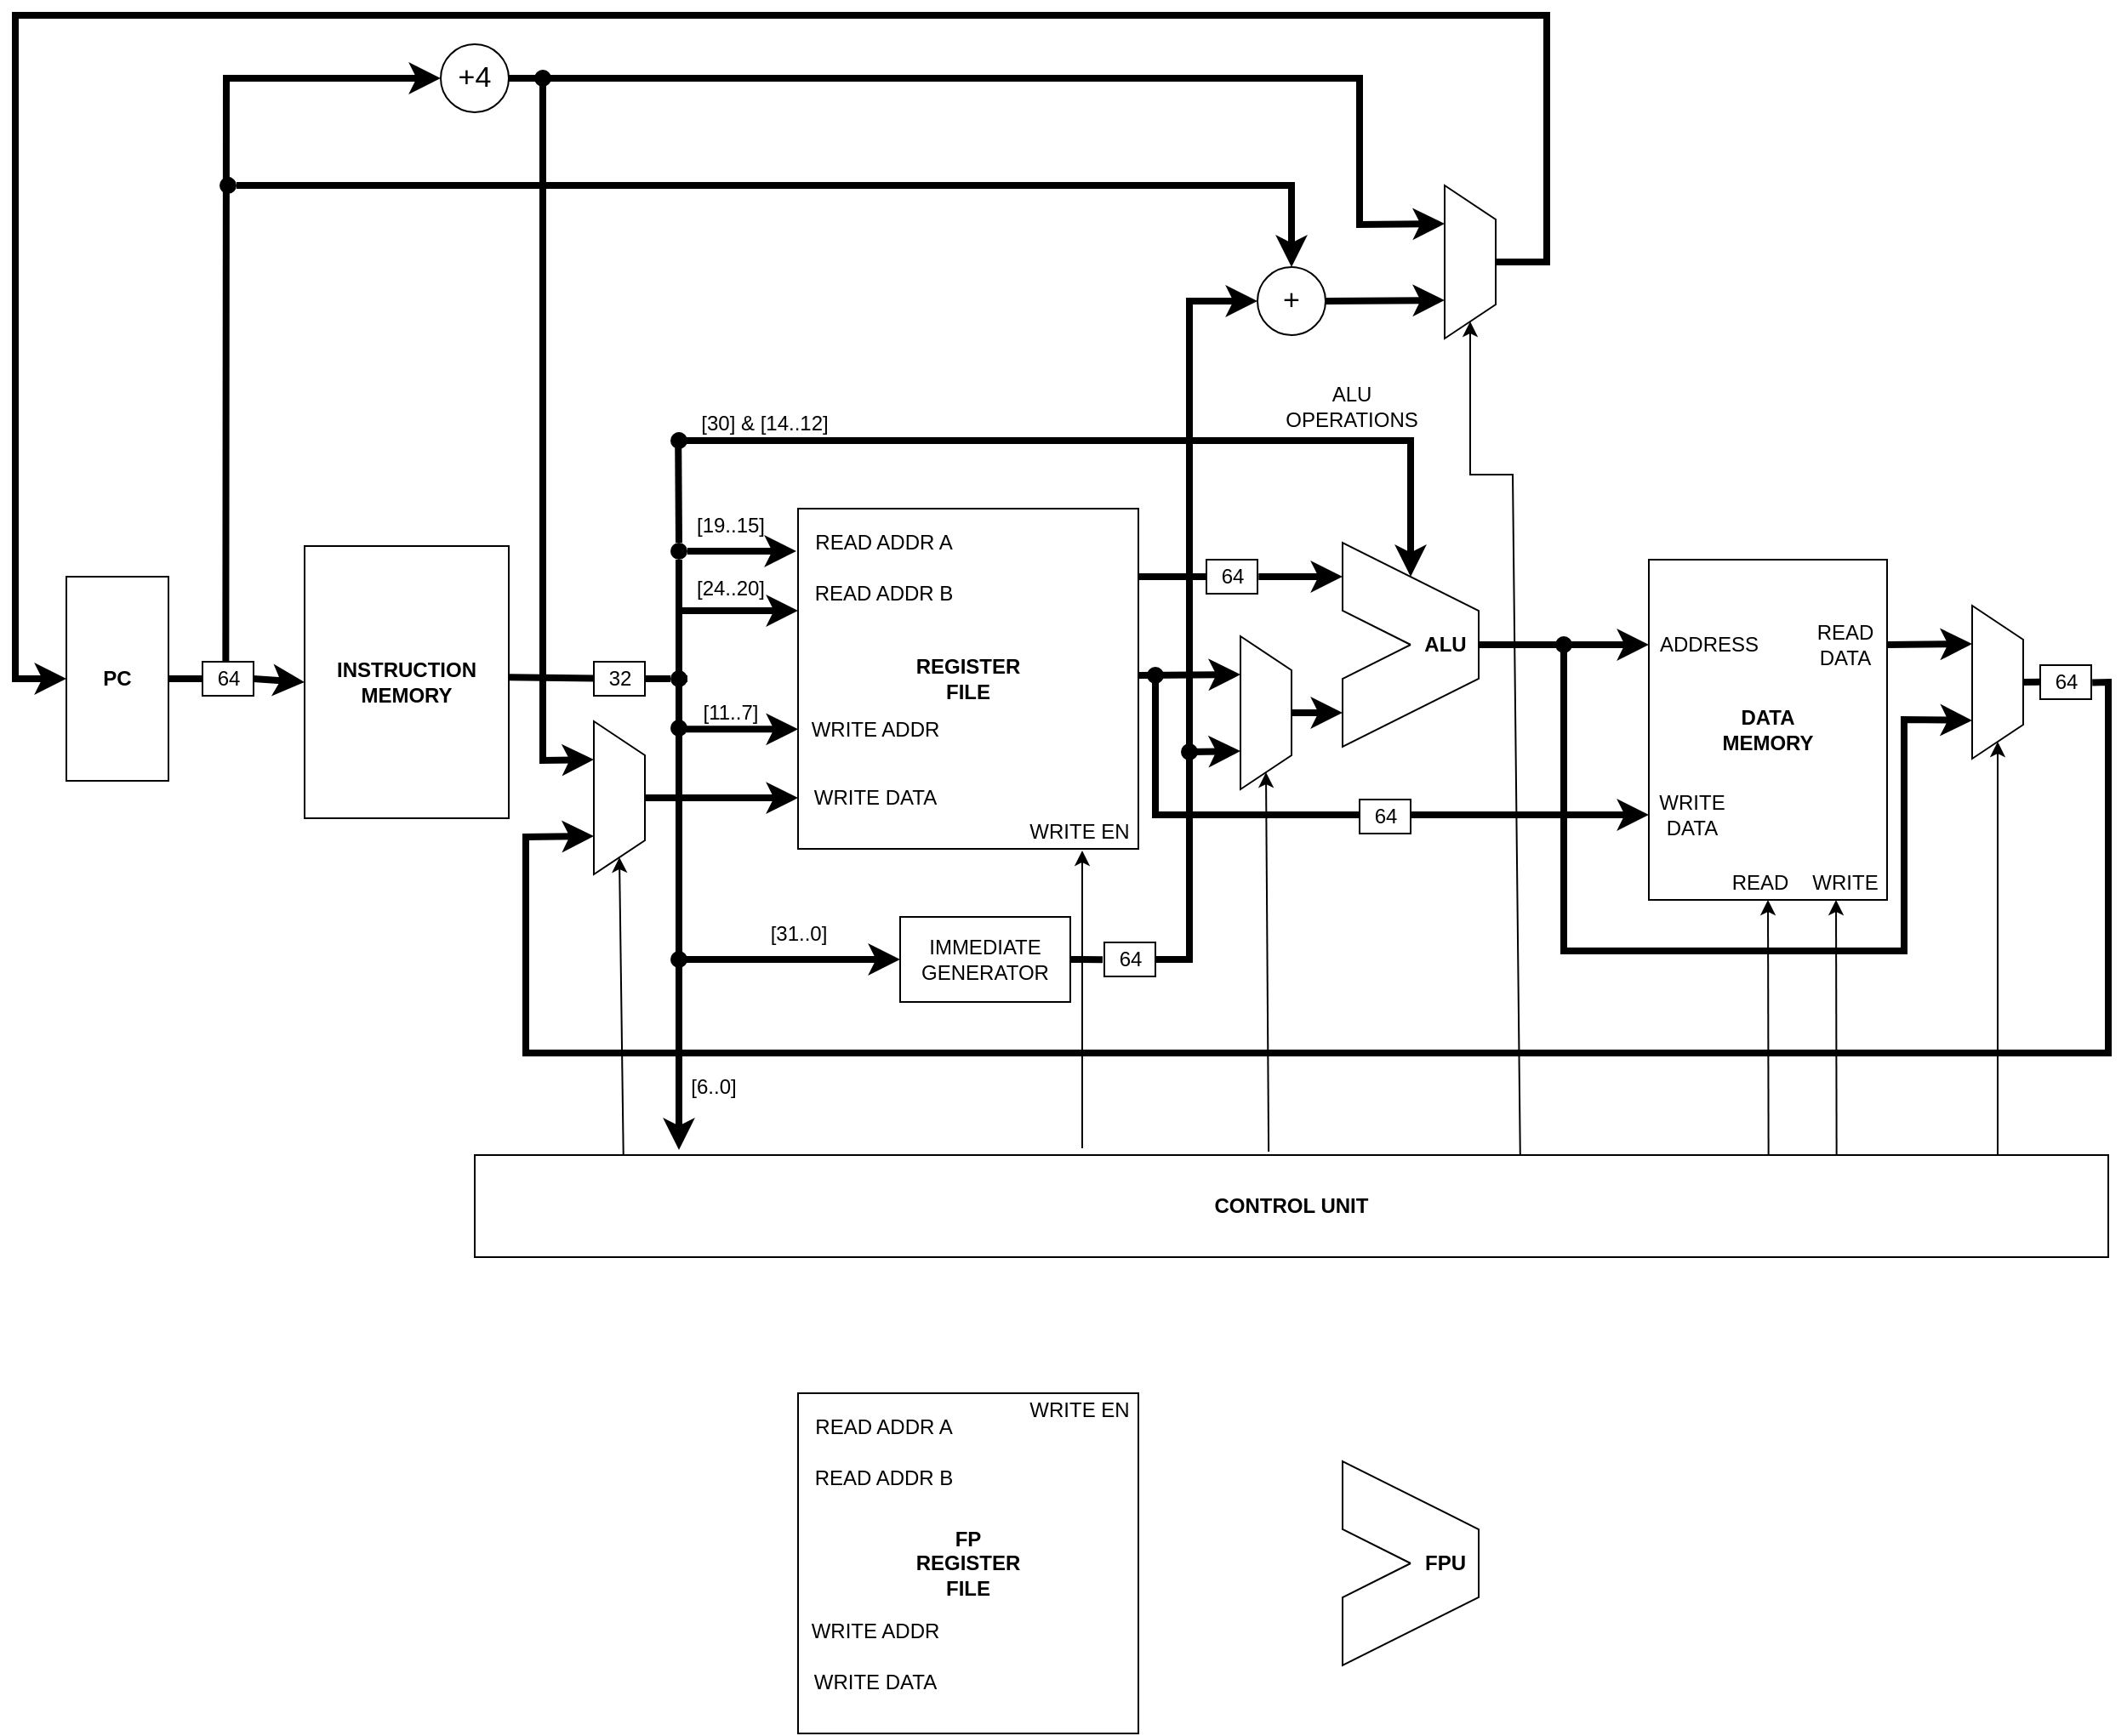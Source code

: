 <mxfile version="16.0.0" type="device" pages="14"><diagram id="kDB7VS_rpQpmFCjA89Rw" name="Overview (deprecated)"><mxGraphModel dx="2480" dy="1580" grid="1" gridSize="10" guides="1" tooltips="1" connect="1" arrows="1" fold="1" page="1" pageScale="1" pageWidth="100000" pageHeight="100000" math="0" shadow="0"><root><mxCell id="0"/><mxCell id="1" parent="0"/><mxCell id="JNt5uaANhEQxz1sZ5SBf-1" value="&lt;b&gt;PC&lt;/b&gt;" style="rounded=0;whiteSpace=wrap;html=1;" parent="1" vertex="1"><mxGeometry x="1080" y="680" width="60" height="120" as="geometry"/></mxCell><mxCell id="JNt5uaANhEQxz1sZ5SBf-2" value="&lt;b&gt;REGISTER&lt;br&gt;FILE&lt;/b&gt;" style="rounded=0;whiteSpace=wrap;html=1;" parent="1" vertex="1"><mxGeometry x="1510" y="640" width="200" height="200" as="geometry"/></mxCell><mxCell id="JNt5uaANhEQxz1sZ5SBf-3" value="" style="endArrow=none;html=1;arcSize=0;" parent="1" edge="1"><mxGeometry width="50" height="50" relative="1" as="geometry"><mxPoint x="1870" y="720" as="sourcePoint"/><mxPoint x="1870" y="720" as="targetPoint"/><Array as="points"><mxPoint x="1830" y="700"/><mxPoint x="1830" y="660"/><mxPoint x="1910" y="700"/><mxPoint x="1910" y="740"/><mxPoint x="1830" y="780"/><mxPoint x="1830" y="740"/></Array></mxGeometry></mxCell><mxCell id="JNt5uaANhEQxz1sZ5SBf-4" value="&lt;b&gt;DATA &lt;br&gt;MEMORY&lt;/b&gt;" style="rounded=0;whiteSpace=wrap;html=1;" parent="1" vertex="1"><mxGeometry x="2010" y="670" width="140" height="200" as="geometry"/></mxCell><mxCell id="JNt5uaANhEQxz1sZ5SBf-5" value="&lt;b&gt;CONTROL UNIT&lt;/b&gt;" style="rounded=0;whiteSpace=wrap;html=1;" parent="1" vertex="1"><mxGeometry x="1320" y="1020" width="960" height="60" as="geometry"/></mxCell><mxCell id="T7lH8xZ9LU9rAhdoyXR5-1" value="&lt;b&gt;INSTRUCTION&lt;br&gt;MEMORY&lt;/b&gt;" style="rounded=0;whiteSpace=wrap;html=1;" parent="1" vertex="1"><mxGeometry x="1220" y="662" width="120" height="160" as="geometry"/></mxCell><mxCell id="T7lH8xZ9LU9rAhdoyXR5-2" value="IMMEDIATE&lt;br&gt;GENERATOR" style="rounded=0;whiteSpace=wrap;html=1;" parent="1" vertex="1"><mxGeometry x="1570" y="880" width="100" height="50" as="geometry"/></mxCell><mxCell id="T7lH8xZ9LU9rAhdoyXR5-3" value="" style="endArrow=classic;html=1;exitX=1;exitY=0.5;exitDx=0;exitDy=0;entryX=0;entryY=0.5;entryDx=0;entryDy=0;strokeWidth=4;startArrow=none;" parent="1" source="T7lH8xZ9LU9rAhdoyXR5-4" target="T7lH8xZ9LU9rAhdoyXR5-1" edge="1"><mxGeometry width="50" height="50" relative="1" as="geometry"><mxPoint x="1350" y="740" as="sourcePoint"/><mxPoint x="1400" y="690" as="targetPoint"/></mxGeometry></mxCell><mxCell id="T7lH8xZ9LU9rAhdoyXR5-4" value="64" style="text;html=1;align=center;verticalAlign=middle;resizable=0;points=[];autosize=1;strokeColor=default;fillColor=none;" parent="1" vertex="1"><mxGeometry x="1160" y="730" width="30" height="20" as="geometry"/></mxCell><mxCell id="T7lH8xZ9LU9rAhdoyXR5-6" value="" style="endArrow=none;html=1;exitX=1;exitY=0.5;exitDx=0;exitDy=0;entryX=0;entryY=0.5;entryDx=0;entryDy=0;strokeWidth=4;" parent="1" source="JNt5uaANhEQxz1sZ5SBf-1" target="T7lH8xZ9LU9rAhdoyXR5-4" edge="1"><mxGeometry width="50" height="50" relative="1" as="geometry"><mxPoint x="1220" y="740" as="sourcePoint"/><mxPoint x="1280" y="740" as="targetPoint"/></mxGeometry></mxCell><mxCell id="T7lH8xZ9LU9rAhdoyXR5-7" value="" style="endArrow=classic;html=1;strokeWidth=4;exitX=1.022;exitY=0.5;exitDx=0;exitDy=0;exitPerimeter=0;startArrow=none;" parent="1" source="T7lH8xZ9LU9rAhdoyXR5-8" edge="1"><mxGeometry width="50" height="50" relative="1" as="geometry"><mxPoint x="1710" y="780" as="sourcePoint"/><mxPoint x="1830" y="680" as="targetPoint"/></mxGeometry></mxCell><mxCell id="T7lH8xZ9LU9rAhdoyXR5-8" value="64" style="text;html=1;align=center;verticalAlign=middle;resizable=0;points=[];autosize=1;strokeColor=default;fillColor=none;" parent="1" vertex="1"><mxGeometry x="1750" y="670" width="30" height="20" as="geometry"/></mxCell><mxCell id="T7lH8xZ9LU9rAhdoyXR5-9" value="" style="endArrow=none;html=1;strokeWidth=4;exitX=1.002;exitY=0.2;exitDx=0;exitDy=0;exitPerimeter=0;" parent="1" source="JNt5uaANhEQxz1sZ5SBf-2" target="T7lH8xZ9LU9rAhdoyXR5-8" edge="1"><mxGeometry width="50" height="50" relative="1" as="geometry"><mxPoint x="1721" y="680" as="sourcePoint"/><mxPoint x="1800" y="680" as="targetPoint"/></mxGeometry></mxCell><mxCell id="T7lH8xZ9LU9rAhdoyXR5-10" value="" style="shape=trapezoid;perimeter=trapezoidPerimeter;whiteSpace=wrap;html=1;fixedSize=1;strokeColor=default;direction=south;" parent="1" vertex="1"><mxGeometry x="1770" y="715" width="30" height="90" as="geometry"/></mxCell><mxCell id="T7lH8xZ9LU9rAhdoyXR5-11" value="" style="endArrow=classic;html=1;strokeWidth=4;exitX=0.5;exitY=0;exitDx=0;exitDy=0;" parent="1" source="T7lH8xZ9LU9rAhdoyXR5-10" edge="1"><mxGeometry width="50" height="50" relative="1" as="geometry"><mxPoint x="1770" y="770" as="sourcePoint"/><mxPoint x="1830" y="760" as="targetPoint"/></mxGeometry></mxCell><mxCell id="T7lH8xZ9LU9rAhdoyXR5-12" value="" style="endArrow=classic;html=1;strokeWidth=4;entryX=0.25;entryY=1;entryDx=0;entryDy=0;" parent="1" target="T7lH8xZ9LU9rAhdoyXR5-10" edge="1"><mxGeometry width="50" height="50" relative="1" as="geometry"><mxPoint x="1710" y="738" as="sourcePoint"/><mxPoint x="1790" y="730" as="targetPoint"/></mxGeometry></mxCell><mxCell id="T7lH8xZ9LU9rAhdoyXR5-13" value="" style="endArrow=classic;html=1;strokeWidth=4;entryX=0.75;entryY=1;entryDx=0;entryDy=0;exitX=1;exitY=0.5;exitDx=0;exitDy=0;arcSize=0;startArrow=none;" parent="1" source="T7lH8xZ9LU9rAhdoyXR5-34" target="T7lH8xZ9LU9rAhdoyXR5-10" edge="1"><mxGeometry width="50" height="50" relative="1" as="geometry"><mxPoint x="1660" y="850" as="sourcePoint"/><mxPoint x="1710" y="800" as="targetPoint"/><Array as="points"><mxPoint x="1740" y="905"/><mxPoint x="1740" y="783"/></Array></mxGeometry></mxCell><mxCell id="T7lH8xZ9LU9rAhdoyXR5-14" value="" style="endArrow=classic;html=1;strokeWidth=4;entryX=0;entryY=0.25;entryDx=0;entryDy=0;" parent="1" target="JNt5uaANhEQxz1sZ5SBf-4" edge="1"><mxGeometry width="50" height="50" relative="1" as="geometry"><mxPoint x="1910" y="720" as="sourcePoint"/><mxPoint x="1820" y="740" as="targetPoint"/></mxGeometry></mxCell><mxCell id="T7lH8xZ9LU9rAhdoyXR5-15" value="" style="shape=trapezoid;perimeter=trapezoidPerimeter;whiteSpace=wrap;html=1;fixedSize=1;strokeColor=default;direction=south;" parent="1" vertex="1"><mxGeometry x="2200" y="697" width="30" height="90" as="geometry"/></mxCell><mxCell id="T7lH8xZ9LU9rAhdoyXR5-16" value="" style="endArrow=classic;html=1;strokeWidth=4;entryX=0.25;entryY=1;entryDx=0;entryDy=0;exitX=1;exitY=0.25;exitDx=0;exitDy=0;" parent="1" source="JNt5uaANhEQxz1sZ5SBf-4" target="T7lH8xZ9LU9rAhdoyXR5-15" edge="1"><mxGeometry width="50" height="50" relative="1" as="geometry"><mxPoint x="2040" y="790" as="sourcePoint"/><mxPoint x="2090" y="740" as="targetPoint"/></mxGeometry></mxCell><mxCell id="T7lH8xZ9LU9rAhdoyXR5-17" value="" style="endArrow=classic;html=1;strokeWidth=4;entryX=0.75;entryY=1;entryDx=0;entryDy=0;arcSize=0;" parent="1" target="T7lH8xZ9LU9rAhdoyXR5-15" edge="1"><mxGeometry width="50" height="50" relative="1" as="geometry"><mxPoint x="1960" y="720" as="sourcePoint"/><mxPoint x="2080" y="760" as="targetPoint"/><Array as="points"><mxPoint x="1960" y="900"/><mxPoint x="2160" y="900"/><mxPoint x="2160" y="764"/></Array></mxGeometry></mxCell><mxCell id="T7lH8xZ9LU9rAhdoyXR5-18" value="&lt;font style=&quot;font-size: 17px&quot;&gt;+4&lt;/font&gt;" style="ellipse;whiteSpace=wrap;html=1;aspect=fixed;strokeColor=default;" parent="1" vertex="1"><mxGeometry x="1300" y="367" width="40" height="40" as="geometry"/></mxCell><mxCell id="T7lH8xZ9LU9rAhdoyXR5-19" value="" style="endArrow=classic;html=1;strokeWidth=4;entryX=0;entryY=0.5;entryDx=0;entryDy=0;exitX=0.456;exitY=0;exitDx=0;exitDy=0;exitPerimeter=0;arcSize=0;" parent="1" source="T7lH8xZ9LU9rAhdoyXR5-4" target="T7lH8xZ9LU9rAhdoyXR5-18" edge="1"><mxGeometry width="50" height="50" relative="1" as="geometry"><mxPoint x="1300" y="690" as="sourcePoint"/><mxPoint x="1350" y="640" as="targetPoint"/><Array as="points"><mxPoint x="1174" y="387"/></Array></mxGeometry></mxCell><mxCell id="T7lH8xZ9LU9rAhdoyXR5-20" value="" style="endArrow=none;html=1;strokeWidth=4;startArrow=none;entryX=-0.06;entryY=1.055;entryDx=0;entryDy=0;entryPerimeter=0;" parent="1" source="T7lH8xZ9LU9rAhdoyXR5-78" target="T7lH8xZ9LU9rAhdoyXR5-45" edge="1"><mxGeometry width="50" height="50" relative="1" as="geometry"><mxPoint x="1440" y="906" as="sourcePoint"/><mxPoint x="1440" y="530" as="targetPoint"/></mxGeometry></mxCell><mxCell id="T7lH8xZ9LU9rAhdoyXR5-21" value="" style="endArrow=none;html=1;strokeWidth=4;exitX=1;exitY=0.5;exitDx=0;exitDy=0;startArrow=none;" parent="1" source="T7lH8xZ9LU9rAhdoyXR5-73" edge="1"><mxGeometry width="50" height="50" relative="1" as="geometry"><mxPoint x="1340" y="790" as="sourcePoint"/><mxPoint x="1440" y="740" as="targetPoint"/></mxGeometry></mxCell><mxCell id="T7lH8xZ9LU9rAhdoyXR5-22" value="" style="endArrow=classic;html=1;strokeWidth=4;startArrow=none;" parent="1" source="T7lH8xZ9LU9rAhdoyXR5-78" edge="1"><mxGeometry width="50" height="50" relative="1" as="geometry"><mxPoint x="1440" y="665" as="sourcePoint"/><mxPoint x="1509" y="665" as="targetPoint"/></mxGeometry></mxCell><mxCell id="T7lH8xZ9LU9rAhdoyXR5-23" value="" style="endArrow=classic;html=1;strokeWidth=4;" parent="1" edge="1"><mxGeometry width="50" height="50" relative="1" as="geometry"><mxPoint x="1441.0" y="700.0" as="sourcePoint"/><mxPoint x="1510" y="700.0" as="targetPoint"/></mxGeometry></mxCell><mxCell id="T7lH8xZ9LU9rAhdoyXR5-24" value="" style="endArrow=classic;html=1;strokeWidth=4;" parent="1" edge="1"><mxGeometry width="50" height="50" relative="1" as="geometry"><mxPoint x="1441.0" y="769.66" as="sourcePoint"/><mxPoint x="1510" y="769.66" as="targetPoint"/></mxGeometry></mxCell><mxCell id="T7lH8xZ9LU9rAhdoyXR5-25" value="" style="endArrow=classic;html=1;strokeWidth=4;entryX=0;entryY=0.5;entryDx=0;entryDy=0;" parent="1" target="T7lH8xZ9LU9rAhdoyXR5-2" edge="1"><mxGeometry width="50" height="50" relative="1" as="geometry"><mxPoint x="1440" y="905" as="sourcePoint"/><mxPoint x="1390" y="870" as="targetPoint"/></mxGeometry></mxCell><mxCell id="T7lH8xZ9LU9rAhdoyXR5-26" value="" style="endArrow=classic;html=1;strokeWidth=4;exitX=1.02;exitY=0.51;exitDx=0;exitDy=0;entryX=0.75;entryY=1;entryDx=0;entryDy=0;arcSize=0;exitPerimeter=0;" parent="1" source="T7lH8xZ9LU9rAhdoyXR5-52" target="T7lH8xZ9LU9rAhdoyXR5-66" edge="1"><mxGeometry width="50" height="50" relative="1" as="geometry"><mxPoint x="1800" y="900" as="sourcePoint"/><mxPoint x="1850" y="850" as="targetPoint"/><Array as="points"><mxPoint x="2280" y="742"/><mxPoint x="2280" y="960"/><mxPoint x="1350" y="960"/><mxPoint x="1350" y="833"/></Array></mxGeometry></mxCell><mxCell id="T7lH8xZ9LU9rAhdoyXR5-27" value="" style="endArrow=classic;html=1;strokeWidth=4;startArrow=none;" parent="1" edge="1"><mxGeometry width="50" height="50" relative="1" as="geometry"><mxPoint x="1440" y="900" as="sourcePoint"/><mxPoint x="1440" y="1017" as="targetPoint"/></mxGeometry></mxCell><mxCell id="T7lH8xZ9LU9rAhdoyXR5-28" value="READ ADDR A" style="text;html=1;align=center;verticalAlign=middle;resizable=0;points=[];autosize=1;strokeColor=none;fillColor=none;" parent="1" vertex="1"><mxGeometry x="1510" y="650" width="100" height="20" as="geometry"/></mxCell><mxCell id="T7lH8xZ9LU9rAhdoyXR5-29" value="READ ADDR B" style="text;html=1;align=center;verticalAlign=middle;resizable=0;points=[];autosize=1;strokeColor=none;fillColor=none;" parent="1" vertex="1"><mxGeometry x="1510" y="680" width="100" height="20" as="geometry"/></mxCell><mxCell id="T7lH8xZ9LU9rAhdoyXR5-30" value="WRITE ADDR" style="text;html=1;align=center;verticalAlign=middle;resizable=0;points=[];autosize=1;strokeColor=none;fillColor=none;" parent="1" vertex="1"><mxGeometry x="1510" y="760" width="90" height="20" as="geometry"/></mxCell><mxCell id="T7lH8xZ9LU9rAhdoyXR5-31" value="WRITE DATA" style="text;html=1;align=center;verticalAlign=middle;resizable=0;points=[];autosize=1;strokeColor=none;fillColor=none;" parent="1" vertex="1"><mxGeometry x="1510" y="800" width="90" height="20" as="geometry"/></mxCell><mxCell id="T7lH8xZ9LU9rAhdoyXR5-34" value="64" style="text;html=1;align=center;verticalAlign=middle;resizable=0;points=[];autosize=1;strokeColor=default;fillColor=none;" parent="1" vertex="1"><mxGeometry x="1690" y="895" width="30" height="20" as="geometry"/></mxCell><mxCell id="T7lH8xZ9LU9rAhdoyXR5-35" value="" style="endArrow=none;html=1;strokeWidth=4;entryX=-0.033;entryY=0.508;entryDx=0;entryDy=0;exitX=1;exitY=0.5;exitDx=0;exitDy=0;arcSize=0;entryPerimeter=0;" parent="1" source="T7lH8xZ9LU9rAhdoyXR5-2" target="T7lH8xZ9LU9rAhdoyXR5-34" edge="1"><mxGeometry width="50" height="50" relative="1" as="geometry"><mxPoint x="1670" y="905" as="sourcePoint"/><mxPoint x="1760" y="782.5" as="targetPoint"/><Array as="points"/></mxGeometry></mxCell><mxCell id="T7lH8xZ9LU9rAhdoyXR5-38" value="[19..15]" style="text;html=1;align=center;verticalAlign=middle;resizable=0;points=[];autosize=1;strokeColor=none;fillColor=none;" parent="1" vertex="1"><mxGeometry x="1440" y="640" width="60" height="20" as="geometry"/></mxCell><mxCell id="T7lH8xZ9LU9rAhdoyXR5-40" value="[24..20]" style="text;html=1;align=center;verticalAlign=middle;resizable=0;points=[];autosize=1;strokeColor=none;fillColor=none;" parent="1" vertex="1"><mxGeometry x="1440" y="677" width="60" height="20" as="geometry"/></mxCell><mxCell id="T7lH8xZ9LU9rAhdoyXR5-41" value="[11..7]" style="text;html=1;align=center;verticalAlign=middle;resizable=0;points=[];autosize=1;strokeColor=none;fillColor=none;" parent="1" vertex="1"><mxGeometry x="1445" y="750" width="50" height="20" as="geometry"/></mxCell><mxCell id="T7lH8xZ9LU9rAhdoyXR5-42" value="32" style="text;html=1;align=center;verticalAlign=middle;resizable=0;points=[];autosize=1;strokeColor=default;fillColor=none;" parent="1" vertex="1"><mxGeometry x="1390" y="730" width="30" height="20" as="geometry"/></mxCell><mxCell id="T7lH8xZ9LU9rAhdoyXR5-43" value="" style="endArrow=none;html=1;strokeWidth=4;exitX=1.001;exitY=0.482;exitDx=0;exitDy=0;exitPerimeter=0;" parent="1" source="T7lH8xZ9LU9rAhdoyXR5-1" target="T7lH8xZ9LU9rAhdoyXR5-42" edge="1"><mxGeometry width="50" height="50" relative="1" as="geometry"><mxPoint x="1400" y="740" as="sourcePoint"/><mxPoint x="1440" y="740" as="targetPoint"/></mxGeometry></mxCell><mxCell id="T7lH8xZ9LU9rAhdoyXR5-44" value="" style="endArrow=classic;html=1;strokeWidth=4;arcSize=0;" parent="1" edge="1"><mxGeometry width="50" height="50" relative="1" as="geometry"><mxPoint x="1440" y="600" as="sourcePoint"/><mxPoint x="1870" y="680" as="targetPoint"/><Array as="points"><mxPoint x="1870" y="600"/></Array></mxGeometry></mxCell><mxCell id="T7lH8xZ9LU9rAhdoyXR5-45" value="[30] &amp;amp; [14..12]" style="text;html=1;align=center;verticalAlign=middle;resizable=0;points=[];autosize=1;strokeColor=none;fillColor=none;" parent="1" vertex="1"><mxGeometry x="1445" y="580" width="90" height="20" as="geometry"/></mxCell><mxCell id="T7lH8xZ9LU9rAhdoyXR5-46" value="ALU&lt;br&gt;OPERATIONS" style="text;html=1;align=center;verticalAlign=middle;resizable=0;points=[];autosize=1;strokeColor=none;fillColor=none;" parent="1" vertex="1"><mxGeometry x="1790" y="565" width="90" height="30" as="geometry"/></mxCell><mxCell id="T7lH8xZ9LU9rAhdoyXR5-47" value="" style="endArrow=classic;html=1;strokeWidth=4;entryX=0;entryY=0.75;entryDx=0;entryDy=0;arcSize=0;" parent="1" target="JNt5uaANhEQxz1sZ5SBf-4" edge="1"><mxGeometry width="50" height="50" relative="1" as="geometry"><mxPoint x="1720" y="740" as="sourcePoint"/><mxPoint x="1860" y="780" as="targetPoint"/><Array as="points"><mxPoint x="1720" y="820"/></Array></mxGeometry></mxCell><mxCell id="T7lH8xZ9LU9rAhdoyXR5-48" value="ADDRESS" style="text;html=1;align=center;verticalAlign=middle;resizable=0;points=[];autosize=1;strokeColor=none;fillColor=none;" parent="1" vertex="1"><mxGeometry x="2010" y="710" width="70" height="20" as="geometry"/></mxCell><mxCell id="T7lH8xZ9LU9rAhdoyXR5-49" value="WRITE&lt;br&gt;DATA" style="text;html=1;align=center;verticalAlign=middle;resizable=0;points=[];autosize=1;strokeColor=none;fillColor=none;" parent="1" vertex="1"><mxGeometry x="2010" y="805" width="50" height="30" as="geometry"/></mxCell><mxCell id="T7lH8xZ9LU9rAhdoyXR5-50" value="READ&lt;br&gt;DATA" style="text;html=1;align=center;verticalAlign=middle;resizable=0;points=[];autosize=1;strokeColor=none;fillColor=none;" parent="1" vertex="1"><mxGeometry x="2100" y="705" width="50" height="30" as="geometry"/></mxCell><mxCell id="T7lH8xZ9LU9rAhdoyXR5-51" value="[31..0]" style="text;html=1;align=center;verticalAlign=middle;resizable=0;points=[];autosize=1;strokeColor=none;fillColor=none;" parent="1" vertex="1"><mxGeometry x="1485" y="880" width="50" height="20" as="geometry"/></mxCell><mxCell id="T7lH8xZ9LU9rAhdoyXR5-52" value="64" style="text;html=1;align=center;verticalAlign=middle;resizable=0;points=[];autosize=1;strokeColor=default;fillColor=none;" parent="1" vertex="1"><mxGeometry x="2240" y="732" width="30" height="20" as="geometry"/></mxCell><mxCell id="T7lH8xZ9LU9rAhdoyXR5-58" value="" style="endArrow=none;html=1;strokeWidth=4;exitX=0.5;exitY=0;exitDx=0;exitDy=0;entryX=-0.002;entryY=0.496;entryDx=0;entryDy=0;entryPerimeter=0;" parent="1" source="T7lH8xZ9LU9rAhdoyXR5-15" target="T7lH8xZ9LU9rAhdoyXR5-52" edge="1"><mxGeometry width="50" height="50" relative="1" as="geometry"><mxPoint x="2170" y="800" as="sourcePoint"/><mxPoint x="2239" y="743" as="targetPoint"/></mxGeometry></mxCell><mxCell id="T7lH8xZ9LU9rAhdoyXR5-59" value="" style="endArrow=classic;html=1;strokeWidth=4;arcSize=0;entryX=0;entryY=0.5;entryDx=0;entryDy=0;" parent="1" target="T7lH8xZ9LU9rAhdoyXR5-60" edge="1"><mxGeometry width="50" height="50" relative="1" as="geometry"><mxPoint x="1740" y="780" as="sourcePoint"/><mxPoint x="1780" y="400" as="targetPoint"/><Array as="points"><mxPoint x="1740" y="518"/></Array></mxGeometry></mxCell><mxCell id="T7lH8xZ9LU9rAhdoyXR5-60" value="&lt;font style=&quot;font-size: 17px&quot;&gt;+&lt;/font&gt;" style="ellipse;whiteSpace=wrap;html=1;aspect=fixed;strokeColor=default;" parent="1" vertex="1"><mxGeometry x="1780" y="498" width="40" height="40" as="geometry"/></mxCell><mxCell id="T7lH8xZ9LU9rAhdoyXR5-61" value="" style="endArrow=classic;html=1;strokeWidth=4;entryX=0.5;entryY=0;entryDx=0;entryDy=0;arcSize=0;startArrow=none;" parent="1" source="T7lH8xZ9LU9rAhdoyXR5-70" target="T7lH8xZ9LU9rAhdoyXR5-60" edge="1"><mxGeometry width="50" height="50" relative="1" as="geometry"><mxPoint x="1174" y="450" as="sourcePoint"/><mxPoint x="1510" y="497" as="targetPoint"/><Array as="points"><mxPoint x="1800" y="450"/></Array></mxGeometry></mxCell><mxCell id="T7lH8xZ9LU9rAhdoyXR5-62" value="" style="shape=trapezoid;perimeter=trapezoidPerimeter;whiteSpace=wrap;html=1;fixedSize=1;strokeColor=default;direction=south;" parent="1" vertex="1"><mxGeometry x="1890" y="450" width="30" height="90" as="geometry"/></mxCell><mxCell id="T7lH8xZ9LU9rAhdoyXR5-63" value="" style="endArrow=classic;html=1;strokeWidth=4;entryX=0.75;entryY=1;entryDx=0;entryDy=0;exitX=1;exitY=0.5;exitDx=0;exitDy=0;" parent="1" source="T7lH8xZ9LU9rAhdoyXR5-60" target="T7lH8xZ9LU9rAhdoyXR5-62" edge="1"><mxGeometry width="50" height="50" relative="1" as="geometry"><mxPoint x="1690" y="537" as="sourcePoint"/><mxPoint x="1740" y="487" as="targetPoint"/></mxGeometry></mxCell><mxCell id="T7lH8xZ9LU9rAhdoyXR5-64" value="" style="endArrow=classic;html=1;strokeWidth=4;entryX=0.25;entryY=1;entryDx=0;entryDy=0;exitX=1;exitY=0.5;exitDx=0;exitDy=0;arcSize=0;" parent="1" source="T7lH8xZ9LU9rAhdoyXR5-18" target="T7lH8xZ9LU9rAhdoyXR5-62" edge="1"><mxGeometry width="50" height="50" relative="1" as="geometry"><mxPoint x="1620" y="507" as="sourcePoint"/><mxPoint x="1670" y="457" as="targetPoint"/><Array as="points"><mxPoint x="1840" y="387"/><mxPoint x="1840" y="473"/></Array></mxGeometry></mxCell><mxCell id="T7lH8xZ9LU9rAhdoyXR5-65" value="" style="endArrow=classic;html=1;strokeWidth=4;entryX=0;entryY=0.5;entryDx=0;entryDy=0;exitX=0.5;exitY=0;exitDx=0;exitDy=0;arcSize=0;" parent="1" source="T7lH8xZ9LU9rAhdoyXR5-62" target="JNt5uaANhEQxz1sZ5SBf-1" edge="1"><mxGeometry width="50" height="50" relative="1" as="geometry"><mxPoint x="1480" y="550" as="sourcePoint"/><mxPoint x="1530" y="500" as="targetPoint"/><Array as="points"><mxPoint x="1950" y="495"/><mxPoint x="1950" y="350"/><mxPoint x="1050" y="350"/><mxPoint x="1050" y="740"/></Array></mxGeometry></mxCell><mxCell id="T7lH8xZ9LU9rAhdoyXR5-66" value="" style="shape=trapezoid;perimeter=trapezoidPerimeter;whiteSpace=wrap;html=1;fixedSize=1;strokeColor=default;direction=south;" parent="1" vertex="1"><mxGeometry x="1390" y="765" width="30" height="90" as="geometry"/></mxCell><mxCell id="T7lH8xZ9LU9rAhdoyXR5-68" value="" style="endArrow=classic;html=1;strokeWidth=4;entryX=0;entryY=0.503;entryDx=0;entryDy=0;entryPerimeter=0;exitX=0.5;exitY=0;exitDx=0;exitDy=0;" parent="1" source="T7lH8xZ9LU9rAhdoyXR5-66" target="T7lH8xZ9LU9rAhdoyXR5-31" edge="1"><mxGeometry width="50" height="50" relative="1" as="geometry"><mxPoint x="1350" y="850" as="sourcePoint"/><mxPoint x="1400" y="800" as="targetPoint"/></mxGeometry></mxCell><mxCell id="T7lH8xZ9LU9rAhdoyXR5-69" value="" style="endArrow=classic;html=1;strokeWidth=4;entryX=0.25;entryY=1;entryDx=0;entryDy=0;arcSize=0;" parent="1" target="T7lH8xZ9LU9rAhdoyXR5-66" edge="1"><mxGeometry width="50" height="50" relative="1" as="geometry"><mxPoint x="1360" y="390" as="sourcePoint"/><mxPoint x="1260" y="610" as="targetPoint"/><Array as="points"><mxPoint x="1360" y="788"/></Array></mxGeometry></mxCell><mxCell id="T7lH8xZ9LU9rAhdoyXR5-72" value="" style="ellipse;whiteSpace=wrap;html=1;aspect=fixed;strokeColor=none;fillColor=#000000;" parent="1" vertex="1"><mxGeometry x="1355" y="382" width="10" height="10" as="geometry"/></mxCell><mxCell id="T7lH8xZ9LU9rAhdoyXR5-73" value="" style="ellipse;whiteSpace=wrap;html=1;aspect=fixed;strokeColor=none;fillColor=#000000;" parent="1" vertex="1"><mxGeometry x="1435" y="735" width="10" height="10" as="geometry"/></mxCell><mxCell id="T7lH8xZ9LU9rAhdoyXR5-74" value="" style="endArrow=none;html=1;strokeWidth=4;exitX=1;exitY=0.5;exitDx=0;exitDy=0;startArrow=none;" parent="1" source="T7lH8xZ9LU9rAhdoyXR5-42" target="T7lH8xZ9LU9rAhdoyXR5-73" edge="1"><mxGeometry width="50" height="50" relative="1" as="geometry"><mxPoint x="1420.0" y="740" as="sourcePoint"/><mxPoint x="1440.0" y="740" as="targetPoint"/></mxGeometry></mxCell><mxCell id="T7lH8xZ9LU9rAhdoyXR5-77" value="" style="ellipse;whiteSpace=wrap;html=1;aspect=fixed;strokeColor=none;fillColor=#000000;" parent="1" vertex="1"><mxGeometry x="1435" y="764" width="10" height="10" as="geometry"/></mxCell><mxCell id="T7lH8xZ9LU9rAhdoyXR5-79" value="" style="endArrow=none;html=1;strokeWidth=4;startArrow=none;" parent="1" source="I3cILsY6NcQlXhe781fM-6" target="T7lH8xZ9LU9rAhdoyXR5-78" edge="1"><mxGeometry width="50" height="50" relative="1" as="geometry"><mxPoint x="1440" y="906" as="sourcePoint"/><mxPoint x="1440" y="530" as="targetPoint"/></mxGeometry></mxCell><mxCell id="T7lH8xZ9LU9rAhdoyXR5-78" value="" style="ellipse;whiteSpace=wrap;html=1;aspect=fixed;strokeColor=none;fillColor=#000000;" parent="1" vertex="1"><mxGeometry x="1435" y="660" width="10" height="10" as="geometry"/></mxCell><mxCell id="T7lH8xZ9LU9rAhdoyXR5-80" value="" style="endArrow=none;html=1;strokeWidth=4;" parent="1" target="T7lH8xZ9LU9rAhdoyXR5-78" edge="1"><mxGeometry width="50" height="50" relative="1" as="geometry"><mxPoint x="1440" y="665" as="sourcePoint"/><mxPoint x="1509" y="665" as="targetPoint"/></mxGeometry></mxCell><mxCell id="T7lH8xZ9LU9rAhdoyXR5-82" value="" style="ellipse;whiteSpace=wrap;html=1;aspect=fixed;strokeColor=none;fillColor=#000000;" parent="1" vertex="1"><mxGeometry x="1435" y="595" width="10" height="10" as="geometry"/></mxCell><mxCell id="T7lH8xZ9LU9rAhdoyXR5-83" value="" style="ellipse;whiteSpace=wrap;html=1;aspect=fixed;strokeColor=none;fillColor=#000000;" parent="1" vertex="1"><mxGeometry x="1715" y="733" width="10" height="10" as="geometry"/></mxCell><mxCell id="T7lH8xZ9LU9rAhdoyXR5-84" value="" style="ellipse;whiteSpace=wrap;html=1;aspect=fixed;strokeColor=none;fillColor=#000000;" parent="1" vertex="1"><mxGeometry x="1735" y="778" width="10" height="10" as="geometry"/></mxCell><mxCell id="T7lH8xZ9LU9rAhdoyXR5-85" value="" style="ellipse;whiteSpace=wrap;html=1;aspect=fixed;strokeColor=none;fillColor=#000000;" parent="1" vertex="1"><mxGeometry x="1955" y="715" width="10" height="10" as="geometry"/></mxCell><mxCell id="T7lH8xZ9LU9rAhdoyXR5-86" value="&lt;b&gt;ALU&lt;/b&gt;" style="text;html=1;align=center;verticalAlign=middle;resizable=0;points=[];autosize=1;strokeColor=none;fillColor=none;" parent="1" vertex="1"><mxGeometry x="1870" y="710" width="40" height="20" as="geometry"/></mxCell><mxCell id="I3cILsY6NcQlXhe781fM-1" value="" style="endArrow=classic;html=1;entryX=1;entryY=0.5;entryDx=0;entryDy=0;exitX=0.091;exitY=0;exitDx=0;exitDy=0;exitPerimeter=0;" parent="1" source="JNt5uaANhEQxz1sZ5SBf-5" target="T7lH8xZ9LU9rAhdoyXR5-66" edge="1"><mxGeometry width="50" height="50" relative="1" as="geometry"><mxPoint x="1490" y="1010" as="sourcePoint"/><mxPoint x="1540" y="960" as="targetPoint"/></mxGeometry></mxCell><mxCell id="I3cILsY6NcQlXhe781fM-2" value="" style="endArrow=classic;html=1;entryX=1;entryY=0.5;entryDx=0;entryDy=0;exitX=0.486;exitY=-0.033;exitDx=0;exitDy=0;exitPerimeter=0;" parent="1" source="JNt5uaANhEQxz1sZ5SBf-5" target="T7lH8xZ9LU9rAhdoyXR5-10" edge="1"><mxGeometry width="50" height="50" relative="1" as="geometry"><mxPoint x="1810" y="960" as="sourcePoint"/><mxPoint x="1860" y="910" as="targetPoint"/></mxGeometry></mxCell><mxCell id="I3cILsY6NcQlXhe781fM-3" value="" style="endArrow=classic;html=1;entryX=1;entryY=0.5;entryDx=0;entryDy=0;" parent="1" target="T7lH8xZ9LU9rAhdoyXR5-15" edge="1"><mxGeometry width="50" height="50" relative="1" as="geometry"><mxPoint x="2215" y="1020" as="sourcePoint"/><mxPoint x="2080" y="860" as="targetPoint"/></mxGeometry></mxCell><mxCell id="I3cILsY6NcQlXhe781fM-4" value="" style="endArrow=classic;html=1;entryX=1;entryY=0.5;entryDx=0;entryDy=0;exitX=0.64;exitY=0.006;exitDx=0;exitDy=0;exitPerimeter=0;arcSize=0;" parent="1" source="JNt5uaANhEQxz1sZ5SBf-5" target="T7lH8xZ9LU9rAhdoyXR5-62" edge="1"><mxGeometry width="50" height="50" relative="1" as="geometry"><mxPoint x="2080" y="840" as="sourcePoint"/><mxPoint x="2130" y="790" as="targetPoint"/><Array as="points"><mxPoint x="1930" y="620"/><mxPoint x="1905" y="620"/></Array></mxGeometry></mxCell><mxCell id="I3cILsY6NcQlXhe781fM-5" value="[6..0]" style="text;html=1;align=center;verticalAlign=middle;resizable=0;points=[];autosize=1;strokeColor=none;fillColor=none;" parent="1" vertex="1"><mxGeometry x="1440" y="970" width="40" height="20" as="geometry"/></mxCell><mxCell id="I3cILsY6NcQlXhe781fM-6" value="" style="ellipse;whiteSpace=wrap;html=1;aspect=fixed;strokeColor=none;fillColor=#000000;" parent="1" vertex="1"><mxGeometry x="1435" y="900" width="10" height="10" as="geometry"/></mxCell><mxCell id="I3cILsY6NcQlXhe781fM-7" value="" style="endArrow=none;html=1;strokeWidth=4;" parent="1" target="I3cILsY6NcQlXhe781fM-6" edge="1"><mxGeometry width="50" height="50" relative="1" as="geometry"><mxPoint x="1440" y="906" as="sourcePoint"/><mxPoint x="1440" y="670" as="targetPoint"/></mxGeometry></mxCell><mxCell id="T7lH8xZ9LU9rAhdoyXR5-70" value="" style="ellipse;whiteSpace=wrap;html=1;aspect=fixed;strokeColor=none;fillColor=#000000;" parent="1" vertex="1"><mxGeometry x="1170" y="445" width="10" height="10" as="geometry"/></mxCell><mxCell id="I3cILsY6NcQlXhe781fM-8" value="" style="endArrow=none;html=1;strokeWidth=4;entryX=0.5;entryY=0;entryDx=0;entryDy=0;arcSize=0;" parent="1" target="T7lH8xZ9LU9rAhdoyXR5-70" edge="1"><mxGeometry width="50" height="50" relative="1" as="geometry"><mxPoint x="1174" y="450" as="sourcePoint"/><mxPoint x="1800" y="500" as="targetPoint"/><Array as="points"/></mxGeometry></mxCell><mxCell id="I3cILsY6NcQlXhe781fM-10" value="64" style="text;html=1;align=center;verticalAlign=middle;resizable=0;points=[];autosize=1;strokeColor=default;fillColor=default;" parent="1" vertex="1"><mxGeometry x="1840" y="811" width="30" height="20" as="geometry"/></mxCell><mxCell id="ZC8XmT4zFNGsjkRWMwQ0-1" value="" style="endArrow=classic;html=1;entryX=0.835;entryY=1.005;entryDx=0;entryDy=0;entryPerimeter=0;" parent="1" target="JNt5uaANhEQxz1sZ5SBf-2" edge="1"><mxGeometry width="50" height="50" relative="1" as="geometry"><mxPoint x="1677" y="1016" as="sourcePoint"/><mxPoint x="1650" y="780" as="targetPoint"/></mxGeometry></mxCell><mxCell id="ZC8XmT4zFNGsjkRWMwQ0-2" value="WRITE EN" style="text;html=1;align=center;verticalAlign=middle;resizable=0;points=[];autosize=1;strokeColor=none;fillColor=none;" parent="1" vertex="1"><mxGeometry x="1640" y="820" width="70" height="20" as="geometry"/></mxCell><mxCell id="ZC8XmT4zFNGsjkRWMwQ0-3" value="" style="endArrow=classic;html=1;entryX=0.5;entryY=1;entryDx=0;entryDy=0;exitX=0.792;exitY=0;exitDx=0;exitDy=0;exitPerimeter=0;" parent="1" source="JNt5uaANhEQxz1sZ5SBf-5" target="JNt5uaANhEQxz1sZ5SBf-4" edge="1"><mxGeometry width="50" height="50" relative="1" as="geometry"><mxPoint x="1870" y="880" as="sourcePoint"/><mxPoint x="1920" y="830" as="targetPoint"/></mxGeometry></mxCell><mxCell id="ZC8XmT4zFNGsjkRWMwQ0-5" value="" style="endArrow=classic;html=1;entryX=0.5;entryY=1;entryDx=0;entryDy=0;exitX=0.792;exitY=0;exitDx=0;exitDy=0;exitPerimeter=0;" parent="1" edge="1"><mxGeometry width="50" height="50" relative="1" as="geometry"><mxPoint x="2120.32" y="1020" as="sourcePoint"/><mxPoint x="2120" y="870" as="targetPoint"/></mxGeometry></mxCell><mxCell id="ZC8XmT4zFNGsjkRWMwQ0-6" value="READ" style="text;html=1;align=center;verticalAlign=middle;resizable=0;points=[];autosize=1;strokeColor=none;fillColor=none;" parent="1" vertex="1"><mxGeometry x="2050" y="850" width="50" height="20" as="geometry"/></mxCell><mxCell id="ZC8XmT4zFNGsjkRWMwQ0-7" value="WRITE" style="text;html=1;align=center;verticalAlign=middle;resizable=0;points=[];autosize=1;strokeColor=none;fillColor=none;" parent="1" vertex="1"><mxGeometry x="2100" y="850" width="50" height="20" as="geometry"/></mxCell><mxCell id="xt41B-7G7m0NRjyR_WBO-1" value="&lt;b&gt;FP&lt;br&gt;REGISTER&lt;br&gt;FILE&lt;/b&gt;" style="rounded=0;whiteSpace=wrap;html=1;" parent="1" vertex="1"><mxGeometry x="1510" y="1160" width="200" height="200" as="geometry"/></mxCell><mxCell id="xt41B-7G7m0NRjyR_WBO-2" value="READ ADDR A" style="text;html=1;align=center;verticalAlign=middle;resizable=0;points=[];autosize=1;strokeColor=none;fillColor=none;" parent="1" vertex="1"><mxGeometry x="1510" y="1170" width="100" height="20" as="geometry"/></mxCell><mxCell id="xt41B-7G7m0NRjyR_WBO-3" value="READ ADDR B" style="text;html=1;align=center;verticalAlign=middle;resizable=0;points=[];autosize=1;strokeColor=none;fillColor=none;" parent="1" vertex="1"><mxGeometry x="1510" y="1200" width="100" height="20" as="geometry"/></mxCell><mxCell id="xt41B-7G7m0NRjyR_WBO-4" value="WRITE ADDR" style="text;html=1;align=center;verticalAlign=middle;resizable=0;points=[];autosize=1;strokeColor=none;fillColor=none;" parent="1" vertex="1"><mxGeometry x="1510" y="1290" width="90" height="20" as="geometry"/></mxCell><mxCell id="xt41B-7G7m0NRjyR_WBO-5" value="WRITE DATA" style="text;html=1;align=center;verticalAlign=middle;resizable=0;points=[];autosize=1;strokeColor=none;fillColor=none;" parent="1" vertex="1"><mxGeometry x="1510" y="1320" width="90" height="20" as="geometry"/></mxCell><mxCell id="xt41B-7G7m0NRjyR_WBO-6" value="WRITE EN" style="text;html=1;align=center;verticalAlign=middle;resizable=0;points=[];autosize=1;strokeColor=none;fillColor=none;" parent="1" vertex="1"><mxGeometry x="1640" y="1160" width="70" height="20" as="geometry"/></mxCell><mxCell id="xt41B-7G7m0NRjyR_WBO-7" value="" style="endArrow=none;html=1;arcSize=0;" parent="1" edge="1"><mxGeometry width="50" height="50" relative="1" as="geometry"><mxPoint x="1870" y="1260" as="sourcePoint"/><mxPoint x="1870" y="1260" as="targetPoint"/><Array as="points"><mxPoint x="1830" y="1240"/><mxPoint x="1830" y="1200"/><mxPoint x="1910" y="1240"/><mxPoint x="1910" y="1280"/><mxPoint x="1830" y="1320"/><mxPoint x="1830" y="1280"/></Array></mxGeometry></mxCell><mxCell id="xt41B-7G7m0NRjyR_WBO-8" value="&lt;b&gt;FPU&lt;/b&gt;" style="text;html=1;align=center;verticalAlign=middle;resizable=0;points=[];autosize=1;strokeColor=none;fillColor=none;" parent="1" vertex="1"><mxGeometry x="1870" y="1250" width="40" height="20" as="geometry"/></mxCell></root></mxGraphModel></diagram><diagram id="4P3tatByf2A9XEif-obf" name="Testbench"><mxGraphModel dx="868" dy="553" grid="1" gridSize="10" guides="1" tooltips="1" connect="1" arrows="1" fold="1" page="1" pageScale="1" pageWidth="1000000" pageHeight="1000000" math="0" shadow="0"><root><mxCell id="I7jUD2BLty2CBNftxyDB-0"/><mxCell id="I7jUD2BLty2CBNftxyDB-1" parent="I7jUD2BLty2CBNftxyDB-0"/><mxCell id="O6ShBR5NovfAhWuQnPi--8" value="" style="rounded=0;whiteSpace=wrap;html=1;" parent="I7jUD2BLty2CBNftxyDB-1" vertex="1"><mxGeometry x="610" y="690" width="970" height="240" as="geometry"/></mxCell><mxCell id="v44VBVnNl15L8WAPdbRK-0" style="edgeStyle=orthogonalEdgeStyle;rounded=0;orthogonalLoop=1;jettySize=auto;html=1;exitX=1;exitY=0.25;exitDx=0;exitDy=0;entryX=0;entryY=0.25;entryDx=0;entryDy=0;strokeWidth=4;" parent="I7jUD2BLty2CBNftxyDB-1" source="fqKr39s3x-VEnKdN3DRX-0" target="fqKr39s3x-VEnKdN3DRX-2" edge="1"><mxGeometry relative="1" as="geometry"/></mxCell><mxCell id="v44VBVnNl15L8WAPdbRK-1" style="edgeStyle=orthogonalEdgeStyle;rounded=0;orthogonalLoop=1;jettySize=auto;html=1;exitX=1;exitY=0.5;exitDx=0;exitDy=0;entryX=0;entryY=0.5;entryDx=0;entryDy=0;strokeWidth=4;" parent="I7jUD2BLty2CBNftxyDB-1" source="fqKr39s3x-VEnKdN3DRX-0" target="fqKr39s3x-VEnKdN3DRX-2" edge="1"><mxGeometry relative="1" as="geometry"/></mxCell><mxCell id="v44VBVnNl15L8WAPdbRK-2" style="edgeStyle=orthogonalEdgeStyle;rounded=0;orthogonalLoop=1;jettySize=auto;html=1;exitX=1;exitY=0.75;exitDx=0;exitDy=0;entryX=0;entryY=0.75;entryDx=0;entryDy=0;strokeWidth=4;" parent="I7jUD2BLty2CBNftxyDB-1" source="fqKr39s3x-VEnKdN3DRX-0" target="fqKr39s3x-VEnKdN3DRX-2" edge="1"><mxGeometry relative="1" as="geometry"/></mxCell><mxCell id="fqKr39s3x-VEnKdN3DRX-0" value="&lt;b&gt;&lt;font style=&quot;font-size: 17px&quot;&gt;RV64IF_top&lt;/font&gt;&lt;/b&gt;" style="rounded=0;whiteSpace=wrap;html=1;" parent="I7jUD2BLty2CBNftxyDB-1" vertex="1"><mxGeometry x="960" y="720" width="240" height="160" as="geometry"/></mxCell><mxCell id="fqKr39s3x-VEnKdN3DRX-1" value="&lt;b style=&quot;font-size: 17px&quot;&gt;Instruction&lt;br&gt;Memory&lt;/b&gt;" style="rounded=0;whiteSpace=wrap;html=1;" parent="I7jUD2BLty2CBNftxyDB-1" vertex="1"><mxGeometry x="640" y="720" width="120" height="160" as="geometry"/></mxCell><mxCell id="O6ShBR5NovfAhWuQnPi--0" style="edgeStyle=orthogonalEdgeStyle;rounded=0;orthogonalLoop=1;jettySize=auto;html=1;exitX=1;exitY=0.5;exitDx=0;exitDy=0;entryX=0;entryY=0.75;entryDx=0;entryDy=0;strokeWidth=4;" parent="I7jUD2BLty2CBNftxyDB-1" source="fqKr39s3x-VEnKdN3DRX-2" target="fqKr39s3x-VEnKdN3DRX-0" edge="1"><mxGeometry relative="1" as="geometry"><Array as="points"><mxPoint x="1560" y="800"/><mxPoint x="1560" y="910"/><mxPoint x="910" y="910"/><mxPoint x="910" y="840"/></Array></mxGeometry></mxCell><mxCell id="fqKr39s3x-VEnKdN3DRX-2" value="&lt;b style=&quot;font-size: 17px&quot;&gt;Data&lt;br&gt;Memory&lt;/b&gt;" style="rounded=0;whiteSpace=wrap;html=1;" parent="I7jUD2BLty2CBNftxyDB-1" vertex="1"><mxGeometry x="1400" y="720" width="120" height="160" as="geometry"/></mxCell><mxCell id="fqKr39s3x-VEnKdN3DRX-3" value="" style="endArrow=classic;html=1;rounded=0;edgeStyle=orthogonalEdgeStyle;strokeWidth=4;exitX=0;exitY=0.25;exitDx=0;exitDy=0;entryX=1;entryY=0.25;entryDx=0;entryDy=0;" parent="I7jUD2BLty2CBNftxyDB-1" source="fqKr39s3x-VEnKdN3DRX-0" target="fqKr39s3x-VEnKdN3DRX-1" edge="1"><mxGeometry width="50" height="50" relative="1" as="geometry"><mxPoint x="879" y="742" as="sourcePoint"/><mxPoint x="760" y="742" as="targetPoint"/><Array as="points"><mxPoint x="920" y="760"/><mxPoint x="920" y="760"/></Array></mxGeometry></mxCell><mxCell id="fqKr39s3x-VEnKdN3DRX-4" value="Instruction Address [63..0]" style="text;html=1;align=center;verticalAlign=middle;resizable=0;points=[];autosize=1;strokeColor=none;fillColor=none;" parent="I7jUD2BLty2CBNftxyDB-1" vertex="1"><mxGeometry x="790" y="740" width="150" height="20" as="geometry"/></mxCell><mxCell id="fqKr39s3x-VEnKdN3DRX-5" value="" style="endArrow=classic;html=1;rounded=0;edgeStyle=orthogonalEdgeStyle;strokeWidth=4;exitX=1;exitY=0.5;exitDx=0;exitDy=0;entryX=0;entryY=0.5;entryDx=0;entryDy=0;" parent="I7jUD2BLty2CBNftxyDB-1" source="fqKr39s3x-VEnKdN3DRX-1" target="fqKr39s3x-VEnKdN3DRX-0" edge="1"><mxGeometry width="50" height="50" relative="1" as="geometry"><mxPoint x="760" y="780" as="sourcePoint"/><mxPoint x="958.56" y="780.56" as="targetPoint"/><Array as="points"><mxPoint x="860" y="800"/><mxPoint x="860" y="800"/></Array></mxGeometry></mxCell><mxCell id="fqKr39s3x-VEnKdN3DRX-6" value="Instruction [31..0]" style="text;html=1;align=center;verticalAlign=middle;resizable=0;points=[];autosize=1;strokeColor=none;fillColor=none;" parent="I7jUD2BLty2CBNftxyDB-1" vertex="1"><mxGeometry x="800" y="780" width="110" height="20" as="geometry"/></mxCell><mxCell id="O6ShBR5NovfAhWuQnPi--1" value="Address [63..0]" style="text;html=1;align=center;verticalAlign=middle;resizable=0;points=[];autosize=1;strokeColor=none;fillColor=none;" parent="I7jUD2BLty2CBNftxyDB-1" vertex="1"><mxGeometry x="1230" y="740" width="100" height="20" as="geometry"/></mxCell><mxCell id="O6ShBR5NovfAhWuQnPi--3" value="Write_Data [63..0]" style="text;html=1;align=center;verticalAlign=middle;resizable=0;points=[];autosize=1;strokeColor=none;fillColor=none;" parent="I7jUD2BLty2CBNftxyDB-1" vertex="1"><mxGeometry x="1225" y="780" width="110" height="20" as="geometry"/></mxCell><mxCell id="O6ShBR5NovfAhWuQnPi--5" value="Read/Write Control [1..0]" style="text;html=1;align=center;verticalAlign=middle;resizable=0;points=[];autosize=1;strokeColor=none;fillColor=none;" parent="I7jUD2BLty2CBNftxyDB-1" vertex="1"><mxGeometry x="1205" y="820" width="150" height="20" as="geometry"/></mxCell><mxCell id="O6ShBR5NovfAhWuQnPi--7" value="DM_Data [63..0]" style="text;html=1;align=center;verticalAlign=middle;resizable=0;points=[];autosize=1;strokeColor=none;fillColor=none;" parent="I7jUD2BLty2CBNftxyDB-1" vertex="1"><mxGeometry x="1230" y="890" width="100" height="20" as="geometry"/></mxCell><mxCell id="O6ShBR5NovfAhWuQnPi--9" value="&lt;font style=&quot;font-size: 17px&quot;&gt;&lt;b&gt;TESTBENCH&lt;/b&gt;&lt;/font&gt;" style="text;html=1;align=center;verticalAlign=middle;resizable=0;points=[];autosize=1;strokeColor=none;fillColor=none;" parent="I7jUD2BLty2CBNftxyDB-1" vertex="1"><mxGeometry x="610" y="660" width="120" height="20" as="geometry"/></mxCell></root></mxGraphModel></diagram><diagram id="L4179zbHeuSkhsFH0_ZI" name="RV64IF_top"><mxGraphModel dx="868" dy="553" grid="1" gridSize="10" guides="1" tooltips="1" connect="1" arrows="1" fold="1" page="1" pageScale="1" pageWidth="1000000" pageHeight="1000000" math="0" shadow="0"><root><mxCell id="-iEhpNoDMAO3nG1dd_cu-0"/><mxCell id="-iEhpNoDMAO3nG1dd_cu-1" parent="-iEhpNoDMAO3nG1dd_cu-0"/><mxCell id="oNxSItxG6uvBhrt2MJq--0" value="" style="rounded=0;whiteSpace=wrap;html=1;" parent="-iEhpNoDMAO3nG1dd_cu-1" vertex="1"><mxGeometry x="1610" y="1130" width="310" height="300" as="geometry"/></mxCell><mxCell id="uWF1j432hmiBdoJlSdq_-0" style="edgeStyle=orthogonalEdgeStyle;rounded=0;orthogonalLoop=1;jettySize=auto;html=1;exitX=1;exitY=0.25;exitDx=0;exitDy=0;strokeWidth=4;" parent="-iEhpNoDMAO3nG1dd_cu-1" source="cYyCIPvET40SQC6OZ_3b-1" edge="1"><mxGeometry relative="1" as="geometry"><mxPoint x="2000" y="1180" as="targetPoint"/></mxGeometry></mxCell><mxCell id="HMBfllbu7yDTdqh82SLs-0" style="edgeStyle=orthogonalEdgeStyle;rounded=0;orthogonalLoop=1;jettySize=auto;html=1;exitX=1;exitY=0.5;exitDx=0;exitDy=0;strokeWidth=4;" parent="-iEhpNoDMAO3nG1dd_cu-1" source="cYyCIPvET40SQC6OZ_3b-1" edge="1"><mxGeometry relative="1" as="geometry"><mxPoint x="2000" y="1200" as="targetPoint"/></mxGeometry></mxCell><mxCell id="HMBfllbu7yDTdqh82SLs-1" style="edgeStyle=orthogonalEdgeStyle;rounded=0;orthogonalLoop=1;jettySize=auto;html=1;exitX=1;exitY=0.75;exitDx=0;exitDy=0;strokeWidth=4;" parent="-iEhpNoDMAO3nG1dd_cu-1" source="cYyCIPvET40SQC6OZ_3b-1" edge="1"><mxGeometry relative="1" as="geometry"><mxPoint x="2000" y="1220" as="targetPoint"/></mxGeometry></mxCell><mxCell id="CPloKJuLy1OAqPz_Ob3C-0" style="edgeStyle=orthogonalEdgeStyle;rounded=0;orthogonalLoop=1;jettySize=auto;html=1;exitX=0;exitY=0.75;exitDx=0;exitDy=0;endArrow=classic;endFill=1;strokeWidth=4;entryX=0;entryY=0.75;entryDx=0;entryDy=0;" parent="-iEhpNoDMAO3nG1dd_cu-1" target="cYyCIPvET40SQC6OZ_3b-1" edge="1"><mxGeometry relative="1" as="geometry"><mxPoint x="1560" y="1220.048" as="sourcePoint"/></mxGeometry></mxCell><mxCell id="IBaA4Qc76yTgPFfkGRZC-0" style="edgeStyle=orthogonalEdgeStyle;rounded=0;orthogonalLoop=1;jettySize=auto;html=1;exitX=0.75;exitY=1;exitDx=0;exitDy=0;entryX=0.75;entryY=0;entryDx=0;entryDy=0;strokeWidth=4;" parent="-iEhpNoDMAO3nG1dd_cu-1" source="cYyCIPvET40SQC6OZ_3b-1" target="cYyCIPvET40SQC6OZ_3b-2" edge="1"><mxGeometry relative="1" as="geometry"/></mxCell><mxCell id="cYyCIPvET40SQC6OZ_3b-1" value="&lt;b&gt;DATAPATH&lt;/b&gt;" style="rounded=0;whiteSpace=wrap;html=1;" parent="-iEhpNoDMAO3nG1dd_cu-1" vertex="1"><mxGeometry x="1720" y="1160" width="150" height="80" as="geometry"/></mxCell><mxCell id="5yndU8Kvj5pXsJDBgt8K-1" style="edgeStyle=orthogonalEdgeStyle;rounded=0;orthogonalLoop=1;jettySize=auto;html=1;exitX=0;exitY=0.5;exitDx=0;exitDy=0;strokeWidth=4;entryX=0;entryY=0.5;entryDx=0;entryDy=0;" parent="-iEhpNoDMAO3nG1dd_cu-1" target="cYyCIPvET40SQC6OZ_3b-2" edge="1"><mxGeometry relative="1" as="geometry"><mxPoint x="1640" y="1280" as="sourcePoint"/><Array as="points"><mxPoint x="1640" y="1360"/></Array></mxGeometry></mxCell><mxCell id="mUe2tRDsBFGenYnLN6oH-2" style="edgeStyle=orthogonalEdgeStyle;rounded=0;orthogonalLoop=1;jettySize=auto;html=1;exitX=0.25;exitY=0;exitDx=0;exitDy=0;entryX=0.25;entryY=1;entryDx=0;entryDy=0;strokeWidth=4;" parent="-iEhpNoDMAO3nG1dd_cu-1" source="cYyCIPvET40SQC6OZ_3b-2" target="cYyCIPvET40SQC6OZ_3b-1" edge="1"><mxGeometry relative="1" as="geometry"><Array as="points"/></mxGeometry></mxCell><mxCell id="Puml2sYGaHH4uIvtsHXS-1" style="edgeStyle=orthogonalEdgeStyle;rounded=0;orthogonalLoop=1;jettySize=auto;html=1;exitX=1;exitY=0.5;exitDx=0;exitDy=0;strokeWidth=1;" parent="-iEhpNoDMAO3nG1dd_cu-1" source="cYyCIPvET40SQC6OZ_3b-2" edge="1"><mxGeometry relative="1" as="geometry"><mxPoint x="2000" y="1360" as="targetPoint"/></mxGeometry></mxCell><mxCell id="cYyCIPvET40SQC6OZ_3b-2" value="&lt;b&gt;CONTROL UNIT&lt;/b&gt;" style="rounded=0;whiteSpace=wrap;html=1;" parent="-iEhpNoDMAO3nG1dd_cu-1" vertex="1"><mxGeometry x="1720" y="1320" width="150" height="80" as="geometry"/></mxCell><mxCell id="5yndU8Kvj5pXsJDBgt8K-0" value="" style="endArrow=classic;html=1;rounded=0;strokeWidth=4;edgeStyle=orthogonalEdgeStyle;entryX=0;entryY=0.25;entryDx=0;entryDy=0;" parent="-iEhpNoDMAO3nG1dd_cu-1" target="cYyCIPvET40SQC6OZ_3b-1" edge="1"><mxGeometry width="50" height="50" relative="1" as="geometry"><mxPoint x="1560" y="1280" as="sourcePoint"/><mxPoint x="1800" y="1250" as="targetPoint"/><Array as="points"><mxPoint x="1640" y="1280"/><mxPoint x="1640" y="1180"/></Array></mxGeometry></mxCell><mxCell id="5yndU8Kvj5pXsJDBgt8K-2" value="Instruction [31..0]" style="text;html=1;align=center;verticalAlign=middle;resizable=0;points=[];autosize=1;strokeColor=none;fillColor=none;" parent="-iEhpNoDMAO3nG1dd_cu-1" vertex="1"><mxGeometry x="1440" y="1270" width="110" height="20" as="geometry"/></mxCell><mxCell id="Puml2sYGaHH4uIvtsHXS-2" value="DM_Write_Ctrl" style="text;html=1;align=center;verticalAlign=middle;resizable=0;points=[];autosize=1;strokeColor=none;fillColor=none;" parent="-iEhpNoDMAO3nG1dd_cu-1" vertex="1"><mxGeometry x="2010" y="1350" width="90" height="20" as="geometry"/></mxCell><mxCell id="uWF1j432hmiBdoJlSdq_-1" value="Instruction Address [63..0]" style="text;html=1;align=left;verticalAlign=middle;resizable=0;points=[];autosize=1;strokeColor=none;fillColor=none;" parent="-iEhpNoDMAO3nG1dd_cu-1" vertex="1"><mxGeometry x="2010" y="1170" width="150" height="20" as="geometry"/></mxCell><mxCell id="HMBfllbu7yDTdqh82SLs-2" value="Address [63..0]" style="text;html=1;align=left;verticalAlign=middle;resizable=0;points=[];autosize=1;strokeColor=none;fillColor=none;" parent="-iEhpNoDMAO3nG1dd_cu-1" vertex="1"><mxGeometry x="2010" y="1190" width="100" height="20" as="geometry"/></mxCell><mxCell id="HMBfllbu7yDTdqh82SLs-3" value="Write_Data [63..0]" style="text;html=1;align=left;verticalAlign=middle;resizable=0;points=[];autosize=1;strokeColor=none;fillColor=none;" parent="-iEhpNoDMAO3nG1dd_cu-1" vertex="1"><mxGeometry x="2010" y="1210" width="110" height="20" as="geometry"/></mxCell><mxCell id="oNxSItxG6uvBhrt2MJq--1" value="&lt;b&gt;&lt;font style=&quot;font-size: 17px&quot;&gt;RV64IF_top&lt;/font&gt;&lt;/b&gt;" style="text;html=1;align=center;verticalAlign=middle;resizable=0;points=[];autosize=1;strokeColor=none;fillColor=none;" parent="-iEhpNoDMAO3nG1dd_cu-1" vertex="1"><mxGeometry x="1615" y="1100" width="110" height="20" as="geometry"/></mxCell><mxCell id="VVdfux_Pk8NqfudbiFDl-0" value="Control&lt;br&gt;Signals" style="text;html=1;align=center;verticalAlign=middle;resizable=0;points=[];autosize=1;strokeColor=none;fillColor=none;" parent="-iEhpNoDMAO3nG1dd_cu-1" vertex="1"><mxGeometry x="1700" y="1270" width="50" height="30" as="geometry"/></mxCell><mxCell id="CPloKJuLy1OAqPz_Ob3C-1" value="DM_Data [63..0]" style="text;html=1;align=center;verticalAlign=middle;resizable=0;points=[];autosize=1;strokeColor=none;fillColor=none;" parent="-iEhpNoDMAO3nG1dd_cu-1" vertex="1"><mxGeometry x="1445" y="1210" width="100" height="20" as="geometry"/></mxCell><mxCell id="CPloKJuLy1OAqPz_Ob3C-2" value="" style="ellipse;whiteSpace=wrap;html=1;aspect=fixed;fillColor=#000000;strokeColor=none;" parent="-iEhpNoDMAO3nG1dd_cu-1" vertex="1"><mxGeometry x="1635" y="1275" width="10" height="10" as="geometry"/></mxCell><mxCell id="IBaA4Qc76yTgPFfkGRZC-1" value="Flags &amp;amp;&lt;br&gt;Exceptions" style="text;html=1;align=center;verticalAlign=middle;resizable=0;points=[];autosize=1;strokeColor=none;fillColor=none;" parent="-iEhpNoDMAO3nG1dd_cu-1" vertex="1"><mxGeometry x="1840" y="1260" width="70" height="30" as="geometry"/></mxCell></root></mxGraphModel></diagram><diagram id="swu5_TSBgsBdD8beyH0j" name="Datapath"><mxGraphModel dx="1929" dy="1229" grid="1" gridSize="10" guides="1" tooltips="1" connect="1" arrows="1" fold="1" page="1" pageScale="1" pageWidth="1000000" pageHeight="1000000" math="0" shadow="0"><root><mxCell id="VYX249-zTEKVTZk3T51b-0"/><mxCell id="VYX249-zTEKVTZk3T51b-1" parent="VYX249-zTEKVTZk3T51b-0"/><mxCell id="9ptb6VSdHYoUhNdRd7qK-0" value="" style="rounded=0;whiteSpace=wrap;html=1;fillColor=#FFFFFF;" parent="VYX249-zTEKVTZk3T51b-1" vertex="1"><mxGeometry x="710" y="925" width="840" height="865" as="geometry"/></mxCell><mxCell id="F5gnhzRSBNbxTN6aLt8O-1" value="" style="edgeStyle=orthogonalEdgeStyle;rounded=0;orthogonalLoop=1;jettySize=auto;html=1;strokeWidth=4;" parent="VYX249-zTEKVTZk3T51b-1" source="DghFWkJ2LimVhAKFH8HU-0" target="F5gnhzRSBNbxTN6aLt8O-0" edge="1"><mxGeometry relative="1" as="geometry"/></mxCell><mxCell id="DghFWkJ2LimVhAKFH8HU-0" value="&lt;b&gt;PC&lt;/b&gt;" style="whiteSpace=wrap;html=1;" parent="VYX249-zTEKVTZk3T51b-1" vertex="1"><mxGeometry x="1160" y="1000" width="40" height="40" as="geometry"/></mxCell><mxCell id="hHZG6Oll_LdpsmDQR5Kw-0" style="edgeStyle=orthogonalEdgeStyle;rounded=0;orthogonalLoop=1;jettySize=auto;html=1;exitX=1;exitY=0.5;exitDx=0;exitDy=0;entryX=0.25;entryY=1;entryDx=0;entryDy=0;strokeWidth=4;" parent="VYX249-zTEKVTZk3T51b-1" source="F5gnhzRSBNbxTN6aLt8O-0" target="1JlBF_tKA012uwZee6L4-0" edge="1"><mxGeometry relative="1" as="geometry"/></mxCell><mxCell id="F5gnhzRSBNbxTN6aLt8O-0" value="&lt;b&gt;&lt;font style=&quot;font-size: 15px&quot;&gt;+ 4&lt;/font&gt;&lt;/b&gt;" style="whiteSpace=wrap;html=1;" parent="VYX249-zTEKVTZk3T51b-1" vertex="1"><mxGeometry x="1260" y="1000" width="40" height="40" as="geometry"/></mxCell><mxCell id="hHZG6Oll_LdpsmDQR5Kw-1" style="edgeStyle=orthogonalEdgeStyle;rounded=0;orthogonalLoop=1;jettySize=auto;html=1;exitX=0.5;exitY=0;exitDx=0;exitDy=0;entryX=0;entryY=0.5;entryDx=0;entryDy=0;strokeWidth=4;" parent="VYX249-zTEKVTZk3T51b-1" source="1JlBF_tKA012uwZee6L4-0" target="DghFWkJ2LimVhAKFH8HU-0" edge="1"><mxGeometry relative="1" as="geometry"><Array as="points"><mxPoint x="1530" y="1070"/><mxPoint x="1530" y="980"/><mxPoint x="1130" y="980"/><mxPoint x="1130" y="1020"/></Array></mxGeometry></mxCell><mxCell id="5gJXUVnXXOc1p2TVUjyg-3" style="edgeStyle=orthogonalEdgeStyle;rounded=0;orthogonalLoop=1;jettySize=auto;html=1;exitX=1;exitY=0.5;exitDx=0;exitDy=0;endArrow=classic;endFill=1;strokeWidth=4;entryX=1;entryY=0.5;entryDx=0;entryDy=0;" parent="VYX249-zTEKVTZk3T51b-1" target="1JlBF_tKA012uwZee6L4-0" edge="1"><mxGeometry relative="1" as="geometry"><mxPoint x="740" y="1150" as="sourcePoint"/><Array as="points"><mxPoint x="740" y="1130"/><mxPoint x="1495" y="1130"/></Array></mxGeometry></mxCell><mxCell id="1JlBF_tKA012uwZee6L4-0" value="" style="shape=trapezoid;perimeter=trapezoidPerimeter;whiteSpace=wrap;html=1;fixedSize=1;direction=south;" parent="VYX249-zTEKVTZk3T51b-1" vertex="1"><mxGeometry x="1480" y="1030" width="30" height="80" as="geometry"/></mxCell><mxCell id="CHrNPV8cmi2D0SgyHXFl-0" value="" style="endArrow=none;html=1;rounded=0;strokeWidth=4;edgeStyle=orthogonalEdgeStyle;endFill=0;" parent="VYX249-zTEKVTZk3T51b-1" edge="1"><mxGeometry width="50" height="50" relative="1" as="geometry"><mxPoint x="680" y="1240" as="sourcePoint"/><mxPoint x="920" y="1240" as="targetPoint"/></mxGeometry></mxCell><mxCell id="CHrNPV8cmi2D0SgyHXFl-1" value="Instruction [31..0]" style="text;html=1;align=center;verticalAlign=middle;resizable=0;points=[];autosize=1;strokeColor=none;fillColor=none;" parent="VYX249-zTEKVTZk3T51b-1" vertex="1"><mxGeometry x="560" y="1230" width="110" height="20" as="geometry"/></mxCell><mxCell id="KkfFlL6n2stV4wXTe8P9-0" style="edgeStyle=orthogonalEdgeStyle;rounded=0;orthogonalLoop=1;jettySize=auto;html=1;exitX=0.994;exitY=0.549;exitDx=0;exitDy=0;entryX=0.25;entryY=1;entryDx=0;entryDy=0;strokeWidth=4;exitPerimeter=0;" parent="VYX249-zTEKVTZk3T51b-1" source="8udFpNERtGbBmjrGY8JN-0" target="YhxqdOpbe77QpTW_xhWp-0" edge="1"><mxGeometry relative="1" as="geometry"/></mxCell><mxCell id="KkfFlL6n2stV4wXTe8P9-1" style="edgeStyle=orthogonalEdgeStyle;rounded=0;orthogonalLoop=1;jettySize=auto;html=1;exitX=1;exitY=0.25;exitDx=0;exitDy=0;strokeWidth=4;" parent="VYX249-zTEKVTZk3T51b-1" source="8udFpNERtGbBmjrGY8JN-0" edge="1"><mxGeometry relative="1" as="geometry"><mxPoint x="1320" y="1210" as="targetPoint"/><Array as="points"><mxPoint x="1320" y="1210"/></Array></mxGeometry></mxCell><mxCell id="5gJXUVnXXOc1p2TVUjyg-22" style="edgeStyle=orthogonalEdgeStyle;rounded=0;orthogonalLoop=1;jettySize=auto;html=1;exitX=0.75;exitY=0;exitDx=0;exitDy=0;endArrow=classic;endFill=1;strokeWidth=1;entryX=0.75;entryY=0;entryDx=0;entryDy=0;" parent="VYX249-zTEKVTZk3T51b-1" target="8udFpNERtGbBmjrGY8JN-0" edge="1"><mxGeometry relative="1" as="geometry"><mxPoint x="740" y="1110" as="sourcePoint"/></mxGeometry></mxCell><mxCell id="8udFpNERtGbBmjrGY8JN-0" value="&lt;b&gt;REGISTER&lt;br&gt;FILE&lt;/b&gt;" style="rounded=0;whiteSpace=wrap;html=1;" parent="VYX249-zTEKVTZk3T51b-1" vertex="1"><mxGeometry x="960" y="1160" width="200" height="200" as="geometry"/></mxCell><mxCell id="8udFpNERtGbBmjrGY8JN-1" value="READ ADDR A" style="text;html=1;align=center;verticalAlign=middle;resizable=0;points=[];autosize=1;strokeColor=none;fillColor=none;" parent="VYX249-zTEKVTZk3T51b-1" vertex="1"><mxGeometry x="960" y="1170" width="100" height="20" as="geometry"/></mxCell><mxCell id="8udFpNERtGbBmjrGY8JN-2" value="READ ADDR B" style="text;html=1;align=center;verticalAlign=middle;resizable=0;points=[];autosize=1;strokeColor=none;fillColor=none;" parent="VYX249-zTEKVTZk3T51b-1" vertex="1"><mxGeometry x="960" y="1190" width="100" height="20" as="geometry"/></mxCell><mxCell id="8udFpNERtGbBmjrGY8JN-3" value="WRITE ADDR" style="text;html=1;align=center;verticalAlign=middle;resizable=0;points=[];autosize=1;strokeColor=none;fillColor=none;" parent="VYX249-zTEKVTZk3T51b-1" vertex="1"><mxGeometry x="960" y="1300" width="90" height="20" as="geometry"/></mxCell><mxCell id="8udFpNERtGbBmjrGY8JN-4" value="WRITE DATA" style="text;html=1;align=center;verticalAlign=middle;resizable=0;points=[];autosize=1;strokeColor=none;fillColor=none;" parent="VYX249-zTEKVTZk3T51b-1" vertex="1"><mxGeometry x="960" y="1320" width="90" height="20" as="geometry"/></mxCell><mxCell id="8udFpNERtGbBmjrGY8JN-5" value="WRITE EN" style="text;html=1;align=center;verticalAlign=middle;resizable=0;points=[];autosize=1;strokeColor=none;fillColor=none;" parent="VYX249-zTEKVTZk3T51b-1" vertex="1"><mxGeometry x="1090" y="1160" width="70" height="20" as="geometry"/></mxCell><mxCell id="F5CcXxT0WTI4kEfQjR9V-0" style="edgeStyle=orthogonalEdgeStyle;rounded=0;orthogonalLoop=1;jettySize=auto;html=1;exitX=1;exitY=0.25;exitDx=0;exitDy=0;strokeWidth=4;" parent="VYX249-zTEKVTZk3T51b-1" source="8udFpNERtGbBmjrGY8JN-6" edge="1"><mxGeometry relative="1" as="geometry"><mxPoint x="1320" y="1530" as="targetPoint"/></mxGeometry></mxCell><mxCell id="F5CcXxT0WTI4kEfQjR9V-1" style="edgeStyle=orthogonalEdgeStyle;rounded=0;orthogonalLoop=1;jettySize=auto;html=1;strokeWidth=4;" parent="VYX249-zTEKVTZk3T51b-1" edge="1"><mxGeometry relative="1" as="geometry"><mxPoint x="1320.0" y="1610" as="targetPoint"/><mxPoint x="1160" y="1610" as="sourcePoint"/></mxGeometry></mxCell><mxCell id="5gJXUVnXXOc1p2TVUjyg-23" style="edgeStyle=orthogonalEdgeStyle;rounded=0;orthogonalLoop=1;jettySize=auto;html=1;exitX=0.75;exitY=1;exitDx=0;exitDy=0;endArrow=classic;endFill=1;strokeWidth=1;entryX=0.75;entryY=1;entryDx=0;entryDy=0;" parent="VYX249-zTEKVTZk3T51b-1" target="8udFpNERtGbBmjrGY8JN-6" edge="1"><mxGeometry relative="1" as="geometry"><mxPoint x="1110.333" y="1760.0" as="sourcePoint"/></mxGeometry></mxCell><mxCell id="8udFpNERtGbBmjrGY8JN-6" value="&lt;b&gt;FP&lt;br&gt;REGISTER&lt;br&gt;FILE&lt;/b&gt;" style="rounded=0;whiteSpace=wrap;html=1;" parent="VYX249-zTEKVTZk3T51b-1" vertex="1"><mxGeometry x="960" y="1480" width="200" height="200" as="geometry"/></mxCell><mxCell id="8udFpNERtGbBmjrGY8JN-7" value="READ ADDR A" style="text;html=1;align=center;verticalAlign=middle;resizable=0;points=[];autosize=1;strokeColor=none;fillColor=none;" parent="VYX249-zTEKVTZk3T51b-1" vertex="1"><mxGeometry x="960" y="1490" width="100" height="20" as="geometry"/></mxCell><mxCell id="8udFpNERtGbBmjrGY8JN-8" value="READ ADDR B" style="text;html=1;align=center;verticalAlign=middle;resizable=0;points=[];autosize=1;strokeColor=none;fillColor=none;" parent="VYX249-zTEKVTZk3T51b-1" vertex="1"><mxGeometry x="960" y="1510" width="100" height="20" as="geometry"/></mxCell><mxCell id="8udFpNERtGbBmjrGY8JN-9" value="WRITE ADDR" style="text;html=1;align=center;verticalAlign=middle;resizable=0;points=[];autosize=1;strokeColor=none;fillColor=none;" parent="VYX249-zTEKVTZk3T51b-1" vertex="1"><mxGeometry x="960" y="1620" width="90" height="20" as="geometry"/></mxCell><mxCell id="8udFpNERtGbBmjrGY8JN-10" value="WRITE DATA" style="text;html=1;align=center;verticalAlign=middle;resizable=0;points=[];autosize=1;strokeColor=none;fillColor=none;" parent="VYX249-zTEKVTZk3T51b-1" vertex="1"><mxGeometry x="960" y="1640" width="90" height="20" as="geometry"/></mxCell><mxCell id="8udFpNERtGbBmjrGY8JN-11" value="WRITE EN" style="text;html=1;align=center;verticalAlign=middle;resizable=0;points=[];autosize=1;strokeColor=none;fillColor=none;" parent="VYX249-zTEKVTZk3T51b-1" vertex="1"><mxGeometry x="1090" y="1660" width="70" height="20" as="geometry"/></mxCell><mxCell id="bPlrr203-tDc5WVGczBm-0" value="" style="endArrow=none;html=1;arcSize=0;" parent="VYX249-zTEKVTZk3T51b-1" edge="1"><mxGeometry width="50" height="50" relative="1" as="geometry"><mxPoint x="1360" y="1250" as="sourcePoint"/><mxPoint x="1360" y="1250" as="targetPoint"/><Array as="points"><mxPoint x="1320" y="1230"/><mxPoint x="1320" y="1190"/><mxPoint x="1400" y="1230"/><mxPoint x="1400" y="1270"/><mxPoint x="1320" y="1310"/><mxPoint x="1320" y="1270"/></Array></mxGeometry></mxCell><mxCell id="bPlrr203-tDc5WVGczBm-1" value="&lt;b&gt;ALU&lt;/b&gt;" style="text;html=1;align=center;verticalAlign=middle;resizable=0;points=[];autosize=1;strokeColor=none;fillColor=none;" parent="VYX249-zTEKVTZk3T51b-1" vertex="1"><mxGeometry x="1360" y="1240" width="40" height="20" as="geometry"/></mxCell><mxCell id="bPlrr203-tDc5WVGczBm-2" value="" style="endArrow=none;html=1;arcSize=0;" parent="VYX249-zTEKVTZk3T51b-1" edge="1"><mxGeometry width="50" height="50" relative="1" as="geometry"><mxPoint x="1360" y="1570" as="sourcePoint"/><mxPoint x="1360" y="1570" as="targetPoint"/><Array as="points"><mxPoint x="1320" y="1550"/><mxPoint x="1320" y="1510"/><mxPoint x="1400" y="1550"/><mxPoint x="1400" y="1590"/><mxPoint x="1320" y="1630"/><mxPoint x="1320" y="1590"/></Array></mxGeometry></mxCell><mxCell id="bPlrr203-tDc5WVGczBm-3" value="&lt;b&gt;FPU&lt;/b&gt;" style="text;html=1;align=center;verticalAlign=middle;resizable=0;points=[];autosize=1;strokeColor=none;fillColor=none;" parent="VYX249-zTEKVTZk3T51b-1" vertex="1"><mxGeometry x="1360" y="1560" width="40" height="20" as="geometry"/></mxCell><mxCell id="KkfFlL6n2stV4wXTe8P9-2" style="edgeStyle=orthogonalEdgeStyle;rounded=0;orthogonalLoop=1;jettySize=auto;html=1;exitX=1;exitY=0.5;exitDx=0;exitDy=0;entryX=0.75;entryY=1;entryDx=0;entryDy=0;strokeWidth=4;" parent="VYX249-zTEKVTZk3T51b-1" source="s137QNHWdpZ2n_ZT_cbu-0" target="YhxqdOpbe77QpTW_xhWp-0" edge="1"><mxGeometry relative="1" as="geometry"><Array as="points"><mxPoint x="1190" y="1400"/><mxPoint x="1190" y="1310"/></Array></mxGeometry></mxCell><mxCell id="s137QNHWdpZ2n_ZT_cbu-0" value="&lt;b&gt;IMMEDIATE GENARATOR&lt;/b&gt;" style="whiteSpace=wrap;html=1;" parent="VYX249-zTEKVTZk3T51b-1" vertex="1"><mxGeometry x="1000" y="1370" width="120" height="60" as="geometry"/></mxCell><mxCell id="EZYV389_M8pWyLhgOPIK-0" style="edgeStyle=orthogonalEdgeStyle;rounded=0;orthogonalLoop=1;jettySize=auto;html=1;exitX=0.5;exitY=0;exitDx=0;exitDy=0;strokeWidth=4;" parent="VYX249-zTEKVTZk3T51b-1" source="YhxqdOpbe77QpTW_xhWp-0" edge="1"><mxGeometry relative="1" as="geometry"><mxPoint x="1320" y="1290" as="targetPoint"/><Array as="points"><mxPoint x="1260" y="1290"/></Array></mxGeometry></mxCell><mxCell id="5gJXUVnXXOc1p2TVUjyg-4" style="edgeStyle=orthogonalEdgeStyle;rounded=0;orthogonalLoop=1;jettySize=auto;html=1;exitX=0;exitY=0.5;exitDx=0;exitDy=0;endArrow=classic;endFill=1;strokeWidth=1;entryX=0;entryY=0.5;entryDx=0;entryDy=0;" parent="VYX249-zTEKVTZk3T51b-1" target="YhxqdOpbe77QpTW_xhWp-0" edge="1"><mxGeometry relative="1" as="geometry"><mxPoint x="740" y="1160" as="sourcePoint"/><Array as="points"><mxPoint x="740" y="1150"/><mxPoint x="1245" y="1150"/></Array></mxGeometry></mxCell><mxCell id="YhxqdOpbe77QpTW_xhWp-0" value="" style="shape=trapezoid;perimeter=trapezoidPerimeter;whiteSpace=wrap;html=1;fixedSize=1;direction=south;" parent="VYX249-zTEKVTZk3T51b-1" vertex="1"><mxGeometry x="1230" y="1250" width="30" height="80" as="geometry"/></mxCell><mxCell id="y8h7kO4WXXZhdXMrAX-F-0" value="" style="endArrow=classic;html=1;rounded=0;strokeWidth=4;edgeStyle=orthogonalEdgeStyle;" parent="VYX249-zTEKVTZk3T51b-1" edge="1"><mxGeometry width="50" height="50" relative="1" as="geometry"><mxPoint x="1400" y="1250" as="sourcePoint"/><mxPoint x="1640" y="1250" as="targetPoint"/></mxGeometry></mxCell><mxCell id="y8h7kO4WXXZhdXMrAX-F-1" value="Address [63..0]" style="text;html=1;align=center;verticalAlign=middle;resizable=0;points=[];autosize=1;strokeColor=none;fillColor=none;" parent="VYX249-zTEKVTZk3T51b-1" vertex="1"><mxGeometry x="1650" y="1240" width="100" height="20" as="geometry"/></mxCell><mxCell id="DDpCdHJ-4MRANDICOUAN-1" style="edgeStyle=orthogonalEdgeStyle;rounded=0;orthogonalLoop=1;jettySize=auto;html=1;exitX=1;exitY=0.5;exitDx=0;exitDy=0;entryX=0.5;entryY=1;entryDx=0;entryDy=0;strokeWidth=4;" parent="VYX249-zTEKVTZk3T51b-1" source="DDpCdHJ-4MRANDICOUAN-0" target="1JlBF_tKA012uwZee6L4-0" edge="1"><mxGeometry relative="1" as="geometry"/></mxCell><mxCell id="6sENsElOJu5Ug2zbXNrZ-0" style="edgeStyle=orthogonalEdgeStyle;rounded=0;orthogonalLoop=1;jettySize=auto;html=1;exitX=0;exitY=0.25;exitDx=0;exitDy=0;strokeWidth=4;entryX=0;entryY=0.25;entryDx=0;entryDy=0;" parent="VYX249-zTEKVTZk3T51b-1" target="DDpCdHJ-4MRANDICOUAN-0" edge="1"><mxGeometry relative="1" as="geometry"><mxPoint x="1220.0" y="1020" as="sourcePoint"/><Array as="points"><mxPoint x="1220" y="1090"/></Array></mxGeometry></mxCell><mxCell id="6sENsElOJu5Ug2zbXNrZ-1" style="edgeStyle=orthogonalEdgeStyle;rounded=0;orthogonalLoop=1;jettySize=auto;html=1;exitX=0;exitY=0.75;exitDx=0;exitDy=0;strokeWidth=4;entryX=0;entryY=0.75;entryDx=0;entryDy=0;" parent="VYX249-zTEKVTZk3T51b-1" target="DDpCdHJ-4MRANDICOUAN-0" edge="1"><mxGeometry relative="1" as="geometry"><mxPoint x="1190.0" y="1310" as="sourcePoint"/><Array as="points"><mxPoint x="1190" y="1110"/></Array></mxGeometry></mxCell><mxCell id="DDpCdHJ-4MRANDICOUAN-0" value="&lt;b&gt;&lt;font style=&quot;font-size: 17px&quot;&gt;+&lt;/font&gt;&lt;/b&gt;" style="whiteSpace=wrap;html=1;" parent="VYX249-zTEKVTZk3T51b-1" vertex="1"><mxGeometry x="1260" y="1080" width="40" height="40" as="geometry"/></mxCell><mxCell id="FUax1dZ5oc0DoE6F7V7D-0" value="" style="endArrow=classic;html=1;rounded=0;strokeWidth=4;edgeStyle=orthogonalEdgeStyle;entryX=0.142;entryY=1.033;entryDx=0;entryDy=0;entryPerimeter=0;" parent="VYX249-zTEKVTZk3T51b-1" target="CIjPlZ2xa1zH6_H4tHPm-0" edge="1"><mxGeometry width="50" height="50" relative="1" as="geometry"><mxPoint x="680" y="1287" as="sourcePoint"/><mxPoint x="840" y="1320" as="targetPoint"/><Array as="points"><mxPoint x="680" y="1287"/></Array></mxGeometry></mxCell><mxCell id="L9NMxEGjv78NtvHMNebr-0" value="DM_Data [63..0]" style="text;html=1;align=center;verticalAlign=middle;resizable=0;points=[];autosize=1;strokeColor=none;fillColor=none;" parent="VYX249-zTEKVTZk3T51b-1" vertex="1"><mxGeometry x="570" y="1280" width="100" height="20" as="geometry"/></mxCell><mxCell id="CIjPlZ2xa1zH6_H4tHPm-1" style="edgeStyle=orthogonalEdgeStyle;rounded=0;orthogonalLoop=1;jettySize=auto;html=1;exitX=0.5;exitY=0;exitDx=0;exitDy=0;entryX=0.012;entryY=0.484;entryDx=0;entryDy=0;entryPerimeter=0;strokeWidth=4;" parent="VYX249-zTEKVTZk3T51b-1" source="CIjPlZ2xa1zH6_H4tHPm-0" target="8udFpNERtGbBmjrGY8JN-4" edge="1"><mxGeometry relative="1" as="geometry"/></mxCell><mxCell id="9WbNCcx07D7mph9-IRH6-0" style="edgeStyle=orthogonalEdgeStyle;rounded=0;orthogonalLoop=1;jettySize=auto;html=1;strokeWidth=4;entryX=0.353;entryY=1.011;entryDx=0;entryDy=0;entryPerimeter=0;" parent="VYX249-zTEKVTZk3T51b-1" target="CIjPlZ2xa1zH6_H4tHPm-0" edge="1"><mxGeometry relative="1" as="geometry"><mxPoint x="1320" y="1020" as="sourcePoint"/><Array as="points"><mxPoint x="1320" y="960"/><mxPoint x="810" y="960"/><mxPoint x="810" y="1312"/></Array></mxGeometry></mxCell><mxCell id="9WbNCcx07D7mph9-IRH6-1" style="edgeStyle=orthogonalEdgeStyle;rounded=0;orthogonalLoop=1;jettySize=auto;html=1;exitX=0.75;exitY=1;exitDx=0;exitDy=0;strokeWidth=4;entryX=0.55;entryY=1;entryDx=0;entryDy=0;entryPerimeter=0;" parent="VYX249-zTEKVTZk3T51b-1" target="CIjPlZ2xa1zH6_H4tHPm-0" edge="1"><mxGeometry relative="1" as="geometry"><mxPoint x="1440" y="1250" as="sourcePoint"/><Array as="points"><mxPoint x="1440" y="1450"/><mxPoint x="810" y="1450"/><mxPoint x="810" y="1336"/></Array></mxGeometry></mxCell><mxCell id="5gJXUVnXXOc1p2TVUjyg-5" style="edgeStyle=orthogonalEdgeStyle;rounded=0;orthogonalLoop=1;jettySize=auto;html=1;endArrow=classic;endFill=1;strokeWidth=4;entryX=1;entryY=0.5;entryDx=0;entryDy=0;" parent="VYX249-zTEKVTZk3T51b-1" target="CIjPlZ2xa1zH6_H4tHPm-0" edge="1"><mxGeometry relative="1" as="geometry"><mxPoint x="740" y="1420" as="sourcePoint"/><Array as="points"><mxPoint x="740" y="1420"/><mxPoint x="865" y="1420"/></Array></mxGeometry></mxCell><mxCell id="CIjPlZ2xa1zH6_H4tHPm-0" value="" style="shape=trapezoid;perimeter=trapezoidPerimeter;whiteSpace=wrap;html=1;fixedSize=1;direction=south;" parent="VYX249-zTEKVTZk3T51b-1" vertex="1"><mxGeometry x="850" y="1270" width="30" height="120" as="geometry"/></mxCell><mxCell id="9WbNCcx07D7mph9-IRH6-3" value="" style="endArrow=classic;html=1;rounded=0;strokeWidth=4;edgeStyle=orthogonalEdgeStyle;entryX=0.714;entryY=1.022;entryDx=0;entryDy=0;entryPerimeter=0;exitX=1;exitY=0.421;exitDx=0;exitDy=0;exitPerimeter=0;" parent="VYX249-zTEKVTZk3T51b-1" source="bPlrr203-tDc5WVGczBm-3" target="CIjPlZ2xa1zH6_H4tHPm-0" edge="1"><mxGeometry width="50" height="50" relative="1" as="geometry"><mxPoint x="1440" y="1570" as="sourcePoint"/><mxPoint x="1030" y="1570" as="targetPoint"/><Array as="points"><mxPoint x="1440" y="1568"/><mxPoint x="1440" y="1730"/><mxPoint x="790" y="1730"/><mxPoint x="790" y="1356"/><mxPoint x="849" y="1356"/></Array></mxGeometry></mxCell><mxCell id="YbmgPTPpK_l2Vix5nspd-1" style="edgeStyle=orthogonalEdgeStyle;rounded=0;orthogonalLoop=1;jettySize=auto;html=1;strokeWidth=4;entryX=0.25;entryY=1;entryDx=0;entryDy=0;" parent="VYX249-zTEKVTZk3T51b-1" target="YbmgPTPpK_l2Vix5nspd-0" edge="1"><mxGeometry relative="1" as="geometry"><mxPoint x="1170" y="1270" as="sourcePoint"/><Array as="points"><mxPoint x="1170" y="1340"/></Array></mxGeometry></mxCell><mxCell id="YbmgPTPpK_l2Vix5nspd-2" style="edgeStyle=orthogonalEdgeStyle;rounded=0;orthogonalLoop=1;jettySize=auto;html=1;exitX=0.75;exitY=1;exitDx=0;exitDy=0;strokeWidth=4;entryX=0.75;entryY=1;entryDx=0;entryDy=0;" parent="VYX249-zTEKVTZk3T51b-1" target="YbmgPTPpK_l2Vix5nspd-0" edge="1"><mxGeometry relative="1" as="geometry"><mxPoint x="1280" y="1610" as="sourcePoint"/><Array as="points"><mxPoint x="1280" y="1380"/></Array></mxGeometry></mxCell><mxCell id="YbmgPTPpK_l2Vix5nspd-3" style="edgeStyle=orthogonalEdgeStyle;rounded=0;orthogonalLoop=1;jettySize=auto;html=1;exitX=0.5;exitY=0;exitDx=0;exitDy=0;strokeWidth=4;" parent="VYX249-zTEKVTZk3T51b-1" source="YbmgPTPpK_l2Vix5nspd-0" edge="1"><mxGeometry relative="1" as="geometry"><mxPoint x="1640" y="1360" as="targetPoint"/></mxGeometry></mxCell><mxCell id="5gJXUVnXXOc1p2TVUjyg-7" style="edgeStyle=orthogonalEdgeStyle;rounded=0;orthogonalLoop=1;jettySize=auto;html=1;exitX=1;exitY=0.5;exitDx=0;exitDy=0;endArrow=classic;endFill=1;strokeWidth=1;entryX=1;entryY=0.5;entryDx=0;entryDy=0;" parent="VYX249-zTEKVTZk3T51b-1" target="YbmgPTPpK_l2Vix5nspd-0" edge="1"><mxGeometry relative="1" as="geometry"><mxPoint x="740" y="1470" as="sourcePoint"/><Array as="points"><mxPoint x="1505" y="1470"/></Array></mxGeometry></mxCell><mxCell id="YbmgPTPpK_l2Vix5nspd-0" value="" style="shape=trapezoid;perimeter=trapezoidPerimeter;whiteSpace=wrap;html=1;fixedSize=1;direction=south;" parent="VYX249-zTEKVTZk3T51b-1" vertex="1"><mxGeometry x="1490" y="1320" width="30" height="80" as="geometry"/></mxCell><mxCell id="YbmgPTPpK_l2Vix5nspd-4" value="Write_Data [63..0]" style="text;html=1;align=center;verticalAlign=middle;resizable=0;points=[];autosize=1;strokeColor=none;fillColor=none;" parent="VYX249-zTEKVTZk3T51b-1" vertex="1"><mxGeometry x="1650" y="1350" width="110" height="20" as="geometry"/></mxCell><mxCell id="kcqfiK3-D03lr09VLwgL-0" style="edgeStyle=orthogonalEdgeStyle;rounded=0;orthogonalLoop=1;jettySize=auto;html=1;exitX=0.5;exitY=0;exitDx=0;exitDy=0;entryX=0.003;entryY=0.526;entryDx=0;entryDy=0;entryPerimeter=0;strokeWidth=4;" parent="VYX249-zTEKVTZk3T51b-1" source="MvTibWvWjSNbuXFDzALg-0" target="8udFpNERtGbBmjrGY8JN-10" edge="1"><mxGeometry relative="1" as="geometry"/></mxCell><mxCell id="kcqfiK3-D03lr09VLwgL-1" style="edgeStyle=orthogonalEdgeStyle;rounded=0;orthogonalLoop=1;jettySize=auto;html=1;strokeWidth=4;entryX=0.12;entryY=1.033;entryDx=0;entryDy=0;entryPerimeter=0;" parent="VYX249-zTEKVTZk3T51b-1" target="MvTibWvWjSNbuXFDzALg-0" edge="1"><mxGeometry relative="1" as="geometry"><mxPoint x="770" y="1288" as="sourcePoint"/><Array as="points"><mxPoint x="770" y="1604"/><mxPoint x="849" y="1604"/></Array></mxGeometry></mxCell><mxCell id="kcqfiK3-D03lr09VLwgL-2" style="edgeStyle=orthogonalEdgeStyle;rounded=0;orthogonalLoop=1;jettySize=auto;html=1;exitX=0.25;exitY=1;exitDx=0;exitDy=0;strokeWidth=4;entryX=0.37;entryY=1.033;entryDx=0;entryDy=0;entryPerimeter=0;" parent="VYX249-zTEKVTZk3T51b-1" target="MvTibWvWjSNbuXFDzALg-0" edge="1"><mxGeometry relative="1" as="geometry"><mxPoint x="810" y="1450" as="sourcePoint"/><Array as="points"><mxPoint x="810" y="1634"/><mxPoint x="849" y="1634"/></Array></mxGeometry></mxCell><mxCell id="kcqfiK3-D03lr09VLwgL-3" style="edgeStyle=orthogonalEdgeStyle;rounded=0;orthogonalLoop=1;jettySize=auto;html=1;strokeWidth=4;entryX=0.61;entryY=1.033;entryDx=0;entryDy=0;entryPerimeter=0;" parent="VYX249-zTEKVTZk3T51b-1" target="MvTibWvWjSNbuXFDzALg-0" edge="1"><mxGeometry relative="1" as="geometry"><mxPoint x="790" y="1663" as="sourcePoint"/></mxGeometry></mxCell><mxCell id="5gJXUVnXXOc1p2TVUjyg-6" style="edgeStyle=orthogonalEdgeStyle;rounded=0;orthogonalLoop=1;jettySize=auto;html=1;exitX=0;exitY=0.5;exitDx=0;exitDy=0;endArrow=classic;endFill=1;strokeWidth=4;entryX=0;entryY=0.5;entryDx=0;entryDy=0;" parent="VYX249-zTEKVTZk3T51b-1" target="MvTibWvWjSNbuXFDzALg-0" edge="1"><mxGeometry relative="1" as="geometry"><mxPoint x="740" y="1560" as="sourcePoint"/></mxGeometry></mxCell><mxCell id="MvTibWvWjSNbuXFDzALg-0" value="" style="shape=trapezoid;perimeter=trapezoidPerimeter;whiteSpace=wrap;html=1;fixedSize=1;direction=south;" parent="VYX249-zTEKVTZk3T51b-1" vertex="1"><mxGeometry x="850" y="1590" width="30" height="120" as="geometry"/></mxCell><mxCell id="kcqfiK3-D03lr09VLwgL-4" value="" style="endArrow=classic;html=1;rounded=0;strokeWidth=4;edgeStyle=orthogonalEdgeStyle;" parent="VYX249-zTEKVTZk3T51b-1" edge="1"><mxGeometry width="50" height="50" relative="1" as="geometry"><mxPoint x="1220" y="1090" as="sourcePoint"/><mxPoint x="1640" y="1160" as="targetPoint"/><Array as="points"><mxPoint x="1220" y="1160"/></Array></mxGeometry></mxCell><mxCell id="kcqfiK3-D03lr09VLwgL-5" value="Instruction Address [63..0]" style="text;html=1;align=center;verticalAlign=middle;resizable=0;points=[];autosize=1;strokeColor=none;fillColor=none;" parent="VYX249-zTEKVTZk3T51b-1" vertex="1"><mxGeometry x="1650" y="1150" width="150" height="20" as="geometry"/></mxCell><mxCell id="kcqfiK3-D03lr09VLwgL-6" value="" style="ellipse;whiteSpace=wrap;html=1;aspect=fixed;fillColor=#000000;strokeColor=none;" parent="VYX249-zTEKVTZk3T51b-1" vertex="1"><mxGeometry x="1215" y="1015" width="10" height="10" as="geometry"/></mxCell><mxCell id="kcqfiK3-D03lr09VLwgL-8" value="" style="ellipse;whiteSpace=wrap;html=1;aspect=fixed;fillColor=#000000;strokeColor=none;" parent="VYX249-zTEKVTZk3T51b-1" vertex="1"><mxGeometry x="1315" y="1014" width="10" height="10" as="geometry"/></mxCell><mxCell id="kcqfiK3-D03lr09VLwgL-9" value="" style="ellipse;whiteSpace=wrap;html=1;aspect=fixed;fillColor=#000000;strokeColor=none;" parent="VYX249-zTEKVTZk3T51b-1" vertex="1"><mxGeometry x="1215" y="1085" width="10" height="10" as="geometry"/></mxCell><mxCell id="kcqfiK3-D03lr09VLwgL-10" value="" style="ellipse;whiteSpace=wrap;html=1;aspect=fixed;fillColor=#000000;strokeColor=none;" parent="VYX249-zTEKVTZk3T51b-1" vertex="1"><mxGeometry x="1165" y="1265" width="10" height="10" as="geometry"/></mxCell><mxCell id="kcqfiK3-D03lr09VLwgL-11" value="" style="ellipse;whiteSpace=wrap;html=1;aspect=fixed;fillColor=#000000;strokeColor=none;" parent="VYX249-zTEKVTZk3T51b-1" vertex="1"><mxGeometry x="1185" y="1305" width="10" height="10" as="geometry"/></mxCell><mxCell id="kcqfiK3-D03lr09VLwgL-12" value="" style="ellipse;whiteSpace=wrap;html=1;aspect=fixed;fillColor=#000000;strokeColor=none;" parent="VYX249-zTEKVTZk3T51b-1" vertex="1"><mxGeometry x="1275" y="1605" width="10" height="10" as="geometry"/></mxCell><mxCell id="kcqfiK3-D03lr09VLwgL-13" value="" style="ellipse;whiteSpace=wrap;html=1;aspect=fixed;fillColor=#000000;strokeColor=none;" parent="VYX249-zTEKVTZk3T51b-1" vertex="1"><mxGeometry x="1435" y="1245" width="10" height="10" as="geometry"/></mxCell><mxCell id="kcqfiK3-D03lr09VLwgL-14" value="" style="ellipse;whiteSpace=wrap;html=1;aspect=fixed;fillColor=#000000;strokeColor=none;" parent="VYX249-zTEKVTZk3T51b-1" vertex="1"><mxGeometry x="765" y="1282" width="10" height="10" as="geometry"/></mxCell><mxCell id="cZLTBKeXng3oMIk1KJW_-0" value="" style="endArrow=none;html=1;rounded=0;strokeWidth=4;edgeStyle=orthogonalEdgeStyle;" parent="VYX249-zTEKVTZk3T51b-1" edge="1"><mxGeometry width="50" height="50" relative="1" as="geometry"><mxPoint x="920" y="1632" as="sourcePoint"/><mxPoint x="920" y="1178" as="targetPoint"/></mxGeometry></mxCell><mxCell id="cZLTBKeXng3oMIk1KJW_-1" value="" style="endArrow=classic;html=1;rounded=0;strokeWidth=4;edgeStyle=orthogonalEdgeStyle;" parent="VYX249-zTEKVTZk3T51b-1" edge="1"><mxGeometry width="50" height="50" relative="1" as="geometry"><mxPoint x="920" y="1180" as="sourcePoint"/><mxPoint x="960" y="1180" as="targetPoint"/></mxGeometry></mxCell><mxCell id="cZLTBKeXng3oMIk1KJW_-2" value="" style="endArrow=classic;html=1;rounded=0;strokeWidth=4;edgeStyle=orthogonalEdgeStyle;" parent="VYX249-zTEKVTZk3T51b-1" edge="1"><mxGeometry width="50" height="50" relative="1" as="geometry"><mxPoint x="920" y="1199.8" as="sourcePoint"/><mxPoint x="960" y="1199.8" as="targetPoint"/></mxGeometry></mxCell><mxCell id="cZLTBKeXng3oMIk1KJW_-3" value="" style="endArrow=classic;html=1;rounded=0;strokeWidth=4;edgeStyle=orthogonalEdgeStyle;" parent="VYX249-zTEKVTZk3T51b-1" edge="1"><mxGeometry width="50" height="50" relative="1" as="geometry"><mxPoint x="920" y="1309.71" as="sourcePoint"/><mxPoint x="960" y="1309.71" as="targetPoint"/></mxGeometry></mxCell><mxCell id="cZLTBKeXng3oMIk1KJW_-4" value="" style="endArrow=classic;html=1;rounded=0;strokeWidth=4;edgeStyle=orthogonalEdgeStyle;" parent="VYX249-zTEKVTZk3T51b-1" edge="1"><mxGeometry width="50" height="50" relative="1" as="geometry"><mxPoint x="920" y="1499.71" as="sourcePoint"/><mxPoint x="960" y="1499.71" as="targetPoint"/></mxGeometry></mxCell><mxCell id="cZLTBKeXng3oMIk1KJW_-5" value="" style="endArrow=classic;html=1;rounded=0;strokeWidth=4;edgeStyle=orthogonalEdgeStyle;" parent="VYX249-zTEKVTZk3T51b-1" edge="1"><mxGeometry width="50" height="50" relative="1" as="geometry"><mxPoint x="920" y="1519.71" as="sourcePoint"/><mxPoint x="960" y="1519.71" as="targetPoint"/></mxGeometry></mxCell><mxCell id="cZLTBKeXng3oMIk1KJW_-6" value="" style="endArrow=classic;html=1;rounded=0;strokeWidth=4;edgeStyle=orthogonalEdgeStyle;" parent="VYX249-zTEKVTZk3T51b-1" edge="1"><mxGeometry width="50" height="50" relative="1" as="geometry"><mxPoint x="920" y="1629.71" as="sourcePoint"/><mxPoint x="960" y="1629.71" as="targetPoint"/></mxGeometry></mxCell><mxCell id="cZLTBKeXng3oMIk1KJW_-7" value="" style="ellipse;whiteSpace=wrap;html=1;aspect=fixed;fillColor=#000000;strokeColor=none;" parent="VYX249-zTEKVTZk3T51b-1" vertex="1"><mxGeometry x="915" y="1235" width="10" height="10" as="geometry"/></mxCell><mxCell id="cZLTBKeXng3oMIk1KJW_-8" value="" style="ellipse;whiteSpace=wrap;html=1;aspect=fixed;fillColor=#000000;strokeColor=none;" parent="VYX249-zTEKVTZk3T51b-1" vertex="1"><mxGeometry x="915" y="1195" width="10" height="10" as="geometry"/></mxCell><mxCell id="cZLTBKeXng3oMIk1KJW_-9" value="" style="ellipse;whiteSpace=wrap;html=1;aspect=fixed;fillColor=#000000;strokeColor=none;" parent="VYX249-zTEKVTZk3T51b-1" vertex="1"><mxGeometry x="915" y="1304" width="10" height="10" as="geometry"/></mxCell><mxCell id="cZLTBKeXng3oMIk1KJW_-10" value="" style="ellipse;whiteSpace=wrap;html=1;aspect=fixed;fillColor=#000000;strokeColor=none;" parent="VYX249-zTEKVTZk3T51b-1" vertex="1"><mxGeometry x="915" y="1495" width="10" height="10" as="geometry"/></mxCell><mxCell id="cZLTBKeXng3oMIk1KJW_-11" value="" style="ellipse;whiteSpace=wrap;html=1;aspect=fixed;fillColor=#000000;strokeColor=none;" parent="VYX249-zTEKVTZk3T51b-1" vertex="1"><mxGeometry x="915" y="1515" width="10" height="10" as="geometry"/></mxCell><mxCell id="cZLTBKeXng3oMIk1KJW_-13" value="" style="endArrow=classic;html=1;rounded=0;strokeWidth=4;edgeStyle=orthogonalEdgeStyle;entryX=0;entryY=0.25;entryDx=0;entryDy=0;" parent="VYX249-zTEKVTZk3T51b-1" target="s137QNHWdpZ2n_ZT_cbu-0" edge="1"><mxGeometry width="50" height="50" relative="1" as="geometry"><mxPoint x="920" y="1385" as="sourcePoint"/><mxPoint x="960" y="1399.6" as="targetPoint"/><Array as="points"><mxPoint x="920" y="1385"/></Array></mxGeometry></mxCell><mxCell id="cZLTBKeXng3oMIk1KJW_-14" value="" style="ellipse;whiteSpace=wrap;html=1;aspect=fixed;fillColor=#000000;strokeColor=none;" parent="VYX249-zTEKVTZk3T51b-1" vertex="1"><mxGeometry x="915" y="1380" width="10" height="10" as="geometry"/></mxCell><mxCell id="9ptb6VSdHYoUhNdRd7qK-1" value="&lt;font style=&quot;font-size: 17px&quot;&gt;&lt;b&gt;DATAPATH&lt;/b&gt;&lt;/font&gt;" style="text;html=1;align=center;verticalAlign=middle;resizable=0;points=[];autosize=1;strokeColor=none;fillColor=none;" parent="VYX249-zTEKVTZk3T51b-1" vertex="1"><mxGeometry x="710" y="900" width="100" height="20" as="geometry"/></mxCell><mxCell id="5gJXUVnXXOc1p2TVUjyg-0" value="" style="endArrow=none;html=1;rounded=0;strokeWidth=4;edgeStyle=orthogonalEdgeStyle;" parent="VYX249-zTEKVTZk3T51b-1" edge="1"><mxGeometry width="50" height="50" relative="1" as="geometry"><mxPoint x="740" y="1759" as="sourcePoint"/><mxPoint x="740" y="1110" as="targetPoint"/></mxGeometry></mxCell><mxCell id="5gJXUVnXXOc1p2TVUjyg-1" value="" style="endArrow=none;html=1;rounded=0;strokeWidth=4;edgeStyle=orthogonalEdgeStyle;" parent="VYX249-zTEKVTZk3T51b-1" edge="1"><mxGeometry width="50" height="50" relative="1" as="geometry"><mxPoint x="680" y="1190" as="sourcePoint"/><mxPoint x="740" y="1190" as="targetPoint"/></mxGeometry></mxCell><mxCell id="5gJXUVnXXOc1p2TVUjyg-2" value="Control Signals" style="text;html=1;align=center;verticalAlign=middle;resizable=0;points=[];autosize=1;strokeColor=none;fillColor=none;" parent="VYX249-zTEKVTZk3T51b-1" vertex="1"><mxGeometry x="570" y="1180" width="100" height="20" as="geometry"/></mxCell><mxCell id="5gJXUVnXXOc1p2TVUjyg-8" value="" style="endArrow=classic;html=1;rounded=0;strokeWidth=4;edgeStyle=orthogonalEdgeStyle;" parent="VYX249-zTEKVTZk3T51b-1" edge="1"><mxGeometry width="50" height="50" relative="1" as="geometry"><mxPoint x="740" y="1760" as="sourcePoint"/><mxPoint x="1360" y="1610" as="targetPoint"/></mxGeometry></mxCell><mxCell id="5gJXUVnXXOc1p2TVUjyg-9" value="" style="endArrow=classic;html=1;rounded=0;strokeWidth=4;edgeStyle=orthogonalEdgeStyle;" parent="VYX249-zTEKVTZk3T51b-1" edge="1"><mxGeometry width="50" height="50" relative="1" as="geometry"><mxPoint x="1360" y="1760" as="sourcePoint"/><mxPoint x="1360" y="1290" as="targetPoint"/><Array as="points"><mxPoint x="1420" y="1760"/><mxPoint x="1420" y="1490"/><mxPoint x="1360" y="1490"/></Array></mxGeometry></mxCell><mxCell id="5gJXUVnXXOc1p2TVUjyg-11" value="" style="ellipse;whiteSpace=wrap;html=1;aspect=fixed;fillColor=#000000;strokeColor=none;" parent="VYX249-zTEKVTZk3T51b-1" vertex="1"><mxGeometry x="805" y="1445" width="10" height="10" as="geometry"/></mxCell><mxCell id="5gJXUVnXXOc1p2TVUjyg-13" value="" style="ellipse;whiteSpace=wrap;html=1;aspect=fixed;fillColor=#000000;strokeColor=none;" parent="VYX249-zTEKVTZk3T51b-1" vertex="1"><mxGeometry x="735" y="1415" width="10" height="10" as="geometry"/></mxCell><mxCell id="5gJXUVnXXOc1p2TVUjyg-16" value="" style="ellipse;whiteSpace=wrap;html=1;aspect=fixed;fillColor=#000000;strokeColor=none;" parent="VYX249-zTEKVTZk3T51b-1" vertex="1"><mxGeometry x="735" y="1555" width="10" height="10" as="geometry"/></mxCell><mxCell id="5gJXUVnXXOc1p2TVUjyg-17" value="" style="ellipse;whiteSpace=wrap;html=1;aspect=fixed;fillColor=#000000;strokeColor=none;" parent="VYX249-zTEKVTZk3T51b-1" vertex="1"><mxGeometry x="785" y="1658" width="10" height="10" as="geometry"/></mxCell><mxCell id="5gJXUVnXXOc1p2TVUjyg-20" value="" style="ellipse;whiteSpace=wrap;html=1;aspect=fixed;fillColor=#000000;strokeColor=none;" parent="VYX249-zTEKVTZk3T51b-1" vertex="1"><mxGeometry x="735" y="1185" width="10" height="10" as="geometry"/></mxCell><mxCell id="5gJXUVnXXOc1p2TVUjyg-21" value="" style="ellipse;whiteSpace=wrap;html=1;aspect=fixed;fillColor=#000000;strokeColor=none;" parent="VYX249-zTEKVTZk3T51b-1" vertex="1"><mxGeometry x="1355" y="1755" width="10" height="10" as="geometry"/></mxCell><mxCell id="HECKIzMjCxnL2ePjLXYj-0" value="" style="endArrow=classic;html=1;rounded=0;strokeWidth=4;edgeStyle=orthogonalEdgeStyle;" parent="VYX249-zTEKVTZk3T51b-1" edge="1"><mxGeometry width="50" height="50" relative="1" as="geometry"><mxPoint x="1360" y="1530" as="sourcePoint"/><mxPoint x="1640" y="1480" as="targetPoint"/><Array as="points"><mxPoint x="1530" y="1530"/><mxPoint x="1530" y="1480"/></Array></mxGeometry></mxCell><mxCell id="HECKIzMjCxnL2ePjLXYj-1" value="Flags &amp;amp; Exceptions" style="text;html=1;align=center;verticalAlign=middle;resizable=0;points=[];autosize=1;strokeColor=none;fillColor=none;" parent="VYX249-zTEKVTZk3T51b-1" vertex="1"><mxGeometry x="1650" y="1470" width="120" height="20" as="geometry"/></mxCell><mxCell id="HECKIzMjCxnL2ePjLXYj-2" value="" style="endArrow=none;html=1;rounded=0;strokeWidth=4;edgeStyle=orthogonalEdgeStyle;" parent="VYX249-zTEKVTZk3T51b-1" edge="1"><mxGeometry width="50" height="50" relative="1" as="geometry"><mxPoint x="1360" y="1210" as="sourcePoint"/><mxPoint x="1530" y="1480" as="targetPoint"/><Array as="points"><mxPoint x="1530" y="1210"/></Array></mxGeometry></mxCell><mxCell id="HECKIzMjCxnL2ePjLXYj-3" value="" style="ellipse;whiteSpace=wrap;html=1;aspect=fixed;fillColor=#000000;strokeColor=none;" parent="VYX249-zTEKVTZk3T51b-1" vertex="1"><mxGeometry x="1525" y="1475" width="10" height="10" as="geometry"/></mxCell><mxCell id="5Xp8sG9XN9HDFT5sqXUD-0" value="" style="endArrow=classic;html=1;rounded=0;strokeWidth=4;edgeStyle=orthogonalEdgeStyle;entryX=0;entryY=0.75;entryDx=0;entryDy=0;exitX=1;exitY=0.5;exitDx=0;exitDy=0;" parent="VYX249-zTEKVTZk3T51b-1" source="5Xp8sG9XN9HDFT5sqXUD-1" target="s137QNHWdpZ2n_ZT_cbu-0" edge="1"><mxGeometry width="50" height="50" relative="1" as="geometry"><mxPoint x="920" y="1415" as="sourcePoint"/><mxPoint x="1000" y="1415" as="targetPoint"/><Array as="points"/></mxGeometry></mxCell><mxCell id="5Xp8sG9XN9HDFT5sqXUD-1" value="" style="ellipse;whiteSpace=wrap;html=1;aspect=fixed;fillColor=#000000;strokeColor=none;" parent="VYX249-zTEKVTZk3T51b-1" vertex="1"><mxGeometry x="860" y="1410" width="10" height="10" as="geometry"/></mxCell><mxCell id="cdn5gbecsIcdu8lxTPrf-0" value="" style="endArrow=classic;html=1;rounded=0;edgeStyle=orthogonalEdgeStyle;strokeWidth=4;entryX=0.863;entryY=0.99;entryDx=0;entryDy=0;entryPerimeter=0;" parent="VYX249-zTEKVTZk3T51b-1" target="CIjPlZ2xa1zH6_H4tHPm-0" edge="1"><mxGeometry width="50" height="50" relative="1" as="geometry"><mxPoint x="1390" y="1070" as="sourcePoint"/><mxPoint x="1070" y="1120" as="targetPoint"/><Array as="points"><mxPoint x="760" y="1070"/><mxPoint x="760" y="1374"/></Array></mxGeometry></mxCell><mxCell id="cdn5gbecsIcdu8lxTPrf-1" value="" style="ellipse;whiteSpace=wrap;html=1;aspect=fixed;fillColor=#000000;strokeColor=none;" parent="VYX249-zTEKVTZk3T51b-1" vertex="1"><mxGeometry x="1385" y="1065" width="10" height="10" as="geometry"/></mxCell><mxCell id="cdn5gbecsIcdu8lxTPrf-3" value="" style="endArrow=classic;html=1;rounded=0;strokeWidth=4;edgeStyle=orthogonalEdgeStyle;entryX=0.75;entryY=1;entryDx=0;entryDy=0;exitX=0.5;exitY=0;exitDx=0;exitDy=0;" parent="VYX249-zTEKVTZk3T51b-1" source="kcqfiK3-D03lr09VLwgL-13" target="1JlBF_tKA012uwZee6L4-0" edge="1"><mxGeometry width="50" height="50" relative="1" as="geometry"><mxPoint x="1370" y="1170" as="sourcePoint"/><mxPoint x="1420" y="1120" as="targetPoint"/></mxGeometry></mxCell><mxCell id="cdn5gbecsIcdu8lxTPrf-4" value="" style="ellipse;whiteSpace=wrap;html=1;aspect=fixed;fillColor=#000000;strokeColor=none;" parent="VYX249-zTEKVTZk3T51b-1" vertex="1"><mxGeometry x="735" y="1125" width="10" height="10" as="geometry"/></mxCell></root></mxGraphModel></diagram><diagram name="Reg - Reg Inst Datapath" id="1S_LmxXUJ-yt1AL_U64V"><mxGraphModel dx="827" dy="527" grid="1" gridSize="10" guides="1" tooltips="1" connect="1" arrows="1" fold="1" page="1" pageScale="1" pageWidth="1000000" pageHeight="1000000" math="0" shadow="0"><root><mxCell id="b-r8KdMYcoqePCvqCakN-0"/><mxCell id="b-r8KdMYcoqePCvqCakN-1" parent="b-r8KdMYcoqePCvqCakN-0"/><mxCell id="b-r8KdMYcoqePCvqCakN-2" value="" style="rounded=0;whiteSpace=wrap;html=1;fillColor=#FFFFFF;" parent="b-r8KdMYcoqePCvqCakN-1" vertex="1"><mxGeometry x="710" y="925" width="840" height="865" as="geometry"/></mxCell><mxCell id="b-r8KdMYcoqePCvqCakN-3" value="" style="edgeStyle=orthogonalEdgeStyle;rounded=0;orthogonalLoop=1;jettySize=auto;html=1;strokeWidth=4;" parent="b-r8KdMYcoqePCvqCakN-1" source="b-r8KdMYcoqePCvqCakN-4" target="b-r8KdMYcoqePCvqCakN-6" edge="1"><mxGeometry relative="1" as="geometry"/></mxCell><mxCell id="b-r8KdMYcoqePCvqCakN-4" value="&lt;b&gt;PC&lt;/b&gt;" style="whiteSpace=wrap;html=1;" parent="b-r8KdMYcoqePCvqCakN-1" vertex="1"><mxGeometry x="1160" y="1000" width="40" height="40" as="geometry"/></mxCell><mxCell id="b-r8KdMYcoqePCvqCakN-6" value="&lt;b&gt;&lt;font style=&quot;font-size: 15px&quot;&gt;+ 4&lt;/font&gt;&lt;/b&gt;" style="whiteSpace=wrap;html=1;" parent="b-r8KdMYcoqePCvqCakN-1" vertex="1"><mxGeometry x="1260" y="1000" width="40" height="40" as="geometry"/></mxCell><mxCell id="b-r8KdMYcoqePCvqCakN-9" value="" style="shape=trapezoid;perimeter=trapezoidPerimeter;whiteSpace=wrap;html=1;fixedSize=1;direction=south;" parent="b-r8KdMYcoqePCvqCakN-1" vertex="1"><mxGeometry x="1480" y="1030" width="30" height="80" as="geometry"/></mxCell><mxCell id="b-r8KdMYcoqePCvqCakN-11" value="Instruction [31..0]" style="text;html=1;align=center;verticalAlign=middle;resizable=0;points=[];autosize=1;strokeColor=none;fillColor=none;" parent="b-r8KdMYcoqePCvqCakN-1" vertex="1"><mxGeometry x="560" y="1230" width="110" height="20" as="geometry"/></mxCell><mxCell id="b-r8KdMYcoqePCvqCakN-14" style="edgeStyle=orthogonalEdgeStyle;rounded=0;orthogonalLoop=1;jettySize=auto;html=1;exitX=0.75;exitY=0;exitDx=0;exitDy=0;endArrow=classic;endFill=1;strokeWidth=1;entryX=0.75;entryY=0;entryDx=0;entryDy=0;" parent="b-r8KdMYcoqePCvqCakN-1" target="b-r8KdMYcoqePCvqCakN-15" edge="1"><mxGeometry relative="1" as="geometry"><mxPoint x="740" y="1110" as="sourcePoint"/></mxGeometry></mxCell><mxCell id="b-r8KdMYcoqePCvqCakN-15" value="&lt;b&gt;REGISTER&lt;br&gt;FILE&lt;/b&gt;" style="rounded=0;whiteSpace=wrap;html=1;" parent="b-r8KdMYcoqePCvqCakN-1" vertex="1"><mxGeometry x="960" y="1160" width="200" height="200" as="geometry"/></mxCell><mxCell id="b-r8KdMYcoqePCvqCakN-16" value="READ ADDR A" style="text;html=1;align=center;verticalAlign=middle;resizable=0;points=[];autosize=1;strokeColor=none;fillColor=none;" parent="b-r8KdMYcoqePCvqCakN-1" vertex="1"><mxGeometry x="960" y="1170" width="100" height="20" as="geometry"/></mxCell><mxCell id="b-r8KdMYcoqePCvqCakN-17" value="READ ADDR B" style="text;html=1;align=center;verticalAlign=middle;resizable=0;points=[];autosize=1;strokeColor=none;fillColor=none;" parent="b-r8KdMYcoqePCvqCakN-1" vertex="1"><mxGeometry x="960" y="1190" width="100" height="20" as="geometry"/></mxCell><mxCell id="b-r8KdMYcoqePCvqCakN-18" value="WRITE ADDR" style="text;html=1;align=center;verticalAlign=middle;resizable=0;points=[];autosize=1;strokeColor=none;fillColor=none;" parent="b-r8KdMYcoqePCvqCakN-1" vertex="1"><mxGeometry x="960" y="1300" width="90" height="20" as="geometry"/></mxCell><mxCell id="b-r8KdMYcoqePCvqCakN-19" value="WRITE DATA" style="text;html=1;align=center;verticalAlign=middle;resizable=0;points=[];autosize=1;strokeColor=none;fillColor=none;" parent="b-r8KdMYcoqePCvqCakN-1" vertex="1"><mxGeometry x="960" y="1320" width="90" height="20" as="geometry"/></mxCell><mxCell id="b-r8KdMYcoqePCvqCakN-20" value="WRITE EN" style="text;html=1;align=center;verticalAlign=middle;resizable=0;points=[];autosize=1;strokeColor=none;fillColor=none;" parent="b-r8KdMYcoqePCvqCakN-1" vertex="1"><mxGeometry x="1090" y="1160" width="70" height="20" as="geometry"/></mxCell><mxCell id="b-r8KdMYcoqePCvqCakN-21" style="edgeStyle=orthogonalEdgeStyle;rounded=0;orthogonalLoop=1;jettySize=auto;html=1;exitX=1;exitY=0.25;exitDx=0;exitDy=0;strokeWidth=4;strokeColor=#CCCCCC;" parent="b-r8KdMYcoqePCvqCakN-1" source="b-r8KdMYcoqePCvqCakN-24" edge="1"><mxGeometry relative="1" as="geometry"><mxPoint x="1320" y="1530" as="targetPoint"/></mxGeometry></mxCell><mxCell id="b-r8KdMYcoqePCvqCakN-22" style="edgeStyle=orthogonalEdgeStyle;rounded=0;orthogonalLoop=1;jettySize=auto;html=1;strokeWidth=4;strokeColor=#CCCCCC;" parent="b-r8KdMYcoqePCvqCakN-1" edge="1"><mxGeometry relative="1" as="geometry"><mxPoint x="1320.0" y="1610" as="targetPoint"/><mxPoint x="1160" y="1610" as="sourcePoint"/></mxGeometry></mxCell><mxCell id="b-r8KdMYcoqePCvqCakN-23" style="edgeStyle=orthogonalEdgeStyle;rounded=0;orthogonalLoop=1;jettySize=auto;html=1;exitX=0.75;exitY=1;exitDx=0;exitDy=0;endArrow=classic;endFill=1;strokeWidth=1;entryX=0.75;entryY=1;entryDx=0;entryDy=0;" parent="b-r8KdMYcoqePCvqCakN-1" target="b-r8KdMYcoqePCvqCakN-24" edge="1"><mxGeometry relative="1" as="geometry"><mxPoint x="1110.333" y="1760.0" as="sourcePoint"/></mxGeometry></mxCell><mxCell id="b-r8KdMYcoqePCvqCakN-24" value="&lt;b&gt;&lt;font color=&quot;#cccccc&quot;&gt;FP&lt;br&gt;REGISTER&lt;br&gt;FILE&lt;/font&gt;&lt;/b&gt;" style="rounded=0;whiteSpace=wrap;html=1;strokeColor=#CCCCCC;" parent="b-r8KdMYcoqePCvqCakN-1" vertex="1"><mxGeometry x="960" y="1480" width="200" height="200" as="geometry"/></mxCell><mxCell id="b-r8KdMYcoqePCvqCakN-25" value="&lt;font color=&quot;#cccccc&quot;&gt;READ ADDR A&lt;/font&gt;" style="text;html=1;align=center;verticalAlign=middle;resizable=0;points=[];autosize=1;strokeColor=none;fillColor=none;" parent="b-r8KdMYcoqePCvqCakN-1" vertex="1"><mxGeometry x="960" y="1490" width="100" height="20" as="geometry"/></mxCell><mxCell id="b-r8KdMYcoqePCvqCakN-26" value="&lt;font color=&quot;#cccccc&quot;&gt;READ ADDR B&lt;/font&gt;" style="text;html=1;align=center;verticalAlign=middle;resizable=0;points=[];autosize=1;strokeColor=none;fillColor=none;" parent="b-r8KdMYcoqePCvqCakN-1" vertex="1"><mxGeometry x="960" y="1510" width="100" height="20" as="geometry"/></mxCell><mxCell id="b-r8KdMYcoqePCvqCakN-27" value="&lt;font color=&quot;#cccccc&quot;&gt;WRITE ADDR&lt;/font&gt;" style="text;html=1;align=center;verticalAlign=middle;resizable=0;points=[];autosize=1;strokeColor=none;fillColor=none;" parent="b-r8KdMYcoqePCvqCakN-1" vertex="1"><mxGeometry x="960" y="1620" width="90" height="20" as="geometry"/></mxCell><mxCell id="b-r8KdMYcoqePCvqCakN-28" value="&lt;font color=&quot;#cccccc&quot;&gt;WRITE DATA&lt;/font&gt;" style="text;html=1;align=center;verticalAlign=middle;resizable=0;points=[];autosize=1;strokeColor=none;fillColor=none;" parent="b-r8KdMYcoqePCvqCakN-1" vertex="1"><mxGeometry x="960" y="1640" width="90" height="20" as="geometry"/></mxCell><mxCell id="b-r8KdMYcoqePCvqCakN-29" value="&lt;font color=&quot;#cccccc&quot;&gt;WRITE EN&lt;/font&gt;" style="text;html=1;align=center;verticalAlign=middle;resizable=0;points=[];autosize=1;strokeColor=none;fillColor=none;" parent="b-r8KdMYcoqePCvqCakN-1" vertex="1"><mxGeometry x="1090" y="1660" width="70" height="20" as="geometry"/></mxCell><mxCell id="b-r8KdMYcoqePCvqCakN-30" value="" style="endArrow=none;html=1;arcSize=0;" parent="b-r8KdMYcoqePCvqCakN-1" edge="1"><mxGeometry width="50" height="50" relative="1" as="geometry"><mxPoint x="1360" y="1250" as="sourcePoint"/><mxPoint x="1360" y="1250" as="targetPoint"/><Array as="points"><mxPoint x="1320" y="1230"/><mxPoint x="1320" y="1190"/><mxPoint x="1400" y="1230"/><mxPoint x="1400" y="1270"/><mxPoint x="1320" y="1310"/><mxPoint x="1320" y="1270"/></Array></mxGeometry></mxCell><mxCell id="b-r8KdMYcoqePCvqCakN-31" value="&lt;b&gt;ALU&lt;/b&gt;" style="text;html=1;align=center;verticalAlign=middle;resizable=0;points=[];autosize=1;strokeColor=none;fillColor=none;" parent="b-r8KdMYcoqePCvqCakN-1" vertex="1"><mxGeometry x="1360" y="1240" width="40" height="20" as="geometry"/></mxCell><mxCell id="b-r8KdMYcoqePCvqCakN-32" value="" style="endArrow=none;html=1;arcSize=0;strokeColor=#CCCCCC;" parent="b-r8KdMYcoqePCvqCakN-1" edge="1"><mxGeometry width="50" height="50" relative="1" as="geometry"><mxPoint x="1360" y="1570" as="sourcePoint"/><mxPoint x="1360" y="1570" as="targetPoint"/><Array as="points"><mxPoint x="1320" y="1550"/><mxPoint x="1320" y="1510"/><mxPoint x="1400" y="1550"/><mxPoint x="1400" y="1590"/><mxPoint x="1320" y="1630"/><mxPoint x="1320" y="1590"/></Array></mxGeometry></mxCell><mxCell id="b-r8KdMYcoqePCvqCakN-33" value="&lt;b&gt;&lt;font color=&quot;#cccccc&quot;&gt;FPU&lt;/font&gt;&lt;/b&gt;" style="text;html=1;align=center;verticalAlign=middle;resizable=0;points=[];autosize=1;strokeColor=none;fillColor=none;" parent="b-r8KdMYcoqePCvqCakN-1" vertex="1"><mxGeometry x="1360" y="1560" width="40" height="20" as="geometry"/></mxCell><mxCell id="b-r8KdMYcoqePCvqCakN-34" style="edgeStyle=orthogonalEdgeStyle;rounded=0;orthogonalLoop=1;jettySize=auto;html=1;exitX=1;exitY=0.5;exitDx=0;exitDy=0;entryX=0.75;entryY=1;entryDx=0;entryDy=0;strokeWidth=4;strokeColor=#CCCCCC;" parent="b-r8KdMYcoqePCvqCakN-1" source="b-r8KdMYcoqePCvqCakN-35" target="b-r8KdMYcoqePCvqCakN-38" edge="1"><mxGeometry relative="1" as="geometry"><Array as="points"><mxPoint x="1190" y="1400"/><mxPoint x="1190" y="1310"/></Array></mxGeometry></mxCell><mxCell id="b-r8KdMYcoqePCvqCakN-35" value="&lt;b&gt;&lt;font color=&quot;#cccccc&quot;&gt;IMMEDIATE GENARATOR&lt;/font&gt;&lt;/b&gt;" style="whiteSpace=wrap;html=1;strokeColor=#CCCCCC;" parent="b-r8KdMYcoqePCvqCakN-1" vertex="1"><mxGeometry x="1000" y="1370" width="120" height="60" as="geometry"/></mxCell><mxCell id="b-r8KdMYcoqePCvqCakN-36" style="edgeStyle=orthogonalEdgeStyle;rounded=0;orthogonalLoop=1;jettySize=auto;html=1;exitX=0.5;exitY=0;exitDx=0;exitDy=0;strokeWidth=4;" parent="b-r8KdMYcoqePCvqCakN-1" source="b-r8KdMYcoqePCvqCakN-38" edge="1"><mxGeometry relative="1" as="geometry"><mxPoint x="1320" y="1290" as="targetPoint"/><Array as="points"><mxPoint x="1260" y="1290"/></Array></mxGeometry></mxCell><mxCell id="b-r8KdMYcoqePCvqCakN-37" style="edgeStyle=orthogonalEdgeStyle;rounded=0;orthogonalLoop=1;jettySize=auto;html=1;exitX=0;exitY=0.5;exitDx=0;exitDy=0;endArrow=classic;endFill=1;strokeWidth=1;entryX=0;entryY=0.5;entryDx=0;entryDy=0;" parent="b-r8KdMYcoqePCvqCakN-1" target="b-r8KdMYcoqePCvqCakN-38" edge="1"><mxGeometry relative="1" as="geometry"><mxPoint x="740" y="1160" as="sourcePoint"/><Array as="points"><mxPoint x="740" y="1150"/><mxPoint x="1245" y="1150"/></Array></mxGeometry></mxCell><mxCell id="b-r8KdMYcoqePCvqCakN-38" value="" style="shape=trapezoid;perimeter=trapezoidPerimeter;whiteSpace=wrap;html=1;fixedSize=1;direction=south;" parent="b-r8KdMYcoqePCvqCakN-1" vertex="1"><mxGeometry x="1230" y="1250" width="30" height="80" as="geometry"/></mxCell><mxCell id="b-r8KdMYcoqePCvqCakN-39" value="" style="endArrow=classic;html=1;rounded=0;strokeWidth=4;edgeStyle=orthogonalEdgeStyle;" parent="b-r8KdMYcoqePCvqCakN-1" edge="1"><mxGeometry width="50" height="50" relative="1" as="geometry"><mxPoint x="1400" y="1250" as="sourcePoint"/><mxPoint x="1640" y="1250" as="targetPoint"/></mxGeometry></mxCell><mxCell id="b-r8KdMYcoqePCvqCakN-40" value="Address [63..0]" style="text;html=1;align=center;verticalAlign=middle;resizable=0;points=[];autosize=1;strokeColor=none;fillColor=none;" parent="b-r8KdMYcoqePCvqCakN-1" vertex="1"><mxGeometry x="1650" y="1240" width="100" height="20" as="geometry"/></mxCell><mxCell id="b-r8KdMYcoqePCvqCakN-41" style="edgeStyle=orthogonalEdgeStyle;rounded=0;orthogonalLoop=1;jettySize=auto;html=1;exitX=1;exitY=0.5;exitDx=0;exitDy=0;entryX=0.5;entryY=1;entryDx=0;entryDy=0;strokeWidth=4;strokeColor=#CCCCCC;" parent="b-r8KdMYcoqePCvqCakN-1" source="b-r8KdMYcoqePCvqCakN-44" target="b-r8KdMYcoqePCvqCakN-9" edge="1"><mxGeometry relative="1" as="geometry"/></mxCell><mxCell id="b-r8KdMYcoqePCvqCakN-42" style="edgeStyle=orthogonalEdgeStyle;rounded=0;orthogonalLoop=1;jettySize=auto;html=1;exitX=1;exitY=0.5;exitDx=0;exitDy=0;strokeWidth=4;entryX=0;entryY=0.25;entryDx=0;entryDy=0;strokeColor=#CCCCCC;startArrow=none;" parent="b-r8KdMYcoqePCvqCakN-1" source="b-r8KdMYcoqePCvqCakN-69" target="b-r8KdMYcoqePCvqCakN-44" edge="1"><mxGeometry relative="1" as="geometry"><mxPoint x="1220.0" y="1020" as="sourcePoint"/><Array as="points"><mxPoint x="1220" y="1085"/><mxPoint x="1220" y="1090"/></Array></mxGeometry></mxCell><mxCell id="b-r8KdMYcoqePCvqCakN-43" style="edgeStyle=orthogonalEdgeStyle;rounded=0;orthogonalLoop=1;jettySize=auto;html=1;exitX=0;exitY=0.75;exitDx=0;exitDy=0;strokeWidth=4;entryX=0;entryY=0.75;entryDx=0;entryDy=0;strokeColor=#CCCCCC;" parent="b-r8KdMYcoqePCvqCakN-1" target="b-r8KdMYcoqePCvqCakN-44" edge="1"><mxGeometry relative="1" as="geometry"><mxPoint x="1190.0" y="1310" as="sourcePoint"/><Array as="points"><mxPoint x="1190" y="1110"/></Array></mxGeometry></mxCell><mxCell id="b-r8KdMYcoqePCvqCakN-44" value="&lt;b&gt;&lt;font style=&quot;font-size: 17px&quot; color=&quot;#cccccc&quot;&gt;+&lt;/font&gt;&lt;/b&gt;" style="whiteSpace=wrap;html=1;strokeColor=#CCCCCC;" parent="b-r8KdMYcoqePCvqCakN-1" vertex="1"><mxGeometry x="1260" y="1080" width="40" height="40" as="geometry"/></mxCell><mxCell id="b-r8KdMYcoqePCvqCakN-45" value="" style="endArrow=classic;html=1;rounded=0;strokeWidth=4;edgeStyle=orthogonalEdgeStyle;entryX=0.142;entryY=1.033;entryDx=0;entryDy=0;entryPerimeter=0;strokeColor=#CCCCCC;" parent="b-r8KdMYcoqePCvqCakN-1" target="b-r8KdMYcoqePCvqCakN-51" edge="1"><mxGeometry width="50" height="50" relative="1" as="geometry"><mxPoint x="680" y="1287" as="sourcePoint"/><mxPoint x="840" y="1320" as="targetPoint"/><Array as="points"><mxPoint x="680" y="1287"/></Array></mxGeometry></mxCell><mxCell id="b-r8KdMYcoqePCvqCakN-46" value="DM_Data [63..0]" style="text;html=1;align=center;verticalAlign=middle;resizable=0;points=[];autosize=1;strokeColor=none;fillColor=none;" parent="b-r8KdMYcoqePCvqCakN-1" vertex="1"><mxGeometry x="570" y="1280" width="100" height="20" as="geometry"/></mxCell><mxCell id="b-r8KdMYcoqePCvqCakN-47" style="edgeStyle=orthogonalEdgeStyle;rounded=0;orthogonalLoop=1;jettySize=auto;html=1;exitX=0.5;exitY=0;exitDx=0;exitDy=0;entryX=0.012;entryY=0.484;entryDx=0;entryDy=0;entryPerimeter=0;strokeWidth=4;" parent="b-r8KdMYcoqePCvqCakN-1" source="b-r8KdMYcoqePCvqCakN-51" target="b-r8KdMYcoqePCvqCakN-19" edge="1"><mxGeometry relative="1" as="geometry"/></mxCell><mxCell id="b-r8KdMYcoqePCvqCakN-48" style="edgeStyle=orthogonalEdgeStyle;rounded=0;orthogonalLoop=1;jettySize=auto;html=1;strokeWidth=4;entryX=0.353;entryY=1.011;entryDx=0;entryDy=0;entryPerimeter=0;strokeColor=#CCCCCC;" parent="b-r8KdMYcoqePCvqCakN-1" target="b-r8KdMYcoqePCvqCakN-51" edge="1"><mxGeometry relative="1" as="geometry"><mxPoint x="1320" y="1020" as="sourcePoint"/><Array as="points"><mxPoint x="1320" y="960"/><mxPoint x="810" y="960"/><mxPoint x="810" y="1312"/></Array></mxGeometry></mxCell><mxCell id="b-r8KdMYcoqePCvqCakN-51" value="" style="shape=trapezoid;perimeter=trapezoidPerimeter;whiteSpace=wrap;html=1;fixedSize=1;direction=south;" parent="b-r8KdMYcoqePCvqCakN-1" vertex="1"><mxGeometry x="850" y="1270" width="30" height="120" as="geometry"/></mxCell><mxCell id="b-r8KdMYcoqePCvqCakN-52" value="" style="endArrow=classic;html=1;rounded=0;strokeWidth=4;edgeStyle=orthogonalEdgeStyle;entryX=0.714;entryY=1.022;entryDx=0;entryDy=0;entryPerimeter=0;exitX=1;exitY=0.421;exitDx=0;exitDy=0;exitPerimeter=0;strokeColor=#CCCCCC;" parent="b-r8KdMYcoqePCvqCakN-1" source="b-r8KdMYcoqePCvqCakN-33" target="b-r8KdMYcoqePCvqCakN-51" edge="1"><mxGeometry width="50" height="50" relative="1" as="geometry"><mxPoint x="1440" y="1570" as="sourcePoint"/><mxPoint x="1030" y="1570" as="targetPoint"/><Array as="points"><mxPoint x="1440" y="1568"/><mxPoint x="1440" y="1730"/><mxPoint x="790" y="1730"/><mxPoint x="790" y="1356"/><mxPoint x="849" y="1356"/></Array></mxGeometry></mxCell><mxCell id="b-r8KdMYcoqePCvqCakN-53" style="edgeStyle=orthogonalEdgeStyle;rounded=0;orthogonalLoop=1;jettySize=auto;html=1;strokeWidth=4;entryX=0.25;entryY=1;entryDx=0;entryDy=0;strokeColor=#CCCCCC;" parent="b-r8KdMYcoqePCvqCakN-1" target="b-r8KdMYcoqePCvqCakN-57" edge="1"><mxGeometry relative="1" as="geometry"><mxPoint x="1170" y="1270" as="sourcePoint"/><Array as="points"><mxPoint x="1170" y="1340"/></Array></mxGeometry></mxCell><mxCell id="b-r8KdMYcoqePCvqCakN-54" style="edgeStyle=orthogonalEdgeStyle;rounded=0;orthogonalLoop=1;jettySize=auto;html=1;exitX=0.75;exitY=1;exitDx=0;exitDy=0;strokeWidth=4;entryX=0.75;entryY=1;entryDx=0;entryDy=0;strokeColor=#CCCCCC;" parent="b-r8KdMYcoqePCvqCakN-1" target="b-r8KdMYcoqePCvqCakN-57" edge="1"><mxGeometry relative="1" as="geometry"><mxPoint x="1280" y="1610" as="sourcePoint"/><Array as="points"><mxPoint x="1280" y="1380"/></Array></mxGeometry></mxCell><mxCell id="b-r8KdMYcoqePCvqCakN-55" style="edgeStyle=orthogonalEdgeStyle;rounded=0;orthogonalLoop=1;jettySize=auto;html=1;exitX=0.5;exitY=0;exitDx=0;exitDy=0;strokeWidth=4;strokeColor=#CCCCCC;" parent="b-r8KdMYcoqePCvqCakN-1" source="b-r8KdMYcoqePCvqCakN-57" edge="1"><mxGeometry relative="1" as="geometry"><mxPoint x="1640" y="1360" as="targetPoint"/></mxGeometry></mxCell><mxCell id="b-r8KdMYcoqePCvqCakN-56" style="edgeStyle=orthogonalEdgeStyle;rounded=0;orthogonalLoop=1;jettySize=auto;html=1;exitX=1;exitY=0.5;exitDx=0;exitDy=0;endArrow=classic;endFill=1;strokeWidth=1;entryX=1;entryY=0.5;entryDx=0;entryDy=0;" parent="b-r8KdMYcoqePCvqCakN-1" target="b-r8KdMYcoqePCvqCakN-57" edge="1"><mxGeometry relative="1" as="geometry"><mxPoint x="740" y="1470" as="sourcePoint"/><Array as="points"><mxPoint x="1505" y="1470"/></Array></mxGeometry></mxCell><mxCell id="b-r8KdMYcoqePCvqCakN-57" value="" style="shape=trapezoid;perimeter=trapezoidPerimeter;whiteSpace=wrap;html=1;fixedSize=1;direction=south;strokeColor=#CCCCCC;" parent="b-r8KdMYcoqePCvqCakN-1" vertex="1"><mxGeometry x="1490" y="1320" width="30" height="80" as="geometry"/></mxCell><mxCell id="b-r8KdMYcoqePCvqCakN-58" value="Write_Data [63..0]" style="text;html=1;align=center;verticalAlign=middle;resizable=0;points=[];autosize=1;strokeColor=none;fillColor=none;" parent="b-r8KdMYcoqePCvqCakN-1" vertex="1"><mxGeometry x="1650" y="1350" width="110" height="20" as="geometry"/></mxCell><mxCell id="b-r8KdMYcoqePCvqCakN-59" style="edgeStyle=orthogonalEdgeStyle;rounded=0;orthogonalLoop=1;jettySize=auto;html=1;exitX=0.5;exitY=0;exitDx=0;exitDy=0;entryX=0.003;entryY=0.526;entryDx=0;entryDy=0;entryPerimeter=0;strokeWidth=4;strokeColor=#CCCCCC;" parent="b-r8KdMYcoqePCvqCakN-1" source="b-r8KdMYcoqePCvqCakN-64" target="b-r8KdMYcoqePCvqCakN-28" edge="1"><mxGeometry relative="1" as="geometry"/></mxCell><mxCell id="b-r8KdMYcoqePCvqCakN-60" style="edgeStyle=orthogonalEdgeStyle;rounded=0;orthogonalLoop=1;jettySize=auto;html=1;strokeWidth=4;entryX=0.12;entryY=1.033;entryDx=0;entryDy=0;entryPerimeter=0;strokeColor=#CCCCCC;" parent="b-r8KdMYcoqePCvqCakN-1" target="b-r8KdMYcoqePCvqCakN-64" edge="1"><mxGeometry relative="1" as="geometry"><mxPoint x="770" y="1288" as="sourcePoint"/><Array as="points"><mxPoint x="770" y="1604"/><mxPoint x="849" y="1604"/></Array></mxGeometry></mxCell><mxCell id="b-r8KdMYcoqePCvqCakN-61" style="edgeStyle=orthogonalEdgeStyle;rounded=0;orthogonalLoop=1;jettySize=auto;html=1;exitX=0.25;exitY=1;exitDx=0;exitDy=0;strokeWidth=4;entryX=0.37;entryY=1.033;entryDx=0;entryDy=0;entryPerimeter=0;strokeColor=#CCCCCC;" parent="b-r8KdMYcoqePCvqCakN-1" target="b-r8KdMYcoqePCvqCakN-64" edge="1"><mxGeometry relative="1" as="geometry"><mxPoint x="810" y="1450" as="sourcePoint"/><Array as="points"><mxPoint x="810" y="1634"/><mxPoint x="849" y="1634"/></Array></mxGeometry></mxCell><mxCell id="b-r8KdMYcoqePCvqCakN-62" style="edgeStyle=orthogonalEdgeStyle;rounded=0;orthogonalLoop=1;jettySize=auto;html=1;strokeWidth=4;entryX=0.61;entryY=1.033;entryDx=0;entryDy=0;entryPerimeter=0;strokeColor=#CCCCCC;" parent="b-r8KdMYcoqePCvqCakN-1" target="b-r8KdMYcoqePCvqCakN-64" edge="1"><mxGeometry relative="1" as="geometry"><mxPoint x="790" y="1663" as="sourcePoint"/></mxGeometry></mxCell><mxCell id="b-r8KdMYcoqePCvqCakN-63" style="edgeStyle=orthogonalEdgeStyle;rounded=0;orthogonalLoop=1;jettySize=auto;html=1;exitX=0;exitY=0.5;exitDx=0;exitDy=0;endArrow=classic;endFill=1;strokeWidth=4;entryX=0;entryY=0.5;entryDx=0;entryDy=0;" parent="b-r8KdMYcoqePCvqCakN-1" target="b-r8KdMYcoqePCvqCakN-64" edge="1"><mxGeometry relative="1" as="geometry"><mxPoint x="740" y="1560" as="sourcePoint"/></mxGeometry></mxCell><mxCell id="b-r8KdMYcoqePCvqCakN-64" value="" style="shape=trapezoid;perimeter=trapezoidPerimeter;whiteSpace=wrap;html=1;fixedSize=1;direction=south;strokeColor=#CCCCCC;" parent="b-r8KdMYcoqePCvqCakN-1" vertex="1"><mxGeometry x="850" y="1590" width="30" height="120" as="geometry"/></mxCell><mxCell id="b-r8KdMYcoqePCvqCakN-65" value="" style="endArrow=classic;html=1;rounded=0;strokeWidth=4;edgeStyle=orthogonalEdgeStyle;" parent="b-r8KdMYcoqePCvqCakN-1" edge="1"><mxGeometry width="50" height="50" relative="1" as="geometry"><mxPoint x="1220" y="1090" as="sourcePoint"/><mxPoint x="1640" y="1160" as="targetPoint"/><Array as="points"><mxPoint x="1220" y="1160"/></Array></mxGeometry></mxCell><mxCell id="b-r8KdMYcoqePCvqCakN-66" value="Instruction Address [63..0]" style="text;html=1;align=center;verticalAlign=middle;resizable=0;points=[];autosize=1;strokeColor=none;fillColor=none;" parent="b-r8KdMYcoqePCvqCakN-1" vertex="1"><mxGeometry x="1650" y="1150" width="150" height="20" as="geometry"/></mxCell><mxCell id="b-r8KdMYcoqePCvqCakN-67" value="" style="ellipse;whiteSpace=wrap;html=1;aspect=fixed;fillColor=#000000;strokeColor=none;" parent="b-r8KdMYcoqePCvqCakN-1" vertex="1"><mxGeometry x="1215" y="1015" width="10" height="10" as="geometry"/></mxCell><mxCell id="b-r8KdMYcoqePCvqCakN-68" value="" style="ellipse;whiteSpace=wrap;html=1;aspect=fixed;fillColor=#CCCCCC;strokeColor=none;" parent="b-r8KdMYcoqePCvqCakN-1" vertex="1"><mxGeometry x="1315" y="1014" width="10" height="10" as="geometry"/></mxCell><mxCell id="b-r8KdMYcoqePCvqCakN-70" value="" style="ellipse;whiteSpace=wrap;html=1;aspect=fixed;fillColor=#CCCCCC;strokeColor=none;" parent="b-r8KdMYcoqePCvqCakN-1" vertex="1"><mxGeometry x="1165" y="1265" width="10" height="10" as="geometry"/></mxCell><mxCell id="b-r8KdMYcoqePCvqCakN-71" value="" style="ellipse;whiteSpace=wrap;html=1;aspect=fixed;fillColor=#CCCCCC;strokeColor=none;" parent="b-r8KdMYcoqePCvqCakN-1" vertex="1"><mxGeometry x="1185" y="1305" width="10" height="10" as="geometry"/></mxCell><mxCell id="b-r8KdMYcoqePCvqCakN-72" value="" style="ellipse;whiteSpace=wrap;html=1;aspect=fixed;fillColor=#CCCCCC;strokeColor=none;" parent="b-r8KdMYcoqePCvqCakN-1" vertex="1"><mxGeometry x="1275" y="1605" width="10" height="10" as="geometry"/></mxCell><mxCell id="b-r8KdMYcoqePCvqCakN-73" value="" style="ellipse;whiteSpace=wrap;html=1;aspect=fixed;fillColor=#000000;strokeColor=none;" parent="b-r8KdMYcoqePCvqCakN-1" vertex="1"><mxGeometry x="1435" y="1245" width="10" height="10" as="geometry"/></mxCell><mxCell id="b-r8KdMYcoqePCvqCakN-74" value="" style="ellipse;whiteSpace=wrap;html=1;aspect=fixed;fillColor=#CCCCCC;strokeColor=none;" parent="b-r8KdMYcoqePCvqCakN-1" vertex="1"><mxGeometry x="765" y="1282" width="10" height="10" as="geometry"/></mxCell><mxCell id="b-r8KdMYcoqePCvqCakN-76" value="" style="endArrow=classic;html=1;rounded=0;strokeWidth=4;edgeStyle=orthogonalEdgeStyle;" parent="b-r8KdMYcoqePCvqCakN-1" edge="1"><mxGeometry width="50" height="50" relative="1" as="geometry"><mxPoint x="920" y="1180" as="sourcePoint"/><mxPoint x="960" y="1180" as="targetPoint"/></mxGeometry></mxCell><mxCell id="b-r8KdMYcoqePCvqCakN-77" value="" style="endArrow=classic;html=1;rounded=0;strokeWidth=4;edgeStyle=orthogonalEdgeStyle;" parent="b-r8KdMYcoqePCvqCakN-1" edge="1"><mxGeometry width="50" height="50" relative="1" as="geometry"><mxPoint x="920" y="1199.8" as="sourcePoint"/><mxPoint x="960" y="1199.8" as="targetPoint"/></mxGeometry></mxCell><mxCell id="b-r8KdMYcoqePCvqCakN-78" value="" style="endArrow=classic;html=1;rounded=0;strokeWidth=4;edgeStyle=orthogonalEdgeStyle;" parent="b-r8KdMYcoqePCvqCakN-1" edge="1"><mxGeometry width="50" height="50" relative="1" as="geometry"><mxPoint x="920" y="1309.71" as="sourcePoint"/><mxPoint x="960" y="1309.71" as="targetPoint"/></mxGeometry></mxCell><mxCell id="b-r8KdMYcoqePCvqCakN-79" value="" style="endArrow=classic;html=1;rounded=0;strokeWidth=4;edgeStyle=orthogonalEdgeStyle;strokeColor=#CCCCCC;" parent="b-r8KdMYcoqePCvqCakN-1" edge="1"><mxGeometry width="50" height="50" relative="1" as="geometry"><mxPoint x="920" y="1499.71" as="sourcePoint"/><mxPoint x="960" y="1499.71" as="targetPoint"/></mxGeometry></mxCell><mxCell id="b-r8KdMYcoqePCvqCakN-80" value="" style="endArrow=classic;html=1;rounded=0;strokeWidth=4;edgeStyle=orthogonalEdgeStyle;strokeColor=#CCCCCC;" parent="b-r8KdMYcoqePCvqCakN-1" edge="1"><mxGeometry width="50" height="50" relative="1" as="geometry"><mxPoint x="920" y="1519.71" as="sourcePoint"/><mxPoint x="960" y="1519.71" as="targetPoint"/></mxGeometry></mxCell><mxCell id="b-r8KdMYcoqePCvqCakN-81" value="" style="endArrow=classic;html=1;rounded=0;strokeWidth=4;edgeStyle=orthogonalEdgeStyle;strokeColor=#CCCCCC;" parent="b-r8KdMYcoqePCvqCakN-1" edge="1"><mxGeometry width="50" height="50" relative="1" as="geometry"><mxPoint x="920" y="1629.71" as="sourcePoint"/><mxPoint x="960" y="1629.71" as="targetPoint"/></mxGeometry></mxCell><mxCell id="b-r8KdMYcoqePCvqCakN-82" value="" style="ellipse;whiteSpace=wrap;html=1;aspect=fixed;fillColor=#000000;strokeColor=none;" parent="b-r8KdMYcoqePCvqCakN-1" vertex="1"><mxGeometry x="915" y="1235" width="10" height="10" as="geometry"/></mxCell><mxCell id="b-r8KdMYcoqePCvqCakN-83" value="" style="ellipse;whiteSpace=wrap;html=1;aspect=fixed;fillColor=#000000;strokeColor=none;" parent="b-r8KdMYcoqePCvqCakN-1" vertex="1"><mxGeometry x="915" y="1195" width="10" height="10" as="geometry"/></mxCell><mxCell id="b-r8KdMYcoqePCvqCakN-84" value="" style="ellipse;whiteSpace=wrap;html=1;aspect=fixed;fillColor=#000000;strokeColor=none;" parent="b-r8KdMYcoqePCvqCakN-1" vertex="1"><mxGeometry x="915" y="1304" width="10" height="10" as="geometry"/></mxCell><mxCell id="b-r8KdMYcoqePCvqCakN-85" value="" style="ellipse;whiteSpace=wrap;html=1;aspect=fixed;fillColor=none;strokeColor=none;" parent="b-r8KdMYcoqePCvqCakN-1" vertex="1"><mxGeometry x="915" y="1495" width="10" height="10" as="geometry"/></mxCell><mxCell id="b-r8KdMYcoqePCvqCakN-86" value="" style="ellipse;whiteSpace=wrap;html=1;aspect=fixed;fillColor=none;strokeColor=none;" parent="b-r8KdMYcoqePCvqCakN-1" vertex="1"><mxGeometry x="915" y="1515" width="10" height="10" as="geometry"/></mxCell><mxCell id="b-r8KdMYcoqePCvqCakN-87" value="" style="endArrow=classic;html=1;rounded=0;strokeWidth=4;edgeStyle=orthogonalEdgeStyle;entryX=0;entryY=0.25;entryDx=0;entryDy=0;strokeColor=#CCCCCC;" parent="b-r8KdMYcoqePCvqCakN-1" target="b-r8KdMYcoqePCvqCakN-35" edge="1"><mxGeometry width="50" height="50" relative="1" as="geometry"><mxPoint x="920" y="1385" as="sourcePoint"/><mxPoint x="960" y="1399.6" as="targetPoint"/><Array as="points"><mxPoint x="920" y="1385"/></Array></mxGeometry></mxCell><mxCell id="b-r8KdMYcoqePCvqCakN-88" value="" style="ellipse;whiteSpace=wrap;html=1;aspect=fixed;fillColor=none;strokeColor=none;" parent="b-r8KdMYcoqePCvqCakN-1" vertex="1"><mxGeometry x="915" y="1380" width="10" height="10" as="geometry"/></mxCell><mxCell id="b-r8KdMYcoqePCvqCakN-89" value="&lt;font style=&quot;font-size: 17px&quot;&gt;&lt;b&gt;REG - REG INSTRUCTIONS DATAPATH&lt;/b&gt;&lt;/font&gt;" style="text;html=1;align=center;verticalAlign=middle;resizable=0;points=[];autosize=1;strokeColor=none;fillColor=none;" parent="b-r8KdMYcoqePCvqCakN-1" vertex="1"><mxGeometry x="710" y="900" width="330" height="20" as="geometry"/></mxCell><mxCell id="b-r8KdMYcoqePCvqCakN-90" value="" style="endArrow=none;html=1;rounded=0;strokeWidth=4;edgeStyle=orthogonalEdgeStyle;" parent="b-r8KdMYcoqePCvqCakN-1" edge="1"><mxGeometry width="50" height="50" relative="1" as="geometry"><mxPoint x="740" y="1759" as="sourcePoint"/><mxPoint x="740" y="1110" as="targetPoint"/></mxGeometry></mxCell><mxCell id="b-r8KdMYcoqePCvqCakN-91" value="" style="endArrow=none;html=1;rounded=0;strokeWidth=4;edgeStyle=orthogonalEdgeStyle;" parent="b-r8KdMYcoqePCvqCakN-1" edge="1"><mxGeometry width="50" height="50" relative="1" as="geometry"><mxPoint x="680" y="1190" as="sourcePoint"/><mxPoint x="740" y="1190" as="targetPoint"/></mxGeometry></mxCell><mxCell id="b-r8KdMYcoqePCvqCakN-92" value="Control Signals" style="text;html=1;align=center;verticalAlign=middle;resizable=0;points=[];autosize=1;strokeColor=none;fillColor=none;" parent="b-r8KdMYcoqePCvqCakN-1" vertex="1"><mxGeometry x="570" y="1180" width="100" height="20" as="geometry"/></mxCell><mxCell id="b-r8KdMYcoqePCvqCakN-93" value="" style="endArrow=classic;html=1;rounded=0;strokeWidth=4;edgeStyle=orthogonalEdgeStyle;" parent="b-r8KdMYcoqePCvqCakN-1" edge="1"><mxGeometry width="50" height="50" relative="1" as="geometry"><mxPoint x="740" y="1760" as="sourcePoint"/><mxPoint x="1360" y="1610" as="targetPoint"/></mxGeometry></mxCell><mxCell id="b-r8KdMYcoqePCvqCakN-94" value="" style="endArrow=classic;html=1;rounded=0;strokeWidth=4;edgeStyle=orthogonalEdgeStyle;" parent="b-r8KdMYcoqePCvqCakN-1" edge="1"><mxGeometry width="50" height="50" relative="1" as="geometry"><mxPoint x="1360" y="1760" as="sourcePoint"/><mxPoint x="1360" y="1290" as="targetPoint"/><Array as="points"><mxPoint x="1420" y="1760"/><mxPoint x="1420" y="1490"/><mxPoint x="1360" y="1490"/></Array></mxGeometry></mxCell><mxCell id="b-r8KdMYcoqePCvqCakN-95" value="" style="ellipse;whiteSpace=wrap;html=1;aspect=fixed;fillColor=none;strokeColor=none;" parent="b-r8KdMYcoqePCvqCakN-1" vertex="1"><mxGeometry x="805" y="1445" width="10" height="10" as="geometry"/></mxCell><mxCell id="b-r8KdMYcoqePCvqCakN-96" value="" style="ellipse;whiteSpace=wrap;html=1;aspect=fixed;fillColor=#000000;strokeColor=none;" parent="b-r8KdMYcoqePCvqCakN-1" vertex="1"><mxGeometry x="735" y="1415" width="10" height="10" as="geometry"/></mxCell><mxCell id="b-r8KdMYcoqePCvqCakN-97" value="" style="ellipse;whiteSpace=wrap;html=1;aspect=fixed;fillColor=#000000;strokeColor=none;" parent="b-r8KdMYcoqePCvqCakN-1" vertex="1"><mxGeometry x="735" y="1555" width="10" height="10" as="geometry"/></mxCell><mxCell id="b-r8KdMYcoqePCvqCakN-98" value="" style="ellipse;whiteSpace=wrap;html=1;aspect=fixed;fillColor=#CCCCCC;strokeColor=none;" parent="b-r8KdMYcoqePCvqCakN-1" vertex="1"><mxGeometry x="785" y="1658" width="10" height="10" as="geometry"/></mxCell><mxCell id="b-r8KdMYcoqePCvqCakN-99" value="" style="ellipse;whiteSpace=wrap;html=1;aspect=fixed;fillColor=#000000;strokeColor=none;" parent="b-r8KdMYcoqePCvqCakN-1" vertex="1"><mxGeometry x="735" y="1185" width="10" height="10" as="geometry"/></mxCell><mxCell id="b-r8KdMYcoqePCvqCakN-100" value="" style="ellipse;whiteSpace=wrap;html=1;aspect=fixed;fillColor=#000000;strokeColor=none;" parent="b-r8KdMYcoqePCvqCakN-1" vertex="1"><mxGeometry x="1355" y="1755" width="10" height="10" as="geometry"/></mxCell><mxCell id="b-r8KdMYcoqePCvqCakN-101" value="" style="endArrow=classic;html=1;rounded=0;strokeWidth=4;edgeStyle=orthogonalEdgeStyle;" parent="b-r8KdMYcoqePCvqCakN-1" edge="1"><mxGeometry width="50" height="50" relative="1" as="geometry"><mxPoint x="1360" y="1530" as="sourcePoint"/><mxPoint x="1640" y="1480" as="targetPoint"/><Array as="points"><mxPoint x="1530" y="1530"/><mxPoint x="1530" y="1480"/></Array></mxGeometry></mxCell><mxCell id="b-r8KdMYcoqePCvqCakN-102" value="Flags &amp;amp; Exceptions" style="text;html=1;align=center;verticalAlign=middle;resizable=0;points=[];autosize=1;strokeColor=none;fillColor=none;" parent="b-r8KdMYcoqePCvqCakN-1" vertex="1"><mxGeometry x="1650" y="1470" width="120" height="20" as="geometry"/></mxCell><mxCell id="b-r8KdMYcoqePCvqCakN-104" value="" style="ellipse;whiteSpace=wrap;html=1;aspect=fixed;fillColor=#000000;strokeColor=none;" parent="b-r8KdMYcoqePCvqCakN-1" vertex="1"><mxGeometry x="1525" y="1475" width="10" height="10" as="geometry"/></mxCell><mxCell id="b-r8KdMYcoqePCvqCakN-105" value="" style="endArrow=classic;html=1;rounded=0;strokeWidth=4;edgeStyle=orthogonalEdgeStyle;entryX=0;entryY=0.75;entryDx=0;entryDy=0;exitX=1;exitY=0.5;exitDx=0;exitDy=0;strokeColor=#CCCCCC;" parent="b-r8KdMYcoqePCvqCakN-1" source="b-r8KdMYcoqePCvqCakN-106" target="b-r8KdMYcoqePCvqCakN-35" edge="1"><mxGeometry width="50" height="50" relative="1" as="geometry"><mxPoint x="920" y="1415" as="sourcePoint"/><mxPoint x="1000" y="1415" as="targetPoint"/><Array as="points"/></mxGeometry></mxCell><mxCell id="b-r8KdMYcoqePCvqCakN-106" value="" style="ellipse;whiteSpace=wrap;html=1;aspect=fixed;fillColor=#CCCCCC;strokeColor=none;" parent="b-r8KdMYcoqePCvqCakN-1" vertex="1"><mxGeometry x="860" y="1410" width="10" height="10" as="geometry"/></mxCell><mxCell id="b-r8KdMYcoqePCvqCakN-107" value="" style="endArrow=classic;html=1;rounded=0;edgeStyle=orthogonalEdgeStyle;strokeWidth=4;entryX=0.863;entryY=0.99;entryDx=0;entryDy=0;entryPerimeter=0;strokeColor=#CCCCCC;" parent="b-r8KdMYcoqePCvqCakN-1" target="b-r8KdMYcoqePCvqCakN-51" edge="1"><mxGeometry width="50" height="50" relative="1" as="geometry"><mxPoint x="1390" y="1070" as="sourcePoint"/><mxPoint x="1070" y="1120" as="targetPoint"/><Array as="points"><mxPoint x="760" y="1070"/><mxPoint x="760" y="1374"/></Array></mxGeometry></mxCell><mxCell id="b-r8KdMYcoqePCvqCakN-108" value="" style="ellipse;whiteSpace=wrap;html=1;aspect=fixed;fillColor=#CCCCCC;strokeColor=none;" parent="b-r8KdMYcoqePCvqCakN-1" vertex="1"><mxGeometry x="1385" y="1065" width="10" height="10" as="geometry"/></mxCell><mxCell id="b-r8KdMYcoqePCvqCakN-109" value="" style="endArrow=classic;html=1;rounded=0;strokeWidth=4;edgeStyle=orthogonalEdgeStyle;entryX=0.75;entryY=1;entryDx=0;entryDy=0;exitX=0.5;exitY=0;exitDx=0;exitDy=0;strokeColor=#CCCCCC;" parent="b-r8KdMYcoqePCvqCakN-1" source="b-r8KdMYcoqePCvqCakN-73" target="b-r8KdMYcoqePCvqCakN-9" edge="1"><mxGeometry width="50" height="50" relative="1" as="geometry"><mxPoint x="1370" y="1170" as="sourcePoint"/><mxPoint x="1420" y="1120" as="targetPoint"/></mxGeometry></mxCell><mxCell id="b-r8KdMYcoqePCvqCakN-110" value="" style="ellipse;whiteSpace=wrap;html=1;aspect=fixed;fillColor=#000000;strokeColor=none;" parent="b-r8KdMYcoqePCvqCakN-1" vertex="1"><mxGeometry x="735" y="1125" width="10" height="10" as="geometry"/></mxCell><mxCell id="b-r8KdMYcoqePCvqCakN-12" style="edgeStyle=orthogonalEdgeStyle;rounded=0;orthogonalLoop=1;jettySize=auto;html=1;exitX=0.994;exitY=0.549;exitDx=0;exitDy=0;entryX=0.25;entryY=1;entryDx=0;entryDy=0;strokeWidth=4;exitPerimeter=0;" parent="b-r8KdMYcoqePCvqCakN-1" source="b-r8KdMYcoqePCvqCakN-15" target="b-r8KdMYcoqePCvqCakN-38" edge="1"><mxGeometry relative="1" as="geometry"/></mxCell><mxCell id="b-r8KdMYcoqePCvqCakN-7" style="edgeStyle=orthogonalEdgeStyle;rounded=0;orthogonalLoop=1;jettySize=auto;html=1;exitX=0.5;exitY=0;exitDx=0;exitDy=0;entryX=0;entryY=0.5;entryDx=0;entryDy=0;strokeWidth=4;" parent="b-r8KdMYcoqePCvqCakN-1" source="b-r8KdMYcoqePCvqCakN-9" target="b-r8KdMYcoqePCvqCakN-4" edge="1"><mxGeometry relative="1" as="geometry"><Array as="points"><mxPoint x="1530" y="1070"/><mxPoint x="1530" y="980"/><mxPoint x="1130" y="980"/><mxPoint x="1130" y="1020"/></Array></mxGeometry></mxCell><mxCell id="b-r8KdMYcoqePCvqCakN-13" style="edgeStyle=orthogonalEdgeStyle;rounded=0;orthogonalLoop=1;jettySize=auto;html=1;exitX=1;exitY=0.25;exitDx=0;exitDy=0;strokeWidth=4;" parent="b-r8KdMYcoqePCvqCakN-1" source="b-r8KdMYcoqePCvqCakN-15" edge="1"><mxGeometry relative="1" as="geometry"><mxPoint x="1320" y="1210" as="targetPoint"/><Array as="points"><mxPoint x="1320" y="1210"/></Array></mxGeometry></mxCell><mxCell id="b-r8KdMYcoqePCvqCakN-50" style="edgeStyle=orthogonalEdgeStyle;rounded=0;orthogonalLoop=1;jettySize=auto;html=1;endArrow=classic;endFill=1;strokeWidth=4;entryX=1;entryY=0.5;entryDx=0;entryDy=0;" parent="b-r8KdMYcoqePCvqCakN-1" target="b-r8KdMYcoqePCvqCakN-51" edge="1"><mxGeometry relative="1" as="geometry"><mxPoint x="740" y="1420" as="sourcePoint"/><Array as="points"><mxPoint x="740" y="1420"/><mxPoint x="865" y="1420"/></Array></mxGeometry></mxCell><mxCell id="b-r8KdMYcoqePCvqCakN-49" style="edgeStyle=orthogonalEdgeStyle;rounded=0;orthogonalLoop=1;jettySize=auto;html=1;exitX=0.75;exitY=1;exitDx=0;exitDy=0;strokeWidth=4;entryX=0.55;entryY=1;entryDx=0;entryDy=0;entryPerimeter=0;" parent="b-r8KdMYcoqePCvqCakN-1" target="b-r8KdMYcoqePCvqCakN-51" edge="1"><mxGeometry relative="1" as="geometry"><mxPoint x="1440" y="1250" as="sourcePoint"/><Array as="points"><mxPoint x="1440" y="1450"/><mxPoint x="810" y="1450"/><mxPoint x="810" y="1336"/></Array></mxGeometry></mxCell><mxCell id="b-r8KdMYcoqePCvqCakN-75" value="" style="endArrow=none;html=1;rounded=0;strokeWidth=4;edgeStyle=orthogonalEdgeStyle;" parent="b-r8KdMYcoqePCvqCakN-1" edge="1"><mxGeometry width="50" height="50" relative="1" as="geometry"><mxPoint x="920" y="1632" as="sourcePoint"/><mxPoint x="920" y="1178" as="targetPoint"/></mxGeometry></mxCell><mxCell id="b-r8KdMYcoqePCvqCakN-111" value="" style="edgeStyle=orthogonalEdgeStyle;rounded=0;orthogonalLoop=1;jettySize=auto;html=1;exitX=0;exitY=0.25;exitDx=0;exitDy=0;strokeWidth=4;entryX=0.5;entryY=0;entryDx=0;entryDy=0;strokeColor=#000000;endArrow=none;" parent="b-r8KdMYcoqePCvqCakN-1" target="b-r8KdMYcoqePCvqCakN-69" edge="1"><mxGeometry relative="1" as="geometry"><mxPoint x="1220.0" y="1020" as="sourcePoint"/><mxPoint x="1260" y="1090" as="targetPoint"/></mxGeometry></mxCell><mxCell id="b-r8KdMYcoqePCvqCakN-69" value="" style="ellipse;whiteSpace=wrap;html=1;aspect=fixed;fillColor=#000000;strokeColor=none;" parent="b-r8KdMYcoqePCvqCakN-1" vertex="1"><mxGeometry x="1215" y="1080" width="10" height="10" as="geometry"/></mxCell><mxCell id="b-r8KdMYcoqePCvqCakN-8" style="edgeStyle=orthogonalEdgeStyle;rounded=0;orthogonalLoop=1;jettySize=auto;html=1;exitX=1;exitY=0.5;exitDx=0;exitDy=0;endArrow=classic;endFill=1;strokeWidth=4;entryX=1;entryY=0.5;entryDx=0;entryDy=0;" parent="b-r8KdMYcoqePCvqCakN-1" target="b-r8KdMYcoqePCvqCakN-9" edge="1"><mxGeometry relative="1" as="geometry"><mxPoint x="740" y="1150" as="sourcePoint"/><Array as="points"><mxPoint x="740" y="1130"/><mxPoint x="1495" y="1130"/></Array></mxGeometry></mxCell><mxCell id="b-r8KdMYcoqePCvqCakN-5" style="edgeStyle=orthogonalEdgeStyle;rounded=0;orthogonalLoop=1;jettySize=auto;html=1;exitX=1;exitY=0.5;exitDx=0;exitDy=0;entryX=0.25;entryY=1;entryDx=0;entryDy=0;strokeWidth=4;" parent="b-r8KdMYcoqePCvqCakN-1" source="b-r8KdMYcoqePCvqCakN-6" target="b-r8KdMYcoqePCvqCakN-9" edge="1"><mxGeometry relative="1" as="geometry"/></mxCell><mxCell id="b-r8KdMYcoqePCvqCakN-10" value="" style="endArrow=none;html=1;rounded=0;strokeWidth=4;edgeStyle=orthogonalEdgeStyle;endFill=0;" parent="b-r8KdMYcoqePCvqCakN-1" edge="1"><mxGeometry width="50" height="50" relative="1" as="geometry"><mxPoint x="680" y="1240" as="sourcePoint"/><mxPoint x="920" y="1240" as="targetPoint"/></mxGeometry></mxCell><mxCell id="b-r8KdMYcoqePCvqCakN-103" value="" style="endArrow=none;html=1;rounded=0;strokeWidth=4;edgeStyle=orthogonalEdgeStyle;" parent="b-r8KdMYcoqePCvqCakN-1" edge="1"><mxGeometry width="50" height="50" relative="1" as="geometry"><mxPoint x="1360" y="1210" as="sourcePoint"/><mxPoint x="1530" y="1480" as="targetPoint"/><Array as="points"><mxPoint x="1530" y="1210"/></Array></mxGeometry></mxCell></root></mxGraphModel></diagram><diagram name="Reg - Imm Inst Datapath" id="9Ip7Y_ptFp2OCrtE0fgE"><mxGraphModel dx="827" dy="527" grid="1" gridSize="10" guides="1" tooltips="1" connect="1" arrows="1" fold="1" page="1" pageScale="1" pageWidth="1000000" pageHeight="1000000" math="0" shadow="0"><root><mxCell id="OGww7AF727i6GQCB-Xok-0"/><mxCell id="OGww7AF727i6GQCB-Xok-1" parent="OGww7AF727i6GQCB-Xok-0"/><mxCell id="OGww7AF727i6GQCB-Xok-2" value="" style="rounded=0;whiteSpace=wrap;html=1;fillColor=#FFFFFF;" vertex="1" parent="OGww7AF727i6GQCB-Xok-1"><mxGeometry x="710" y="925" width="840" height="865" as="geometry"/></mxCell><mxCell id="OGww7AF727i6GQCB-Xok-3" value="" style="edgeStyle=orthogonalEdgeStyle;rounded=0;orthogonalLoop=1;jettySize=auto;html=1;strokeWidth=4;" edge="1" parent="OGww7AF727i6GQCB-Xok-1" source="OGww7AF727i6GQCB-Xok-4" target="OGww7AF727i6GQCB-Xok-5"><mxGeometry relative="1" as="geometry"/></mxCell><mxCell id="OGww7AF727i6GQCB-Xok-4" value="&lt;b&gt;PC&lt;/b&gt;" style="whiteSpace=wrap;html=1;" vertex="1" parent="OGww7AF727i6GQCB-Xok-1"><mxGeometry x="1160" y="1000" width="40" height="40" as="geometry"/></mxCell><mxCell id="OGww7AF727i6GQCB-Xok-5" value="&lt;b&gt;&lt;font style=&quot;font-size: 15px&quot;&gt;+ 4&lt;/font&gt;&lt;/b&gt;" style="whiteSpace=wrap;html=1;" vertex="1" parent="OGww7AF727i6GQCB-Xok-1"><mxGeometry x="1260" y="1000" width="40" height="40" as="geometry"/></mxCell><mxCell id="OGww7AF727i6GQCB-Xok-6" value="" style="shape=trapezoid;perimeter=trapezoidPerimeter;whiteSpace=wrap;html=1;fixedSize=1;direction=south;" vertex="1" parent="OGww7AF727i6GQCB-Xok-1"><mxGeometry x="1480" y="1030" width="30" height="80" as="geometry"/></mxCell><mxCell id="OGww7AF727i6GQCB-Xok-7" value="Instruction [31..0]" style="text;html=1;align=center;verticalAlign=middle;resizable=0;points=[];autosize=1;strokeColor=none;fillColor=none;" vertex="1" parent="OGww7AF727i6GQCB-Xok-1"><mxGeometry x="560" y="1230" width="110" height="20" as="geometry"/></mxCell><mxCell id="OGww7AF727i6GQCB-Xok-8" style="edgeStyle=orthogonalEdgeStyle;rounded=0;orthogonalLoop=1;jettySize=auto;html=1;exitX=0.75;exitY=0;exitDx=0;exitDy=0;endArrow=classic;endFill=1;strokeWidth=1;entryX=0.75;entryY=0;entryDx=0;entryDy=0;" edge="1" parent="OGww7AF727i6GQCB-Xok-1" target="OGww7AF727i6GQCB-Xok-9"><mxGeometry relative="1" as="geometry"><mxPoint x="740" y="1110" as="sourcePoint"/></mxGeometry></mxCell><mxCell id="OGww7AF727i6GQCB-Xok-9" value="&lt;b&gt;REGISTER&lt;br&gt;FILE&lt;/b&gt;" style="rounded=0;whiteSpace=wrap;html=1;" vertex="1" parent="OGww7AF727i6GQCB-Xok-1"><mxGeometry x="960" y="1160" width="200" height="200" as="geometry"/></mxCell><mxCell id="OGww7AF727i6GQCB-Xok-10" value="READ ADDR A" style="text;html=1;align=center;verticalAlign=middle;resizable=0;points=[];autosize=1;strokeColor=none;fillColor=none;" vertex="1" parent="OGww7AF727i6GQCB-Xok-1"><mxGeometry x="960" y="1170" width="100" height="20" as="geometry"/></mxCell><mxCell id="OGww7AF727i6GQCB-Xok-11" value="READ ADDR B" style="text;html=1;align=center;verticalAlign=middle;resizable=0;points=[];autosize=1;strokeColor=none;fillColor=none;" vertex="1" parent="OGww7AF727i6GQCB-Xok-1"><mxGeometry x="960" y="1190" width="100" height="20" as="geometry"/></mxCell><mxCell id="OGww7AF727i6GQCB-Xok-12" value="WRITE ADDR" style="text;html=1;align=center;verticalAlign=middle;resizable=0;points=[];autosize=1;strokeColor=none;fillColor=none;" vertex="1" parent="OGww7AF727i6GQCB-Xok-1"><mxGeometry x="960" y="1300" width="90" height="20" as="geometry"/></mxCell><mxCell id="OGww7AF727i6GQCB-Xok-13" value="WRITE DATA" style="text;html=1;align=center;verticalAlign=middle;resizable=0;points=[];autosize=1;strokeColor=none;fillColor=none;" vertex="1" parent="OGww7AF727i6GQCB-Xok-1"><mxGeometry x="960" y="1320" width="90" height="20" as="geometry"/></mxCell><mxCell id="OGww7AF727i6GQCB-Xok-14" value="WRITE EN" style="text;html=1;align=center;verticalAlign=middle;resizable=0;points=[];autosize=1;strokeColor=none;fillColor=none;" vertex="1" parent="OGww7AF727i6GQCB-Xok-1"><mxGeometry x="1090" y="1160" width="70" height="20" as="geometry"/></mxCell><mxCell id="OGww7AF727i6GQCB-Xok-15" style="edgeStyle=orthogonalEdgeStyle;rounded=0;orthogonalLoop=1;jettySize=auto;html=1;exitX=1;exitY=0.25;exitDx=0;exitDy=0;strokeWidth=4;strokeColor=#CCCCCC;" edge="1" parent="OGww7AF727i6GQCB-Xok-1" source="OGww7AF727i6GQCB-Xok-18"><mxGeometry relative="1" as="geometry"><mxPoint x="1320" y="1530" as="targetPoint"/></mxGeometry></mxCell><mxCell id="OGww7AF727i6GQCB-Xok-16" style="edgeStyle=orthogonalEdgeStyle;rounded=0;orthogonalLoop=1;jettySize=auto;html=1;strokeWidth=4;strokeColor=#CCCCCC;" edge="1" parent="OGww7AF727i6GQCB-Xok-1"><mxGeometry relative="1" as="geometry"><mxPoint x="1320.0" y="1610" as="targetPoint"/><mxPoint x="1160" y="1610" as="sourcePoint"/></mxGeometry></mxCell><mxCell id="OGww7AF727i6GQCB-Xok-17" style="edgeStyle=orthogonalEdgeStyle;rounded=0;orthogonalLoop=1;jettySize=auto;html=1;exitX=0.75;exitY=1;exitDx=0;exitDy=0;endArrow=classic;endFill=1;strokeWidth=1;entryX=0.75;entryY=1;entryDx=0;entryDy=0;" edge="1" parent="OGww7AF727i6GQCB-Xok-1" target="OGww7AF727i6GQCB-Xok-18"><mxGeometry relative="1" as="geometry"><mxPoint x="1110.333" y="1760.0" as="sourcePoint"/></mxGeometry></mxCell><mxCell id="OGww7AF727i6GQCB-Xok-18" value="&lt;b&gt;&lt;font color=&quot;#cccccc&quot;&gt;FP&lt;br&gt;REGISTER&lt;br&gt;FILE&lt;/font&gt;&lt;/b&gt;" style="rounded=0;whiteSpace=wrap;html=1;strokeColor=#CCCCCC;" vertex="1" parent="OGww7AF727i6GQCB-Xok-1"><mxGeometry x="960" y="1480" width="200" height="200" as="geometry"/></mxCell><mxCell id="OGww7AF727i6GQCB-Xok-19" value="&lt;font color=&quot;#cccccc&quot;&gt;READ ADDR A&lt;/font&gt;" style="text;html=1;align=center;verticalAlign=middle;resizable=0;points=[];autosize=1;strokeColor=none;fillColor=none;" vertex="1" parent="OGww7AF727i6GQCB-Xok-1"><mxGeometry x="960" y="1490" width="100" height="20" as="geometry"/></mxCell><mxCell id="OGww7AF727i6GQCB-Xok-20" value="&lt;font color=&quot;#cccccc&quot;&gt;READ ADDR B&lt;/font&gt;" style="text;html=1;align=center;verticalAlign=middle;resizable=0;points=[];autosize=1;strokeColor=none;fillColor=none;" vertex="1" parent="OGww7AF727i6GQCB-Xok-1"><mxGeometry x="960" y="1510" width="100" height="20" as="geometry"/></mxCell><mxCell id="OGww7AF727i6GQCB-Xok-21" value="&lt;font color=&quot;#cccccc&quot;&gt;WRITE ADDR&lt;/font&gt;" style="text;html=1;align=center;verticalAlign=middle;resizable=0;points=[];autosize=1;strokeColor=none;fillColor=none;" vertex="1" parent="OGww7AF727i6GQCB-Xok-1"><mxGeometry x="960" y="1620" width="90" height="20" as="geometry"/></mxCell><mxCell id="OGww7AF727i6GQCB-Xok-22" value="&lt;font color=&quot;#cccccc&quot;&gt;WRITE DATA&lt;/font&gt;" style="text;html=1;align=center;verticalAlign=middle;resizable=0;points=[];autosize=1;strokeColor=none;fillColor=none;" vertex="1" parent="OGww7AF727i6GQCB-Xok-1"><mxGeometry x="960" y="1640" width="90" height="20" as="geometry"/></mxCell><mxCell id="OGww7AF727i6GQCB-Xok-23" value="&lt;font color=&quot;#cccccc&quot;&gt;WRITE EN&lt;/font&gt;" style="text;html=1;align=center;verticalAlign=middle;resizable=0;points=[];autosize=1;strokeColor=none;fillColor=none;" vertex="1" parent="OGww7AF727i6GQCB-Xok-1"><mxGeometry x="1090" y="1660" width="70" height="20" as="geometry"/></mxCell><mxCell id="OGww7AF727i6GQCB-Xok-24" value="" style="endArrow=none;html=1;arcSize=0;" edge="1" parent="OGww7AF727i6GQCB-Xok-1"><mxGeometry width="50" height="50" relative="1" as="geometry"><mxPoint x="1360" y="1250" as="sourcePoint"/><mxPoint x="1360" y="1250" as="targetPoint"/><Array as="points"><mxPoint x="1320" y="1230"/><mxPoint x="1320" y="1190"/><mxPoint x="1400" y="1230"/><mxPoint x="1400" y="1270"/><mxPoint x="1320" y="1310"/><mxPoint x="1320" y="1270"/></Array></mxGeometry></mxCell><mxCell id="OGww7AF727i6GQCB-Xok-25" value="&lt;b&gt;ALU&lt;/b&gt;" style="text;html=1;align=center;verticalAlign=middle;resizable=0;points=[];autosize=1;strokeColor=none;fillColor=none;" vertex="1" parent="OGww7AF727i6GQCB-Xok-1"><mxGeometry x="1360" y="1240" width="40" height="20" as="geometry"/></mxCell><mxCell id="OGww7AF727i6GQCB-Xok-26" value="" style="endArrow=none;html=1;arcSize=0;strokeColor=#CCCCCC;" edge="1" parent="OGww7AF727i6GQCB-Xok-1"><mxGeometry width="50" height="50" relative="1" as="geometry"><mxPoint x="1360" y="1570" as="sourcePoint"/><mxPoint x="1360" y="1570" as="targetPoint"/><Array as="points"><mxPoint x="1320" y="1550"/><mxPoint x="1320" y="1510"/><mxPoint x="1400" y="1550"/><mxPoint x="1400" y="1590"/><mxPoint x="1320" y="1630"/><mxPoint x="1320" y="1590"/></Array></mxGeometry></mxCell><mxCell id="OGww7AF727i6GQCB-Xok-27" value="&lt;b&gt;&lt;font color=&quot;#cccccc&quot;&gt;FPU&lt;/font&gt;&lt;/b&gt;" style="text;html=1;align=center;verticalAlign=middle;resizable=0;points=[];autosize=1;strokeColor=none;fillColor=none;" vertex="1" parent="OGww7AF727i6GQCB-Xok-1"><mxGeometry x="1360" y="1560" width="40" height="20" as="geometry"/></mxCell><mxCell id="OGww7AF727i6GQCB-Xok-29" value="&lt;b&gt;IMMEDIATE GENARATOR&lt;/b&gt;" style="whiteSpace=wrap;html=1;strokeColor=#000000;" vertex="1" parent="OGww7AF727i6GQCB-Xok-1"><mxGeometry x="1000" y="1370" width="120" height="60" as="geometry"/></mxCell><mxCell id="OGww7AF727i6GQCB-Xok-30" style="edgeStyle=orthogonalEdgeStyle;rounded=0;orthogonalLoop=1;jettySize=auto;html=1;exitX=0.5;exitY=0;exitDx=0;exitDy=0;strokeWidth=4;" edge="1" parent="OGww7AF727i6GQCB-Xok-1" source="OGww7AF727i6GQCB-Xok-32"><mxGeometry relative="1" as="geometry"><mxPoint x="1320" y="1290" as="targetPoint"/><Array as="points"><mxPoint x="1260" y="1290"/></Array></mxGeometry></mxCell><mxCell id="OGww7AF727i6GQCB-Xok-31" style="edgeStyle=orthogonalEdgeStyle;rounded=0;orthogonalLoop=1;jettySize=auto;html=1;exitX=0;exitY=0.5;exitDx=0;exitDy=0;endArrow=classic;endFill=1;strokeWidth=1;entryX=0;entryY=0.5;entryDx=0;entryDy=0;" edge="1" parent="OGww7AF727i6GQCB-Xok-1" target="OGww7AF727i6GQCB-Xok-32"><mxGeometry relative="1" as="geometry"><mxPoint x="740" y="1160" as="sourcePoint"/><Array as="points"><mxPoint x="740" y="1150"/><mxPoint x="1245" y="1150"/></Array></mxGeometry></mxCell><mxCell id="OGww7AF727i6GQCB-Xok-32" value="" style="shape=trapezoid;perimeter=trapezoidPerimeter;whiteSpace=wrap;html=1;fixedSize=1;direction=south;" vertex="1" parent="OGww7AF727i6GQCB-Xok-1"><mxGeometry x="1230" y="1250" width="30" height="80" as="geometry"/></mxCell><mxCell id="OGww7AF727i6GQCB-Xok-33" value="" style="endArrow=classic;html=1;rounded=0;strokeWidth=4;edgeStyle=orthogonalEdgeStyle;" edge="1" parent="OGww7AF727i6GQCB-Xok-1"><mxGeometry width="50" height="50" relative="1" as="geometry"><mxPoint x="1400" y="1250" as="sourcePoint"/><mxPoint x="1640" y="1250" as="targetPoint"/></mxGeometry></mxCell><mxCell id="OGww7AF727i6GQCB-Xok-34" value="Address [63..0]" style="text;html=1;align=center;verticalAlign=middle;resizable=0;points=[];autosize=1;strokeColor=none;fillColor=none;" vertex="1" parent="OGww7AF727i6GQCB-Xok-1"><mxGeometry x="1650" y="1240" width="100" height="20" as="geometry"/></mxCell><mxCell id="OGww7AF727i6GQCB-Xok-35" style="edgeStyle=orthogonalEdgeStyle;rounded=0;orthogonalLoop=1;jettySize=auto;html=1;exitX=1;exitY=0.5;exitDx=0;exitDy=0;entryX=0.5;entryY=1;entryDx=0;entryDy=0;strokeWidth=4;strokeColor=#CCCCCC;" edge="1" parent="OGww7AF727i6GQCB-Xok-1" source="OGww7AF727i6GQCB-Xok-38" target="OGww7AF727i6GQCB-Xok-6"><mxGeometry relative="1" as="geometry"/></mxCell><mxCell id="OGww7AF727i6GQCB-Xok-36" style="edgeStyle=orthogonalEdgeStyle;rounded=0;orthogonalLoop=1;jettySize=auto;html=1;exitX=1;exitY=0.5;exitDx=0;exitDy=0;strokeWidth=4;entryX=0;entryY=0.25;entryDx=0;entryDy=0;strokeColor=#CCCCCC;startArrow=none;" edge="1" parent="OGww7AF727i6GQCB-Xok-1" source="OGww7AF727i6GQCB-Xok-108" target="OGww7AF727i6GQCB-Xok-38"><mxGeometry relative="1" as="geometry"><mxPoint x="1220.0" y="1020" as="sourcePoint"/><Array as="points"><mxPoint x="1220" y="1085"/><mxPoint x="1220" y="1090"/></Array></mxGeometry></mxCell><mxCell id="OGww7AF727i6GQCB-Xok-37" style="edgeStyle=orthogonalEdgeStyle;rounded=0;orthogonalLoop=1;jettySize=auto;html=1;exitX=0;exitY=0.75;exitDx=0;exitDy=0;strokeWidth=4;entryX=0;entryY=0.75;entryDx=0;entryDy=0;strokeColor=#CCCCCC;" edge="1" parent="OGww7AF727i6GQCB-Xok-1" target="OGww7AF727i6GQCB-Xok-38"><mxGeometry relative="1" as="geometry"><mxPoint x="1190.0" y="1310" as="sourcePoint"/><Array as="points"><mxPoint x="1190" y="1110"/></Array></mxGeometry></mxCell><mxCell id="OGww7AF727i6GQCB-Xok-38" value="&lt;b&gt;&lt;font style=&quot;font-size: 17px&quot; color=&quot;#cccccc&quot;&gt;+&lt;/font&gt;&lt;/b&gt;" style="whiteSpace=wrap;html=1;strokeColor=#CCCCCC;" vertex="1" parent="OGww7AF727i6GQCB-Xok-1"><mxGeometry x="1260" y="1080" width="40" height="40" as="geometry"/></mxCell><mxCell id="OGww7AF727i6GQCB-Xok-39" value="" style="endArrow=classic;html=1;rounded=0;strokeWidth=4;edgeStyle=orthogonalEdgeStyle;entryX=0.142;entryY=1.033;entryDx=0;entryDy=0;entryPerimeter=0;strokeColor=#CCCCCC;" edge="1" parent="OGww7AF727i6GQCB-Xok-1" target="OGww7AF727i6GQCB-Xok-43"><mxGeometry width="50" height="50" relative="1" as="geometry"><mxPoint x="680" y="1287" as="sourcePoint"/><mxPoint x="840" y="1320" as="targetPoint"/><Array as="points"><mxPoint x="680" y="1287"/></Array></mxGeometry></mxCell><mxCell id="OGww7AF727i6GQCB-Xok-40" value="DM_Data [63..0]" style="text;html=1;align=center;verticalAlign=middle;resizable=0;points=[];autosize=1;strokeColor=none;fillColor=none;" vertex="1" parent="OGww7AF727i6GQCB-Xok-1"><mxGeometry x="570" y="1280" width="100" height="20" as="geometry"/></mxCell><mxCell id="OGww7AF727i6GQCB-Xok-41" style="edgeStyle=orthogonalEdgeStyle;rounded=0;orthogonalLoop=1;jettySize=auto;html=1;exitX=0.5;exitY=0;exitDx=0;exitDy=0;entryX=0.012;entryY=0.484;entryDx=0;entryDy=0;entryPerimeter=0;strokeWidth=4;" edge="1" parent="OGww7AF727i6GQCB-Xok-1" source="OGww7AF727i6GQCB-Xok-43" target="OGww7AF727i6GQCB-Xok-13"><mxGeometry relative="1" as="geometry"/></mxCell><mxCell id="OGww7AF727i6GQCB-Xok-42" style="edgeStyle=orthogonalEdgeStyle;rounded=0;orthogonalLoop=1;jettySize=auto;html=1;strokeWidth=4;entryX=0.353;entryY=1.011;entryDx=0;entryDy=0;entryPerimeter=0;strokeColor=#CCCCCC;" edge="1" parent="OGww7AF727i6GQCB-Xok-1" target="OGww7AF727i6GQCB-Xok-43"><mxGeometry relative="1" as="geometry"><mxPoint x="1320" y="1020" as="sourcePoint"/><Array as="points"><mxPoint x="1320" y="960"/><mxPoint x="810" y="960"/><mxPoint x="810" y="1312"/></Array></mxGeometry></mxCell><mxCell id="OGww7AF727i6GQCB-Xok-43" value="" style="shape=trapezoid;perimeter=trapezoidPerimeter;whiteSpace=wrap;html=1;fixedSize=1;direction=south;" vertex="1" parent="OGww7AF727i6GQCB-Xok-1"><mxGeometry x="850" y="1270" width="30" height="120" as="geometry"/></mxCell><mxCell id="OGww7AF727i6GQCB-Xok-44" value="" style="endArrow=classic;html=1;rounded=0;strokeWidth=4;edgeStyle=orthogonalEdgeStyle;entryX=0.714;entryY=1.022;entryDx=0;entryDy=0;entryPerimeter=0;exitX=1;exitY=0.421;exitDx=0;exitDy=0;exitPerimeter=0;strokeColor=#CCCCCC;" edge="1" parent="OGww7AF727i6GQCB-Xok-1" source="OGww7AF727i6GQCB-Xok-27" target="OGww7AF727i6GQCB-Xok-43"><mxGeometry width="50" height="50" relative="1" as="geometry"><mxPoint x="1440" y="1570" as="sourcePoint"/><mxPoint x="1030" y="1570" as="targetPoint"/><Array as="points"><mxPoint x="1440" y="1568"/><mxPoint x="1440" y="1730"/><mxPoint x="790" y="1730"/><mxPoint x="790" y="1356"/><mxPoint x="849" y="1356"/></Array></mxGeometry></mxCell><mxCell id="OGww7AF727i6GQCB-Xok-45" style="edgeStyle=orthogonalEdgeStyle;rounded=0;orthogonalLoop=1;jettySize=auto;html=1;strokeWidth=4;entryX=0.25;entryY=1;entryDx=0;entryDy=0;strokeColor=#CCCCCC;" edge="1" parent="OGww7AF727i6GQCB-Xok-1" target="OGww7AF727i6GQCB-Xok-49"><mxGeometry relative="1" as="geometry"><mxPoint x="1170" y="1270" as="sourcePoint"/><Array as="points"><mxPoint x="1170" y="1340"/></Array></mxGeometry></mxCell><mxCell id="OGww7AF727i6GQCB-Xok-46" style="edgeStyle=orthogonalEdgeStyle;rounded=0;orthogonalLoop=1;jettySize=auto;html=1;exitX=0.75;exitY=1;exitDx=0;exitDy=0;strokeWidth=4;entryX=0.75;entryY=1;entryDx=0;entryDy=0;strokeColor=#CCCCCC;" edge="1" parent="OGww7AF727i6GQCB-Xok-1" target="OGww7AF727i6GQCB-Xok-49"><mxGeometry relative="1" as="geometry"><mxPoint x="1280" y="1610" as="sourcePoint"/><Array as="points"><mxPoint x="1280" y="1380"/></Array></mxGeometry></mxCell><mxCell id="OGww7AF727i6GQCB-Xok-47" style="edgeStyle=orthogonalEdgeStyle;rounded=0;orthogonalLoop=1;jettySize=auto;html=1;exitX=0.5;exitY=0;exitDx=0;exitDy=0;strokeWidth=4;strokeColor=#CCCCCC;" edge="1" parent="OGww7AF727i6GQCB-Xok-1" source="OGww7AF727i6GQCB-Xok-49"><mxGeometry relative="1" as="geometry"><mxPoint x="1640" y="1360" as="targetPoint"/></mxGeometry></mxCell><mxCell id="OGww7AF727i6GQCB-Xok-48" style="edgeStyle=orthogonalEdgeStyle;rounded=0;orthogonalLoop=1;jettySize=auto;html=1;exitX=1;exitY=0.5;exitDx=0;exitDy=0;endArrow=classic;endFill=1;strokeWidth=1;entryX=1;entryY=0.5;entryDx=0;entryDy=0;" edge="1" parent="OGww7AF727i6GQCB-Xok-1" target="OGww7AF727i6GQCB-Xok-49"><mxGeometry relative="1" as="geometry"><mxPoint x="740" y="1470" as="sourcePoint"/><Array as="points"><mxPoint x="1505" y="1470"/></Array></mxGeometry></mxCell><mxCell id="OGww7AF727i6GQCB-Xok-49" value="" style="shape=trapezoid;perimeter=trapezoidPerimeter;whiteSpace=wrap;html=1;fixedSize=1;direction=south;strokeColor=#CCCCCC;" vertex="1" parent="OGww7AF727i6GQCB-Xok-1"><mxGeometry x="1490" y="1320" width="30" height="80" as="geometry"/></mxCell><mxCell id="OGww7AF727i6GQCB-Xok-50" value="Write_Data [63..0]" style="text;html=1;align=center;verticalAlign=middle;resizable=0;points=[];autosize=1;strokeColor=none;fillColor=none;" vertex="1" parent="OGww7AF727i6GQCB-Xok-1"><mxGeometry x="1650" y="1350" width="110" height="20" as="geometry"/></mxCell><mxCell id="OGww7AF727i6GQCB-Xok-51" style="edgeStyle=orthogonalEdgeStyle;rounded=0;orthogonalLoop=1;jettySize=auto;html=1;exitX=0.5;exitY=0;exitDx=0;exitDy=0;entryX=0.003;entryY=0.526;entryDx=0;entryDy=0;entryPerimeter=0;strokeWidth=4;strokeColor=#CCCCCC;" edge="1" parent="OGww7AF727i6GQCB-Xok-1" source="OGww7AF727i6GQCB-Xok-56" target="OGww7AF727i6GQCB-Xok-22"><mxGeometry relative="1" as="geometry"/></mxCell><mxCell id="OGww7AF727i6GQCB-Xok-52" style="edgeStyle=orthogonalEdgeStyle;rounded=0;orthogonalLoop=1;jettySize=auto;html=1;strokeWidth=4;entryX=0.12;entryY=1.033;entryDx=0;entryDy=0;entryPerimeter=0;strokeColor=#CCCCCC;" edge="1" parent="OGww7AF727i6GQCB-Xok-1" target="OGww7AF727i6GQCB-Xok-56"><mxGeometry relative="1" as="geometry"><mxPoint x="770" y="1288" as="sourcePoint"/><Array as="points"><mxPoint x="770" y="1604"/><mxPoint x="849" y="1604"/></Array></mxGeometry></mxCell><mxCell id="OGww7AF727i6GQCB-Xok-53" style="edgeStyle=orthogonalEdgeStyle;rounded=0;orthogonalLoop=1;jettySize=auto;html=1;exitX=0.25;exitY=1;exitDx=0;exitDy=0;strokeWidth=4;entryX=0.37;entryY=1.033;entryDx=0;entryDy=0;entryPerimeter=0;strokeColor=#CCCCCC;" edge="1" parent="OGww7AF727i6GQCB-Xok-1" target="OGww7AF727i6GQCB-Xok-56"><mxGeometry relative="1" as="geometry"><mxPoint x="810" y="1450" as="sourcePoint"/><Array as="points"><mxPoint x="810" y="1634"/><mxPoint x="849" y="1634"/></Array></mxGeometry></mxCell><mxCell id="OGww7AF727i6GQCB-Xok-54" style="edgeStyle=orthogonalEdgeStyle;rounded=0;orthogonalLoop=1;jettySize=auto;html=1;strokeWidth=4;entryX=0.61;entryY=1.033;entryDx=0;entryDy=0;entryPerimeter=0;strokeColor=#CCCCCC;" edge="1" parent="OGww7AF727i6GQCB-Xok-1" target="OGww7AF727i6GQCB-Xok-56"><mxGeometry relative="1" as="geometry"><mxPoint x="790" y="1663" as="sourcePoint"/></mxGeometry></mxCell><mxCell id="OGww7AF727i6GQCB-Xok-55" style="edgeStyle=orthogonalEdgeStyle;rounded=0;orthogonalLoop=1;jettySize=auto;html=1;exitX=0;exitY=0.5;exitDx=0;exitDy=0;endArrow=classic;endFill=1;strokeWidth=4;entryX=0;entryY=0.5;entryDx=0;entryDy=0;" edge="1" parent="OGww7AF727i6GQCB-Xok-1" target="OGww7AF727i6GQCB-Xok-56"><mxGeometry relative="1" as="geometry"><mxPoint x="740" y="1560" as="sourcePoint"/></mxGeometry></mxCell><mxCell id="OGww7AF727i6GQCB-Xok-56" value="" style="shape=trapezoid;perimeter=trapezoidPerimeter;whiteSpace=wrap;html=1;fixedSize=1;direction=south;strokeColor=#CCCCCC;" vertex="1" parent="OGww7AF727i6GQCB-Xok-1"><mxGeometry x="850" y="1590" width="30" height="120" as="geometry"/></mxCell><mxCell id="OGww7AF727i6GQCB-Xok-57" value="" style="endArrow=classic;html=1;rounded=0;strokeWidth=4;edgeStyle=orthogonalEdgeStyle;" edge="1" parent="OGww7AF727i6GQCB-Xok-1"><mxGeometry width="50" height="50" relative="1" as="geometry"><mxPoint x="1220" y="1090" as="sourcePoint"/><mxPoint x="1640" y="1160" as="targetPoint"/><Array as="points"><mxPoint x="1220" y="1160"/></Array></mxGeometry></mxCell><mxCell id="OGww7AF727i6GQCB-Xok-58" value="Instruction Address [63..0]" style="text;html=1;align=center;verticalAlign=middle;resizable=0;points=[];autosize=1;strokeColor=none;fillColor=none;" vertex="1" parent="OGww7AF727i6GQCB-Xok-1"><mxGeometry x="1650" y="1150" width="150" height="20" as="geometry"/></mxCell><mxCell id="OGww7AF727i6GQCB-Xok-59" value="" style="ellipse;whiteSpace=wrap;html=1;aspect=fixed;fillColor=#000000;strokeColor=none;" vertex="1" parent="OGww7AF727i6GQCB-Xok-1"><mxGeometry x="1215" y="1015" width="10" height="10" as="geometry"/></mxCell><mxCell id="OGww7AF727i6GQCB-Xok-60" value="" style="ellipse;whiteSpace=wrap;html=1;aspect=fixed;fillColor=#CCCCCC;strokeColor=none;" vertex="1" parent="OGww7AF727i6GQCB-Xok-1"><mxGeometry x="1315" y="1014" width="10" height="10" as="geometry"/></mxCell><mxCell id="OGww7AF727i6GQCB-Xok-61" value="" style="ellipse;whiteSpace=wrap;html=1;aspect=fixed;fillColor=#CCCCCC;strokeColor=none;" vertex="1" parent="OGww7AF727i6GQCB-Xok-1"><mxGeometry x="1165" y="1265" width="10" height="10" as="geometry"/></mxCell><mxCell id="OGww7AF727i6GQCB-Xok-62" value="" style="ellipse;whiteSpace=wrap;html=1;aspect=fixed;fillColor=#CCCCCC;strokeColor=none;" vertex="1" parent="OGww7AF727i6GQCB-Xok-1"><mxGeometry x="1185" y="1305" width="10" height="10" as="geometry"/></mxCell><mxCell id="OGww7AF727i6GQCB-Xok-63" value="" style="ellipse;whiteSpace=wrap;html=1;aspect=fixed;fillColor=#CCCCCC;strokeColor=none;" vertex="1" parent="OGww7AF727i6GQCB-Xok-1"><mxGeometry x="1275" y="1605" width="10" height="10" as="geometry"/></mxCell><mxCell id="OGww7AF727i6GQCB-Xok-64" value="" style="ellipse;whiteSpace=wrap;html=1;aspect=fixed;fillColor=#000000;strokeColor=none;" vertex="1" parent="OGww7AF727i6GQCB-Xok-1"><mxGeometry x="1435" y="1245" width="10" height="10" as="geometry"/></mxCell><mxCell id="OGww7AF727i6GQCB-Xok-65" value="" style="ellipse;whiteSpace=wrap;html=1;aspect=fixed;fillColor=#CCCCCC;strokeColor=none;" vertex="1" parent="OGww7AF727i6GQCB-Xok-1"><mxGeometry x="765" y="1282" width="10" height="10" as="geometry"/></mxCell><mxCell id="OGww7AF727i6GQCB-Xok-66" value="" style="endArrow=classic;html=1;rounded=0;strokeWidth=4;edgeStyle=orthogonalEdgeStyle;" edge="1" parent="OGww7AF727i6GQCB-Xok-1"><mxGeometry width="50" height="50" relative="1" as="geometry"><mxPoint x="920" y="1180" as="sourcePoint"/><mxPoint x="960" y="1180" as="targetPoint"/></mxGeometry></mxCell><mxCell id="OGww7AF727i6GQCB-Xok-67" value="" style="endArrow=classic;html=1;rounded=0;strokeWidth=4;edgeStyle=orthogonalEdgeStyle;strokeColor=#CCCCCC;" edge="1" parent="OGww7AF727i6GQCB-Xok-1"><mxGeometry width="50" height="50" relative="1" as="geometry"><mxPoint x="920" y="1199.8" as="sourcePoint"/><mxPoint x="960" y="1199.8" as="targetPoint"/></mxGeometry></mxCell><mxCell id="OGww7AF727i6GQCB-Xok-68" value="" style="endArrow=classic;html=1;rounded=0;strokeWidth=4;edgeStyle=orthogonalEdgeStyle;" edge="1" parent="OGww7AF727i6GQCB-Xok-1"><mxGeometry width="50" height="50" relative="1" as="geometry"><mxPoint x="920" y="1309.71" as="sourcePoint"/><mxPoint x="960" y="1309.71" as="targetPoint"/></mxGeometry></mxCell><mxCell id="OGww7AF727i6GQCB-Xok-69" value="" style="endArrow=classic;html=1;rounded=0;strokeWidth=4;edgeStyle=orthogonalEdgeStyle;strokeColor=#CCCCCC;" edge="1" parent="OGww7AF727i6GQCB-Xok-1"><mxGeometry width="50" height="50" relative="1" as="geometry"><mxPoint x="920" y="1499.71" as="sourcePoint"/><mxPoint x="960" y="1499.71" as="targetPoint"/></mxGeometry></mxCell><mxCell id="OGww7AF727i6GQCB-Xok-70" value="" style="endArrow=classic;html=1;rounded=0;strokeWidth=4;edgeStyle=orthogonalEdgeStyle;strokeColor=#CCCCCC;" edge="1" parent="OGww7AF727i6GQCB-Xok-1"><mxGeometry width="50" height="50" relative="1" as="geometry"><mxPoint x="920" y="1519.71" as="sourcePoint"/><mxPoint x="960" y="1519.71" as="targetPoint"/></mxGeometry></mxCell><mxCell id="OGww7AF727i6GQCB-Xok-71" value="" style="endArrow=classic;html=1;rounded=0;strokeWidth=4;edgeStyle=orthogonalEdgeStyle;strokeColor=#CCCCCC;" edge="1" parent="OGww7AF727i6GQCB-Xok-1"><mxGeometry width="50" height="50" relative="1" as="geometry"><mxPoint x="920" y="1629.71" as="sourcePoint"/><mxPoint x="960" y="1629.71" as="targetPoint"/></mxGeometry></mxCell><mxCell id="OGww7AF727i6GQCB-Xok-72" value="" style="ellipse;whiteSpace=wrap;html=1;aspect=fixed;fillColor=#000000;strokeColor=none;" vertex="1" parent="OGww7AF727i6GQCB-Xok-1"><mxGeometry x="915" y="1235" width="10" height="10" as="geometry"/></mxCell><mxCell id="OGww7AF727i6GQCB-Xok-73" value="" style="ellipse;whiteSpace=wrap;html=1;aspect=fixed;fillColor=#000000;strokeColor=none;" vertex="1" parent="OGww7AF727i6GQCB-Xok-1"><mxGeometry x="915" y="1195" width="10" height="10" as="geometry"/></mxCell><mxCell id="OGww7AF727i6GQCB-Xok-74" value="" style="ellipse;whiteSpace=wrap;html=1;aspect=fixed;fillColor=#000000;strokeColor=none;" vertex="1" parent="OGww7AF727i6GQCB-Xok-1"><mxGeometry x="915" y="1304" width="10" height="10" as="geometry"/></mxCell><mxCell id="OGww7AF727i6GQCB-Xok-75" value="" style="ellipse;whiteSpace=wrap;html=1;aspect=fixed;fillColor=none;strokeColor=none;" vertex="1" parent="OGww7AF727i6GQCB-Xok-1"><mxGeometry x="915" y="1495" width="10" height="10" as="geometry"/></mxCell><mxCell id="OGww7AF727i6GQCB-Xok-76" value="" style="ellipse;whiteSpace=wrap;html=1;aspect=fixed;fillColor=none;strokeColor=none;" vertex="1" parent="OGww7AF727i6GQCB-Xok-1"><mxGeometry x="915" y="1515" width="10" height="10" as="geometry"/></mxCell><mxCell id="OGww7AF727i6GQCB-Xok-77" value="" style="endArrow=classic;html=1;rounded=0;strokeWidth=4;edgeStyle=orthogonalEdgeStyle;entryX=0;entryY=0.25;entryDx=0;entryDy=0;strokeColor=#000000;" edge="1" parent="OGww7AF727i6GQCB-Xok-1" target="OGww7AF727i6GQCB-Xok-29"><mxGeometry width="50" height="50" relative="1" as="geometry"><mxPoint x="920" y="1385" as="sourcePoint"/><mxPoint x="960" y="1399.6" as="targetPoint"/><Array as="points"><mxPoint x="920" y="1385"/></Array></mxGeometry></mxCell><mxCell id="OGww7AF727i6GQCB-Xok-78" value="" style="ellipse;whiteSpace=wrap;html=1;aspect=fixed;fillColor=none;strokeColor=none;" vertex="1" parent="OGww7AF727i6GQCB-Xok-1"><mxGeometry x="915" y="1380" width="10" height="10" as="geometry"/></mxCell><mxCell id="OGww7AF727i6GQCB-Xok-79" value="&lt;font style=&quot;font-size: 17px&quot;&gt;&lt;b&gt;REG - IMM INSTRUCTIONS DATAPATH&lt;/b&gt;&lt;/font&gt;" style="text;html=1;align=center;verticalAlign=middle;resizable=0;points=[];autosize=1;strokeColor=none;fillColor=none;" vertex="1" parent="OGww7AF727i6GQCB-Xok-1"><mxGeometry x="710" y="900" width="330" height="20" as="geometry"/></mxCell><mxCell id="OGww7AF727i6GQCB-Xok-80" value="" style="endArrow=none;html=1;rounded=0;strokeWidth=4;edgeStyle=orthogonalEdgeStyle;" edge="1" parent="OGww7AF727i6GQCB-Xok-1"><mxGeometry width="50" height="50" relative="1" as="geometry"><mxPoint x="740" y="1759" as="sourcePoint"/><mxPoint x="740" y="1110" as="targetPoint"/></mxGeometry></mxCell><mxCell id="OGww7AF727i6GQCB-Xok-81" value="" style="endArrow=none;html=1;rounded=0;strokeWidth=4;edgeStyle=orthogonalEdgeStyle;" edge="1" parent="OGww7AF727i6GQCB-Xok-1"><mxGeometry width="50" height="50" relative="1" as="geometry"><mxPoint x="680" y="1190" as="sourcePoint"/><mxPoint x="740" y="1190" as="targetPoint"/></mxGeometry></mxCell><mxCell id="OGww7AF727i6GQCB-Xok-82" value="Control Signals" style="text;html=1;align=center;verticalAlign=middle;resizable=0;points=[];autosize=1;strokeColor=none;fillColor=none;" vertex="1" parent="OGww7AF727i6GQCB-Xok-1"><mxGeometry x="570" y="1180" width="100" height="20" as="geometry"/></mxCell><mxCell id="OGww7AF727i6GQCB-Xok-83" value="" style="endArrow=classic;html=1;rounded=0;strokeWidth=4;edgeStyle=orthogonalEdgeStyle;" edge="1" parent="OGww7AF727i6GQCB-Xok-1"><mxGeometry width="50" height="50" relative="1" as="geometry"><mxPoint x="740" y="1760" as="sourcePoint"/><mxPoint x="1360" y="1610" as="targetPoint"/></mxGeometry></mxCell><mxCell id="OGww7AF727i6GQCB-Xok-84" value="" style="endArrow=classic;html=1;rounded=0;strokeWidth=4;edgeStyle=orthogonalEdgeStyle;" edge="1" parent="OGww7AF727i6GQCB-Xok-1"><mxGeometry width="50" height="50" relative="1" as="geometry"><mxPoint x="1360" y="1760" as="sourcePoint"/><mxPoint x="1360" y="1290" as="targetPoint"/><Array as="points"><mxPoint x="1420" y="1760"/><mxPoint x="1420" y="1490"/><mxPoint x="1360" y="1490"/></Array></mxGeometry></mxCell><mxCell id="OGww7AF727i6GQCB-Xok-85" value="" style="ellipse;whiteSpace=wrap;html=1;aspect=fixed;fillColor=none;strokeColor=none;" vertex="1" parent="OGww7AF727i6GQCB-Xok-1"><mxGeometry x="805" y="1445" width="10" height="10" as="geometry"/></mxCell><mxCell id="OGww7AF727i6GQCB-Xok-86" value="" style="ellipse;whiteSpace=wrap;html=1;aspect=fixed;fillColor=#000000;strokeColor=none;" vertex="1" parent="OGww7AF727i6GQCB-Xok-1"><mxGeometry x="735" y="1415" width="10" height="10" as="geometry"/></mxCell><mxCell id="OGww7AF727i6GQCB-Xok-87" value="" style="ellipse;whiteSpace=wrap;html=1;aspect=fixed;fillColor=#000000;strokeColor=none;" vertex="1" parent="OGww7AF727i6GQCB-Xok-1"><mxGeometry x="735" y="1555" width="10" height="10" as="geometry"/></mxCell><mxCell id="OGww7AF727i6GQCB-Xok-88" value="" style="ellipse;whiteSpace=wrap;html=1;aspect=fixed;fillColor=#CCCCCC;strokeColor=none;" vertex="1" parent="OGww7AF727i6GQCB-Xok-1"><mxGeometry x="785" y="1658" width="10" height="10" as="geometry"/></mxCell><mxCell id="OGww7AF727i6GQCB-Xok-89" value="" style="ellipse;whiteSpace=wrap;html=1;aspect=fixed;fillColor=#000000;strokeColor=none;" vertex="1" parent="OGww7AF727i6GQCB-Xok-1"><mxGeometry x="735" y="1185" width="10" height="10" as="geometry"/></mxCell><mxCell id="OGww7AF727i6GQCB-Xok-90" value="" style="ellipse;whiteSpace=wrap;html=1;aspect=fixed;fillColor=#000000;strokeColor=none;" vertex="1" parent="OGww7AF727i6GQCB-Xok-1"><mxGeometry x="1355" y="1755" width="10" height="10" as="geometry"/></mxCell><mxCell id="OGww7AF727i6GQCB-Xok-91" value="" style="endArrow=classic;html=1;rounded=0;strokeWidth=4;edgeStyle=orthogonalEdgeStyle;" edge="1" parent="OGww7AF727i6GQCB-Xok-1"><mxGeometry width="50" height="50" relative="1" as="geometry"><mxPoint x="1360" y="1530" as="sourcePoint"/><mxPoint x="1640" y="1480" as="targetPoint"/><Array as="points"><mxPoint x="1530" y="1530"/><mxPoint x="1530" y="1480"/></Array></mxGeometry></mxCell><mxCell id="OGww7AF727i6GQCB-Xok-92" value="Flags &amp;amp; Exceptions" style="text;html=1;align=center;verticalAlign=middle;resizable=0;points=[];autosize=1;strokeColor=none;fillColor=none;" vertex="1" parent="OGww7AF727i6GQCB-Xok-1"><mxGeometry x="1650" y="1470" width="120" height="20" as="geometry"/></mxCell><mxCell id="OGww7AF727i6GQCB-Xok-94" value="" style="ellipse;whiteSpace=wrap;html=1;aspect=fixed;fillColor=#000000;strokeColor=none;" vertex="1" parent="OGww7AF727i6GQCB-Xok-1"><mxGeometry x="1525" y="1475" width="10" height="10" as="geometry"/></mxCell><mxCell id="OGww7AF727i6GQCB-Xok-95" value="" style="endArrow=classic;html=1;rounded=0;strokeWidth=4;edgeStyle=orthogonalEdgeStyle;entryX=0;entryY=0.75;entryDx=0;entryDy=0;exitX=1;exitY=0.5;exitDx=0;exitDy=0;strokeColor=#000000;" edge="1" parent="OGww7AF727i6GQCB-Xok-1" source="OGww7AF727i6GQCB-Xok-96" target="OGww7AF727i6GQCB-Xok-29"><mxGeometry width="50" height="50" relative="1" as="geometry"><mxPoint x="920" y="1415" as="sourcePoint"/><mxPoint x="1000" y="1415" as="targetPoint"/><Array as="points"/></mxGeometry></mxCell><mxCell id="OGww7AF727i6GQCB-Xok-96" value="" style="ellipse;whiteSpace=wrap;html=1;aspect=fixed;fillColor=#000000;strokeColor=none;" vertex="1" parent="OGww7AF727i6GQCB-Xok-1"><mxGeometry x="860" y="1410" width="10" height="10" as="geometry"/></mxCell><mxCell id="OGww7AF727i6GQCB-Xok-97" value="" style="endArrow=classic;html=1;rounded=0;edgeStyle=orthogonalEdgeStyle;strokeWidth=4;entryX=0.863;entryY=0.99;entryDx=0;entryDy=0;entryPerimeter=0;strokeColor=#CCCCCC;" edge="1" parent="OGww7AF727i6GQCB-Xok-1" target="OGww7AF727i6GQCB-Xok-43"><mxGeometry width="50" height="50" relative="1" as="geometry"><mxPoint x="1390" y="1070" as="sourcePoint"/><mxPoint x="1070" y="1120" as="targetPoint"/><Array as="points"><mxPoint x="760" y="1070"/><mxPoint x="760" y="1374"/></Array></mxGeometry></mxCell><mxCell id="OGww7AF727i6GQCB-Xok-98" value="" style="ellipse;whiteSpace=wrap;html=1;aspect=fixed;fillColor=#CCCCCC;strokeColor=none;" vertex="1" parent="OGww7AF727i6GQCB-Xok-1"><mxGeometry x="1385" y="1065" width="10" height="10" as="geometry"/></mxCell><mxCell id="OGww7AF727i6GQCB-Xok-99" value="" style="endArrow=classic;html=1;rounded=0;strokeWidth=4;edgeStyle=orthogonalEdgeStyle;entryX=0.75;entryY=1;entryDx=0;entryDy=0;exitX=0.5;exitY=0;exitDx=0;exitDy=0;strokeColor=#CCCCCC;" edge="1" parent="OGww7AF727i6GQCB-Xok-1" source="OGww7AF727i6GQCB-Xok-64" target="OGww7AF727i6GQCB-Xok-6"><mxGeometry width="50" height="50" relative="1" as="geometry"><mxPoint x="1370" y="1170" as="sourcePoint"/><mxPoint x="1420" y="1120" as="targetPoint"/></mxGeometry></mxCell><mxCell id="OGww7AF727i6GQCB-Xok-100" value="" style="ellipse;whiteSpace=wrap;html=1;aspect=fixed;fillColor=#000000;strokeColor=none;" vertex="1" parent="OGww7AF727i6GQCB-Xok-1"><mxGeometry x="735" y="1125" width="10" height="10" as="geometry"/></mxCell><mxCell id="OGww7AF727i6GQCB-Xok-101" style="edgeStyle=orthogonalEdgeStyle;rounded=0;orthogonalLoop=1;jettySize=auto;html=1;exitX=0.994;exitY=0.549;exitDx=0;exitDy=0;entryX=0.25;entryY=1;entryDx=0;entryDy=0;strokeWidth=4;exitPerimeter=0;strokeColor=#CCCCCC;" edge="1" parent="OGww7AF727i6GQCB-Xok-1" source="OGww7AF727i6GQCB-Xok-9" target="OGww7AF727i6GQCB-Xok-32"><mxGeometry relative="1" as="geometry"/></mxCell><mxCell id="OGww7AF727i6GQCB-Xok-102" style="edgeStyle=orthogonalEdgeStyle;rounded=0;orthogonalLoop=1;jettySize=auto;html=1;exitX=0.5;exitY=0;exitDx=0;exitDy=0;entryX=0;entryY=0.5;entryDx=0;entryDy=0;strokeWidth=4;" edge="1" parent="OGww7AF727i6GQCB-Xok-1" source="OGww7AF727i6GQCB-Xok-6" target="OGww7AF727i6GQCB-Xok-4"><mxGeometry relative="1" as="geometry"><Array as="points"><mxPoint x="1530" y="1070"/><mxPoint x="1530" y="980"/><mxPoint x="1130" y="980"/><mxPoint x="1130" y="1020"/></Array></mxGeometry></mxCell><mxCell id="OGww7AF727i6GQCB-Xok-103" style="edgeStyle=orthogonalEdgeStyle;rounded=0;orthogonalLoop=1;jettySize=auto;html=1;exitX=1;exitY=0.25;exitDx=0;exitDy=0;strokeWidth=4;" edge="1" parent="OGww7AF727i6GQCB-Xok-1" source="OGww7AF727i6GQCB-Xok-9"><mxGeometry relative="1" as="geometry"><mxPoint x="1320" y="1210" as="targetPoint"/><Array as="points"><mxPoint x="1320" y="1210"/></Array></mxGeometry></mxCell><mxCell id="OGww7AF727i6GQCB-Xok-104" style="edgeStyle=orthogonalEdgeStyle;rounded=0;orthogonalLoop=1;jettySize=auto;html=1;endArrow=classic;endFill=1;strokeWidth=4;entryX=1;entryY=0.5;entryDx=0;entryDy=0;" edge="1" parent="OGww7AF727i6GQCB-Xok-1" target="OGww7AF727i6GQCB-Xok-43"><mxGeometry relative="1" as="geometry"><mxPoint x="740" y="1420" as="sourcePoint"/><Array as="points"><mxPoint x="740" y="1420"/><mxPoint x="865" y="1420"/></Array></mxGeometry></mxCell><mxCell id="OGww7AF727i6GQCB-Xok-105" style="edgeStyle=orthogonalEdgeStyle;rounded=0;orthogonalLoop=1;jettySize=auto;html=1;exitX=0.75;exitY=1;exitDx=0;exitDy=0;strokeWidth=4;entryX=0.55;entryY=1;entryDx=0;entryDy=0;entryPerimeter=0;" edge="1" parent="OGww7AF727i6GQCB-Xok-1" target="OGww7AF727i6GQCB-Xok-43"><mxGeometry relative="1" as="geometry"><mxPoint x="1440" y="1250" as="sourcePoint"/><Array as="points"><mxPoint x="1440" y="1450"/><mxPoint x="810" y="1450"/><mxPoint x="810" y="1336"/></Array></mxGeometry></mxCell><mxCell id="OGww7AF727i6GQCB-Xok-106" value="" style="endArrow=none;html=1;rounded=0;strokeWidth=4;edgeStyle=orthogonalEdgeStyle;" edge="1" parent="OGww7AF727i6GQCB-Xok-1"><mxGeometry width="50" height="50" relative="1" as="geometry"><mxPoint x="920" y="1632" as="sourcePoint"/><mxPoint x="920" y="1178" as="targetPoint"/></mxGeometry></mxCell><mxCell id="OGww7AF727i6GQCB-Xok-107" value="" style="edgeStyle=orthogonalEdgeStyle;rounded=0;orthogonalLoop=1;jettySize=auto;html=1;exitX=0;exitY=0.25;exitDx=0;exitDy=0;strokeWidth=4;entryX=0.5;entryY=0;entryDx=0;entryDy=0;strokeColor=#000000;endArrow=none;" edge="1" parent="OGww7AF727i6GQCB-Xok-1" target="OGww7AF727i6GQCB-Xok-108"><mxGeometry relative="1" as="geometry"><mxPoint x="1220.0" y="1020" as="sourcePoint"/><mxPoint x="1260" y="1090" as="targetPoint"/></mxGeometry></mxCell><mxCell id="OGww7AF727i6GQCB-Xok-108" value="" style="ellipse;whiteSpace=wrap;html=1;aspect=fixed;fillColor=#000000;strokeColor=none;" vertex="1" parent="OGww7AF727i6GQCB-Xok-1"><mxGeometry x="1215" y="1080" width="10" height="10" as="geometry"/></mxCell><mxCell id="OGww7AF727i6GQCB-Xok-109" style="edgeStyle=orthogonalEdgeStyle;rounded=0;orthogonalLoop=1;jettySize=auto;html=1;exitX=1;exitY=0.5;exitDx=0;exitDy=0;endArrow=classic;endFill=1;strokeWidth=4;entryX=1;entryY=0.5;entryDx=0;entryDy=0;" edge="1" parent="OGww7AF727i6GQCB-Xok-1" target="OGww7AF727i6GQCB-Xok-6"><mxGeometry relative="1" as="geometry"><mxPoint x="740" y="1150" as="sourcePoint"/><Array as="points"><mxPoint x="740" y="1130"/><mxPoint x="1495" y="1130"/></Array></mxGeometry></mxCell><mxCell id="OGww7AF727i6GQCB-Xok-110" style="edgeStyle=orthogonalEdgeStyle;rounded=0;orthogonalLoop=1;jettySize=auto;html=1;exitX=1;exitY=0.5;exitDx=0;exitDy=0;entryX=0.25;entryY=1;entryDx=0;entryDy=0;strokeWidth=4;" edge="1" parent="OGww7AF727i6GQCB-Xok-1" source="OGww7AF727i6GQCB-Xok-5" target="OGww7AF727i6GQCB-Xok-6"><mxGeometry relative="1" as="geometry"/></mxCell><mxCell id="OGww7AF727i6GQCB-Xok-111" value="" style="endArrow=none;html=1;rounded=0;strokeWidth=4;edgeStyle=orthogonalEdgeStyle;endFill=0;" edge="1" parent="OGww7AF727i6GQCB-Xok-1"><mxGeometry width="50" height="50" relative="1" as="geometry"><mxPoint x="680" y="1240" as="sourcePoint"/><mxPoint x="920" y="1240" as="targetPoint"/></mxGeometry></mxCell><mxCell id="OGww7AF727i6GQCB-Xok-28" style="edgeStyle=orthogonalEdgeStyle;rounded=0;orthogonalLoop=1;jettySize=auto;html=1;exitX=1;exitY=0.5;exitDx=0;exitDy=0;entryX=0.75;entryY=1;entryDx=0;entryDy=0;strokeWidth=4;strokeColor=#000000;" edge="1" parent="OGww7AF727i6GQCB-Xok-1" source="OGww7AF727i6GQCB-Xok-29" target="OGww7AF727i6GQCB-Xok-32"><mxGeometry relative="1" as="geometry"><Array as="points"><mxPoint x="1190" y="1400"/><mxPoint x="1190" y="1310"/></Array></mxGeometry></mxCell><mxCell id="OGww7AF727i6GQCB-Xok-93" value="" style="endArrow=none;html=1;rounded=0;strokeWidth=4;edgeStyle=orthogonalEdgeStyle;" edge="1" parent="OGww7AF727i6GQCB-Xok-1"><mxGeometry width="50" height="50" relative="1" as="geometry"><mxPoint x="1360" y="1210" as="sourcePoint"/><mxPoint x="1530" y="1480" as="targetPoint"/><Array as="points"><mxPoint x="1530" y="1210"/></Array></mxGeometry></mxCell></root></mxGraphModel></diagram><diagram name="JALR Inst Datapath" id="wQ59u6sQUMp6Wbc-GotF"><mxGraphModel dx="1929" dy="1229" grid="1" gridSize="10" guides="1" tooltips="1" connect="1" arrows="1" fold="1" page="1" pageScale="1" pageWidth="1000000" pageHeight="1000000" math="0" shadow="0"><root><mxCell id="r78oVmVStuIBL5BflabL-0"/><mxCell id="r78oVmVStuIBL5BflabL-1" parent="r78oVmVStuIBL5BflabL-0"/><mxCell id="r78oVmVStuIBL5BflabL-2" value="" style="rounded=0;whiteSpace=wrap;html=1;fillColor=#FFFFFF;" vertex="1" parent="r78oVmVStuIBL5BflabL-1"><mxGeometry x="710" y="925" width="840" height="865" as="geometry"/></mxCell><mxCell id="r78oVmVStuIBL5BflabL-3" value="" style="edgeStyle=orthogonalEdgeStyle;rounded=0;orthogonalLoop=1;jettySize=auto;html=1;strokeWidth=4;" edge="1" parent="r78oVmVStuIBL5BflabL-1" source="r78oVmVStuIBL5BflabL-4" target="r78oVmVStuIBL5BflabL-5"><mxGeometry relative="1" as="geometry"/></mxCell><mxCell id="r78oVmVStuIBL5BflabL-4" value="&lt;b&gt;PC&lt;/b&gt;" style="whiteSpace=wrap;html=1;" vertex="1" parent="r78oVmVStuIBL5BflabL-1"><mxGeometry x="1160" y="1000" width="40" height="40" as="geometry"/></mxCell><mxCell id="r78oVmVStuIBL5BflabL-5" value="&lt;b&gt;&lt;font style=&quot;font-size: 15px&quot;&gt;+ 4&lt;/font&gt;&lt;/b&gt;" style="whiteSpace=wrap;html=1;" vertex="1" parent="r78oVmVStuIBL5BflabL-1"><mxGeometry x="1260" y="1000" width="40" height="40" as="geometry"/></mxCell><mxCell id="r78oVmVStuIBL5BflabL-6" value="" style="shape=trapezoid;perimeter=trapezoidPerimeter;whiteSpace=wrap;html=1;fixedSize=1;direction=south;" vertex="1" parent="r78oVmVStuIBL5BflabL-1"><mxGeometry x="1480" y="1030" width="30" height="80" as="geometry"/></mxCell><mxCell id="r78oVmVStuIBL5BflabL-7" value="Instruction [31..0]" style="text;html=1;align=center;verticalAlign=middle;resizable=0;points=[];autosize=1;strokeColor=none;fillColor=none;" vertex="1" parent="r78oVmVStuIBL5BflabL-1"><mxGeometry x="560" y="1230" width="110" height="20" as="geometry"/></mxCell><mxCell id="r78oVmVStuIBL5BflabL-8" style="edgeStyle=orthogonalEdgeStyle;rounded=0;orthogonalLoop=1;jettySize=auto;html=1;exitX=0.75;exitY=0;exitDx=0;exitDy=0;endArrow=classic;endFill=1;strokeWidth=1;entryX=0.75;entryY=0;entryDx=0;entryDy=0;" edge="1" parent="r78oVmVStuIBL5BflabL-1" target="r78oVmVStuIBL5BflabL-9"><mxGeometry relative="1" as="geometry"><mxPoint x="740" y="1110" as="sourcePoint"/></mxGeometry></mxCell><mxCell id="r78oVmVStuIBL5BflabL-9" value="&lt;b&gt;REGISTER&lt;br&gt;FILE&lt;/b&gt;" style="rounded=0;whiteSpace=wrap;html=1;" vertex="1" parent="r78oVmVStuIBL5BflabL-1"><mxGeometry x="960" y="1160" width="200" height="200" as="geometry"/></mxCell><mxCell id="r78oVmVStuIBL5BflabL-10" value="READ ADDR A" style="text;html=1;align=center;verticalAlign=middle;resizable=0;points=[];autosize=1;strokeColor=none;fillColor=none;" vertex="1" parent="r78oVmVStuIBL5BflabL-1"><mxGeometry x="960" y="1170" width="100" height="20" as="geometry"/></mxCell><mxCell id="r78oVmVStuIBL5BflabL-11" value="READ ADDR B" style="text;html=1;align=center;verticalAlign=middle;resizable=0;points=[];autosize=1;strokeColor=none;fillColor=none;" vertex="1" parent="r78oVmVStuIBL5BflabL-1"><mxGeometry x="960" y="1190" width="100" height="20" as="geometry"/></mxCell><mxCell id="r78oVmVStuIBL5BflabL-12" value="WRITE ADDR" style="text;html=1;align=center;verticalAlign=middle;resizable=0;points=[];autosize=1;strokeColor=none;fillColor=none;" vertex="1" parent="r78oVmVStuIBL5BflabL-1"><mxGeometry x="960" y="1300" width="90" height="20" as="geometry"/></mxCell><mxCell id="r78oVmVStuIBL5BflabL-13" value="WRITE DATA" style="text;html=1;align=center;verticalAlign=middle;resizable=0;points=[];autosize=1;strokeColor=none;fillColor=none;" vertex="1" parent="r78oVmVStuIBL5BflabL-1"><mxGeometry x="960" y="1320" width="90" height="20" as="geometry"/></mxCell><mxCell id="r78oVmVStuIBL5BflabL-14" value="WRITE EN" style="text;html=1;align=center;verticalAlign=middle;resizable=0;points=[];autosize=1;strokeColor=none;fillColor=none;" vertex="1" parent="r78oVmVStuIBL5BflabL-1"><mxGeometry x="1090" y="1160" width="70" height="20" as="geometry"/></mxCell><mxCell id="r78oVmVStuIBL5BflabL-15" style="edgeStyle=orthogonalEdgeStyle;rounded=0;orthogonalLoop=1;jettySize=auto;html=1;exitX=1;exitY=0.25;exitDx=0;exitDy=0;strokeWidth=4;strokeColor=#CCCCCC;" edge="1" parent="r78oVmVStuIBL5BflabL-1" source="r78oVmVStuIBL5BflabL-18"><mxGeometry relative="1" as="geometry"><mxPoint x="1320" y="1530" as="targetPoint"/></mxGeometry></mxCell><mxCell id="r78oVmVStuIBL5BflabL-16" style="edgeStyle=orthogonalEdgeStyle;rounded=0;orthogonalLoop=1;jettySize=auto;html=1;strokeWidth=4;strokeColor=#CCCCCC;" edge="1" parent="r78oVmVStuIBL5BflabL-1"><mxGeometry relative="1" as="geometry"><mxPoint x="1320.0" y="1610" as="targetPoint"/><mxPoint x="1160" y="1610" as="sourcePoint"/></mxGeometry></mxCell><mxCell id="r78oVmVStuIBL5BflabL-17" style="edgeStyle=orthogonalEdgeStyle;rounded=0;orthogonalLoop=1;jettySize=auto;html=1;exitX=0.75;exitY=1;exitDx=0;exitDy=0;endArrow=classic;endFill=1;strokeWidth=1;entryX=0.75;entryY=1;entryDx=0;entryDy=0;" edge="1" parent="r78oVmVStuIBL5BflabL-1" target="r78oVmVStuIBL5BflabL-18"><mxGeometry relative="1" as="geometry"><mxPoint x="1110.333" y="1760.0" as="sourcePoint"/></mxGeometry></mxCell><mxCell id="r78oVmVStuIBL5BflabL-18" value="&lt;b&gt;&lt;font color=&quot;#cccccc&quot;&gt;FP&lt;br&gt;REGISTER&lt;br&gt;FILE&lt;/font&gt;&lt;/b&gt;" style="rounded=0;whiteSpace=wrap;html=1;strokeColor=#CCCCCC;" vertex="1" parent="r78oVmVStuIBL5BflabL-1"><mxGeometry x="960" y="1480" width="200" height="200" as="geometry"/></mxCell><mxCell id="r78oVmVStuIBL5BflabL-19" value="&lt;font color=&quot;#cccccc&quot;&gt;READ ADDR A&lt;/font&gt;" style="text;html=1;align=center;verticalAlign=middle;resizable=0;points=[];autosize=1;strokeColor=none;fillColor=none;" vertex="1" parent="r78oVmVStuIBL5BflabL-1"><mxGeometry x="960" y="1490" width="100" height="20" as="geometry"/></mxCell><mxCell id="r78oVmVStuIBL5BflabL-20" value="&lt;font color=&quot;#cccccc&quot;&gt;READ ADDR B&lt;/font&gt;" style="text;html=1;align=center;verticalAlign=middle;resizable=0;points=[];autosize=1;strokeColor=none;fillColor=none;" vertex="1" parent="r78oVmVStuIBL5BflabL-1"><mxGeometry x="960" y="1510" width="100" height="20" as="geometry"/></mxCell><mxCell id="r78oVmVStuIBL5BflabL-21" value="&lt;font color=&quot;#cccccc&quot;&gt;WRITE ADDR&lt;/font&gt;" style="text;html=1;align=center;verticalAlign=middle;resizable=0;points=[];autosize=1;strokeColor=none;fillColor=none;" vertex="1" parent="r78oVmVStuIBL5BflabL-1"><mxGeometry x="960" y="1620" width="90" height="20" as="geometry"/></mxCell><mxCell id="r78oVmVStuIBL5BflabL-22" value="&lt;font color=&quot;#cccccc&quot;&gt;WRITE DATA&lt;/font&gt;" style="text;html=1;align=center;verticalAlign=middle;resizable=0;points=[];autosize=1;strokeColor=none;fillColor=none;" vertex="1" parent="r78oVmVStuIBL5BflabL-1"><mxGeometry x="960" y="1640" width="90" height="20" as="geometry"/></mxCell><mxCell id="r78oVmVStuIBL5BflabL-23" value="&lt;font color=&quot;#cccccc&quot;&gt;WRITE EN&lt;/font&gt;" style="text;html=1;align=center;verticalAlign=middle;resizable=0;points=[];autosize=1;strokeColor=none;fillColor=none;" vertex="1" parent="r78oVmVStuIBL5BflabL-1"><mxGeometry x="1090" y="1660" width="70" height="20" as="geometry"/></mxCell><mxCell id="r78oVmVStuIBL5BflabL-24" value="" style="endArrow=none;html=1;arcSize=0;" edge="1" parent="r78oVmVStuIBL5BflabL-1"><mxGeometry width="50" height="50" relative="1" as="geometry"><mxPoint x="1360" y="1250" as="sourcePoint"/><mxPoint x="1360" y="1250" as="targetPoint"/><Array as="points"><mxPoint x="1320" y="1230"/><mxPoint x="1320" y="1190"/><mxPoint x="1400" y="1230"/><mxPoint x="1400" y="1270"/><mxPoint x="1320" y="1310"/><mxPoint x="1320" y="1270"/></Array></mxGeometry></mxCell><mxCell id="r78oVmVStuIBL5BflabL-25" value="&lt;b&gt;ALU&lt;/b&gt;" style="text;html=1;align=center;verticalAlign=middle;resizable=0;points=[];autosize=1;strokeColor=none;fillColor=none;" vertex="1" parent="r78oVmVStuIBL5BflabL-1"><mxGeometry x="1360" y="1240" width="40" height="20" as="geometry"/></mxCell><mxCell id="r78oVmVStuIBL5BflabL-26" value="" style="endArrow=none;html=1;arcSize=0;strokeColor=#CCCCCC;" edge="1" parent="r78oVmVStuIBL5BflabL-1"><mxGeometry width="50" height="50" relative="1" as="geometry"><mxPoint x="1360" y="1570" as="sourcePoint"/><mxPoint x="1360" y="1570" as="targetPoint"/><Array as="points"><mxPoint x="1320" y="1550"/><mxPoint x="1320" y="1510"/><mxPoint x="1400" y="1550"/><mxPoint x="1400" y="1590"/><mxPoint x="1320" y="1630"/><mxPoint x="1320" y="1590"/></Array></mxGeometry></mxCell><mxCell id="r78oVmVStuIBL5BflabL-27" value="&lt;b&gt;&lt;font color=&quot;#cccccc&quot;&gt;FPU&lt;/font&gt;&lt;/b&gt;" style="text;html=1;align=center;verticalAlign=middle;resizable=0;points=[];autosize=1;strokeColor=none;fillColor=none;" vertex="1" parent="r78oVmVStuIBL5BflabL-1"><mxGeometry x="1360" y="1560" width="40" height="20" as="geometry"/></mxCell><mxCell id="r78oVmVStuIBL5BflabL-28" value="&lt;b&gt;IMMEDIATE GENARATOR&lt;/b&gt;" style="whiteSpace=wrap;html=1;strokeColor=#000000;" vertex="1" parent="r78oVmVStuIBL5BflabL-1"><mxGeometry x="1000" y="1370" width="120" height="60" as="geometry"/></mxCell><mxCell id="r78oVmVStuIBL5BflabL-29" style="edgeStyle=orthogonalEdgeStyle;rounded=0;orthogonalLoop=1;jettySize=auto;html=1;exitX=0.5;exitY=0;exitDx=0;exitDy=0;strokeWidth=4;" edge="1" parent="r78oVmVStuIBL5BflabL-1" source="r78oVmVStuIBL5BflabL-31"><mxGeometry relative="1" as="geometry"><mxPoint x="1320" y="1290" as="targetPoint"/><Array as="points"><mxPoint x="1260" y="1290"/></Array></mxGeometry></mxCell><mxCell id="r78oVmVStuIBL5BflabL-30" style="edgeStyle=orthogonalEdgeStyle;rounded=0;orthogonalLoop=1;jettySize=auto;html=1;exitX=0;exitY=0.5;exitDx=0;exitDy=0;endArrow=classic;endFill=1;strokeWidth=1;entryX=0;entryY=0.5;entryDx=0;entryDy=0;" edge="1" parent="r78oVmVStuIBL5BflabL-1" target="r78oVmVStuIBL5BflabL-31"><mxGeometry relative="1" as="geometry"><mxPoint x="740" y="1160" as="sourcePoint"/><Array as="points"><mxPoint x="740" y="1150"/><mxPoint x="1245" y="1150"/></Array></mxGeometry></mxCell><mxCell id="r78oVmVStuIBL5BflabL-31" value="" style="shape=trapezoid;perimeter=trapezoidPerimeter;whiteSpace=wrap;html=1;fixedSize=1;direction=south;" vertex="1" parent="r78oVmVStuIBL5BflabL-1"><mxGeometry x="1230" y="1250" width="30" height="80" as="geometry"/></mxCell><mxCell id="r78oVmVStuIBL5BflabL-32" value="" style="endArrow=classic;html=1;rounded=0;strokeWidth=4;edgeStyle=orthogonalEdgeStyle;" edge="1" parent="r78oVmVStuIBL5BflabL-1"><mxGeometry width="50" height="50" relative="1" as="geometry"><mxPoint x="1400" y="1250" as="sourcePoint"/><mxPoint x="1640" y="1250" as="targetPoint"/></mxGeometry></mxCell><mxCell id="r78oVmVStuIBL5BflabL-33" value="Address [63..0]" style="text;html=1;align=center;verticalAlign=middle;resizable=0;points=[];autosize=1;strokeColor=none;fillColor=none;" vertex="1" parent="r78oVmVStuIBL5BflabL-1"><mxGeometry x="1650" y="1240" width="100" height="20" as="geometry"/></mxCell><mxCell id="r78oVmVStuIBL5BflabL-34" style="edgeStyle=orthogonalEdgeStyle;rounded=0;orthogonalLoop=1;jettySize=auto;html=1;exitX=1;exitY=0.5;exitDx=0;exitDy=0;entryX=0.5;entryY=1;entryDx=0;entryDy=0;strokeWidth=4;strokeColor=#CCCCCC;" edge="1" parent="r78oVmVStuIBL5BflabL-1" source="r78oVmVStuIBL5BflabL-37" target="r78oVmVStuIBL5BflabL-6"><mxGeometry relative="1" as="geometry"/></mxCell><mxCell id="r78oVmVStuIBL5BflabL-35" style="edgeStyle=orthogonalEdgeStyle;rounded=0;orthogonalLoop=1;jettySize=auto;html=1;exitX=1;exitY=0.5;exitDx=0;exitDy=0;strokeWidth=4;entryX=0;entryY=0.25;entryDx=0;entryDy=0;strokeColor=#CCCCCC;startArrow=none;" edge="1" parent="r78oVmVStuIBL5BflabL-1" target="r78oVmVStuIBL5BflabL-37"><mxGeometry relative="1" as="geometry"><mxPoint x="1225" y="1085" as="sourcePoint"/><Array as="points"><mxPoint x="1220" y="1085"/><mxPoint x="1220" y="1090"/></Array></mxGeometry></mxCell><mxCell id="r78oVmVStuIBL5BflabL-36" style="edgeStyle=orthogonalEdgeStyle;rounded=0;orthogonalLoop=1;jettySize=auto;html=1;exitX=0;exitY=0.75;exitDx=0;exitDy=0;strokeWidth=4;entryX=0;entryY=0.75;entryDx=0;entryDy=0;strokeColor=#CCCCCC;" edge="1" parent="r78oVmVStuIBL5BflabL-1" target="r78oVmVStuIBL5BflabL-37"><mxGeometry relative="1" as="geometry"><mxPoint x="1190.0" y="1310" as="sourcePoint"/><Array as="points"><mxPoint x="1190" y="1110"/></Array></mxGeometry></mxCell><mxCell id="r78oVmVStuIBL5BflabL-37" value="&lt;b&gt;&lt;font style=&quot;font-size: 17px&quot; color=&quot;#cccccc&quot;&gt;+&lt;/font&gt;&lt;/b&gt;" style="whiteSpace=wrap;html=1;strokeColor=#CCCCCC;" vertex="1" parent="r78oVmVStuIBL5BflabL-1"><mxGeometry x="1260" y="1080" width="40" height="40" as="geometry"/></mxCell><mxCell id="r78oVmVStuIBL5BflabL-38" value="" style="endArrow=classic;html=1;rounded=0;strokeWidth=4;edgeStyle=orthogonalEdgeStyle;entryX=0.142;entryY=1.033;entryDx=0;entryDy=0;entryPerimeter=0;strokeColor=#CCCCCC;" edge="1" parent="r78oVmVStuIBL5BflabL-1" target="r78oVmVStuIBL5BflabL-42"><mxGeometry width="50" height="50" relative="1" as="geometry"><mxPoint x="680" y="1287" as="sourcePoint"/><mxPoint x="840" y="1320" as="targetPoint"/><Array as="points"><mxPoint x="680" y="1287"/></Array></mxGeometry></mxCell><mxCell id="r78oVmVStuIBL5BflabL-39" value="DM_Data [63..0]" style="text;html=1;align=center;verticalAlign=middle;resizable=0;points=[];autosize=1;strokeColor=none;fillColor=none;" vertex="1" parent="r78oVmVStuIBL5BflabL-1"><mxGeometry x="570" y="1280" width="100" height="20" as="geometry"/></mxCell><mxCell id="r78oVmVStuIBL5BflabL-40" style="edgeStyle=orthogonalEdgeStyle;rounded=0;orthogonalLoop=1;jettySize=auto;html=1;exitX=0.5;exitY=0;exitDx=0;exitDy=0;entryX=0.012;entryY=0.484;entryDx=0;entryDy=0;entryPerimeter=0;strokeWidth=4;" edge="1" parent="r78oVmVStuIBL5BflabL-1" source="r78oVmVStuIBL5BflabL-42" target="r78oVmVStuIBL5BflabL-13"><mxGeometry relative="1" as="geometry"/></mxCell><mxCell id="r78oVmVStuIBL5BflabL-42" value="" style="shape=trapezoid;perimeter=trapezoidPerimeter;whiteSpace=wrap;html=1;fixedSize=1;direction=south;" vertex="1" parent="r78oVmVStuIBL5BflabL-1"><mxGeometry x="850" y="1270" width="30" height="120" as="geometry"/></mxCell><mxCell id="r78oVmVStuIBL5BflabL-43" value="" style="endArrow=classic;html=1;rounded=0;strokeWidth=4;edgeStyle=orthogonalEdgeStyle;entryX=0.714;entryY=1.022;entryDx=0;entryDy=0;entryPerimeter=0;exitX=1;exitY=0.421;exitDx=0;exitDy=0;exitPerimeter=0;strokeColor=#CCCCCC;" edge="1" parent="r78oVmVStuIBL5BflabL-1" source="r78oVmVStuIBL5BflabL-27" target="r78oVmVStuIBL5BflabL-42"><mxGeometry width="50" height="50" relative="1" as="geometry"><mxPoint x="1440" y="1570" as="sourcePoint"/><mxPoint x="1030" y="1570" as="targetPoint"/><Array as="points"><mxPoint x="1440" y="1568"/><mxPoint x="1440" y="1730"/><mxPoint x="790" y="1730"/><mxPoint x="790" y="1356"/><mxPoint x="849" y="1356"/></Array></mxGeometry></mxCell><mxCell id="r78oVmVStuIBL5BflabL-44" style="edgeStyle=orthogonalEdgeStyle;rounded=0;orthogonalLoop=1;jettySize=auto;html=1;strokeWidth=4;entryX=0.25;entryY=1;entryDx=0;entryDy=0;strokeColor=#CCCCCC;" edge="1" parent="r78oVmVStuIBL5BflabL-1" target="r78oVmVStuIBL5BflabL-48"><mxGeometry relative="1" as="geometry"><mxPoint x="1170" y="1270" as="sourcePoint"/><Array as="points"><mxPoint x="1170" y="1340"/></Array></mxGeometry></mxCell><mxCell id="r78oVmVStuIBL5BflabL-45" style="edgeStyle=orthogonalEdgeStyle;rounded=0;orthogonalLoop=1;jettySize=auto;html=1;exitX=0.75;exitY=1;exitDx=0;exitDy=0;strokeWidth=4;entryX=0.75;entryY=1;entryDx=0;entryDy=0;strokeColor=#CCCCCC;" edge="1" parent="r78oVmVStuIBL5BflabL-1" target="r78oVmVStuIBL5BflabL-48"><mxGeometry relative="1" as="geometry"><mxPoint x="1280" y="1610" as="sourcePoint"/><Array as="points"><mxPoint x="1280" y="1380"/></Array></mxGeometry></mxCell><mxCell id="r78oVmVStuIBL5BflabL-46" style="edgeStyle=orthogonalEdgeStyle;rounded=0;orthogonalLoop=1;jettySize=auto;html=1;exitX=0.5;exitY=0;exitDx=0;exitDy=0;strokeWidth=4;strokeColor=#CCCCCC;" edge="1" parent="r78oVmVStuIBL5BflabL-1" source="r78oVmVStuIBL5BflabL-48"><mxGeometry relative="1" as="geometry"><mxPoint x="1640" y="1360" as="targetPoint"/></mxGeometry></mxCell><mxCell id="r78oVmVStuIBL5BflabL-47" style="edgeStyle=orthogonalEdgeStyle;rounded=0;orthogonalLoop=1;jettySize=auto;html=1;exitX=1;exitY=0.5;exitDx=0;exitDy=0;endArrow=classic;endFill=1;strokeWidth=1;entryX=1;entryY=0.5;entryDx=0;entryDy=0;" edge="1" parent="r78oVmVStuIBL5BflabL-1" target="r78oVmVStuIBL5BflabL-48"><mxGeometry relative="1" as="geometry"><mxPoint x="740" y="1470" as="sourcePoint"/><Array as="points"><mxPoint x="1505" y="1470"/></Array></mxGeometry></mxCell><mxCell id="r78oVmVStuIBL5BflabL-48" value="" style="shape=trapezoid;perimeter=trapezoidPerimeter;whiteSpace=wrap;html=1;fixedSize=1;direction=south;strokeColor=#CCCCCC;" vertex="1" parent="r78oVmVStuIBL5BflabL-1"><mxGeometry x="1490" y="1320" width="30" height="80" as="geometry"/></mxCell><mxCell id="r78oVmVStuIBL5BflabL-49" value="Write_Data [63..0]" style="text;html=1;align=center;verticalAlign=middle;resizable=0;points=[];autosize=1;strokeColor=none;fillColor=none;" vertex="1" parent="r78oVmVStuIBL5BflabL-1"><mxGeometry x="1650" y="1350" width="110" height="20" as="geometry"/></mxCell><mxCell id="r78oVmVStuIBL5BflabL-50" style="edgeStyle=orthogonalEdgeStyle;rounded=0;orthogonalLoop=1;jettySize=auto;html=1;exitX=0.5;exitY=0;exitDx=0;exitDy=0;entryX=0.003;entryY=0.526;entryDx=0;entryDy=0;entryPerimeter=0;strokeWidth=4;strokeColor=#CCCCCC;" edge="1" parent="r78oVmVStuIBL5BflabL-1" source="r78oVmVStuIBL5BflabL-55" target="r78oVmVStuIBL5BflabL-22"><mxGeometry relative="1" as="geometry"/></mxCell><mxCell id="r78oVmVStuIBL5BflabL-51" style="edgeStyle=orthogonalEdgeStyle;rounded=0;orthogonalLoop=1;jettySize=auto;html=1;strokeWidth=4;entryX=0.12;entryY=1.033;entryDx=0;entryDy=0;entryPerimeter=0;strokeColor=#CCCCCC;" edge="1" parent="r78oVmVStuIBL5BflabL-1" target="r78oVmVStuIBL5BflabL-55"><mxGeometry relative="1" as="geometry"><mxPoint x="770" y="1288" as="sourcePoint"/><Array as="points"><mxPoint x="770" y="1604"/><mxPoint x="849" y="1604"/></Array></mxGeometry></mxCell><mxCell id="r78oVmVStuIBL5BflabL-52" style="edgeStyle=orthogonalEdgeStyle;rounded=0;orthogonalLoop=1;jettySize=auto;html=1;exitX=0.25;exitY=1;exitDx=0;exitDy=0;strokeWidth=4;entryX=0.37;entryY=1.033;entryDx=0;entryDy=0;entryPerimeter=0;strokeColor=#CCCCCC;" edge="1" parent="r78oVmVStuIBL5BflabL-1" target="r78oVmVStuIBL5BflabL-55"><mxGeometry relative="1" as="geometry"><mxPoint x="810" y="1450" as="sourcePoint"/><Array as="points"><mxPoint x="810" y="1634"/><mxPoint x="849" y="1634"/></Array></mxGeometry></mxCell><mxCell id="r78oVmVStuIBL5BflabL-53" style="edgeStyle=orthogonalEdgeStyle;rounded=0;orthogonalLoop=1;jettySize=auto;html=1;strokeWidth=4;entryX=0.61;entryY=1.033;entryDx=0;entryDy=0;entryPerimeter=0;strokeColor=#CCCCCC;" edge="1" parent="r78oVmVStuIBL5BflabL-1" target="r78oVmVStuIBL5BflabL-55"><mxGeometry relative="1" as="geometry"><mxPoint x="790" y="1663" as="sourcePoint"/></mxGeometry></mxCell><mxCell id="r78oVmVStuIBL5BflabL-54" style="edgeStyle=orthogonalEdgeStyle;rounded=0;orthogonalLoop=1;jettySize=auto;html=1;exitX=0;exitY=0.5;exitDx=0;exitDy=0;endArrow=classic;endFill=1;strokeWidth=4;entryX=0;entryY=0.5;entryDx=0;entryDy=0;" edge="1" parent="r78oVmVStuIBL5BflabL-1" target="r78oVmVStuIBL5BflabL-55"><mxGeometry relative="1" as="geometry"><mxPoint x="740" y="1560" as="sourcePoint"/></mxGeometry></mxCell><mxCell id="r78oVmVStuIBL5BflabL-55" value="" style="shape=trapezoid;perimeter=trapezoidPerimeter;whiteSpace=wrap;html=1;fixedSize=1;direction=south;strokeColor=#CCCCCC;" vertex="1" parent="r78oVmVStuIBL5BflabL-1"><mxGeometry x="850" y="1590" width="30" height="120" as="geometry"/></mxCell><mxCell id="r78oVmVStuIBL5BflabL-56" value="" style="endArrow=classic;html=1;rounded=0;strokeWidth=4;edgeStyle=orthogonalEdgeStyle;" edge="1" parent="r78oVmVStuIBL5BflabL-1"><mxGeometry width="50" height="50" relative="1" as="geometry"><mxPoint x="1220" y="1090" as="sourcePoint"/><mxPoint x="1640" y="1160" as="targetPoint"/><Array as="points"><mxPoint x="1220" y="1160"/></Array></mxGeometry></mxCell><mxCell id="r78oVmVStuIBL5BflabL-57" value="Instruction Address [63..0]" style="text;html=1;align=center;verticalAlign=middle;resizable=0;points=[];autosize=1;strokeColor=none;fillColor=none;" vertex="1" parent="r78oVmVStuIBL5BflabL-1"><mxGeometry x="1650" y="1150" width="150" height="20" as="geometry"/></mxCell><mxCell id="r78oVmVStuIBL5BflabL-58" value="" style="ellipse;whiteSpace=wrap;html=1;aspect=fixed;fillColor=#000000;strokeColor=none;" vertex="1" parent="r78oVmVStuIBL5BflabL-1"><mxGeometry x="1215" y="1015" width="10" height="10" as="geometry"/></mxCell><mxCell id="r78oVmVStuIBL5BflabL-59" value="" style="ellipse;whiteSpace=wrap;html=1;aspect=fixed;fillColor=#CCCCCC;strokeColor=none;" vertex="1" parent="r78oVmVStuIBL5BflabL-1"><mxGeometry x="1315" y="1014" width="10" height="10" as="geometry"/></mxCell><mxCell id="r78oVmVStuIBL5BflabL-60" value="" style="ellipse;whiteSpace=wrap;html=1;aspect=fixed;fillColor=#CCCCCC;strokeColor=none;" vertex="1" parent="r78oVmVStuIBL5BflabL-1"><mxGeometry x="1165" y="1265" width="10" height="10" as="geometry"/></mxCell><mxCell id="r78oVmVStuIBL5BflabL-61" value="" style="ellipse;whiteSpace=wrap;html=1;aspect=fixed;fillColor=#CCCCCC;strokeColor=none;" vertex="1" parent="r78oVmVStuIBL5BflabL-1"><mxGeometry x="1185" y="1305" width="10" height="10" as="geometry"/></mxCell><mxCell id="r78oVmVStuIBL5BflabL-62" value="" style="ellipse;whiteSpace=wrap;html=1;aspect=fixed;fillColor=#CCCCCC;strokeColor=none;" vertex="1" parent="r78oVmVStuIBL5BflabL-1"><mxGeometry x="1275" y="1605" width="10" height="10" as="geometry"/></mxCell><mxCell id="r78oVmVStuIBL5BflabL-63" value="" style="ellipse;whiteSpace=wrap;html=1;aspect=fixed;fillColor=#000000;strokeColor=none;" vertex="1" parent="r78oVmVStuIBL5BflabL-1"><mxGeometry x="1435" y="1245" width="10" height="10" as="geometry"/></mxCell><mxCell id="r78oVmVStuIBL5BflabL-64" value="" style="ellipse;whiteSpace=wrap;html=1;aspect=fixed;fillColor=#CCCCCC;strokeColor=none;" vertex="1" parent="r78oVmVStuIBL5BflabL-1"><mxGeometry x="765" y="1282" width="10" height="10" as="geometry"/></mxCell><mxCell id="r78oVmVStuIBL5BflabL-65" value="" style="endArrow=classic;html=1;rounded=0;strokeWidth=4;edgeStyle=orthogonalEdgeStyle;" edge="1" parent="r78oVmVStuIBL5BflabL-1"><mxGeometry width="50" height="50" relative="1" as="geometry"><mxPoint x="920" y="1180" as="sourcePoint"/><mxPoint x="960" y="1180" as="targetPoint"/></mxGeometry></mxCell><mxCell id="r78oVmVStuIBL5BflabL-66" value="" style="endArrow=classic;html=1;rounded=0;strokeWidth=4;edgeStyle=orthogonalEdgeStyle;strokeColor=#CCCCCC;" edge="1" parent="r78oVmVStuIBL5BflabL-1"><mxGeometry width="50" height="50" relative="1" as="geometry"><mxPoint x="920" y="1199.8" as="sourcePoint"/><mxPoint x="960" y="1199.8" as="targetPoint"/></mxGeometry></mxCell><mxCell id="r78oVmVStuIBL5BflabL-67" value="" style="endArrow=classic;html=1;rounded=0;strokeWidth=4;edgeStyle=orthogonalEdgeStyle;" edge="1" parent="r78oVmVStuIBL5BflabL-1"><mxGeometry width="50" height="50" relative="1" as="geometry"><mxPoint x="920" y="1309.71" as="sourcePoint"/><mxPoint x="960" y="1309.71" as="targetPoint"/></mxGeometry></mxCell><mxCell id="r78oVmVStuIBL5BflabL-68" value="" style="endArrow=classic;html=1;rounded=0;strokeWidth=4;edgeStyle=orthogonalEdgeStyle;strokeColor=#CCCCCC;" edge="1" parent="r78oVmVStuIBL5BflabL-1"><mxGeometry width="50" height="50" relative="1" as="geometry"><mxPoint x="920" y="1499.71" as="sourcePoint"/><mxPoint x="960" y="1499.71" as="targetPoint"/></mxGeometry></mxCell><mxCell id="r78oVmVStuIBL5BflabL-69" value="" style="endArrow=classic;html=1;rounded=0;strokeWidth=4;edgeStyle=orthogonalEdgeStyle;strokeColor=#CCCCCC;" edge="1" parent="r78oVmVStuIBL5BflabL-1"><mxGeometry width="50" height="50" relative="1" as="geometry"><mxPoint x="920" y="1519.71" as="sourcePoint"/><mxPoint x="960" y="1519.71" as="targetPoint"/></mxGeometry></mxCell><mxCell id="r78oVmVStuIBL5BflabL-70" value="" style="endArrow=classic;html=1;rounded=0;strokeWidth=4;edgeStyle=orthogonalEdgeStyle;strokeColor=#CCCCCC;" edge="1" parent="r78oVmVStuIBL5BflabL-1"><mxGeometry width="50" height="50" relative="1" as="geometry"><mxPoint x="920" y="1629.71" as="sourcePoint"/><mxPoint x="960" y="1629.71" as="targetPoint"/></mxGeometry></mxCell><mxCell id="r78oVmVStuIBL5BflabL-71" value="" style="ellipse;whiteSpace=wrap;html=1;aspect=fixed;fillColor=#000000;strokeColor=none;" vertex="1" parent="r78oVmVStuIBL5BflabL-1"><mxGeometry x="915" y="1235" width="10" height="10" as="geometry"/></mxCell><mxCell id="r78oVmVStuIBL5BflabL-72" value="" style="ellipse;whiteSpace=wrap;html=1;aspect=fixed;fillColor=#000000;strokeColor=none;" vertex="1" parent="r78oVmVStuIBL5BflabL-1"><mxGeometry x="915" y="1195" width="10" height="10" as="geometry"/></mxCell><mxCell id="r78oVmVStuIBL5BflabL-73" value="" style="ellipse;whiteSpace=wrap;html=1;aspect=fixed;fillColor=#000000;strokeColor=none;" vertex="1" parent="r78oVmVStuIBL5BflabL-1"><mxGeometry x="915" y="1304" width="10" height="10" as="geometry"/></mxCell><mxCell id="r78oVmVStuIBL5BflabL-74" value="" style="ellipse;whiteSpace=wrap;html=1;aspect=fixed;fillColor=none;strokeColor=none;" vertex="1" parent="r78oVmVStuIBL5BflabL-1"><mxGeometry x="915" y="1495" width="10" height="10" as="geometry"/></mxCell><mxCell id="r78oVmVStuIBL5BflabL-75" value="" style="ellipse;whiteSpace=wrap;html=1;aspect=fixed;fillColor=none;strokeColor=none;" vertex="1" parent="r78oVmVStuIBL5BflabL-1"><mxGeometry x="915" y="1515" width="10" height="10" as="geometry"/></mxCell><mxCell id="r78oVmVStuIBL5BflabL-76" value="" style="endArrow=classic;html=1;rounded=0;strokeWidth=4;edgeStyle=orthogonalEdgeStyle;entryX=0;entryY=0.25;entryDx=0;entryDy=0;strokeColor=#000000;" edge="1" parent="r78oVmVStuIBL5BflabL-1" target="r78oVmVStuIBL5BflabL-28"><mxGeometry width="50" height="50" relative="1" as="geometry"><mxPoint x="920" y="1385" as="sourcePoint"/><mxPoint x="960" y="1399.6" as="targetPoint"/><Array as="points"><mxPoint x="920" y="1385"/></Array></mxGeometry></mxCell><mxCell id="r78oVmVStuIBL5BflabL-77" value="" style="ellipse;whiteSpace=wrap;html=1;aspect=fixed;fillColor=none;strokeColor=none;" vertex="1" parent="r78oVmVStuIBL5BflabL-1"><mxGeometry x="915" y="1380" width="10" height="10" as="geometry"/></mxCell><mxCell id="r78oVmVStuIBL5BflabL-78" value="&lt;font style=&quot;font-size: 17px&quot;&gt;&lt;b&gt;JALR INSTRUCTIONS DATAPATH&lt;/b&gt;&lt;/font&gt;" style="text;html=1;align=center;verticalAlign=middle;resizable=0;points=[];autosize=1;strokeColor=none;fillColor=none;" vertex="1" parent="r78oVmVStuIBL5BflabL-1"><mxGeometry x="710" y="900" width="290" height="20" as="geometry"/></mxCell><mxCell id="r78oVmVStuIBL5BflabL-79" value="" style="endArrow=none;html=1;rounded=0;strokeWidth=4;edgeStyle=orthogonalEdgeStyle;" edge="1" parent="r78oVmVStuIBL5BflabL-1"><mxGeometry width="50" height="50" relative="1" as="geometry"><mxPoint x="740" y="1759" as="sourcePoint"/><mxPoint x="740" y="1110" as="targetPoint"/></mxGeometry></mxCell><mxCell id="r78oVmVStuIBL5BflabL-80" value="" style="endArrow=none;html=1;rounded=0;strokeWidth=4;edgeStyle=orthogonalEdgeStyle;" edge="1" parent="r78oVmVStuIBL5BflabL-1"><mxGeometry width="50" height="50" relative="1" as="geometry"><mxPoint x="680" y="1190" as="sourcePoint"/><mxPoint x="740" y="1190" as="targetPoint"/></mxGeometry></mxCell><mxCell id="r78oVmVStuIBL5BflabL-81" value="Control Signals" style="text;html=1;align=center;verticalAlign=middle;resizable=0;points=[];autosize=1;strokeColor=none;fillColor=none;" vertex="1" parent="r78oVmVStuIBL5BflabL-1"><mxGeometry x="570" y="1180" width="100" height="20" as="geometry"/></mxCell><mxCell id="r78oVmVStuIBL5BflabL-82" value="" style="endArrow=classic;html=1;rounded=0;strokeWidth=4;edgeStyle=orthogonalEdgeStyle;" edge="1" parent="r78oVmVStuIBL5BflabL-1"><mxGeometry width="50" height="50" relative="1" as="geometry"><mxPoint x="740" y="1760" as="sourcePoint"/><mxPoint x="1360" y="1610" as="targetPoint"/></mxGeometry></mxCell><mxCell id="r78oVmVStuIBL5BflabL-83" value="" style="endArrow=classic;html=1;rounded=0;strokeWidth=4;edgeStyle=orthogonalEdgeStyle;" edge="1" parent="r78oVmVStuIBL5BflabL-1"><mxGeometry width="50" height="50" relative="1" as="geometry"><mxPoint x="1360" y="1760" as="sourcePoint"/><mxPoint x="1360" y="1290" as="targetPoint"/><Array as="points"><mxPoint x="1420" y="1760"/><mxPoint x="1420" y="1490"/><mxPoint x="1360" y="1490"/></Array></mxGeometry></mxCell><mxCell id="r78oVmVStuIBL5BflabL-84" value="" style="ellipse;whiteSpace=wrap;html=1;aspect=fixed;fillColor=none;strokeColor=none;" vertex="1" parent="r78oVmVStuIBL5BflabL-1"><mxGeometry x="805" y="1445" width="10" height="10" as="geometry"/></mxCell><mxCell id="r78oVmVStuIBL5BflabL-85" value="" style="ellipse;whiteSpace=wrap;html=1;aspect=fixed;fillColor=#000000;strokeColor=none;" vertex="1" parent="r78oVmVStuIBL5BflabL-1"><mxGeometry x="735" y="1415" width="10" height="10" as="geometry"/></mxCell><mxCell id="r78oVmVStuIBL5BflabL-86" value="" style="ellipse;whiteSpace=wrap;html=1;aspect=fixed;fillColor=#000000;strokeColor=none;" vertex="1" parent="r78oVmVStuIBL5BflabL-1"><mxGeometry x="735" y="1555" width="10" height="10" as="geometry"/></mxCell><mxCell id="r78oVmVStuIBL5BflabL-87" value="" style="ellipse;whiteSpace=wrap;html=1;aspect=fixed;fillColor=#CCCCCC;strokeColor=none;" vertex="1" parent="r78oVmVStuIBL5BflabL-1"><mxGeometry x="785" y="1658" width="10" height="10" as="geometry"/></mxCell><mxCell id="r78oVmVStuIBL5BflabL-88" value="" style="ellipse;whiteSpace=wrap;html=1;aspect=fixed;fillColor=#000000;strokeColor=none;" vertex="1" parent="r78oVmVStuIBL5BflabL-1"><mxGeometry x="735" y="1185" width="10" height="10" as="geometry"/></mxCell><mxCell id="r78oVmVStuIBL5BflabL-89" value="" style="ellipse;whiteSpace=wrap;html=1;aspect=fixed;fillColor=#000000;strokeColor=none;" vertex="1" parent="r78oVmVStuIBL5BflabL-1"><mxGeometry x="1355" y="1755" width="10" height="10" as="geometry"/></mxCell><mxCell id="r78oVmVStuIBL5BflabL-90" value="" style="endArrow=classic;html=1;rounded=0;strokeWidth=4;edgeStyle=orthogonalEdgeStyle;" edge="1" parent="r78oVmVStuIBL5BflabL-1"><mxGeometry width="50" height="50" relative="1" as="geometry"><mxPoint x="1360" y="1530" as="sourcePoint"/><mxPoint x="1640" y="1480" as="targetPoint"/><Array as="points"><mxPoint x="1530" y="1530"/><mxPoint x="1530" y="1480"/></Array></mxGeometry></mxCell><mxCell id="r78oVmVStuIBL5BflabL-91" value="Flags &amp;amp; Exceptions" style="text;html=1;align=center;verticalAlign=middle;resizable=0;points=[];autosize=1;strokeColor=none;fillColor=none;" vertex="1" parent="r78oVmVStuIBL5BflabL-1"><mxGeometry x="1650" y="1470" width="120" height="20" as="geometry"/></mxCell><mxCell id="r78oVmVStuIBL5BflabL-92" value="" style="ellipse;whiteSpace=wrap;html=1;aspect=fixed;fillColor=#000000;strokeColor=none;" vertex="1" parent="r78oVmVStuIBL5BflabL-1"><mxGeometry x="1525" y="1475" width="10" height="10" as="geometry"/></mxCell><mxCell id="r78oVmVStuIBL5BflabL-93" value="" style="endArrow=classic;html=1;rounded=0;strokeWidth=4;edgeStyle=orthogonalEdgeStyle;entryX=0;entryY=0.75;entryDx=0;entryDy=0;exitX=1;exitY=0.5;exitDx=0;exitDy=0;strokeColor=#000000;" edge="1" parent="r78oVmVStuIBL5BflabL-1" source="r78oVmVStuIBL5BflabL-94" target="r78oVmVStuIBL5BflabL-28"><mxGeometry width="50" height="50" relative="1" as="geometry"><mxPoint x="920" y="1415" as="sourcePoint"/><mxPoint x="1000" y="1415" as="targetPoint"/><Array as="points"/></mxGeometry></mxCell><mxCell id="r78oVmVStuIBL5BflabL-94" value="" style="ellipse;whiteSpace=wrap;html=1;aspect=fixed;fillColor=#000000;strokeColor=none;" vertex="1" parent="r78oVmVStuIBL5BflabL-1"><mxGeometry x="860" y="1410" width="10" height="10" as="geometry"/></mxCell><mxCell id="r78oVmVStuIBL5BflabL-95" value="" style="endArrow=classic;html=1;rounded=0;edgeStyle=orthogonalEdgeStyle;strokeWidth=4;entryX=0.863;entryY=0.99;entryDx=0;entryDy=0;entryPerimeter=0;strokeColor=#CCCCCC;" edge="1" parent="r78oVmVStuIBL5BflabL-1" target="r78oVmVStuIBL5BflabL-42"><mxGeometry width="50" height="50" relative="1" as="geometry"><mxPoint x="1390" y="1070" as="sourcePoint"/><mxPoint x="1070" y="1120" as="targetPoint"/><Array as="points"><mxPoint x="760" y="1070"/><mxPoint x="760" y="1374"/></Array></mxGeometry></mxCell><mxCell id="r78oVmVStuIBL5BflabL-96" value="" style="ellipse;whiteSpace=wrap;html=1;aspect=fixed;fillColor=#CCCCCC;strokeColor=none;" vertex="1" parent="r78oVmVStuIBL5BflabL-1"><mxGeometry x="1385" y="1065" width="10" height="10" as="geometry"/></mxCell><mxCell id="r78oVmVStuIBL5BflabL-97" value="" style="endArrow=classic;html=1;rounded=0;strokeWidth=4;edgeStyle=orthogonalEdgeStyle;entryX=0.75;entryY=1;entryDx=0;entryDy=0;exitX=0.5;exitY=0;exitDx=0;exitDy=0;strokeColor=#000000;" edge="1" parent="r78oVmVStuIBL5BflabL-1" source="r78oVmVStuIBL5BflabL-63" target="r78oVmVStuIBL5BflabL-6"><mxGeometry width="50" height="50" relative="1" as="geometry"><mxPoint x="1370" y="1170" as="sourcePoint"/><mxPoint x="1420" y="1120" as="targetPoint"/></mxGeometry></mxCell><mxCell id="r78oVmVStuIBL5BflabL-98" value="" style="ellipse;whiteSpace=wrap;html=1;aspect=fixed;fillColor=#000000;strokeColor=none;" vertex="1" parent="r78oVmVStuIBL5BflabL-1"><mxGeometry x="735" y="1125" width="10" height="10" as="geometry"/></mxCell><mxCell id="r78oVmVStuIBL5BflabL-99" style="edgeStyle=orthogonalEdgeStyle;rounded=0;orthogonalLoop=1;jettySize=auto;html=1;exitX=0.994;exitY=0.549;exitDx=0;exitDy=0;entryX=0.25;entryY=1;entryDx=0;entryDy=0;strokeWidth=4;exitPerimeter=0;strokeColor=#CCCCCC;" edge="1" parent="r78oVmVStuIBL5BflabL-1" source="r78oVmVStuIBL5BflabL-9" target="r78oVmVStuIBL5BflabL-31"><mxGeometry relative="1" as="geometry"/></mxCell><mxCell id="r78oVmVStuIBL5BflabL-100" style="edgeStyle=orthogonalEdgeStyle;rounded=0;orthogonalLoop=1;jettySize=auto;html=1;exitX=0.5;exitY=0;exitDx=0;exitDy=0;entryX=0;entryY=0.5;entryDx=0;entryDy=0;strokeWidth=4;" edge="1" parent="r78oVmVStuIBL5BflabL-1" source="r78oVmVStuIBL5BflabL-6" target="r78oVmVStuIBL5BflabL-4"><mxGeometry relative="1" as="geometry"><Array as="points"><mxPoint x="1530" y="1070"/><mxPoint x="1530" y="980"/><mxPoint x="1130" y="980"/><mxPoint x="1130" y="1020"/></Array></mxGeometry></mxCell><mxCell id="r78oVmVStuIBL5BflabL-101" style="edgeStyle=orthogonalEdgeStyle;rounded=0;orthogonalLoop=1;jettySize=auto;html=1;exitX=1;exitY=0.25;exitDx=0;exitDy=0;strokeWidth=4;" edge="1" parent="r78oVmVStuIBL5BflabL-1" source="r78oVmVStuIBL5BflabL-9"><mxGeometry relative="1" as="geometry"><mxPoint x="1320" y="1210" as="targetPoint"/><Array as="points"><mxPoint x="1320" y="1210"/></Array></mxGeometry></mxCell><mxCell id="r78oVmVStuIBL5BflabL-103" style="edgeStyle=orthogonalEdgeStyle;rounded=0;orthogonalLoop=1;jettySize=auto;html=1;exitX=0.75;exitY=1;exitDx=0;exitDy=0;strokeWidth=4;entryX=0.55;entryY=1;entryDx=0;entryDy=0;entryPerimeter=0;strokeColor=#CCCCCC;" edge="1" parent="r78oVmVStuIBL5BflabL-1" target="r78oVmVStuIBL5BflabL-42"><mxGeometry relative="1" as="geometry"><mxPoint x="1440" y="1250" as="sourcePoint"/><Array as="points"><mxPoint x="1440" y="1450"/><mxPoint x="810" y="1450"/><mxPoint x="810" y="1336"/></Array></mxGeometry></mxCell><mxCell id="r78oVmVStuIBL5BflabL-104" value="" style="endArrow=none;html=1;rounded=0;strokeWidth=4;edgeStyle=orthogonalEdgeStyle;" edge="1" parent="r78oVmVStuIBL5BflabL-1"><mxGeometry width="50" height="50" relative="1" as="geometry"><mxPoint x="920" y="1632" as="sourcePoint"/><mxPoint x="920" y="1178" as="targetPoint"/></mxGeometry></mxCell><mxCell id="r78oVmVStuIBL5BflabL-105" value="" style="edgeStyle=orthogonalEdgeStyle;rounded=0;orthogonalLoop=1;jettySize=auto;html=1;exitX=0;exitY=0.25;exitDx=0;exitDy=0;strokeWidth=4;strokeColor=#000000;endArrow=none;" edge="1" parent="r78oVmVStuIBL5BflabL-1"><mxGeometry relative="1" as="geometry"><mxPoint x="1220.0" y="1020" as="sourcePoint"/><mxPoint x="1220" y="1090" as="targetPoint"/></mxGeometry></mxCell><mxCell id="r78oVmVStuIBL5BflabL-107" style="edgeStyle=orthogonalEdgeStyle;rounded=0;orthogonalLoop=1;jettySize=auto;html=1;exitX=1;exitY=0.5;exitDx=0;exitDy=0;endArrow=classic;endFill=1;strokeWidth=4;entryX=1;entryY=0.5;entryDx=0;entryDy=0;" edge="1" parent="r78oVmVStuIBL5BflabL-1" target="r78oVmVStuIBL5BflabL-6"><mxGeometry relative="1" as="geometry"><mxPoint x="740" y="1150" as="sourcePoint"/><Array as="points"><mxPoint x="740" y="1130"/><mxPoint x="1495" y="1130"/></Array></mxGeometry></mxCell><mxCell id="r78oVmVStuIBL5BflabL-108" style="edgeStyle=orthogonalEdgeStyle;rounded=0;orthogonalLoop=1;jettySize=auto;html=1;entryX=0.25;entryY=1;entryDx=0;entryDy=0;strokeWidth=4;strokeColor=#CCCCCC;" edge="1" parent="r78oVmVStuIBL5BflabL-1" target="r78oVmVStuIBL5BflabL-6"><mxGeometry relative="1" as="geometry"><mxPoint x="1320" y="1020" as="sourcePoint"/></mxGeometry></mxCell><mxCell id="r78oVmVStuIBL5BflabL-109" value="" style="endArrow=none;html=1;rounded=0;strokeWidth=4;edgeStyle=orthogonalEdgeStyle;endFill=0;" edge="1" parent="r78oVmVStuIBL5BflabL-1"><mxGeometry width="50" height="50" relative="1" as="geometry"><mxPoint x="680" y="1240" as="sourcePoint"/><mxPoint x="920" y="1240" as="targetPoint"/></mxGeometry></mxCell><mxCell id="r78oVmVStuIBL5BflabL-110" style="edgeStyle=orthogonalEdgeStyle;rounded=0;orthogonalLoop=1;jettySize=auto;html=1;exitX=1;exitY=0.5;exitDx=0;exitDy=0;entryX=0.75;entryY=1;entryDx=0;entryDy=0;strokeWidth=4;strokeColor=#000000;" edge="1" parent="r78oVmVStuIBL5BflabL-1" source="r78oVmVStuIBL5BflabL-28" target="r78oVmVStuIBL5BflabL-31"><mxGeometry relative="1" as="geometry"><Array as="points"><mxPoint x="1190" y="1400"/><mxPoint x="1190" y="1310"/></Array></mxGeometry></mxCell><mxCell id="r78oVmVStuIBL5BflabL-111" value="" style="endArrow=none;html=1;rounded=0;strokeWidth=4;edgeStyle=orthogonalEdgeStyle;" edge="1" parent="r78oVmVStuIBL5BflabL-1"><mxGeometry width="50" height="50" relative="1" as="geometry"><mxPoint x="1360" y="1210" as="sourcePoint"/><mxPoint x="1530" y="1480" as="targetPoint"/><Array as="points"><mxPoint x="1530" y="1210"/></Array></mxGeometry></mxCell><mxCell id="r78oVmVStuIBL5BflabL-41" style="edgeStyle=orthogonalEdgeStyle;rounded=0;orthogonalLoop=1;jettySize=auto;html=1;strokeWidth=4;entryX=0.353;entryY=1.011;entryDx=0;entryDy=0;entryPerimeter=0;strokeColor=#000000;exitX=1;exitY=0.5;exitDx=0;exitDy=0;" edge="1" parent="r78oVmVStuIBL5BflabL-1" target="r78oVmVStuIBL5BflabL-42" source="r78oVmVStuIBL5BflabL-5"><mxGeometry relative="1" as="geometry"><mxPoint x="1320" y="1020" as="sourcePoint"/><Array as="points"><mxPoint x="1320" y="1020"/><mxPoint x="1320" y="960"/><mxPoint x="810" y="960"/><mxPoint x="810" y="1312"/></Array></mxGeometry></mxCell><mxCell id="r78oVmVStuIBL5BflabL-102" style="edgeStyle=orthogonalEdgeStyle;rounded=0;orthogonalLoop=1;jettySize=auto;html=1;endArrow=classic;endFill=1;strokeWidth=4;entryX=1;entryY=0.5;entryDx=0;entryDy=0;" edge="1" parent="r78oVmVStuIBL5BflabL-1" target="r78oVmVStuIBL5BflabL-42"><mxGeometry relative="1" as="geometry"><mxPoint x="740" y="1420" as="sourcePoint"/><Array as="points"><mxPoint x="740" y="1420"/><mxPoint x="865" y="1420"/></Array></mxGeometry></mxCell></root></mxGraphModel></diagram><diagram name="JAL Inst Datapath" id="H1zC76XP-QNp8AKyTqms"><mxGraphModel dx="1929" dy="1229" grid="1" gridSize="10" guides="1" tooltips="1" connect="1" arrows="1" fold="1" page="1" pageScale="1" pageWidth="1000000" pageHeight="1000000" math="0" shadow="0"><root><mxCell id="SQElqHJOdHY1lFVr8vzf-0"/><mxCell id="SQElqHJOdHY1lFVr8vzf-1" parent="SQElqHJOdHY1lFVr8vzf-0"/><mxCell id="SQElqHJOdHY1lFVr8vzf-96" value="" style="ellipse;whiteSpace=wrap;html=1;aspect=fixed;fillColor=#CCCCCC;strokeColor=none;" vertex="1" parent="SQElqHJOdHY1lFVr8vzf-1"><mxGeometry x="1385" y="1065" width="10" height="10" as="geometry"/></mxCell><mxCell id="SQElqHJOdHY1lFVr8vzf-2" value="" style="rounded=0;whiteSpace=wrap;html=1;fillColor=#FFFFFF;" vertex="1" parent="SQElqHJOdHY1lFVr8vzf-1"><mxGeometry x="710" y="925" width="840" height="865" as="geometry"/></mxCell><mxCell id="SQElqHJOdHY1lFVr8vzf-3" value="" style="edgeStyle=orthogonalEdgeStyle;rounded=0;orthogonalLoop=1;jettySize=auto;html=1;strokeWidth=4;" edge="1" parent="SQElqHJOdHY1lFVr8vzf-1" source="SQElqHJOdHY1lFVr8vzf-4" target="SQElqHJOdHY1lFVr8vzf-5"><mxGeometry relative="1" as="geometry"/></mxCell><mxCell id="SQElqHJOdHY1lFVr8vzf-4" value="&lt;b&gt;PC&lt;/b&gt;" style="whiteSpace=wrap;html=1;" vertex="1" parent="SQElqHJOdHY1lFVr8vzf-1"><mxGeometry x="1160" y="1000" width="40" height="40" as="geometry"/></mxCell><mxCell id="SQElqHJOdHY1lFVr8vzf-5" value="&lt;b&gt;&lt;font style=&quot;font-size: 15px&quot;&gt;+ 4&lt;/font&gt;&lt;/b&gt;" style="whiteSpace=wrap;html=1;strokeColor=#000000;" vertex="1" parent="SQElqHJOdHY1lFVr8vzf-1"><mxGeometry x="1260" y="1000" width="40" height="40" as="geometry"/></mxCell><mxCell id="SQElqHJOdHY1lFVr8vzf-6" value="" style="shape=trapezoid;perimeter=trapezoidPerimeter;whiteSpace=wrap;html=1;fixedSize=1;direction=south;" vertex="1" parent="SQElqHJOdHY1lFVr8vzf-1"><mxGeometry x="1480" y="1030" width="30" height="80" as="geometry"/></mxCell><mxCell id="SQElqHJOdHY1lFVr8vzf-7" value="Instruction [31..0]" style="text;html=1;align=center;verticalAlign=middle;resizable=0;points=[];autosize=1;strokeColor=none;fillColor=none;" vertex="1" parent="SQElqHJOdHY1lFVr8vzf-1"><mxGeometry x="560" y="1230" width="110" height="20" as="geometry"/></mxCell><mxCell id="SQElqHJOdHY1lFVr8vzf-8" style="edgeStyle=orthogonalEdgeStyle;rounded=0;orthogonalLoop=1;jettySize=auto;html=1;exitX=0.75;exitY=0;exitDx=0;exitDy=0;endArrow=classic;endFill=1;strokeWidth=1;entryX=0.75;entryY=0;entryDx=0;entryDy=0;" edge="1" parent="SQElqHJOdHY1lFVr8vzf-1" target="SQElqHJOdHY1lFVr8vzf-9"><mxGeometry relative="1" as="geometry"><mxPoint x="740" y="1110" as="sourcePoint"/></mxGeometry></mxCell><mxCell id="SQElqHJOdHY1lFVr8vzf-9" value="&lt;b&gt;REGISTER&lt;br&gt;FILE&lt;/b&gt;" style="rounded=0;whiteSpace=wrap;html=1;" vertex="1" parent="SQElqHJOdHY1lFVr8vzf-1"><mxGeometry x="960" y="1160" width="200" height="200" as="geometry"/></mxCell><mxCell id="SQElqHJOdHY1lFVr8vzf-10" value="READ ADDR A" style="text;html=1;align=center;verticalAlign=middle;resizable=0;points=[];autosize=1;strokeColor=none;fillColor=none;" vertex="1" parent="SQElqHJOdHY1lFVr8vzf-1"><mxGeometry x="960" y="1170" width="100" height="20" as="geometry"/></mxCell><mxCell id="SQElqHJOdHY1lFVr8vzf-11" value="READ ADDR B" style="text;html=1;align=center;verticalAlign=middle;resizable=0;points=[];autosize=1;strokeColor=none;fillColor=none;" vertex="1" parent="SQElqHJOdHY1lFVr8vzf-1"><mxGeometry x="960" y="1190" width="100" height="20" as="geometry"/></mxCell><mxCell id="SQElqHJOdHY1lFVr8vzf-12" value="WRITE ADDR" style="text;html=1;align=center;verticalAlign=middle;resizable=0;points=[];autosize=1;strokeColor=none;fillColor=none;" vertex="1" parent="SQElqHJOdHY1lFVr8vzf-1"><mxGeometry x="960" y="1300" width="90" height="20" as="geometry"/></mxCell><mxCell id="SQElqHJOdHY1lFVr8vzf-13" value="WRITE DATA" style="text;html=1;align=center;verticalAlign=middle;resizable=0;points=[];autosize=1;strokeColor=none;fillColor=none;" vertex="1" parent="SQElqHJOdHY1lFVr8vzf-1"><mxGeometry x="960" y="1320" width="90" height="20" as="geometry"/></mxCell><mxCell id="SQElqHJOdHY1lFVr8vzf-14" value="WRITE EN" style="text;html=1;align=center;verticalAlign=middle;resizable=0;points=[];autosize=1;strokeColor=none;fillColor=none;" vertex="1" parent="SQElqHJOdHY1lFVr8vzf-1"><mxGeometry x="1090" y="1160" width="70" height="20" as="geometry"/></mxCell><mxCell id="SQElqHJOdHY1lFVr8vzf-15" style="edgeStyle=orthogonalEdgeStyle;rounded=0;orthogonalLoop=1;jettySize=auto;html=1;exitX=1;exitY=0.25;exitDx=0;exitDy=0;strokeWidth=4;strokeColor=#CCCCCC;" edge="1" parent="SQElqHJOdHY1lFVr8vzf-1" source="SQElqHJOdHY1lFVr8vzf-18"><mxGeometry relative="1" as="geometry"><mxPoint x="1320" y="1530" as="targetPoint"/></mxGeometry></mxCell><mxCell id="SQElqHJOdHY1lFVr8vzf-16" style="edgeStyle=orthogonalEdgeStyle;rounded=0;orthogonalLoop=1;jettySize=auto;html=1;strokeWidth=4;strokeColor=#CCCCCC;" edge="1" parent="SQElqHJOdHY1lFVr8vzf-1"><mxGeometry relative="1" as="geometry"><mxPoint x="1320.0" y="1610" as="targetPoint"/><mxPoint x="1160" y="1610" as="sourcePoint"/></mxGeometry></mxCell><mxCell id="SQElqHJOdHY1lFVr8vzf-17" style="edgeStyle=orthogonalEdgeStyle;rounded=0;orthogonalLoop=1;jettySize=auto;html=1;exitX=0.75;exitY=1;exitDx=0;exitDy=0;endArrow=classic;endFill=1;strokeWidth=1;entryX=0.75;entryY=1;entryDx=0;entryDy=0;" edge="1" parent="SQElqHJOdHY1lFVr8vzf-1" target="SQElqHJOdHY1lFVr8vzf-18"><mxGeometry relative="1" as="geometry"><mxPoint x="1110.333" y="1760.0" as="sourcePoint"/></mxGeometry></mxCell><mxCell id="SQElqHJOdHY1lFVr8vzf-18" value="&lt;b&gt;&lt;font color=&quot;#cccccc&quot;&gt;FP&lt;br&gt;REGISTER&lt;br&gt;FILE&lt;/font&gt;&lt;/b&gt;" style="rounded=0;whiteSpace=wrap;html=1;strokeColor=#CCCCCC;" vertex="1" parent="SQElqHJOdHY1lFVr8vzf-1"><mxGeometry x="960" y="1480" width="200" height="200" as="geometry"/></mxCell><mxCell id="SQElqHJOdHY1lFVr8vzf-19" value="&lt;font color=&quot;#cccccc&quot;&gt;READ ADDR A&lt;/font&gt;" style="text;html=1;align=center;verticalAlign=middle;resizable=0;points=[];autosize=1;strokeColor=none;fillColor=none;" vertex="1" parent="SQElqHJOdHY1lFVr8vzf-1"><mxGeometry x="960" y="1490" width="100" height="20" as="geometry"/></mxCell><mxCell id="SQElqHJOdHY1lFVr8vzf-20" value="&lt;font color=&quot;#cccccc&quot;&gt;READ ADDR B&lt;/font&gt;" style="text;html=1;align=center;verticalAlign=middle;resizable=0;points=[];autosize=1;strokeColor=none;fillColor=none;" vertex="1" parent="SQElqHJOdHY1lFVr8vzf-1"><mxGeometry x="960" y="1510" width="100" height="20" as="geometry"/></mxCell><mxCell id="SQElqHJOdHY1lFVr8vzf-21" value="&lt;font color=&quot;#cccccc&quot;&gt;WRITE ADDR&lt;/font&gt;" style="text;html=1;align=center;verticalAlign=middle;resizable=0;points=[];autosize=1;strokeColor=none;fillColor=none;" vertex="1" parent="SQElqHJOdHY1lFVr8vzf-1"><mxGeometry x="960" y="1620" width="90" height="20" as="geometry"/></mxCell><mxCell id="SQElqHJOdHY1lFVr8vzf-22" value="&lt;font color=&quot;#cccccc&quot;&gt;WRITE DATA&lt;/font&gt;" style="text;html=1;align=center;verticalAlign=middle;resizable=0;points=[];autosize=1;strokeColor=none;fillColor=none;" vertex="1" parent="SQElqHJOdHY1lFVr8vzf-1"><mxGeometry x="960" y="1640" width="90" height="20" as="geometry"/></mxCell><mxCell id="SQElqHJOdHY1lFVr8vzf-23" value="&lt;font color=&quot;#cccccc&quot;&gt;WRITE EN&lt;/font&gt;" style="text;html=1;align=center;verticalAlign=middle;resizable=0;points=[];autosize=1;strokeColor=none;fillColor=none;" vertex="1" parent="SQElqHJOdHY1lFVr8vzf-1"><mxGeometry x="1090" y="1660" width="70" height="20" as="geometry"/></mxCell><mxCell id="SQElqHJOdHY1lFVr8vzf-24" value="" style="endArrow=none;html=1;arcSize=0;strokeColor=#CCCCCC;" edge="1" parent="SQElqHJOdHY1lFVr8vzf-1"><mxGeometry width="50" height="50" relative="1" as="geometry"><mxPoint x="1360" y="1250" as="sourcePoint"/><mxPoint x="1360" y="1250" as="targetPoint"/><Array as="points"><mxPoint x="1320" y="1230"/><mxPoint x="1320" y="1190"/><mxPoint x="1400" y="1230"/><mxPoint x="1400" y="1270"/><mxPoint x="1320" y="1310"/><mxPoint x="1320" y="1270"/></Array></mxGeometry></mxCell><mxCell id="SQElqHJOdHY1lFVr8vzf-25" value="&lt;b&gt;&lt;font color=&quot;#cccccc&quot;&gt;ALU&lt;/font&gt;&lt;/b&gt;" style="text;html=1;align=center;verticalAlign=middle;resizable=0;points=[];autosize=1;strokeColor=none;fillColor=none;" vertex="1" parent="SQElqHJOdHY1lFVr8vzf-1"><mxGeometry x="1360" y="1240" width="40" height="20" as="geometry"/></mxCell><mxCell id="SQElqHJOdHY1lFVr8vzf-26" value="" style="endArrow=none;html=1;arcSize=0;strokeColor=#CCCCCC;" edge="1" parent="SQElqHJOdHY1lFVr8vzf-1"><mxGeometry width="50" height="50" relative="1" as="geometry"><mxPoint x="1360" y="1570" as="sourcePoint"/><mxPoint x="1360" y="1570" as="targetPoint"/><Array as="points"><mxPoint x="1320" y="1550"/><mxPoint x="1320" y="1510"/><mxPoint x="1400" y="1550"/><mxPoint x="1400" y="1590"/><mxPoint x="1320" y="1630"/><mxPoint x="1320" y="1590"/></Array></mxGeometry></mxCell><mxCell id="SQElqHJOdHY1lFVr8vzf-27" value="&lt;b&gt;&lt;font color=&quot;#cccccc&quot;&gt;FPU&lt;/font&gt;&lt;/b&gt;" style="text;html=1;align=center;verticalAlign=middle;resizable=0;points=[];autosize=1;strokeColor=none;fillColor=none;" vertex="1" parent="SQElqHJOdHY1lFVr8vzf-1"><mxGeometry x="1360" y="1560" width="40" height="20" as="geometry"/></mxCell><mxCell id="SQElqHJOdHY1lFVr8vzf-28" value="&lt;b&gt;IMMEDIATE GENARATOR&lt;/b&gt;" style="whiteSpace=wrap;html=1;strokeColor=#000000;" vertex="1" parent="SQElqHJOdHY1lFVr8vzf-1"><mxGeometry x="1000" y="1370" width="120" height="60" as="geometry"/></mxCell><mxCell id="SQElqHJOdHY1lFVr8vzf-29" style="edgeStyle=orthogonalEdgeStyle;rounded=0;orthogonalLoop=1;jettySize=auto;html=1;exitX=0.5;exitY=0;exitDx=0;exitDy=0;strokeWidth=4;strokeColor=#CCCCCC;" edge="1" parent="SQElqHJOdHY1lFVr8vzf-1" source="SQElqHJOdHY1lFVr8vzf-31"><mxGeometry relative="1" as="geometry"><mxPoint x="1320" y="1290" as="targetPoint"/><Array as="points"><mxPoint x="1260" y="1290"/></Array></mxGeometry></mxCell><mxCell id="SQElqHJOdHY1lFVr8vzf-31" value="" style="shape=trapezoid;perimeter=trapezoidPerimeter;whiteSpace=wrap;html=1;fixedSize=1;direction=south;strokeColor=#CCCCCC;" vertex="1" parent="SQElqHJOdHY1lFVr8vzf-1"><mxGeometry x="1230" y="1250" width="30" height="80" as="geometry"/></mxCell><mxCell id="SQElqHJOdHY1lFVr8vzf-33" value="Address [63..0]" style="text;html=1;align=center;verticalAlign=middle;resizable=0;points=[];autosize=1;strokeColor=none;fillColor=none;" vertex="1" parent="SQElqHJOdHY1lFVr8vzf-1"><mxGeometry x="1650" y="1240" width="100" height="20" as="geometry"/></mxCell><mxCell id="SQElqHJOdHY1lFVr8vzf-34" style="edgeStyle=orthogonalEdgeStyle;rounded=0;orthogonalLoop=1;jettySize=auto;html=1;exitX=1;exitY=0.5;exitDx=0;exitDy=0;entryX=0.5;entryY=1;entryDx=0;entryDy=0;strokeWidth=4;strokeColor=#000000;" edge="1" parent="SQElqHJOdHY1lFVr8vzf-1" source="SQElqHJOdHY1lFVr8vzf-37" target="SQElqHJOdHY1lFVr8vzf-6"><mxGeometry relative="1" as="geometry"/></mxCell><mxCell id="SQElqHJOdHY1lFVr8vzf-35" style="edgeStyle=orthogonalEdgeStyle;rounded=0;orthogonalLoop=1;jettySize=auto;html=1;exitX=1;exitY=0.5;exitDx=0;exitDy=0;strokeWidth=4;entryX=0;entryY=0.25;entryDx=0;entryDy=0;strokeColor=#000000;startArrow=none;" edge="1" parent="SQElqHJOdHY1lFVr8vzf-1" source="SQElqHJOdHY1lFVr8vzf-106" target="SQElqHJOdHY1lFVr8vzf-37"><mxGeometry relative="1" as="geometry"><mxPoint x="1220.0" y="1020" as="sourcePoint"/><Array as="points"><mxPoint x="1220" y="1085"/><mxPoint x="1220" y="1090"/></Array></mxGeometry></mxCell><mxCell id="SQElqHJOdHY1lFVr8vzf-37" value="&lt;b&gt;&lt;font style=&quot;font-size: 17px&quot;&gt;+&lt;/font&gt;&lt;/b&gt;" style="whiteSpace=wrap;html=1;strokeColor=#000000;" vertex="1" parent="SQElqHJOdHY1lFVr8vzf-1"><mxGeometry x="1260" y="1080" width="40" height="40" as="geometry"/></mxCell><mxCell id="SQElqHJOdHY1lFVr8vzf-38" value="" style="endArrow=classic;html=1;rounded=0;strokeWidth=4;edgeStyle=orthogonalEdgeStyle;entryX=0.142;entryY=1.033;entryDx=0;entryDy=0;entryPerimeter=0;strokeColor=#CCCCCC;" edge="1" parent="SQElqHJOdHY1lFVr8vzf-1" target="SQElqHJOdHY1lFVr8vzf-42"><mxGeometry width="50" height="50" relative="1" as="geometry"><mxPoint x="680" y="1287" as="sourcePoint"/><mxPoint x="840" y="1320" as="targetPoint"/><Array as="points"><mxPoint x="680" y="1287"/></Array></mxGeometry></mxCell><mxCell id="SQElqHJOdHY1lFVr8vzf-39" value="DM_Data [63..0]" style="text;html=1;align=center;verticalAlign=middle;resizable=0;points=[];autosize=1;strokeColor=none;fillColor=none;" vertex="1" parent="SQElqHJOdHY1lFVr8vzf-1"><mxGeometry x="570" y="1280" width="100" height="20" as="geometry"/></mxCell><mxCell id="SQElqHJOdHY1lFVr8vzf-40" style="edgeStyle=orthogonalEdgeStyle;rounded=0;orthogonalLoop=1;jettySize=auto;html=1;exitX=0.5;exitY=0;exitDx=0;exitDy=0;entryX=0.012;entryY=0.484;entryDx=0;entryDy=0;entryPerimeter=0;strokeWidth=4;" edge="1" parent="SQElqHJOdHY1lFVr8vzf-1" source="SQElqHJOdHY1lFVr8vzf-42" target="SQElqHJOdHY1lFVr8vzf-13"><mxGeometry relative="1" as="geometry"/></mxCell><mxCell id="SQElqHJOdHY1lFVr8vzf-42" value="" style="shape=trapezoid;perimeter=trapezoidPerimeter;whiteSpace=wrap;html=1;fixedSize=1;direction=south;" vertex="1" parent="SQElqHJOdHY1lFVr8vzf-1"><mxGeometry x="850" y="1270" width="30" height="120" as="geometry"/></mxCell><mxCell id="SQElqHJOdHY1lFVr8vzf-43" value="" style="endArrow=classic;html=1;rounded=0;strokeWidth=4;edgeStyle=orthogonalEdgeStyle;entryX=0.714;entryY=1.022;entryDx=0;entryDy=0;entryPerimeter=0;exitX=1;exitY=0.421;exitDx=0;exitDy=0;exitPerimeter=0;strokeColor=#CCCCCC;" edge="1" parent="SQElqHJOdHY1lFVr8vzf-1" source="SQElqHJOdHY1lFVr8vzf-27" target="SQElqHJOdHY1lFVr8vzf-42"><mxGeometry width="50" height="50" relative="1" as="geometry"><mxPoint x="1440" y="1570" as="sourcePoint"/><mxPoint x="1030" y="1570" as="targetPoint"/><Array as="points"><mxPoint x="1440" y="1568"/><mxPoint x="1440" y="1730"/><mxPoint x="790" y="1730"/><mxPoint x="790" y="1356"/><mxPoint x="849" y="1356"/></Array></mxGeometry></mxCell><mxCell id="SQElqHJOdHY1lFVr8vzf-44" style="edgeStyle=orthogonalEdgeStyle;rounded=0;orthogonalLoop=1;jettySize=auto;html=1;strokeWidth=4;entryX=0.25;entryY=1;entryDx=0;entryDy=0;strokeColor=#CCCCCC;" edge="1" parent="SQElqHJOdHY1lFVr8vzf-1" target="SQElqHJOdHY1lFVr8vzf-48"><mxGeometry relative="1" as="geometry"><mxPoint x="1170" y="1270" as="sourcePoint"/><Array as="points"><mxPoint x="1170" y="1340"/></Array></mxGeometry></mxCell><mxCell id="SQElqHJOdHY1lFVr8vzf-45" style="edgeStyle=orthogonalEdgeStyle;rounded=0;orthogonalLoop=1;jettySize=auto;html=1;exitX=0.75;exitY=1;exitDx=0;exitDy=0;strokeWidth=4;entryX=0.75;entryY=1;entryDx=0;entryDy=0;strokeColor=#CCCCCC;" edge="1" parent="SQElqHJOdHY1lFVr8vzf-1" target="SQElqHJOdHY1lFVr8vzf-48"><mxGeometry relative="1" as="geometry"><mxPoint x="1280" y="1610" as="sourcePoint"/><Array as="points"><mxPoint x="1280" y="1380"/></Array></mxGeometry></mxCell><mxCell id="SQElqHJOdHY1lFVr8vzf-46" style="edgeStyle=orthogonalEdgeStyle;rounded=0;orthogonalLoop=1;jettySize=auto;html=1;exitX=0.5;exitY=0;exitDx=0;exitDy=0;strokeWidth=4;strokeColor=#CCCCCC;" edge="1" parent="SQElqHJOdHY1lFVr8vzf-1" source="SQElqHJOdHY1lFVr8vzf-48"><mxGeometry relative="1" as="geometry"><mxPoint x="1640" y="1360" as="targetPoint"/></mxGeometry></mxCell><mxCell id="SQElqHJOdHY1lFVr8vzf-47" style="edgeStyle=orthogonalEdgeStyle;rounded=0;orthogonalLoop=1;jettySize=auto;html=1;exitX=1;exitY=0.5;exitDx=0;exitDy=0;endArrow=classic;endFill=1;strokeWidth=1;entryX=1;entryY=0.5;entryDx=0;entryDy=0;" edge="1" parent="SQElqHJOdHY1lFVr8vzf-1" target="SQElqHJOdHY1lFVr8vzf-48"><mxGeometry relative="1" as="geometry"><mxPoint x="740" y="1470" as="sourcePoint"/><Array as="points"><mxPoint x="1505" y="1470"/></Array></mxGeometry></mxCell><mxCell id="SQElqHJOdHY1lFVr8vzf-48" value="" style="shape=trapezoid;perimeter=trapezoidPerimeter;whiteSpace=wrap;html=1;fixedSize=1;direction=south;strokeColor=#CCCCCC;" vertex="1" parent="SQElqHJOdHY1lFVr8vzf-1"><mxGeometry x="1490" y="1320" width="30" height="80" as="geometry"/></mxCell><mxCell id="SQElqHJOdHY1lFVr8vzf-49" value="Write_Data [63..0]" style="text;html=1;align=center;verticalAlign=middle;resizable=0;points=[];autosize=1;strokeColor=none;fillColor=none;" vertex="1" parent="SQElqHJOdHY1lFVr8vzf-1"><mxGeometry x="1650" y="1350" width="110" height="20" as="geometry"/></mxCell><mxCell id="SQElqHJOdHY1lFVr8vzf-50" style="edgeStyle=orthogonalEdgeStyle;rounded=0;orthogonalLoop=1;jettySize=auto;html=1;exitX=0.5;exitY=0;exitDx=0;exitDy=0;entryX=0.003;entryY=0.526;entryDx=0;entryDy=0;entryPerimeter=0;strokeWidth=4;strokeColor=#CCCCCC;" edge="1" parent="SQElqHJOdHY1lFVr8vzf-1" source="SQElqHJOdHY1lFVr8vzf-55" target="SQElqHJOdHY1lFVr8vzf-22"><mxGeometry relative="1" as="geometry"/></mxCell><mxCell id="SQElqHJOdHY1lFVr8vzf-51" style="edgeStyle=orthogonalEdgeStyle;rounded=0;orthogonalLoop=1;jettySize=auto;html=1;strokeWidth=4;entryX=0.12;entryY=1.033;entryDx=0;entryDy=0;entryPerimeter=0;strokeColor=#CCCCCC;" edge="1" parent="SQElqHJOdHY1lFVr8vzf-1" target="SQElqHJOdHY1lFVr8vzf-55"><mxGeometry relative="1" as="geometry"><mxPoint x="770" y="1288" as="sourcePoint"/><Array as="points"><mxPoint x="770" y="1604"/><mxPoint x="849" y="1604"/></Array></mxGeometry></mxCell><mxCell id="SQElqHJOdHY1lFVr8vzf-52" style="edgeStyle=orthogonalEdgeStyle;rounded=0;orthogonalLoop=1;jettySize=auto;html=1;exitX=0.25;exitY=1;exitDx=0;exitDy=0;strokeWidth=4;entryX=0.37;entryY=1.033;entryDx=0;entryDy=0;entryPerimeter=0;strokeColor=#CCCCCC;" edge="1" parent="SQElqHJOdHY1lFVr8vzf-1" target="SQElqHJOdHY1lFVr8vzf-55"><mxGeometry relative="1" as="geometry"><mxPoint x="810" y="1450" as="sourcePoint"/><Array as="points"><mxPoint x="810" y="1634"/><mxPoint x="849" y="1634"/></Array></mxGeometry></mxCell><mxCell id="SQElqHJOdHY1lFVr8vzf-53" style="edgeStyle=orthogonalEdgeStyle;rounded=0;orthogonalLoop=1;jettySize=auto;html=1;strokeWidth=4;entryX=0.61;entryY=1.033;entryDx=0;entryDy=0;entryPerimeter=0;strokeColor=#CCCCCC;" edge="1" parent="SQElqHJOdHY1lFVr8vzf-1" target="SQElqHJOdHY1lFVr8vzf-55"><mxGeometry relative="1" as="geometry"><mxPoint x="790" y="1663" as="sourcePoint"/></mxGeometry></mxCell><mxCell id="SQElqHJOdHY1lFVr8vzf-54" style="edgeStyle=orthogonalEdgeStyle;rounded=0;orthogonalLoop=1;jettySize=auto;html=1;exitX=0;exitY=0.5;exitDx=0;exitDy=0;endArrow=classic;endFill=1;strokeWidth=4;entryX=0;entryY=0.5;entryDx=0;entryDy=0;" edge="1" parent="SQElqHJOdHY1lFVr8vzf-1" target="SQElqHJOdHY1lFVr8vzf-55"><mxGeometry relative="1" as="geometry"><mxPoint x="740" y="1560" as="sourcePoint"/></mxGeometry></mxCell><mxCell id="SQElqHJOdHY1lFVr8vzf-55" value="" style="shape=trapezoid;perimeter=trapezoidPerimeter;whiteSpace=wrap;html=1;fixedSize=1;direction=south;strokeColor=#CCCCCC;" vertex="1" parent="SQElqHJOdHY1lFVr8vzf-1"><mxGeometry x="850" y="1590" width="30" height="120" as="geometry"/></mxCell><mxCell id="SQElqHJOdHY1lFVr8vzf-57" value="Instruction Address [63..0]" style="text;html=1;align=center;verticalAlign=middle;resizable=0;points=[];autosize=1;strokeColor=none;fillColor=none;" vertex="1" parent="SQElqHJOdHY1lFVr8vzf-1"><mxGeometry x="1650" y="1150" width="150" height="20" as="geometry"/></mxCell><mxCell id="SQElqHJOdHY1lFVr8vzf-58" value="" style="ellipse;whiteSpace=wrap;html=1;aspect=fixed;fillColor=#000000;strokeColor=none;" vertex="1" parent="SQElqHJOdHY1lFVr8vzf-1"><mxGeometry x="1215" y="1015" width="10" height="10" as="geometry"/></mxCell><mxCell id="SQElqHJOdHY1lFVr8vzf-59" value="" style="ellipse;whiteSpace=wrap;html=1;aspect=fixed;fillColor=#000000;strokeColor=none;" vertex="1" parent="SQElqHJOdHY1lFVr8vzf-1"><mxGeometry x="1315" y="1014" width="10" height="10" as="geometry"/></mxCell><mxCell id="SQElqHJOdHY1lFVr8vzf-60" value="" style="ellipse;whiteSpace=wrap;html=1;aspect=fixed;fillColor=#CCCCCC;strokeColor=none;" vertex="1" parent="SQElqHJOdHY1lFVr8vzf-1"><mxGeometry x="1165" y="1265" width="10" height="10" as="geometry"/></mxCell><mxCell id="SQElqHJOdHY1lFVr8vzf-62" value="" style="ellipse;whiteSpace=wrap;html=1;aspect=fixed;fillColor=#CCCCCC;strokeColor=none;" vertex="1" parent="SQElqHJOdHY1lFVr8vzf-1"><mxGeometry x="1275" y="1605" width="10" height="10" as="geometry"/></mxCell><mxCell id="SQElqHJOdHY1lFVr8vzf-63" value="" style="ellipse;whiteSpace=wrap;html=1;aspect=fixed;fillColor=#CCCCCC;strokeColor=none;" vertex="1" parent="SQElqHJOdHY1lFVr8vzf-1"><mxGeometry x="1435" y="1245" width="10" height="10" as="geometry"/></mxCell><mxCell id="SQElqHJOdHY1lFVr8vzf-64" value="" style="ellipse;whiteSpace=wrap;html=1;aspect=fixed;fillColor=#CCCCCC;strokeColor=none;" vertex="1" parent="SQElqHJOdHY1lFVr8vzf-1"><mxGeometry x="765" y="1282" width="10" height="10" as="geometry"/></mxCell><mxCell id="SQElqHJOdHY1lFVr8vzf-65" value="" style="endArrow=classic;html=1;rounded=0;strokeWidth=4;edgeStyle=orthogonalEdgeStyle;strokeColor=#CCCCCC;" edge="1" parent="SQElqHJOdHY1lFVr8vzf-1"><mxGeometry width="50" height="50" relative="1" as="geometry"><mxPoint x="920" y="1180" as="sourcePoint"/><mxPoint x="960" y="1180" as="targetPoint"/></mxGeometry></mxCell><mxCell id="SQElqHJOdHY1lFVr8vzf-66" value="" style="endArrow=classic;html=1;rounded=0;strokeWidth=4;edgeStyle=orthogonalEdgeStyle;strokeColor=#CCCCCC;" edge="1" parent="SQElqHJOdHY1lFVr8vzf-1"><mxGeometry width="50" height="50" relative="1" as="geometry"><mxPoint x="920" y="1199.8" as="sourcePoint"/><mxPoint x="960" y="1199.8" as="targetPoint"/></mxGeometry></mxCell><mxCell id="SQElqHJOdHY1lFVr8vzf-67" value="" style="endArrow=classic;html=1;rounded=0;strokeWidth=4;edgeStyle=orthogonalEdgeStyle;" edge="1" parent="SQElqHJOdHY1lFVr8vzf-1"><mxGeometry width="50" height="50" relative="1" as="geometry"><mxPoint x="920" y="1309.71" as="sourcePoint"/><mxPoint x="960" y="1309.71" as="targetPoint"/></mxGeometry></mxCell><mxCell id="SQElqHJOdHY1lFVr8vzf-68" value="" style="endArrow=classic;html=1;rounded=0;strokeWidth=4;edgeStyle=orthogonalEdgeStyle;strokeColor=#CCCCCC;" edge="1" parent="SQElqHJOdHY1lFVr8vzf-1"><mxGeometry width="50" height="50" relative="1" as="geometry"><mxPoint x="920" y="1499.71" as="sourcePoint"/><mxPoint x="960" y="1499.71" as="targetPoint"/></mxGeometry></mxCell><mxCell id="SQElqHJOdHY1lFVr8vzf-69" value="" style="endArrow=classic;html=1;rounded=0;strokeWidth=4;edgeStyle=orthogonalEdgeStyle;strokeColor=#CCCCCC;" edge="1" parent="SQElqHJOdHY1lFVr8vzf-1"><mxGeometry width="50" height="50" relative="1" as="geometry"><mxPoint x="920" y="1519.71" as="sourcePoint"/><mxPoint x="960" y="1519.71" as="targetPoint"/></mxGeometry></mxCell><mxCell id="SQElqHJOdHY1lFVr8vzf-70" value="" style="endArrow=classic;html=1;rounded=0;strokeWidth=4;edgeStyle=orthogonalEdgeStyle;strokeColor=#CCCCCC;" edge="1" parent="SQElqHJOdHY1lFVr8vzf-1"><mxGeometry width="50" height="50" relative="1" as="geometry"><mxPoint x="920" y="1629.71" as="sourcePoint"/><mxPoint x="960" y="1629.71" as="targetPoint"/></mxGeometry></mxCell><mxCell id="SQElqHJOdHY1lFVr8vzf-71" value="" style="ellipse;whiteSpace=wrap;html=1;aspect=fixed;fillColor=#000000;strokeColor=none;" vertex="1" parent="SQElqHJOdHY1lFVr8vzf-1"><mxGeometry x="915" y="1235" width="10" height="10" as="geometry"/></mxCell><mxCell id="SQElqHJOdHY1lFVr8vzf-72" value="" style="ellipse;whiteSpace=wrap;html=1;aspect=fixed;fillColor=#000000;strokeColor=none;" vertex="1" parent="SQElqHJOdHY1lFVr8vzf-1"><mxGeometry x="915" y="1195" width="10" height="10" as="geometry"/></mxCell><mxCell id="SQElqHJOdHY1lFVr8vzf-73" value="" style="ellipse;whiteSpace=wrap;html=1;aspect=fixed;fillColor=#000000;strokeColor=none;" vertex="1" parent="SQElqHJOdHY1lFVr8vzf-1"><mxGeometry x="915" y="1304" width="10" height="10" as="geometry"/></mxCell><mxCell id="SQElqHJOdHY1lFVr8vzf-74" value="" style="ellipse;whiteSpace=wrap;html=1;aspect=fixed;fillColor=none;strokeColor=none;" vertex="1" parent="SQElqHJOdHY1lFVr8vzf-1"><mxGeometry x="915" y="1495" width="10" height="10" as="geometry"/></mxCell><mxCell id="SQElqHJOdHY1lFVr8vzf-75" value="" style="ellipse;whiteSpace=wrap;html=1;aspect=fixed;fillColor=none;strokeColor=none;" vertex="1" parent="SQElqHJOdHY1lFVr8vzf-1"><mxGeometry x="915" y="1515" width="10" height="10" as="geometry"/></mxCell><mxCell id="SQElqHJOdHY1lFVr8vzf-76" value="" style="endArrow=classic;html=1;rounded=0;strokeWidth=4;edgeStyle=orthogonalEdgeStyle;entryX=0;entryY=0.25;entryDx=0;entryDy=0;strokeColor=#000000;" edge="1" parent="SQElqHJOdHY1lFVr8vzf-1" target="SQElqHJOdHY1lFVr8vzf-28"><mxGeometry width="50" height="50" relative="1" as="geometry"><mxPoint x="920" y="1385" as="sourcePoint"/><mxPoint x="960" y="1399.6" as="targetPoint"/><Array as="points"><mxPoint x="920" y="1385"/></Array></mxGeometry></mxCell><mxCell id="SQElqHJOdHY1lFVr8vzf-77" value="" style="ellipse;whiteSpace=wrap;html=1;aspect=fixed;fillColor=none;strokeColor=none;" vertex="1" parent="SQElqHJOdHY1lFVr8vzf-1"><mxGeometry x="915" y="1380" width="10" height="10" as="geometry"/></mxCell><mxCell id="SQElqHJOdHY1lFVr8vzf-78" value="&lt;font style=&quot;font-size: 17px&quot;&gt;&lt;b&gt;JAL INSTRUCTIONS DATAPATH&lt;/b&gt;&lt;/font&gt;" style="text;html=1;align=center;verticalAlign=middle;resizable=0;points=[];autosize=1;strokeColor=none;fillColor=none;" vertex="1" parent="SQElqHJOdHY1lFVr8vzf-1"><mxGeometry x="710" y="900" width="270" height="20" as="geometry"/></mxCell><mxCell id="SQElqHJOdHY1lFVr8vzf-79" value="" style="endArrow=none;html=1;rounded=0;strokeWidth=4;edgeStyle=orthogonalEdgeStyle;" edge="1" parent="SQElqHJOdHY1lFVr8vzf-1"><mxGeometry width="50" height="50" relative="1" as="geometry"><mxPoint x="740" y="1759" as="sourcePoint"/><mxPoint x="740" y="1110" as="targetPoint"/></mxGeometry></mxCell><mxCell id="SQElqHJOdHY1lFVr8vzf-80" value="" style="endArrow=none;html=1;rounded=0;strokeWidth=4;edgeStyle=orthogonalEdgeStyle;" edge="1" parent="SQElqHJOdHY1lFVr8vzf-1"><mxGeometry width="50" height="50" relative="1" as="geometry"><mxPoint x="680" y="1190" as="sourcePoint"/><mxPoint x="740" y="1190" as="targetPoint"/></mxGeometry></mxCell><mxCell id="SQElqHJOdHY1lFVr8vzf-81" value="Control Signals" style="text;html=1;align=center;verticalAlign=middle;resizable=0;points=[];autosize=1;strokeColor=none;fillColor=none;" vertex="1" parent="SQElqHJOdHY1lFVr8vzf-1"><mxGeometry x="570" y="1180" width="100" height="20" as="geometry"/></mxCell><mxCell id="SQElqHJOdHY1lFVr8vzf-82" value="" style="endArrow=classic;html=1;rounded=0;strokeWidth=4;edgeStyle=orthogonalEdgeStyle;" edge="1" parent="SQElqHJOdHY1lFVr8vzf-1"><mxGeometry width="50" height="50" relative="1" as="geometry"><mxPoint x="740" y="1760" as="sourcePoint"/><mxPoint x="1360" y="1610" as="targetPoint"/></mxGeometry></mxCell><mxCell id="SQElqHJOdHY1lFVr8vzf-84" value="" style="ellipse;whiteSpace=wrap;html=1;aspect=fixed;fillColor=none;strokeColor=none;" vertex="1" parent="SQElqHJOdHY1lFVr8vzf-1"><mxGeometry x="805" y="1445" width="10" height="10" as="geometry"/></mxCell><mxCell id="SQElqHJOdHY1lFVr8vzf-85" value="" style="ellipse;whiteSpace=wrap;html=1;aspect=fixed;fillColor=#000000;strokeColor=none;" vertex="1" parent="SQElqHJOdHY1lFVr8vzf-1"><mxGeometry x="735" y="1415" width="10" height="10" as="geometry"/></mxCell><mxCell id="SQElqHJOdHY1lFVr8vzf-86" value="" style="ellipse;whiteSpace=wrap;html=1;aspect=fixed;fillColor=#000000;strokeColor=none;" vertex="1" parent="SQElqHJOdHY1lFVr8vzf-1"><mxGeometry x="735" y="1555" width="10" height="10" as="geometry"/></mxCell><mxCell id="SQElqHJOdHY1lFVr8vzf-87" value="" style="ellipse;whiteSpace=wrap;html=1;aspect=fixed;fillColor=#CCCCCC;strokeColor=none;" vertex="1" parent="SQElqHJOdHY1lFVr8vzf-1"><mxGeometry x="785" y="1658" width="10" height="10" as="geometry"/></mxCell><mxCell id="SQElqHJOdHY1lFVr8vzf-88" value="" style="ellipse;whiteSpace=wrap;html=1;aspect=fixed;fillColor=#000000;strokeColor=none;" vertex="1" parent="SQElqHJOdHY1lFVr8vzf-1"><mxGeometry x="735" y="1185" width="10" height="10" as="geometry"/></mxCell><mxCell id="SQElqHJOdHY1lFVr8vzf-89" value="" style="ellipse;whiteSpace=wrap;html=1;aspect=fixed;fillColor=#000000;strokeColor=none;" vertex="1" parent="SQElqHJOdHY1lFVr8vzf-1"><mxGeometry x="1355" y="1755" width="10" height="10" as="geometry"/></mxCell><mxCell id="SQElqHJOdHY1lFVr8vzf-90" value="" style="endArrow=classic;html=1;rounded=0;strokeWidth=4;edgeStyle=orthogonalEdgeStyle;" edge="1" parent="SQElqHJOdHY1lFVr8vzf-1"><mxGeometry width="50" height="50" relative="1" as="geometry"><mxPoint x="1360" y="1530" as="sourcePoint"/><mxPoint x="1640" y="1480" as="targetPoint"/><Array as="points"><mxPoint x="1530" y="1530"/><mxPoint x="1530" y="1480"/></Array></mxGeometry></mxCell><mxCell id="SQElqHJOdHY1lFVr8vzf-91" value="Flags &amp;amp; Exceptions" style="text;html=1;align=center;verticalAlign=middle;resizable=0;points=[];autosize=1;strokeColor=none;fillColor=none;" vertex="1" parent="SQElqHJOdHY1lFVr8vzf-1"><mxGeometry x="1650" y="1470" width="120" height="20" as="geometry"/></mxCell><mxCell id="SQElqHJOdHY1lFVr8vzf-92" value="" style="ellipse;whiteSpace=wrap;html=1;aspect=fixed;fillColor=#000000;strokeColor=none;" vertex="1" parent="SQElqHJOdHY1lFVr8vzf-1"><mxGeometry x="1525" y="1475" width="10" height="10" as="geometry"/></mxCell><mxCell id="SQElqHJOdHY1lFVr8vzf-93" value="" style="endArrow=classic;html=1;rounded=0;strokeWidth=4;edgeStyle=orthogonalEdgeStyle;entryX=0;entryY=0.75;entryDx=0;entryDy=0;exitX=1;exitY=0.5;exitDx=0;exitDy=0;strokeColor=#000000;" edge="1" parent="SQElqHJOdHY1lFVr8vzf-1" source="SQElqHJOdHY1lFVr8vzf-94" target="SQElqHJOdHY1lFVr8vzf-28"><mxGeometry width="50" height="50" relative="1" as="geometry"><mxPoint x="920" y="1415" as="sourcePoint"/><mxPoint x="1000" y="1415" as="targetPoint"/><Array as="points"/></mxGeometry></mxCell><mxCell id="SQElqHJOdHY1lFVr8vzf-94" value="" style="ellipse;whiteSpace=wrap;html=1;aspect=fixed;fillColor=#000000;strokeColor=none;" vertex="1" parent="SQElqHJOdHY1lFVr8vzf-1"><mxGeometry x="860" y="1410" width="10" height="10" as="geometry"/></mxCell><mxCell id="SQElqHJOdHY1lFVr8vzf-95" value="" style="endArrow=classic;html=1;rounded=0;edgeStyle=orthogonalEdgeStyle;strokeWidth=4;entryX=0.863;entryY=0.99;entryDx=0;entryDy=0;entryPerimeter=0;strokeColor=#CCCCCC;" edge="1" parent="SQElqHJOdHY1lFVr8vzf-1" target="SQElqHJOdHY1lFVr8vzf-42"><mxGeometry width="50" height="50" relative="1" as="geometry"><mxPoint x="1390" y="1070" as="sourcePoint"/><mxPoint x="1070" y="1120" as="targetPoint"/><Array as="points"><mxPoint x="760" y="1070"/><mxPoint x="760" y="1374"/></Array></mxGeometry></mxCell><mxCell id="SQElqHJOdHY1lFVr8vzf-97" value="" style="endArrow=classic;html=1;rounded=0;strokeWidth=4;edgeStyle=orthogonalEdgeStyle;entryX=0.75;entryY=1;entryDx=0;entryDy=0;exitX=0.5;exitY=0;exitDx=0;exitDy=0;strokeColor=#CCCCCC;" edge="1" parent="SQElqHJOdHY1lFVr8vzf-1" source="SQElqHJOdHY1lFVr8vzf-63" target="SQElqHJOdHY1lFVr8vzf-6"><mxGeometry width="50" height="50" relative="1" as="geometry"><mxPoint x="1370" y="1170" as="sourcePoint"/><mxPoint x="1420" y="1120" as="targetPoint"/></mxGeometry></mxCell><mxCell id="SQElqHJOdHY1lFVr8vzf-98" value="" style="ellipse;whiteSpace=wrap;html=1;aspect=fixed;fillColor=#000000;strokeColor=none;" vertex="1" parent="SQElqHJOdHY1lFVr8vzf-1"><mxGeometry x="735" y="1125" width="10" height="10" as="geometry"/></mxCell><mxCell id="SQElqHJOdHY1lFVr8vzf-99" style="edgeStyle=orthogonalEdgeStyle;rounded=0;orthogonalLoop=1;jettySize=auto;html=1;exitX=0.994;exitY=0.549;exitDx=0;exitDy=0;entryX=0.25;entryY=1;entryDx=0;entryDy=0;strokeWidth=4;exitPerimeter=0;strokeColor=#CCCCCC;" edge="1" parent="SQElqHJOdHY1lFVr8vzf-1" source="SQElqHJOdHY1lFVr8vzf-9" target="SQElqHJOdHY1lFVr8vzf-31"><mxGeometry relative="1" as="geometry"/></mxCell><mxCell id="SQElqHJOdHY1lFVr8vzf-100" style="edgeStyle=orthogonalEdgeStyle;rounded=0;orthogonalLoop=1;jettySize=auto;html=1;exitX=0.5;exitY=0;exitDx=0;exitDy=0;entryX=0;entryY=0.5;entryDx=0;entryDy=0;strokeWidth=4;" edge="1" parent="SQElqHJOdHY1lFVr8vzf-1" source="SQElqHJOdHY1lFVr8vzf-6" target="SQElqHJOdHY1lFVr8vzf-4"><mxGeometry relative="1" as="geometry"><Array as="points"><mxPoint x="1530" y="1070"/><mxPoint x="1530" y="980"/><mxPoint x="1130" y="980"/><mxPoint x="1130" y="1020"/></Array></mxGeometry></mxCell><mxCell id="SQElqHJOdHY1lFVr8vzf-101" style="edgeStyle=orthogonalEdgeStyle;rounded=0;orthogonalLoop=1;jettySize=auto;html=1;exitX=1;exitY=0.25;exitDx=0;exitDy=0;strokeWidth=4;strokeColor=#CCCCCC;" edge="1" parent="SQElqHJOdHY1lFVr8vzf-1" source="SQElqHJOdHY1lFVr8vzf-9"><mxGeometry relative="1" as="geometry"><mxPoint x="1320" y="1210" as="targetPoint"/><Array as="points"><mxPoint x="1320" y="1210"/></Array></mxGeometry></mxCell><mxCell id="SQElqHJOdHY1lFVr8vzf-103" style="edgeStyle=orthogonalEdgeStyle;rounded=0;orthogonalLoop=1;jettySize=auto;html=1;exitX=0.75;exitY=1;exitDx=0;exitDy=0;strokeWidth=4;entryX=0.55;entryY=1;entryDx=0;entryDy=0;entryPerimeter=0;strokeColor=#CCCCCC;" edge="1" parent="SQElqHJOdHY1lFVr8vzf-1" target="SQElqHJOdHY1lFVr8vzf-42"><mxGeometry relative="1" as="geometry"><mxPoint x="1440" y="1250" as="sourcePoint"/><Array as="points"><mxPoint x="1440" y="1450"/><mxPoint x="810" y="1450"/><mxPoint x="810" y="1336"/></Array></mxGeometry></mxCell><mxCell id="SQElqHJOdHY1lFVr8vzf-104" value="" style="endArrow=none;html=1;rounded=0;strokeWidth=4;edgeStyle=orthogonalEdgeStyle;" edge="1" parent="SQElqHJOdHY1lFVr8vzf-1"><mxGeometry width="50" height="50" relative="1" as="geometry"><mxPoint x="920" y="1632" as="sourcePoint"/><mxPoint x="920" y="1178" as="targetPoint"/></mxGeometry></mxCell><mxCell id="SQElqHJOdHY1lFVr8vzf-105" value="" style="edgeStyle=orthogonalEdgeStyle;rounded=0;orthogonalLoop=1;jettySize=auto;html=1;exitX=0;exitY=0.25;exitDx=0;exitDy=0;strokeWidth=4;entryX=0.5;entryY=0;entryDx=0;entryDy=0;strokeColor=#000000;endArrow=none;" edge="1" parent="SQElqHJOdHY1lFVr8vzf-1" target="SQElqHJOdHY1lFVr8vzf-106"><mxGeometry relative="1" as="geometry"><mxPoint x="1220.0" y="1020" as="sourcePoint"/><mxPoint x="1260" y="1090" as="targetPoint"/></mxGeometry></mxCell><mxCell id="SQElqHJOdHY1lFVr8vzf-106" value="" style="ellipse;whiteSpace=wrap;html=1;aspect=fixed;fillColor=#000000;strokeColor=none;" vertex="1" parent="SQElqHJOdHY1lFVr8vzf-1"><mxGeometry x="1215" y="1080" width="10" height="10" as="geometry"/></mxCell><mxCell id="SQElqHJOdHY1lFVr8vzf-107" style="edgeStyle=orthogonalEdgeStyle;rounded=0;orthogonalLoop=1;jettySize=auto;html=1;exitX=1;exitY=0.5;exitDx=0;exitDy=0;endArrow=classic;endFill=1;strokeWidth=4;entryX=1;entryY=0.5;entryDx=0;entryDy=0;" edge="1" parent="SQElqHJOdHY1lFVr8vzf-1" target="SQElqHJOdHY1lFVr8vzf-6"><mxGeometry relative="1" as="geometry"><mxPoint x="740" y="1150" as="sourcePoint"/><Array as="points"><mxPoint x="740" y="1130"/><mxPoint x="1495" y="1130"/></Array></mxGeometry></mxCell><mxCell id="SQElqHJOdHY1lFVr8vzf-108" style="edgeStyle=orthogonalEdgeStyle;rounded=0;orthogonalLoop=1;jettySize=auto;html=1;exitX=1;exitY=0.5;exitDx=0;exitDy=0;entryX=0.25;entryY=1;entryDx=0;entryDy=0;strokeWidth=4;strokeColor=#000000;" edge="1" parent="SQElqHJOdHY1lFVr8vzf-1" source="SQElqHJOdHY1lFVr8vzf-5" target="SQElqHJOdHY1lFVr8vzf-6"><mxGeometry relative="1" as="geometry"/></mxCell><mxCell id="SQElqHJOdHY1lFVr8vzf-109" value="" style="endArrow=none;html=1;rounded=0;strokeWidth=4;edgeStyle=orthogonalEdgeStyle;endFill=0;" edge="1" parent="SQElqHJOdHY1lFVr8vzf-1"><mxGeometry width="50" height="50" relative="1" as="geometry"><mxPoint x="680" y="1240" as="sourcePoint"/><mxPoint x="920" y="1240" as="targetPoint"/></mxGeometry></mxCell><mxCell id="SQElqHJOdHY1lFVr8vzf-110" style="edgeStyle=orthogonalEdgeStyle;rounded=0;orthogonalLoop=1;jettySize=auto;html=1;exitX=1;exitY=0.5;exitDx=0;exitDy=0;entryX=0.75;entryY=1;entryDx=0;entryDy=0;strokeWidth=4;strokeColor=#000000;" edge="1" parent="SQElqHJOdHY1lFVr8vzf-1" source="SQElqHJOdHY1lFVr8vzf-28" target="SQElqHJOdHY1lFVr8vzf-31"><mxGeometry relative="1" as="geometry"><Array as="points"><mxPoint x="1190" y="1400"/><mxPoint x="1190" y="1310"/></Array></mxGeometry></mxCell><mxCell id="SQElqHJOdHY1lFVr8vzf-56" value="" style="endArrow=classic;html=1;rounded=0;strokeWidth=4;edgeStyle=orthogonalEdgeStyle;" edge="1" parent="SQElqHJOdHY1lFVr8vzf-1"><mxGeometry width="50" height="50" relative="1" as="geometry"><mxPoint x="1220" y="1090" as="sourcePoint"/><mxPoint x="1640" y="1160" as="targetPoint"/><Array as="points"><mxPoint x="1220" y="1160"/></Array></mxGeometry></mxCell><mxCell id="SQElqHJOdHY1lFVr8vzf-61" value="" style="ellipse;whiteSpace=wrap;html=1;aspect=fixed;fillColor=#000000;strokeColor=none;" vertex="1" parent="SQElqHJOdHY1lFVr8vzf-1"><mxGeometry x="1185" y="1305" width="10" height="10" as="geometry"/></mxCell><mxCell id="SQElqHJOdHY1lFVr8vzf-41" style="edgeStyle=orthogonalEdgeStyle;rounded=0;orthogonalLoop=1;jettySize=auto;html=1;strokeWidth=4;entryX=0.353;entryY=1.011;entryDx=0;entryDy=0;entryPerimeter=0;strokeColor=#000000;" edge="1" parent="SQElqHJOdHY1lFVr8vzf-1" target="SQElqHJOdHY1lFVr8vzf-42"><mxGeometry relative="1" as="geometry"><mxPoint x="1320" y="1020" as="sourcePoint"/><Array as="points"><mxPoint x="1320" y="960"/><mxPoint x="810" y="960"/><mxPoint x="810" y="1312"/></Array></mxGeometry></mxCell><mxCell id="SQElqHJOdHY1lFVr8vzf-32" value="" style="endArrow=classic;html=1;rounded=0;strokeWidth=4;edgeStyle=orthogonalEdgeStyle;strokeColor=#CCCCCC;" edge="1" parent="SQElqHJOdHY1lFVr8vzf-1"><mxGeometry width="50" height="50" relative="1" as="geometry"><mxPoint x="1400" y="1250" as="sourcePoint"/><mxPoint x="1640" y="1250" as="targetPoint"/></mxGeometry></mxCell><mxCell id="SQElqHJOdHY1lFVr8vzf-83" value="" style="endArrow=classic;html=1;rounded=0;strokeWidth=4;edgeStyle=orthogonalEdgeStyle;" edge="1" parent="SQElqHJOdHY1lFVr8vzf-1"><mxGeometry width="50" height="50" relative="1" as="geometry"><mxPoint x="1360" y="1760" as="sourcePoint"/><mxPoint x="1360" y="1290" as="targetPoint"/><Array as="points"><mxPoint x="1420" y="1760"/><mxPoint x="1420" y="1490"/><mxPoint x="1360" y="1490"/></Array></mxGeometry></mxCell><mxCell id="SQElqHJOdHY1lFVr8vzf-111" value="" style="endArrow=none;html=1;rounded=0;strokeWidth=4;edgeStyle=orthogonalEdgeStyle;" edge="1" parent="SQElqHJOdHY1lFVr8vzf-1"><mxGeometry width="50" height="50" relative="1" as="geometry"><mxPoint x="1360" y="1210" as="sourcePoint"/><mxPoint x="1530" y="1480" as="targetPoint"/><Array as="points"><mxPoint x="1530" y="1210"/></Array></mxGeometry></mxCell><mxCell id="SQElqHJOdHY1lFVr8vzf-30" style="edgeStyle=orthogonalEdgeStyle;rounded=0;orthogonalLoop=1;jettySize=auto;html=1;exitX=0;exitY=0.5;exitDx=0;exitDy=0;endArrow=classic;endFill=1;strokeWidth=1;entryX=0;entryY=0.5;entryDx=0;entryDy=0;" edge="1" parent="SQElqHJOdHY1lFVr8vzf-1" target="SQElqHJOdHY1lFVr8vzf-31"><mxGeometry relative="1" as="geometry"><mxPoint x="740" y="1160" as="sourcePoint"/><Array as="points"><mxPoint x="740" y="1150"/><mxPoint x="1245" y="1150"/></Array></mxGeometry></mxCell><mxCell id="SQElqHJOdHY1lFVr8vzf-102" style="edgeStyle=orthogonalEdgeStyle;rounded=0;orthogonalLoop=1;jettySize=auto;html=1;endArrow=classic;endFill=1;strokeWidth=4;entryX=1;entryY=0.5;entryDx=0;entryDy=0;" edge="1" parent="SQElqHJOdHY1lFVr8vzf-1" target="SQElqHJOdHY1lFVr8vzf-42"><mxGeometry relative="1" as="geometry"><mxPoint x="740" y="1420" as="sourcePoint"/><Array as="points"><mxPoint x="740" y="1420"/><mxPoint x="865" y="1420"/></Array></mxGeometry></mxCell><mxCell id="SQElqHJOdHY1lFVr8vzf-36" style="edgeStyle=orthogonalEdgeStyle;rounded=0;orthogonalLoop=1;jettySize=auto;html=1;exitX=0;exitY=0.75;exitDx=0;exitDy=0;strokeWidth=4;entryX=0;entryY=0.75;entryDx=0;entryDy=0;strokeColor=#000000;" edge="1" parent="SQElqHJOdHY1lFVr8vzf-1" target="SQElqHJOdHY1lFVr8vzf-37"><mxGeometry relative="1" as="geometry"><mxPoint x="1190.0" y="1310" as="sourcePoint"/><Array as="points"><mxPoint x="1190" y="1110"/></Array></mxGeometry></mxCell></root></mxGraphModel></diagram><diagram name="FP Inst Datapath" id="zNTCgWQjvaqCyCrAhVjp"><mxGraphModel dx="1929" dy="1229" grid="1" gridSize="10" guides="1" tooltips="1" connect="1" arrows="1" fold="1" page="1" pageScale="1" pageWidth="1000000" pageHeight="1000000" math="0" shadow="0"><root><mxCell id="gxSRCCW7LbOg99AFOUmP-0"/><mxCell id="gxSRCCW7LbOg99AFOUmP-1" parent="gxSRCCW7LbOg99AFOUmP-0"/><mxCell id="gxSRCCW7LbOg99AFOUmP-2" value="" style="ellipse;whiteSpace=wrap;html=1;aspect=fixed;fillColor=#CCCCCC;strokeColor=none;" vertex="1" parent="gxSRCCW7LbOg99AFOUmP-1"><mxGeometry x="1385" y="1065" width="10" height="10" as="geometry"/></mxCell><mxCell id="gxSRCCW7LbOg99AFOUmP-3" value="" style="rounded=0;whiteSpace=wrap;html=1;fillColor=#FFFFFF;" vertex="1" parent="gxSRCCW7LbOg99AFOUmP-1"><mxGeometry x="710" y="925" width="840" height="865" as="geometry"/></mxCell><mxCell id="gxSRCCW7LbOg99AFOUmP-4" value="" style="edgeStyle=orthogonalEdgeStyle;rounded=0;orthogonalLoop=1;jettySize=auto;html=1;strokeWidth=4;" edge="1" parent="gxSRCCW7LbOg99AFOUmP-1" source="gxSRCCW7LbOg99AFOUmP-5" target="gxSRCCW7LbOg99AFOUmP-6"><mxGeometry relative="1" as="geometry"/></mxCell><mxCell id="gxSRCCW7LbOg99AFOUmP-5" value="&lt;b&gt;PC&lt;/b&gt;" style="whiteSpace=wrap;html=1;" vertex="1" parent="gxSRCCW7LbOg99AFOUmP-1"><mxGeometry x="1160" y="1000" width="40" height="40" as="geometry"/></mxCell><mxCell id="gxSRCCW7LbOg99AFOUmP-6" value="&lt;b&gt;&lt;font style=&quot;font-size: 15px&quot;&gt;+ 4&lt;/font&gt;&lt;/b&gt;" style="whiteSpace=wrap;html=1;strokeColor=#000000;" vertex="1" parent="gxSRCCW7LbOg99AFOUmP-1"><mxGeometry x="1260" y="1000" width="40" height="40" as="geometry"/></mxCell><mxCell id="gxSRCCW7LbOg99AFOUmP-7" value="" style="shape=trapezoid;perimeter=trapezoidPerimeter;whiteSpace=wrap;html=1;fixedSize=1;direction=south;" vertex="1" parent="gxSRCCW7LbOg99AFOUmP-1"><mxGeometry x="1480" y="1030" width="30" height="80" as="geometry"/></mxCell><mxCell id="gxSRCCW7LbOg99AFOUmP-8" value="Instruction [31..0]" style="text;html=1;align=center;verticalAlign=middle;resizable=0;points=[];autosize=1;strokeColor=none;fillColor=none;" vertex="1" parent="gxSRCCW7LbOg99AFOUmP-1"><mxGeometry x="560" y="1230" width="110" height="20" as="geometry"/></mxCell><mxCell id="gxSRCCW7LbOg99AFOUmP-9" style="edgeStyle=orthogonalEdgeStyle;rounded=0;orthogonalLoop=1;jettySize=auto;html=1;exitX=0.75;exitY=0;exitDx=0;exitDy=0;endArrow=classic;endFill=1;strokeWidth=1;entryX=0.75;entryY=0;entryDx=0;entryDy=0;" edge="1" parent="gxSRCCW7LbOg99AFOUmP-1" target="gxSRCCW7LbOg99AFOUmP-10"><mxGeometry relative="1" as="geometry"><mxPoint x="740" y="1110" as="sourcePoint"/></mxGeometry></mxCell><mxCell id="gxSRCCW7LbOg99AFOUmP-10" value="&lt;b&gt;&lt;font color=&quot;#cccccc&quot;&gt;REGISTER&lt;br&gt;FILE&lt;/font&gt;&lt;/b&gt;" style="rounded=0;whiteSpace=wrap;html=1;strokeColor=#CCCCCC;" vertex="1" parent="gxSRCCW7LbOg99AFOUmP-1"><mxGeometry x="960" y="1160" width="200" height="200" as="geometry"/></mxCell><mxCell id="gxSRCCW7LbOg99AFOUmP-11" value="&lt;font color=&quot;#cccccc&quot;&gt;READ ADDR A&lt;/font&gt;" style="text;html=1;align=center;verticalAlign=middle;resizable=0;points=[];autosize=1;strokeColor=none;fillColor=none;" vertex="1" parent="gxSRCCW7LbOg99AFOUmP-1"><mxGeometry x="960" y="1170" width="100" height="20" as="geometry"/></mxCell><mxCell id="gxSRCCW7LbOg99AFOUmP-12" value="&lt;font color=&quot;#cccccc&quot;&gt;READ ADDR B&lt;/font&gt;" style="text;html=1;align=center;verticalAlign=middle;resizable=0;points=[];autosize=1;strokeColor=none;fillColor=none;" vertex="1" parent="gxSRCCW7LbOg99AFOUmP-1"><mxGeometry x="960" y="1190" width="100" height="20" as="geometry"/></mxCell><mxCell id="gxSRCCW7LbOg99AFOUmP-13" value="&lt;font color=&quot;#cccccc&quot;&gt;WRITE ADDR&lt;/font&gt;" style="text;html=1;align=center;verticalAlign=middle;resizable=0;points=[];autosize=1;strokeColor=none;fillColor=none;" vertex="1" parent="gxSRCCW7LbOg99AFOUmP-1"><mxGeometry x="960" y="1300" width="90" height="20" as="geometry"/></mxCell><mxCell id="gxSRCCW7LbOg99AFOUmP-14" value="&lt;font color=&quot;#cccccc&quot;&gt;WRITE DATA&lt;/font&gt;" style="text;html=1;align=center;verticalAlign=middle;resizable=0;points=[];autosize=1;strokeColor=none;fillColor=none;" vertex="1" parent="gxSRCCW7LbOg99AFOUmP-1"><mxGeometry x="960" y="1320" width="90" height="20" as="geometry"/></mxCell><mxCell id="gxSRCCW7LbOg99AFOUmP-15" value="&lt;font color=&quot;#cccccc&quot;&gt;WRITE EN&lt;/font&gt;" style="text;html=1;align=center;verticalAlign=middle;resizable=0;points=[];autosize=1;strokeColor=none;fillColor=none;" vertex="1" parent="gxSRCCW7LbOg99AFOUmP-1"><mxGeometry x="1090" y="1160" width="70" height="20" as="geometry"/></mxCell><mxCell id="gxSRCCW7LbOg99AFOUmP-18" style="edgeStyle=orthogonalEdgeStyle;rounded=0;orthogonalLoop=1;jettySize=auto;html=1;exitX=0.75;exitY=1;exitDx=0;exitDy=0;endArrow=classic;endFill=1;strokeWidth=1;entryX=0.75;entryY=1;entryDx=0;entryDy=0;" edge="1" parent="gxSRCCW7LbOg99AFOUmP-1" target="gxSRCCW7LbOg99AFOUmP-19"><mxGeometry relative="1" as="geometry"><mxPoint x="1110.333" y="1760.0" as="sourcePoint"/></mxGeometry></mxCell><mxCell id="gxSRCCW7LbOg99AFOUmP-19" value="&lt;b&gt;FP&lt;br&gt;REGISTER&lt;br&gt;FILE&lt;/b&gt;" style="rounded=0;whiteSpace=wrap;html=1;strokeColor=#000000;" vertex="1" parent="gxSRCCW7LbOg99AFOUmP-1"><mxGeometry x="960" y="1480" width="200" height="200" as="geometry"/></mxCell><mxCell id="gxSRCCW7LbOg99AFOUmP-20" value="READ ADDR A" style="text;html=1;align=center;verticalAlign=middle;resizable=0;points=[];autosize=1;strokeColor=none;fillColor=none;" vertex="1" parent="gxSRCCW7LbOg99AFOUmP-1"><mxGeometry x="960" y="1490" width="100" height="20" as="geometry"/></mxCell><mxCell id="gxSRCCW7LbOg99AFOUmP-21" value="READ ADDR B" style="text;html=1;align=center;verticalAlign=middle;resizable=0;points=[];autosize=1;strokeColor=none;fillColor=none;" vertex="1" parent="gxSRCCW7LbOg99AFOUmP-1"><mxGeometry x="960" y="1510" width="100" height="20" as="geometry"/></mxCell><mxCell id="gxSRCCW7LbOg99AFOUmP-22" value="WRITE ADDR" style="text;html=1;align=center;verticalAlign=middle;resizable=0;points=[];autosize=1;strokeColor=none;fillColor=none;" vertex="1" parent="gxSRCCW7LbOg99AFOUmP-1"><mxGeometry x="960" y="1620" width="90" height="20" as="geometry"/></mxCell><mxCell id="gxSRCCW7LbOg99AFOUmP-23" value="WRITE DATA" style="text;html=1;align=center;verticalAlign=middle;resizable=0;points=[];autosize=1;strokeColor=none;fillColor=none;" vertex="1" parent="gxSRCCW7LbOg99AFOUmP-1"><mxGeometry x="960" y="1640" width="90" height="20" as="geometry"/></mxCell><mxCell id="gxSRCCW7LbOg99AFOUmP-24" value="WRITE EN" style="text;html=1;align=center;verticalAlign=middle;resizable=0;points=[];autosize=1;strokeColor=none;fillColor=none;" vertex="1" parent="gxSRCCW7LbOg99AFOUmP-1"><mxGeometry x="1090" y="1660" width="70" height="20" as="geometry"/></mxCell><mxCell id="gxSRCCW7LbOg99AFOUmP-25" value="" style="endArrow=none;html=1;arcSize=0;strokeColor=#CCCCCC;" edge="1" parent="gxSRCCW7LbOg99AFOUmP-1"><mxGeometry width="50" height="50" relative="1" as="geometry"><mxPoint x="1360" y="1250" as="sourcePoint"/><mxPoint x="1360" y="1250" as="targetPoint"/><Array as="points"><mxPoint x="1320" y="1230"/><mxPoint x="1320" y="1190"/><mxPoint x="1400" y="1230"/><mxPoint x="1400" y="1270"/><mxPoint x="1320" y="1310"/><mxPoint x="1320" y="1270"/></Array></mxGeometry></mxCell><mxCell id="gxSRCCW7LbOg99AFOUmP-26" value="&lt;b&gt;&lt;font color=&quot;#cccccc&quot;&gt;ALU&lt;/font&gt;&lt;/b&gt;" style="text;html=1;align=center;verticalAlign=middle;resizable=0;points=[];autosize=1;strokeColor=none;fillColor=none;" vertex="1" parent="gxSRCCW7LbOg99AFOUmP-1"><mxGeometry x="1360" y="1240" width="40" height="20" as="geometry"/></mxCell><mxCell id="gxSRCCW7LbOg99AFOUmP-27" value="" style="endArrow=none;html=1;arcSize=0;strokeColor=#000000;" edge="1" parent="gxSRCCW7LbOg99AFOUmP-1"><mxGeometry width="50" height="50" relative="1" as="geometry"><mxPoint x="1360" y="1570" as="sourcePoint"/><mxPoint x="1360" y="1570" as="targetPoint"/><Array as="points"><mxPoint x="1320" y="1550"/><mxPoint x="1320" y="1510"/><mxPoint x="1400" y="1550"/><mxPoint x="1400" y="1590"/><mxPoint x="1320" y="1630"/><mxPoint x="1320" y="1590"/></Array></mxGeometry></mxCell><mxCell id="gxSRCCW7LbOg99AFOUmP-28" value="&lt;b&gt;FPU&lt;/b&gt;" style="text;html=1;align=center;verticalAlign=middle;resizable=0;points=[];autosize=1;strokeColor=none;fillColor=none;" vertex="1" parent="gxSRCCW7LbOg99AFOUmP-1"><mxGeometry x="1360" y="1560" width="40" height="20" as="geometry"/></mxCell><mxCell id="gxSRCCW7LbOg99AFOUmP-29" value="&lt;b&gt;&lt;font color=&quot;#cccccc&quot;&gt;IMMEDIATE GENARATOR&lt;/font&gt;&lt;/b&gt;" style="whiteSpace=wrap;html=1;strokeColor=#CCCCCC;" vertex="1" parent="gxSRCCW7LbOg99AFOUmP-1"><mxGeometry x="1000" y="1370" width="120" height="60" as="geometry"/></mxCell><mxCell id="gxSRCCW7LbOg99AFOUmP-30" style="edgeStyle=orthogonalEdgeStyle;rounded=0;orthogonalLoop=1;jettySize=auto;html=1;exitX=0.5;exitY=0;exitDx=0;exitDy=0;strokeWidth=4;strokeColor=#CCCCCC;" edge="1" parent="gxSRCCW7LbOg99AFOUmP-1" source="gxSRCCW7LbOg99AFOUmP-31"><mxGeometry relative="1" as="geometry"><mxPoint x="1320" y="1290" as="targetPoint"/><Array as="points"><mxPoint x="1260" y="1290"/></Array></mxGeometry></mxCell><mxCell id="gxSRCCW7LbOg99AFOUmP-31" value="" style="shape=trapezoid;perimeter=trapezoidPerimeter;whiteSpace=wrap;html=1;fixedSize=1;direction=south;strokeColor=#CCCCCC;" vertex="1" parent="gxSRCCW7LbOg99AFOUmP-1"><mxGeometry x="1230" y="1250" width="30" height="80" as="geometry"/></mxCell><mxCell id="gxSRCCW7LbOg99AFOUmP-32" value="Address [63..0]" style="text;html=1;align=center;verticalAlign=middle;resizable=0;points=[];autosize=1;strokeColor=none;fillColor=none;" vertex="1" parent="gxSRCCW7LbOg99AFOUmP-1"><mxGeometry x="1650" y="1240" width="100" height="20" as="geometry"/></mxCell><mxCell id="gxSRCCW7LbOg99AFOUmP-33" style="edgeStyle=orthogonalEdgeStyle;rounded=0;orthogonalLoop=1;jettySize=auto;html=1;exitX=1;exitY=0.5;exitDx=0;exitDy=0;entryX=0.5;entryY=1;entryDx=0;entryDy=0;strokeWidth=4;strokeColor=#CCCCCC;" edge="1" parent="gxSRCCW7LbOg99AFOUmP-1" source="gxSRCCW7LbOg99AFOUmP-35" target="gxSRCCW7LbOg99AFOUmP-7"><mxGeometry relative="1" as="geometry"/></mxCell><mxCell id="gxSRCCW7LbOg99AFOUmP-34" style="edgeStyle=orthogonalEdgeStyle;rounded=0;orthogonalLoop=1;jettySize=auto;html=1;exitX=1;exitY=0.5;exitDx=0;exitDy=0;strokeWidth=4;entryX=0;entryY=0.25;entryDx=0;entryDy=0;strokeColor=#CCCCCC;startArrow=none;" edge="1" parent="gxSRCCW7LbOg99AFOUmP-1" source="gxSRCCW7LbOg99AFOUmP-98" target="gxSRCCW7LbOg99AFOUmP-35"><mxGeometry relative="1" as="geometry"><mxPoint x="1220.0" y="1020" as="sourcePoint"/><Array as="points"><mxPoint x="1220" y="1085"/><mxPoint x="1220" y="1090"/></Array></mxGeometry></mxCell><mxCell id="gxSRCCW7LbOg99AFOUmP-35" value="&lt;b&gt;&lt;font style=&quot;font-size: 17px&quot; color=&quot;#cccccc&quot;&gt;+&lt;/font&gt;&lt;/b&gt;" style="whiteSpace=wrap;html=1;strokeColor=#CCCCCC;" vertex="1" parent="gxSRCCW7LbOg99AFOUmP-1"><mxGeometry x="1260" y="1080" width="40" height="40" as="geometry"/></mxCell><mxCell id="gxSRCCW7LbOg99AFOUmP-36" value="" style="endArrow=classic;html=1;rounded=0;strokeWidth=4;edgeStyle=orthogonalEdgeStyle;entryX=0.142;entryY=1.033;entryDx=0;entryDy=0;entryPerimeter=0;strokeColor=#CCCCCC;" edge="1" parent="gxSRCCW7LbOg99AFOUmP-1" target="gxSRCCW7LbOg99AFOUmP-39"><mxGeometry width="50" height="50" relative="1" as="geometry"><mxPoint x="680" y="1287" as="sourcePoint"/><mxPoint x="840" y="1320" as="targetPoint"/><Array as="points"><mxPoint x="680" y="1287"/></Array></mxGeometry></mxCell><mxCell id="gxSRCCW7LbOg99AFOUmP-37" value="DM_Data [63..0]" style="text;html=1;align=center;verticalAlign=middle;resizable=0;points=[];autosize=1;strokeColor=none;fillColor=none;" vertex="1" parent="gxSRCCW7LbOg99AFOUmP-1"><mxGeometry x="570" y="1280" width="100" height="20" as="geometry"/></mxCell><mxCell id="gxSRCCW7LbOg99AFOUmP-38" style="edgeStyle=orthogonalEdgeStyle;rounded=0;orthogonalLoop=1;jettySize=auto;html=1;exitX=0.5;exitY=0;exitDx=0;exitDy=0;entryX=0.012;entryY=0.484;entryDx=0;entryDy=0;entryPerimeter=0;strokeWidth=4;strokeColor=#CCCCCC;" edge="1" parent="gxSRCCW7LbOg99AFOUmP-1" source="gxSRCCW7LbOg99AFOUmP-39" target="gxSRCCW7LbOg99AFOUmP-14"><mxGeometry relative="1" as="geometry"/></mxCell><mxCell id="gxSRCCW7LbOg99AFOUmP-39" value="" style="shape=trapezoid;perimeter=trapezoidPerimeter;whiteSpace=wrap;html=1;fixedSize=1;direction=south;strokeColor=#CCCCCC;" vertex="1" parent="gxSRCCW7LbOg99AFOUmP-1"><mxGeometry x="850" y="1270" width="30" height="120" as="geometry"/></mxCell><mxCell id="gxSRCCW7LbOg99AFOUmP-41" style="edgeStyle=orthogonalEdgeStyle;rounded=0;orthogonalLoop=1;jettySize=auto;html=1;strokeWidth=4;entryX=0.25;entryY=1;entryDx=0;entryDy=0;strokeColor=#CCCCCC;" edge="1" parent="gxSRCCW7LbOg99AFOUmP-1" target="gxSRCCW7LbOg99AFOUmP-45"><mxGeometry relative="1" as="geometry"><mxPoint x="1170" y="1270" as="sourcePoint"/><Array as="points"><mxPoint x="1170" y="1340"/></Array></mxGeometry></mxCell><mxCell id="gxSRCCW7LbOg99AFOUmP-42" style="edgeStyle=orthogonalEdgeStyle;rounded=0;orthogonalLoop=1;jettySize=auto;html=1;exitX=0.75;exitY=1;exitDx=0;exitDy=0;strokeWidth=4;entryX=0.75;entryY=1;entryDx=0;entryDy=0;strokeColor=#CCCCCC;" edge="1" parent="gxSRCCW7LbOg99AFOUmP-1" target="gxSRCCW7LbOg99AFOUmP-45"><mxGeometry relative="1" as="geometry"><mxPoint x="1280" y="1610" as="sourcePoint"/><Array as="points"><mxPoint x="1280" y="1380"/></Array></mxGeometry></mxCell><mxCell id="gxSRCCW7LbOg99AFOUmP-43" style="edgeStyle=orthogonalEdgeStyle;rounded=0;orthogonalLoop=1;jettySize=auto;html=1;exitX=0.5;exitY=0;exitDx=0;exitDy=0;strokeWidth=4;strokeColor=#CCCCCC;" edge="1" parent="gxSRCCW7LbOg99AFOUmP-1" source="gxSRCCW7LbOg99AFOUmP-45"><mxGeometry relative="1" as="geometry"><mxPoint x="1640" y="1360" as="targetPoint"/></mxGeometry></mxCell><mxCell id="gxSRCCW7LbOg99AFOUmP-44" style="edgeStyle=orthogonalEdgeStyle;rounded=0;orthogonalLoop=1;jettySize=auto;html=1;exitX=1;exitY=0.5;exitDx=0;exitDy=0;endArrow=classic;endFill=1;strokeWidth=1;entryX=1;entryY=0.5;entryDx=0;entryDy=0;" edge="1" parent="gxSRCCW7LbOg99AFOUmP-1" target="gxSRCCW7LbOg99AFOUmP-45"><mxGeometry relative="1" as="geometry"><mxPoint x="740" y="1470" as="sourcePoint"/><Array as="points"><mxPoint x="1505" y="1470"/></Array></mxGeometry></mxCell><mxCell id="gxSRCCW7LbOg99AFOUmP-45" value="" style="shape=trapezoid;perimeter=trapezoidPerimeter;whiteSpace=wrap;html=1;fixedSize=1;direction=south;strokeColor=#CCCCCC;" vertex="1" parent="gxSRCCW7LbOg99AFOUmP-1"><mxGeometry x="1490" y="1320" width="30" height="80" as="geometry"/></mxCell><mxCell id="gxSRCCW7LbOg99AFOUmP-46" value="Write_Data [63..0]" style="text;html=1;align=center;verticalAlign=middle;resizable=0;points=[];autosize=1;strokeColor=none;fillColor=none;" vertex="1" parent="gxSRCCW7LbOg99AFOUmP-1"><mxGeometry x="1650" y="1350" width="110" height="20" as="geometry"/></mxCell><mxCell id="gxSRCCW7LbOg99AFOUmP-47" style="edgeStyle=orthogonalEdgeStyle;rounded=0;orthogonalLoop=1;jettySize=auto;html=1;exitX=0.5;exitY=0;exitDx=0;exitDy=0;entryX=0.003;entryY=0.526;entryDx=0;entryDy=0;entryPerimeter=0;strokeWidth=4;strokeColor=#000000;" edge="1" parent="gxSRCCW7LbOg99AFOUmP-1" source="gxSRCCW7LbOg99AFOUmP-52" target="gxSRCCW7LbOg99AFOUmP-23"><mxGeometry relative="1" as="geometry"/></mxCell><mxCell id="gxSRCCW7LbOg99AFOUmP-48" style="edgeStyle=orthogonalEdgeStyle;rounded=0;orthogonalLoop=1;jettySize=auto;html=1;strokeWidth=4;entryX=0.12;entryY=1.033;entryDx=0;entryDy=0;entryPerimeter=0;strokeColor=#CCCCCC;" edge="1" parent="gxSRCCW7LbOg99AFOUmP-1" target="gxSRCCW7LbOg99AFOUmP-52"><mxGeometry relative="1" as="geometry"><mxPoint x="770" y="1288" as="sourcePoint"/><Array as="points"><mxPoint x="770" y="1604"/><mxPoint x="849" y="1604"/></Array></mxGeometry></mxCell><mxCell id="gxSRCCW7LbOg99AFOUmP-49" style="edgeStyle=orthogonalEdgeStyle;rounded=0;orthogonalLoop=1;jettySize=auto;html=1;exitX=0.25;exitY=1;exitDx=0;exitDy=0;strokeWidth=4;entryX=0.37;entryY=1.033;entryDx=0;entryDy=0;entryPerimeter=0;strokeColor=#CCCCCC;" edge="1" parent="gxSRCCW7LbOg99AFOUmP-1" target="gxSRCCW7LbOg99AFOUmP-52"><mxGeometry relative="1" as="geometry"><mxPoint x="810" y="1450" as="sourcePoint"/><Array as="points"><mxPoint x="810" y="1634"/><mxPoint x="849" y="1634"/></Array></mxGeometry></mxCell><mxCell id="gxSRCCW7LbOg99AFOUmP-50" style="edgeStyle=orthogonalEdgeStyle;rounded=0;orthogonalLoop=1;jettySize=auto;html=1;strokeWidth=4;entryX=0.61;entryY=1.033;entryDx=0;entryDy=0;entryPerimeter=0;strokeColor=#000000;" edge="1" parent="gxSRCCW7LbOg99AFOUmP-1" target="gxSRCCW7LbOg99AFOUmP-52"><mxGeometry relative="1" as="geometry"><mxPoint x="790" y="1663" as="sourcePoint"/></mxGeometry></mxCell><mxCell id="gxSRCCW7LbOg99AFOUmP-51" style="edgeStyle=orthogonalEdgeStyle;rounded=0;orthogonalLoop=1;jettySize=auto;html=1;exitX=0;exitY=0.5;exitDx=0;exitDy=0;endArrow=classic;endFill=1;strokeWidth=4;entryX=0;entryY=0.5;entryDx=0;entryDy=0;" edge="1" parent="gxSRCCW7LbOg99AFOUmP-1" target="gxSRCCW7LbOg99AFOUmP-52"><mxGeometry relative="1" as="geometry"><mxPoint x="740" y="1560" as="sourcePoint"/></mxGeometry></mxCell><mxCell id="gxSRCCW7LbOg99AFOUmP-52" value="" style="shape=trapezoid;perimeter=trapezoidPerimeter;whiteSpace=wrap;html=1;fixedSize=1;direction=south;strokeColor=#000000;" vertex="1" parent="gxSRCCW7LbOg99AFOUmP-1"><mxGeometry x="850" y="1590" width="30" height="120" as="geometry"/></mxCell><mxCell id="gxSRCCW7LbOg99AFOUmP-53" value="Instruction Address [63..0]" style="text;html=1;align=center;verticalAlign=middle;resizable=0;points=[];autosize=1;strokeColor=none;fillColor=none;" vertex="1" parent="gxSRCCW7LbOg99AFOUmP-1"><mxGeometry x="1650" y="1150" width="150" height="20" as="geometry"/></mxCell><mxCell id="gxSRCCW7LbOg99AFOUmP-54" value="" style="ellipse;whiteSpace=wrap;html=1;aspect=fixed;fillColor=#000000;strokeColor=none;" vertex="1" parent="gxSRCCW7LbOg99AFOUmP-1"><mxGeometry x="1215" y="1015" width="10" height="10" as="geometry"/></mxCell><mxCell id="gxSRCCW7LbOg99AFOUmP-55" value="" style="ellipse;whiteSpace=wrap;html=1;aspect=fixed;fillColor=#CCCCCC;strokeColor=none;" vertex="1" parent="gxSRCCW7LbOg99AFOUmP-1"><mxGeometry x="1315" y="1014" width="10" height="10" as="geometry"/></mxCell><mxCell id="gxSRCCW7LbOg99AFOUmP-56" value="" style="ellipse;whiteSpace=wrap;html=1;aspect=fixed;fillColor=#CCCCCC;strokeColor=none;" vertex="1" parent="gxSRCCW7LbOg99AFOUmP-1"><mxGeometry x="1165" y="1265" width="10" height="10" as="geometry"/></mxCell><mxCell id="gxSRCCW7LbOg99AFOUmP-57" value="" style="ellipse;whiteSpace=wrap;html=1;aspect=fixed;fillColor=#CCCCCC;strokeColor=none;" vertex="1" parent="gxSRCCW7LbOg99AFOUmP-1"><mxGeometry x="1275" y="1605" width="10" height="10" as="geometry"/></mxCell><mxCell id="gxSRCCW7LbOg99AFOUmP-58" value="" style="ellipse;whiteSpace=wrap;html=1;aspect=fixed;fillColor=#CCCCCC;strokeColor=none;" vertex="1" parent="gxSRCCW7LbOg99AFOUmP-1"><mxGeometry x="1435" y="1245" width="10" height="10" as="geometry"/></mxCell><mxCell id="gxSRCCW7LbOg99AFOUmP-59" value="" style="ellipse;whiteSpace=wrap;html=1;aspect=fixed;fillColor=#CCCCCC;strokeColor=none;" vertex="1" parent="gxSRCCW7LbOg99AFOUmP-1"><mxGeometry x="765" y="1282" width="10" height="10" as="geometry"/></mxCell><mxCell id="gxSRCCW7LbOg99AFOUmP-60" value="" style="endArrow=classic;html=1;rounded=0;strokeWidth=4;edgeStyle=orthogonalEdgeStyle;strokeColor=#CCCCCC;" edge="1" parent="gxSRCCW7LbOg99AFOUmP-1"><mxGeometry width="50" height="50" relative="1" as="geometry"><mxPoint x="920" y="1180" as="sourcePoint"/><mxPoint x="960" y="1180" as="targetPoint"/></mxGeometry></mxCell><mxCell id="gxSRCCW7LbOg99AFOUmP-61" value="" style="endArrow=classic;html=1;rounded=0;strokeWidth=4;edgeStyle=orthogonalEdgeStyle;strokeColor=#CCCCCC;" edge="1" parent="gxSRCCW7LbOg99AFOUmP-1"><mxGeometry width="50" height="50" relative="1" as="geometry"><mxPoint x="920" y="1199.8" as="sourcePoint"/><mxPoint x="960" y="1199.8" as="targetPoint"/></mxGeometry></mxCell><mxCell id="gxSRCCW7LbOg99AFOUmP-62" value="" style="endArrow=classic;html=1;rounded=0;strokeWidth=4;edgeStyle=orthogonalEdgeStyle;strokeColor=#CCCCCC;" edge="1" parent="gxSRCCW7LbOg99AFOUmP-1"><mxGeometry width="50" height="50" relative="1" as="geometry"><mxPoint x="920" y="1309.71" as="sourcePoint"/><mxPoint x="960" y="1309.71" as="targetPoint"/></mxGeometry></mxCell><mxCell id="gxSRCCW7LbOg99AFOUmP-63" value="" style="endArrow=classic;html=1;rounded=0;strokeWidth=4;edgeStyle=orthogonalEdgeStyle;strokeColor=#000000;" edge="1" parent="gxSRCCW7LbOg99AFOUmP-1"><mxGeometry width="50" height="50" relative="1" as="geometry"><mxPoint x="920" y="1499.71" as="sourcePoint"/><mxPoint x="960" y="1499.71" as="targetPoint"/></mxGeometry></mxCell><mxCell id="gxSRCCW7LbOg99AFOUmP-64" value="" style="endArrow=classic;html=1;rounded=0;strokeWidth=4;edgeStyle=orthogonalEdgeStyle;strokeColor=#000000;" edge="1" parent="gxSRCCW7LbOg99AFOUmP-1"><mxGeometry width="50" height="50" relative="1" as="geometry"><mxPoint x="920" y="1519.71" as="sourcePoint"/><mxPoint x="960" y="1519.71" as="targetPoint"/></mxGeometry></mxCell><mxCell id="gxSRCCW7LbOg99AFOUmP-65" value="" style="endArrow=classic;html=1;rounded=0;strokeWidth=4;edgeStyle=orthogonalEdgeStyle;strokeColor=#000000;" edge="1" parent="gxSRCCW7LbOg99AFOUmP-1"><mxGeometry width="50" height="50" relative="1" as="geometry"><mxPoint x="920" y="1629.71" as="sourcePoint"/><mxPoint x="960" y="1629.71" as="targetPoint"/></mxGeometry></mxCell><mxCell id="gxSRCCW7LbOg99AFOUmP-66" value="" style="ellipse;whiteSpace=wrap;html=1;aspect=fixed;fillColor=#000000;strokeColor=none;" vertex="1" parent="gxSRCCW7LbOg99AFOUmP-1"><mxGeometry x="915" y="1235" width="10" height="10" as="geometry"/></mxCell><mxCell id="gxSRCCW7LbOg99AFOUmP-67" value="" style="ellipse;whiteSpace=wrap;html=1;aspect=fixed;fillColor=#CCCCCC;strokeColor=none;" vertex="1" parent="gxSRCCW7LbOg99AFOUmP-1"><mxGeometry x="915" y="1195" width="10" height="10" as="geometry"/></mxCell><mxCell id="gxSRCCW7LbOg99AFOUmP-68" value="" style="ellipse;whiteSpace=wrap;html=1;aspect=fixed;fillColor=#CCCCCC;strokeColor=none;" vertex="1" parent="gxSRCCW7LbOg99AFOUmP-1"><mxGeometry x="915" y="1304" width="10" height="10" as="geometry"/></mxCell><mxCell id="gxSRCCW7LbOg99AFOUmP-69" value="" style="ellipse;whiteSpace=wrap;html=1;aspect=fixed;fillColor=none;strokeColor=none;" vertex="1" parent="gxSRCCW7LbOg99AFOUmP-1"><mxGeometry x="915" y="1495" width="10" height="10" as="geometry"/></mxCell><mxCell id="gxSRCCW7LbOg99AFOUmP-70" value="" style="ellipse;whiteSpace=wrap;html=1;aspect=fixed;fillColor=none;strokeColor=none;" vertex="1" parent="gxSRCCW7LbOg99AFOUmP-1"><mxGeometry x="915" y="1515" width="10" height="10" as="geometry"/></mxCell><mxCell id="gxSRCCW7LbOg99AFOUmP-71" value="" style="endArrow=classic;html=1;rounded=0;strokeWidth=4;edgeStyle=orthogonalEdgeStyle;entryX=0;entryY=0.25;entryDx=0;entryDy=0;strokeColor=#CCCCCC;" edge="1" parent="gxSRCCW7LbOg99AFOUmP-1" target="gxSRCCW7LbOg99AFOUmP-29"><mxGeometry width="50" height="50" relative="1" as="geometry"><mxPoint x="920" y="1385" as="sourcePoint"/><mxPoint x="960" y="1399.6" as="targetPoint"/><Array as="points"><mxPoint x="920" y="1385"/></Array></mxGeometry></mxCell><mxCell id="gxSRCCW7LbOg99AFOUmP-72" value="" style="ellipse;whiteSpace=wrap;html=1;aspect=fixed;fillColor=none;strokeColor=none;" vertex="1" parent="gxSRCCW7LbOg99AFOUmP-1"><mxGeometry x="915" y="1380" width="10" height="10" as="geometry"/></mxCell><mxCell id="gxSRCCW7LbOg99AFOUmP-73" value="&lt;font style=&quot;font-size: 17px&quot;&gt;&lt;b&gt;FP INSTRUCTIONS DATAPATH&lt;/b&gt;&lt;/font&gt;" style="text;html=1;align=center;verticalAlign=middle;resizable=0;points=[];autosize=1;strokeColor=none;fillColor=none;" vertex="1" parent="gxSRCCW7LbOg99AFOUmP-1"><mxGeometry x="710" y="900" width="260" height="20" as="geometry"/></mxCell><mxCell id="gxSRCCW7LbOg99AFOUmP-74" value="" style="endArrow=none;html=1;rounded=0;strokeWidth=4;edgeStyle=orthogonalEdgeStyle;" edge="1" parent="gxSRCCW7LbOg99AFOUmP-1"><mxGeometry width="50" height="50" relative="1" as="geometry"><mxPoint x="740" y="1759" as="sourcePoint"/><mxPoint x="740" y="1110" as="targetPoint"/></mxGeometry></mxCell><mxCell id="gxSRCCW7LbOg99AFOUmP-75" value="" style="endArrow=none;html=1;rounded=0;strokeWidth=4;edgeStyle=orthogonalEdgeStyle;" edge="1" parent="gxSRCCW7LbOg99AFOUmP-1"><mxGeometry width="50" height="50" relative="1" as="geometry"><mxPoint x="680" y="1190" as="sourcePoint"/><mxPoint x="740" y="1190" as="targetPoint"/></mxGeometry></mxCell><mxCell id="gxSRCCW7LbOg99AFOUmP-76" value="Control Signals" style="text;html=1;align=center;verticalAlign=middle;resizable=0;points=[];autosize=1;strokeColor=none;fillColor=none;" vertex="1" parent="gxSRCCW7LbOg99AFOUmP-1"><mxGeometry x="570" y="1180" width="100" height="20" as="geometry"/></mxCell><mxCell id="gxSRCCW7LbOg99AFOUmP-77" value="" style="endArrow=classic;html=1;rounded=0;strokeWidth=4;edgeStyle=orthogonalEdgeStyle;" edge="1" parent="gxSRCCW7LbOg99AFOUmP-1"><mxGeometry width="50" height="50" relative="1" as="geometry"><mxPoint x="740" y="1760" as="sourcePoint"/><mxPoint x="1360" y="1610" as="targetPoint"/></mxGeometry></mxCell><mxCell id="gxSRCCW7LbOg99AFOUmP-78" value="" style="ellipse;whiteSpace=wrap;html=1;aspect=fixed;fillColor=none;strokeColor=none;" vertex="1" parent="gxSRCCW7LbOg99AFOUmP-1"><mxGeometry x="805" y="1445" width="10" height="10" as="geometry"/></mxCell><mxCell id="gxSRCCW7LbOg99AFOUmP-79" value="" style="ellipse;whiteSpace=wrap;html=1;aspect=fixed;fillColor=#000000;strokeColor=none;" vertex="1" parent="gxSRCCW7LbOg99AFOUmP-1"><mxGeometry x="735" y="1415" width="10" height="10" as="geometry"/></mxCell><mxCell id="gxSRCCW7LbOg99AFOUmP-80" value="" style="ellipse;whiteSpace=wrap;html=1;aspect=fixed;fillColor=#000000;strokeColor=none;" vertex="1" parent="gxSRCCW7LbOg99AFOUmP-1"><mxGeometry x="735" y="1555" width="10" height="10" as="geometry"/></mxCell><mxCell id="gxSRCCW7LbOg99AFOUmP-81" value="" style="ellipse;whiteSpace=wrap;html=1;aspect=fixed;fillColor=#000000;strokeColor=none;" vertex="1" parent="gxSRCCW7LbOg99AFOUmP-1"><mxGeometry x="785" y="1658" width="10" height="10" as="geometry"/></mxCell><mxCell id="gxSRCCW7LbOg99AFOUmP-82" value="" style="ellipse;whiteSpace=wrap;html=1;aspect=fixed;fillColor=#000000;strokeColor=none;" vertex="1" parent="gxSRCCW7LbOg99AFOUmP-1"><mxGeometry x="735" y="1185" width="10" height="10" as="geometry"/></mxCell><mxCell id="gxSRCCW7LbOg99AFOUmP-83" value="" style="ellipse;whiteSpace=wrap;html=1;aspect=fixed;fillColor=#000000;strokeColor=none;" vertex="1" parent="gxSRCCW7LbOg99AFOUmP-1"><mxGeometry x="1355" y="1755" width="10" height="10" as="geometry"/></mxCell><mxCell id="gxSRCCW7LbOg99AFOUmP-84" value="" style="endArrow=classic;html=1;rounded=0;strokeWidth=4;edgeStyle=orthogonalEdgeStyle;" edge="1" parent="gxSRCCW7LbOg99AFOUmP-1"><mxGeometry width="50" height="50" relative="1" as="geometry"><mxPoint x="1360" y="1530" as="sourcePoint"/><mxPoint x="1640" y="1480" as="targetPoint"/><Array as="points"><mxPoint x="1530" y="1530"/><mxPoint x="1530" y="1480"/></Array></mxGeometry></mxCell><mxCell id="gxSRCCW7LbOg99AFOUmP-85" value="Flags &amp;amp; Exceptions" style="text;html=1;align=center;verticalAlign=middle;resizable=0;points=[];autosize=1;strokeColor=none;fillColor=none;" vertex="1" parent="gxSRCCW7LbOg99AFOUmP-1"><mxGeometry x="1650" y="1470" width="120" height="20" as="geometry"/></mxCell><mxCell id="gxSRCCW7LbOg99AFOUmP-86" value="" style="ellipse;whiteSpace=wrap;html=1;aspect=fixed;fillColor=#000000;strokeColor=none;" vertex="1" parent="gxSRCCW7LbOg99AFOUmP-1"><mxGeometry x="1525" y="1475" width="10" height="10" as="geometry"/></mxCell><mxCell id="gxSRCCW7LbOg99AFOUmP-87" value="" style="endArrow=classic;html=1;rounded=0;strokeWidth=4;edgeStyle=orthogonalEdgeStyle;entryX=0;entryY=0.75;entryDx=0;entryDy=0;exitX=1;exitY=0.5;exitDx=0;exitDy=0;strokeColor=#000000;" edge="1" parent="gxSRCCW7LbOg99AFOUmP-1" source="gxSRCCW7LbOg99AFOUmP-88" target="gxSRCCW7LbOg99AFOUmP-29"><mxGeometry width="50" height="50" relative="1" as="geometry"><mxPoint x="920" y="1415" as="sourcePoint"/><mxPoint x="1000" y="1415" as="targetPoint"/><Array as="points"/></mxGeometry></mxCell><mxCell id="gxSRCCW7LbOg99AFOUmP-88" value="" style="ellipse;whiteSpace=wrap;html=1;aspect=fixed;fillColor=#000000;strokeColor=none;" vertex="1" parent="gxSRCCW7LbOg99AFOUmP-1"><mxGeometry x="860" y="1410" width="10" height="10" as="geometry"/></mxCell><mxCell id="gxSRCCW7LbOg99AFOUmP-89" value="" style="endArrow=classic;html=1;rounded=0;edgeStyle=orthogonalEdgeStyle;strokeWidth=4;entryX=0.863;entryY=0.99;entryDx=0;entryDy=0;entryPerimeter=0;strokeColor=#CCCCCC;" edge="1" parent="gxSRCCW7LbOg99AFOUmP-1" target="gxSRCCW7LbOg99AFOUmP-39"><mxGeometry width="50" height="50" relative="1" as="geometry"><mxPoint x="1390" y="1070" as="sourcePoint"/><mxPoint x="1070" y="1120" as="targetPoint"/><Array as="points"><mxPoint x="760" y="1070"/><mxPoint x="760" y="1374"/></Array></mxGeometry></mxCell><mxCell id="gxSRCCW7LbOg99AFOUmP-90" value="" style="endArrow=classic;html=1;rounded=0;strokeWidth=4;edgeStyle=orthogonalEdgeStyle;entryX=0.75;entryY=1;entryDx=0;entryDy=0;exitX=0.5;exitY=0;exitDx=0;exitDy=0;strokeColor=#CCCCCC;" edge="1" parent="gxSRCCW7LbOg99AFOUmP-1" source="gxSRCCW7LbOg99AFOUmP-58" target="gxSRCCW7LbOg99AFOUmP-7"><mxGeometry width="50" height="50" relative="1" as="geometry"><mxPoint x="1370" y="1170" as="sourcePoint"/><mxPoint x="1420" y="1120" as="targetPoint"/></mxGeometry></mxCell><mxCell id="gxSRCCW7LbOg99AFOUmP-91" value="" style="ellipse;whiteSpace=wrap;html=1;aspect=fixed;fillColor=#000000;strokeColor=none;" vertex="1" parent="gxSRCCW7LbOg99AFOUmP-1"><mxGeometry x="735" y="1125" width="10" height="10" as="geometry"/></mxCell><mxCell id="gxSRCCW7LbOg99AFOUmP-92" style="edgeStyle=orthogonalEdgeStyle;rounded=0;orthogonalLoop=1;jettySize=auto;html=1;exitX=0.994;exitY=0.549;exitDx=0;exitDy=0;entryX=0.25;entryY=1;entryDx=0;entryDy=0;strokeWidth=4;exitPerimeter=0;strokeColor=#CCCCCC;" edge="1" parent="gxSRCCW7LbOg99AFOUmP-1" source="gxSRCCW7LbOg99AFOUmP-10" target="gxSRCCW7LbOg99AFOUmP-31"><mxGeometry relative="1" as="geometry"/></mxCell><mxCell id="gxSRCCW7LbOg99AFOUmP-94" style="edgeStyle=orthogonalEdgeStyle;rounded=0;orthogonalLoop=1;jettySize=auto;html=1;exitX=1;exitY=0.25;exitDx=0;exitDy=0;strokeWidth=4;strokeColor=#CCCCCC;" edge="1" parent="gxSRCCW7LbOg99AFOUmP-1" source="gxSRCCW7LbOg99AFOUmP-10"><mxGeometry relative="1" as="geometry"><mxPoint x="1320" y="1210" as="targetPoint"/><Array as="points"><mxPoint x="1320" y="1210"/></Array></mxGeometry></mxCell><mxCell id="gxSRCCW7LbOg99AFOUmP-95" style="edgeStyle=orthogonalEdgeStyle;rounded=0;orthogonalLoop=1;jettySize=auto;html=1;exitX=0.75;exitY=1;exitDx=0;exitDy=0;strokeWidth=4;entryX=0.55;entryY=1;entryDx=0;entryDy=0;entryPerimeter=0;strokeColor=#CCCCCC;" edge="1" parent="gxSRCCW7LbOg99AFOUmP-1" target="gxSRCCW7LbOg99AFOUmP-39"><mxGeometry relative="1" as="geometry"><mxPoint x="1440" y="1250" as="sourcePoint"/><Array as="points"><mxPoint x="1440" y="1450"/><mxPoint x="810" y="1450"/><mxPoint x="810" y="1336"/></Array></mxGeometry></mxCell><mxCell id="gxSRCCW7LbOg99AFOUmP-96" value="" style="endArrow=none;html=1;rounded=0;strokeWidth=4;edgeStyle=orthogonalEdgeStyle;" edge="1" parent="gxSRCCW7LbOg99AFOUmP-1"><mxGeometry width="50" height="50" relative="1" as="geometry"><mxPoint x="920" y="1632" as="sourcePoint"/><mxPoint x="920" y="1178" as="targetPoint"/></mxGeometry></mxCell><mxCell id="gxSRCCW7LbOg99AFOUmP-98" value="" style="ellipse;whiteSpace=wrap;html=1;aspect=fixed;fillColor=#CCCCCC;strokeColor=none;" vertex="1" parent="gxSRCCW7LbOg99AFOUmP-1"><mxGeometry x="1215" y="1080" width="10" height="10" as="geometry"/></mxCell><mxCell id="gxSRCCW7LbOg99AFOUmP-102" style="edgeStyle=orthogonalEdgeStyle;rounded=0;orthogonalLoop=1;jettySize=auto;html=1;exitX=1;exitY=0.5;exitDx=0;exitDy=0;entryX=0.75;entryY=1;entryDx=0;entryDy=0;strokeWidth=4;strokeColor=#CCCCCC;" edge="1" parent="gxSRCCW7LbOg99AFOUmP-1" source="gxSRCCW7LbOg99AFOUmP-29" target="gxSRCCW7LbOg99AFOUmP-31"><mxGeometry relative="1" as="geometry"><Array as="points"><mxPoint x="1190" y="1400"/><mxPoint x="1190" y="1310"/></Array></mxGeometry></mxCell><mxCell id="gxSRCCW7LbOg99AFOUmP-104" value="" style="ellipse;whiteSpace=wrap;html=1;aspect=fixed;fillColor=#CCCCCC;strokeColor=none;" vertex="1" parent="gxSRCCW7LbOg99AFOUmP-1"><mxGeometry x="1185" y="1305" width="10" height="10" as="geometry"/></mxCell><mxCell id="gxSRCCW7LbOg99AFOUmP-105" style="edgeStyle=orthogonalEdgeStyle;rounded=0;orthogonalLoop=1;jettySize=auto;html=1;strokeWidth=4;entryX=0.353;entryY=1.011;entryDx=0;entryDy=0;entryPerimeter=0;strokeColor=#CCCCCC;" edge="1" parent="gxSRCCW7LbOg99AFOUmP-1" target="gxSRCCW7LbOg99AFOUmP-39"><mxGeometry relative="1" as="geometry"><mxPoint x="1320" y="1020" as="sourcePoint"/><Array as="points"><mxPoint x="1320" y="960"/><mxPoint x="810" y="960"/><mxPoint x="810" y="1312"/></Array></mxGeometry></mxCell><mxCell id="gxSRCCW7LbOg99AFOUmP-106" value="" style="endArrow=classic;html=1;rounded=0;strokeWidth=4;edgeStyle=orthogonalEdgeStyle;strokeColor=#CCCCCC;" edge="1" parent="gxSRCCW7LbOg99AFOUmP-1"><mxGeometry width="50" height="50" relative="1" as="geometry"><mxPoint x="1400" y="1250" as="sourcePoint"/><mxPoint x="1640" y="1250" as="targetPoint"/></mxGeometry></mxCell><mxCell id="gxSRCCW7LbOg99AFOUmP-107" value="" style="endArrow=classic;html=1;rounded=0;strokeWidth=4;edgeStyle=orthogonalEdgeStyle;" edge="1" parent="gxSRCCW7LbOg99AFOUmP-1"><mxGeometry width="50" height="50" relative="1" as="geometry"><mxPoint x="1360" y="1760" as="sourcePoint"/><mxPoint x="1360" y="1290" as="targetPoint"/><Array as="points"><mxPoint x="1420" y="1760"/><mxPoint x="1420" y="1490"/><mxPoint x="1360" y="1490"/></Array></mxGeometry></mxCell><mxCell id="gxSRCCW7LbOg99AFOUmP-108" value="" style="endArrow=none;html=1;rounded=0;strokeWidth=4;edgeStyle=orthogonalEdgeStyle;" edge="1" parent="gxSRCCW7LbOg99AFOUmP-1"><mxGeometry width="50" height="50" relative="1" as="geometry"><mxPoint x="1360" y="1210" as="sourcePoint"/><mxPoint x="1530" y="1480" as="targetPoint"/><Array as="points"><mxPoint x="1530" y="1210"/></Array></mxGeometry></mxCell><mxCell id="gxSRCCW7LbOg99AFOUmP-109" style="edgeStyle=orthogonalEdgeStyle;rounded=0;orthogonalLoop=1;jettySize=auto;html=1;exitX=0;exitY=0.5;exitDx=0;exitDy=0;endArrow=classic;endFill=1;strokeWidth=1;entryX=0;entryY=0.5;entryDx=0;entryDy=0;" edge="1" parent="gxSRCCW7LbOg99AFOUmP-1" target="gxSRCCW7LbOg99AFOUmP-31"><mxGeometry relative="1" as="geometry"><mxPoint x="740" y="1160" as="sourcePoint"/><Array as="points"><mxPoint x="740" y="1150"/><mxPoint x="1245" y="1150"/></Array></mxGeometry></mxCell><mxCell id="gxSRCCW7LbOg99AFOUmP-110" style="edgeStyle=orthogonalEdgeStyle;rounded=0;orthogonalLoop=1;jettySize=auto;html=1;endArrow=classic;endFill=1;strokeWidth=4;entryX=1;entryY=0.5;entryDx=0;entryDy=0;" edge="1" parent="gxSRCCW7LbOg99AFOUmP-1" target="gxSRCCW7LbOg99AFOUmP-39"><mxGeometry relative="1" as="geometry"><mxPoint x="740" y="1420" as="sourcePoint"/><Array as="points"><mxPoint x="740" y="1420"/><mxPoint x="865" y="1420"/></Array></mxGeometry></mxCell><mxCell id="gxSRCCW7LbOg99AFOUmP-111" style="edgeStyle=orthogonalEdgeStyle;rounded=0;orthogonalLoop=1;jettySize=auto;html=1;exitX=0;exitY=0.75;exitDx=0;exitDy=0;strokeWidth=4;entryX=0;entryY=0.75;entryDx=0;entryDy=0;strokeColor=#CCCCCC;" edge="1" parent="gxSRCCW7LbOg99AFOUmP-1" target="gxSRCCW7LbOg99AFOUmP-35"><mxGeometry relative="1" as="geometry"><mxPoint x="1190.0" y="1310" as="sourcePoint"/><Array as="points"><mxPoint x="1190" y="1110"/></Array></mxGeometry></mxCell><mxCell id="gxSRCCW7LbOg99AFOUmP-16" style="edgeStyle=orthogonalEdgeStyle;rounded=0;orthogonalLoop=1;jettySize=auto;html=1;exitX=1;exitY=0.25;exitDx=0;exitDy=0;strokeWidth=4;strokeColor=#000000;" edge="1" parent="gxSRCCW7LbOg99AFOUmP-1" source="gxSRCCW7LbOg99AFOUmP-19"><mxGeometry relative="1" as="geometry"><mxPoint x="1320" y="1530" as="targetPoint"/></mxGeometry></mxCell><mxCell id="gxSRCCW7LbOg99AFOUmP-97" value="" style="edgeStyle=orthogonalEdgeStyle;rounded=0;orthogonalLoop=1;jettySize=auto;html=1;exitX=0;exitY=0.25;exitDx=0;exitDy=0;strokeWidth=4;strokeColor=#000000;endArrow=none;" edge="1" parent="gxSRCCW7LbOg99AFOUmP-1"><mxGeometry relative="1" as="geometry"><mxPoint x="1220.0" y="1020" as="sourcePoint"/><mxPoint x="1220" y="1100" as="targetPoint"/></mxGeometry></mxCell><mxCell id="gxSRCCW7LbOg99AFOUmP-103" value="" style="endArrow=classic;html=1;rounded=0;strokeWidth=4;edgeStyle=orthogonalEdgeStyle;" edge="1" parent="gxSRCCW7LbOg99AFOUmP-1"><mxGeometry width="50" height="50" relative="1" as="geometry"><mxPoint x="1220" y="1090" as="sourcePoint"/><mxPoint x="1640" y="1160" as="targetPoint"/><Array as="points"><mxPoint x="1220" y="1160"/></Array></mxGeometry></mxCell><mxCell id="gxSRCCW7LbOg99AFOUmP-100" style="edgeStyle=orthogonalEdgeStyle;rounded=0;orthogonalLoop=1;jettySize=auto;html=1;exitX=1;exitY=0.5;exitDx=0;exitDy=0;entryX=0.25;entryY=1;entryDx=0;entryDy=0;strokeWidth=4;strokeColor=#000000;" edge="1" parent="gxSRCCW7LbOg99AFOUmP-1" source="gxSRCCW7LbOg99AFOUmP-6" target="gxSRCCW7LbOg99AFOUmP-7"><mxGeometry relative="1" as="geometry"/></mxCell><mxCell id="gxSRCCW7LbOg99AFOUmP-17" style="edgeStyle=orthogonalEdgeStyle;rounded=0;orthogonalLoop=1;jettySize=auto;html=1;strokeWidth=4;strokeColor=#000000;" edge="1" parent="gxSRCCW7LbOg99AFOUmP-1"><mxGeometry relative="1" as="geometry"><mxPoint x="1320.0" y="1610" as="targetPoint"/><mxPoint x="1160" y="1610" as="sourcePoint"/></mxGeometry></mxCell><mxCell id="gxSRCCW7LbOg99AFOUmP-40" value="" style="endArrow=classic;html=1;rounded=0;strokeWidth=4;edgeStyle=orthogonalEdgeStyle;entryX=0.714;entryY=1.022;entryDx=0;entryDy=0;entryPerimeter=0;exitX=1;exitY=0.421;exitDx=0;exitDy=0;exitPerimeter=0;strokeColor=#000000;" edge="1" parent="gxSRCCW7LbOg99AFOUmP-1" source="gxSRCCW7LbOg99AFOUmP-28" target="gxSRCCW7LbOg99AFOUmP-39"><mxGeometry width="50" height="50" relative="1" as="geometry"><mxPoint x="1440" y="1570" as="sourcePoint"/><mxPoint x="1030" y="1570" as="targetPoint"/><Array as="points"><mxPoint x="1440" y="1568"/><mxPoint x="1440" y="1730"/><mxPoint x="790" y="1730"/><mxPoint x="790" y="1356"/><mxPoint x="849" y="1356"/></Array></mxGeometry></mxCell><mxCell id="gxSRCCW7LbOg99AFOUmP-99" style="edgeStyle=orthogonalEdgeStyle;rounded=0;orthogonalLoop=1;jettySize=auto;html=1;exitX=1;exitY=0.5;exitDx=0;exitDy=0;endArrow=classic;endFill=1;strokeWidth=4;entryX=1;entryY=0.5;entryDx=0;entryDy=0;" edge="1" parent="gxSRCCW7LbOg99AFOUmP-1" target="gxSRCCW7LbOg99AFOUmP-7"><mxGeometry relative="1" as="geometry"><mxPoint x="740" y="1150" as="sourcePoint"/><Array as="points"><mxPoint x="740" y="1130"/><mxPoint x="1495" y="1130"/></Array></mxGeometry></mxCell><mxCell id="gxSRCCW7LbOg99AFOUmP-93" style="edgeStyle=orthogonalEdgeStyle;rounded=0;orthogonalLoop=1;jettySize=auto;html=1;exitX=0.5;exitY=0;exitDx=0;exitDy=0;entryX=0;entryY=0.5;entryDx=0;entryDy=0;strokeWidth=4;" edge="1" parent="gxSRCCW7LbOg99AFOUmP-1" source="gxSRCCW7LbOg99AFOUmP-7" target="gxSRCCW7LbOg99AFOUmP-5"><mxGeometry relative="1" as="geometry"><Array as="points"><mxPoint x="1530" y="1070"/><mxPoint x="1530" y="980"/><mxPoint x="1130" y="980"/><mxPoint x="1130" y="1020"/></Array></mxGeometry></mxCell><mxCell id="gxSRCCW7LbOg99AFOUmP-101" value="" style="endArrow=none;html=1;rounded=0;strokeWidth=4;edgeStyle=orthogonalEdgeStyle;endFill=0;" edge="1" parent="gxSRCCW7LbOg99AFOUmP-1"><mxGeometry width="50" height="50" relative="1" as="geometry"><mxPoint x="680" y="1240" as="sourcePoint"/><mxPoint x="920" y="1240" as="targetPoint"/></mxGeometry></mxCell></root></mxGraphModel></diagram><diagram id="ZHReJ7UgfiguKpRv-Rx7" name="FPU"><mxGraphModel dx="868" dy="553" grid="1" gridSize="10" guides="1" tooltips="1" connect="1" arrows="1" fold="1" page="1" pageScale="1" pageWidth="1000000" pageHeight="1000000" math="0" shadow="0"><root><mxCell id="7KSQZW1JGBkTKzQTC5lQ-0"/><mxCell id="7KSQZW1JGBkTKzQTC5lQ-1" parent="7KSQZW1JGBkTKzQTC5lQ-0"/><mxCell id="hmzfAIqsD4rOSd9Nu12V-10" value="" style="rounded=0;whiteSpace=wrap;html=1;" parent="7KSQZW1JGBkTKzQTC5lQ-1" vertex="1"><mxGeometry x="1480" y="2140" width="410" height="610" as="geometry"/></mxCell><mxCell id="o5tfQKHFGb2WYZtoV0jO-5" value="RS1 [63..0]" style="text;html=1;align=center;verticalAlign=middle;resizable=0;points=[];autosize=1;strokeColor=none;fillColor=none;" parent="7KSQZW1JGBkTKzQTC5lQ-1" vertex="1"><mxGeometry x="1350" y="2255" width="80" height="20" as="geometry"/></mxCell><mxCell id="o5tfQKHFGb2WYZtoV0jO-58" style="edgeStyle=orthogonalEdgeStyle;rounded=0;orthogonalLoop=1;jettySize=auto;html=1;entryX=0;entryY=0.25;entryDx=0;entryDy=0;endArrow=classic;endFill=1;strokeWidth=4;" parent="7KSQZW1JGBkTKzQTC5lQ-1" target="o5tfQKHFGb2WYZtoV0jO-45" edge="1"><mxGeometry relative="1" as="geometry"><Array as="points"><mxPoint x="1510" y="2270"/><mxPoint x="1510" y="2175"/></Array><mxPoint x="1440" y="2270" as="sourcePoint"/></mxGeometry></mxCell><mxCell id="o5tfQKHFGb2WYZtoV0jO-29" value="RS2 [63..0]" style="text;html=1;align=center;verticalAlign=middle;resizable=0;points=[];autosize=1;strokeColor=none;fillColor=none;" parent="7KSQZW1JGBkTKzQTC5lQ-1" vertex="1"><mxGeometry x="1350" y="2290" width="80" height="20" as="geometry"/></mxCell><mxCell id="o5tfQKHFGb2WYZtoV0jO-65" style="edgeStyle=orthogonalEdgeStyle;rounded=0;orthogonalLoop=1;jettySize=auto;html=1;entryX=0;entryY=0.5;entryDx=0;entryDy=0;endArrow=classic;endFill=1;strokeWidth=4;" parent="7KSQZW1JGBkTKzQTC5lQ-1" target="o5tfQKHFGb2WYZtoV0jO-45" edge="1"><mxGeometry relative="1" as="geometry"><Array as="points"><mxPoint x="1530" y="2300"/><mxPoint x="1530" y="2190"/></Array><mxPoint x="1440" y="2300" as="sourcePoint"/></mxGeometry></mxCell><mxCell id="o5tfQKHFGb2WYZtoV0jO-71" style="edgeStyle=orthogonalEdgeStyle;rounded=0;orthogonalLoop=1;jettySize=auto;html=1;endArrow=none;endFill=0;strokeWidth=4;" parent="7KSQZW1JGBkTKzQTC5lQ-1" edge="1"><mxGeometry relative="1" as="geometry"><mxPoint x="1550" y="2205" as="targetPoint"/><mxPoint x="1440" y="2360" as="sourcePoint"/></mxGeometry></mxCell><mxCell id="o5tfQKHFGb2WYZtoV0jO-76" style="edgeStyle=orthogonalEdgeStyle;rounded=0;orthogonalLoop=1;jettySize=auto;html=1;exitX=0;exitY=0.75;exitDx=0;exitDy=0;endArrow=classic;endFill=1;strokeWidth=1;entryX=0;entryY=0.75;entryDx=0;entryDy=0;" parent="7KSQZW1JGBkTKzQTC5lQ-1" target="o5tfQKHFGb2WYZtoV0jO-45" edge="1"><mxGeometry relative="1" as="geometry"><mxPoint x="1550" y="2205" as="sourcePoint"/></mxGeometry></mxCell><mxCell id="hmzfAIqsD4rOSd9Nu12V-0" style="edgeStyle=orthogonalEdgeStyle;rounded=0;orthogonalLoop=1;jettySize=auto;html=1;exitX=1;exitY=0.5;exitDx=0;exitDy=0;entryX=0.076;entryY=1.001;entryDx=0;entryDy=0;entryPerimeter=0;strokeWidth=4;" parent="7KSQZW1JGBkTKzQTC5lQ-1" source="o5tfQKHFGb2WYZtoV0jO-45" target="o5tfQKHFGb2WYZtoV0jO-116" edge="1"><mxGeometry relative="1" as="geometry"><Array as="points"><mxPoint x="1760" y="2190"/><mxPoint x="1760" y="2222"/></Array></mxGeometry></mxCell><mxCell id="o5tfQKHFGb2WYZtoV0jO-45" value="&lt;b&gt;FP_ADD_SUB&lt;/b&gt;" style="rounded=0;whiteSpace=wrap;html=1;fillColor=#FFFFFF;" parent="7KSQZW1JGBkTKzQTC5lQ-1" vertex="1"><mxGeometry x="1595" y="2160" width="100" height="60" as="geometry"/></mxCell><mxCell id="o5tfQKHFGb2WYZtoV0jO-59" style="edgeStyle=orthogonalEdgeStyle;rounded=0;orthogonalLoop=1;jettySize=auto;html=1;exitX=0;exitY=0.25;exitDx=0;exitDy=0;endArrow=classic;endFill=1;strokeWidth=4;entryX=0;entryY=0.25;entryDx=0;entryDy=0;" parent="7KSQZW1JGBkTKzQTC5lQ-1" target="o5tfQKHFGb2WYZtoV0jO-48" edge="1"><mxGeometry relative="1" as="geometry"><mxPoint x="1510" y="2245.241" as="sourcePoint"/></mxGeometry></mxCell><mxCell id="o5tfQKHFGb2WYZtoV0jO-66" style="edgeStyle=orthogonalEdgeStyle;rounded=0;orthogonalLoop=1;jettySize=auto;html=1;exitX=0;exitY=0.5;exitDx=0;exitDy=0;endArrow=classic;endFill=1;strokeWidth=4;entryX=0;entryY=0.5;entryDx=0;entryDy=0;" parent="7KSQZW1JGBkTKzQTC5lQ-1" target="o5tfQKHFGb2WYZtoV0jO-48" edge="1"><mxGeometry relative="1" as="geometry"><mxPoint x="1530" y="2260" as="sourcePoint"/></mxGeometry></mxCell><mxCell id="o5tfQKHFGb2WYZtoV0jO-132" style="edgeStyle=orthogonalEdgeStyle;rounded=0;orthogonalLoop=1;jettySize=auto;html=1;exitX=1;exitY=0.75;exitDx=0;exitDy=0;endArrow=classic;endFill=1;strokeWidth=4;" parent="7KSQZW1JGBkTKzQTC5lQ-1" source="o5tfQKHFGb2WYZtoV0jO-48" edge="1"><mxGeometry relative="1" as="geometry"><mxPoint x="2000" y="2440" as="targetPoint"/><Array as="points"><mxPoint x="1710" y="2275"/><mxPoint x="1710" y="2720"/><mxPoint x="1870" y="2720"/><mxPoint x="1870" y="2440"/></Array></mxGeometry></mxCell><mxCell id="hmzfAIqsD4rOSd9Nu12V-1" style="edgeStyle=orthogonalEdgeStyle;rounded=0;orthogonalLoop=1;jettySize=auto;html=1;exitX=1;exitY=0.25;exitDx=0;exitDy=0;entryX=0.163;entryY=1.024;entryDx=0;entryDy=0;entryPerimeter=0;strokeWidth=4;" parent="7KSQZW1JGBkTKzQTC5lQ-1" source="o5tfQKHFGb2WYZtoV0jO-48" target="o5tfQKHFGb2WYZtoV0jO-116" edge="1"><mxGeometry relative="1" as="geometry"><Array as="points"><mxPoint x="1752" y="2245"/><mxPoint x="1752" y="2258"/></Array></mxGeometry></mxCell><mxCell id="o5tfQKHFGb2WYZtoV0jO-48" value="&lt;b&gt;FP_MUL&lt;/b&gt;" style="rounded=0;whiteSpace=wrap;html=1;fillColor=#FFFFFF;" parent="7KSQZW1JGBkTKzQTC5lQ-1" vertex="1"><mxGeometry x="1595" y="2230" width="100" height="60" as="geometry"/></mxCell><mxCell id="o5tfQKHFGb2WYZtoV0jO-60" style="edgeStyle=orthogonalEdgeStyle;rounded=0;orthogonalLoop=1;jettySize=auto;html=1;exitX=0;exitY=0.25;exitDx=0;exitDy=0;endArrow=classic;endFill=1;strokeWidth=4;entryX=0;entryY=0.25;entryDx=0;entryDy=0;" parent="7KSQZW1JGBkTKzQTC5lQ-1" target="o5tfQKHFGb2WYZtoV0jO-49" edge="1"><mxGeometry relative="1" as="geometry"><mxPoint x="1510" y="2270" as="sourcePoint"/><Array as="points"><mxPoint x="1510" y="2315"/></Array></mxGeometry></mxCell><mxCell id="o5tfQKHFGb2WYZtoV0jO-67" style="edgeStyle=orthogonalEdgeStyle;rounded=0;orthogonalLoop=1;jettySize=auto;html=1;exitX=0;exitY=0.5;exitDx=0;exitDy=0;endArrow=classic;endFill=1;strokeWidth=4;entryX=0;entryY=0.5;entryDx=0;entryDy=0;" parent="7KSQZW1JGBkTKzQTC5lQ-1" target="o5tfQKHFGb2WYZtoV0jO-49" edge="1"><mxGeometry relative="1" as="geometry"><mxPoint x="1530" y="2330" as="sourcePoint"/></mxGeometry></mxCell><mxCell id="o5tfQKHFGb2WYZtoV0jO-133" style="edgeStyle=orthogonalEdgeStyle;rounded=0;orthogonalLoop=1;jettySize=auto;html=1;exitX=1;exitY=0.75;exitDx=0;exitDy=0;endArrow=none;endFill=0;strokeWidth=4;" parent="7KSQZW1JGBkTKzQTC5lQ-1" source="o5tfQKHFGb2WYZtoV0jO-49" edge="1"><mxGeometry relative="1" as="geometry"><mxPoint x="1710" y="2345.2" as="targetPoint"/></mxGeometry></mxCell><mxCell id="hmzfAIqsD4rOSd9Nu12V-2" style="edgeStyle=orthogonalEdgeStyle;rounded=0;orthogonalLoop=1;jettySize=auto;html=1;exitX=1;exitY=0.25;exitDx=0;exitDy=0;entryX=0.25;entryY=1;entryDx=0;entryDy=0;strokeWidth=4;" parent="7KSQZW1JGBkTKzQTC5lQ-1" source="o5tfQKHFGb2WYZtoV0jO-49" target="o5tfQKHFGb2WYZtoV0jO-116" edge="1"><mxGeometry relative="1" as="geometry"/></mxCell><mxCell id="o5tfQKHFGb2WYZtoV0jO-49" value="&lt;b&gt;FP_DIV&lt;/b&gt;" style="rounded=0;whiteSpace=wrap;html=1;fillColor=#FFFFFF;" parent="7KSQZW1JGBkTKzQTC5lQ-1" vertex="1"><mxGeometry x="1595" y="2300" width="100" height="60" as="geometry"/></mxCell><mxCell id="o5tfQKHFGb2WYZtoV0jO-61" style="edgeStyle=orthogonalEdgeStyle;rounded=0;orthogonalLoop=1;jettySize=auto;html=1;exitX=0;exitY=0.25;exitDx=0;exitDy=0;endArrow=classic;endFill=1;strokeWidth=4;entryX=0;entryY=0.25;entryDx=0;entryDy=0;" parent="7KSQZW1JGBkTKzQTC5lQ-1" target="o5tfQKHFGb2WYZtoV0jO-54" edge="1"><mxGeometry relative="1" as="geometry"><mxPoint x="1510" y="2310" as="sourcePoint"/><Array as="points"><mxPoint x="1510" y="2385"/></Array></mxGeometry></mxCell><mxCell id="o5tfQKHFGb2WYZtoV0jO-68" style="edgeStyle=orthogonalEdgeStyle;rounded=0;orthogonalLoop=1;jettySize=auto;html=1;exitX=0;exitY=0.5;exitDx=0;exitDy=0;endArrow=classic;endFill=1;strokeWidth=4;entryX=0;entryY=0.5;entryDx=0;entryDy=0;" parent="7KSQZW1JGBkTKzQTC5lQ-1" target="o5tfQKHFGb2WYZtoV0jO-54" edge="1"><mxGeometry relative="1" as="geometry"><mxPoint x="1530" y="2400" as="sourcePoint"/></mxGeometry></mxCell><mxCell id="o5tfQKHFGb2WYZtoV0jO-75" style="edgeStyle=orthogonalEdgeStyle;rounded=0;orthogonalLoop=1;jettySize=auto;html=1;exitX=0;exitY=0.75;exitDx=0;exitDy=0;endArrow=classic;endFill=1;strokeWidth=1;entryX=0;entryY=0.75;entryDx=0;entryDy=0;" parent="7KSQZW1JGBkTKzQTC5lQ-1" target="o5tfQKHFGb2WYZtoV0jO-54" edge="1"><mxGeometry relative="1" as="geometry"><mxPoint x="1550" y="2415.286" as="sourcePoint"/></mxGeometry></mxCell><mxCell id="hmzfAIqsD4rOSd9Nu12V-3" style="edgeStyle=orthogonalEdgeStyle;rounded=0;orthogonalLoop=1;jettySize=auto;html=1;exitX=1;exitY=0.5;exitDx=0;exitDy=0;entryX=0.358;entryY=1.047;entryDx=0;entryDy=0;entryPerimeter=0;strokeWidth=4;" parent="7KSQZW1JGBkTKzQTC5lQ-1" source="o5tfQKHFGb2WYZtoV0jO-54" target="o5tfQKHFGb2WYZtoV0jO-116" edge="1"><mxGeometry relative="1" as="geometry"><Array as="points"><mxPoint x="1770" y="2400"/><mxPoint x="1770" y="2340"/><mxPoint x="1809" y="2340"/></Array></mxGeometry></mxCell><mxCell id="o5tfQKHFGb2WYZtoV0jO-54" value="&lt;b&gt;FP_MIN_MAX&lt;/b&gt;" style="rounded=0;whiteSpace=wrap;html=1;fillColor=#FFFFFF;" parent="7KSQZW1JGBkTKzQTC5lQ-1" vertex="1"><mxGeometry x="1595" y="2370" width="100" height="60" as="geometry"/></mxCell><mxCell id="o5tfQKHFGb2WYZtoV0jO-62" style="edgeStyle=orthogonalEdgeStyle;rounded=0;orthogonalLoop=1;jettySize=auto;html=1;exitX=0;exitY=0.25;exitDx=0;exitDy=0;endArrow=classic;endFill=1;strokeWidth=4;entryX=0;entryY=0.25;entryDx=0;entryDy=0;" parent="7KSQZW1JGBkTKzQTC5lQ-1" target="o5tfQKHFGb2WYZtoV0jO-55" edge="1"><mxGeometry relative="1" as="geometry"><mxPoint x="1510" y="2380" as="sourcePoint"/><Array as="points"><mxPoint x="1510" y="2455"/></Array></mxGeometry></mxCell><mxCell id="o5tfQKHFGb2WYZtoV0jO-69" style="edgeStyle=orthogonalEdgeStyle;rounded=0;orthogonalLoop=1;jettySize=auto;html=1;exitX=0;exitY=0.5;exitDx=0;exitDy=0;endArrow=classic;endFill=1;strokeWidth=4;entryX=0;entryY=0.5;entryDx=0;entryDy=0;" parent="7KSQZW1JGBkTKzQTC5lQ-1" target="o5tfQKHFGb2WYZtoV0jO-55" edge="1"><mxGeometry relative="1" as="geometry"><mxPoint x="1530" y="2470" as="sourcePoint"/></mxGeometry></mxCell><mxCell id="o5tfQKHFGb2WYZtoV0jO-74" style="edgeStyle=orthogonalEdgeStyle;rounded=0;orthogonalLoop=1;jettySize=auto;html=1;exitX=0;exitY=0.75;exitDx=0;exitDy=0;endArrow=classic;endFill=1;strokeWidth=4;entryX=0;entryY=0.75;entryDx=0;entryDy=0;" parent="7KSQZW1JGBkTKzQTC5lQ-1" target="o5tfQKHFGb2WYZtoV0jO-55" edge="1"><mxGeometry relative="1" as="geometry"><mxPoint x="1550" y="2485" as="sourcePoint"/></mxGeometry></mxCell><mxCell id="hmzfAIqsD4rOSd9Nu12V-4" style="edgeStyle=orthogonalEdgeStyle;rounded=0;orthogonalLoop=1;jettySize=auto;html=1;exitX=1;exitY=0.5;exitDx=0;exitDy=0;entryX=0.47;entryY=1.024;entryDx=0;entryDy=0;entryPerimeter=0;strokeWidth=4;" parent="7KSQZW1JGBkTKzQTC5lQ-1" source="o5tfQKHFGb2WYZtoV0jO-55" target="o5tfQKHFGb2WYZtoV0jO-116" edge="1"><mxGeometry relative="1" as="geometry"><Array as="points"><mxPoint x="1730" y="2470"/><mxPoint x="1730" y="2387"/><mxPoint x="1809" y="2387"/></Array></mxGeometry></mxCell><mxCell id="o5tfQKHFGb2WYZtoV0jO-55" value="&lt;b&gt;FP_CMP&lt;/b&gt;" style="rounded=0;whiteSpace=wrap;html=1;fillColor=#FFFFFF;" parent="7KSQZW1JGBkTKzQTC5lQ-1" vertex="1"><mxGeometry x="1595" y="2440" width="100" height="60" as="geometry"/></mxCell><mxCell id="o5tfQKHFGb2WYZtoV0jO-63" style="edgeStyle=orthogonalEdgeStyle;rounded=0;orthogonalLoop=1;jettySize=auto;html=1;exitX=0;exitY=0.25;exitDx=0;exitDy=0;endArrow=classic;endFill=1;strokeWidth=4;entryX=0;entryY=0.25;entryDx=0;entryDy=0;" parent="7KSQZW1JGBkTKzQTC5lQ-1" target="o5tfQKHFGb2WYZtoV0jO-56" edge="1"><mxGeometry relative="1" as="geometry"><mxPoint x="1510" y="2450" as="sourcePoint"/><Array as="points"><mxPoint x="1510" y="2525"/></Array></mxGeometry></mxCell><mxCell id="o5tfQKHFGb2WYZtoV0jO-70" style="edgeStyle=orthogonalEdgeStyle;rounded=0;orthogonalLoop=1;jettySize=auto;html=1;endArrow=classic;endFill=1;strokeWidth=4;entryX=0;entryY=0.5;entryDx=0;entryDy=0;" parent="7KSQZW1JGBkTKzQTC5lQ-1" target="o5tfQKHFGb2WYZtoV0jO-56" edge="1"><mxGeometry relative="1" as="geometry"><mxPoint x="1530" y="2300" as="sourcePoint"/><Array as="points"><mxPoint x="1530" y="2540"/></Array></mxGeometry></mxCell><mxCell id="o5tfQKHFGb2WYZtoV0jO-73" style="edgeStyle=orthogonalEdgeStyle;rounded=0;orthogonalLoop=1;jettySize=auto;html=1;exitX=0;exitY=0.75;exitDx=0;exitDy=0;endArrow=classic;endFill=1;strokeWidth=4;entryX=0;entryY=0.75;entryDx=0;entryDy=0;" parent="7KSQZW1JGBkTKzQTC5lQ-1" target="o5tfQKHFGb2WYZtoV0jO-56" edge="1"><mxGeometry relative="1" as="geometry"><mxPoint x="1550" y="2555.286" as="sourcePoint"/></mxGeometry></mxCell><mxCell id="hmzfAIqsD4rOSd9Nu12V-5" style="edgeStyle=orthogonalEdgeStyle;rounded=0;orthogonalLoop=1;jettySize=auto;html=1;exitX=1;exitY=0.5;exitDx=0;exitDy=0;entryX=0.591;entryY=1.047;entryDx=0;entryDy=0;entryPerimeter=0;strokeWidth=4;" parent="7KSQZW1JGBkTKzQTC5lQ-1" source="o5tfQKHFGb2WYZtoV0jO-56" target="o5tfQKHFGb2WYZtoV0jO-116" edge="1"><mxGeometry relative="1" as="geometry"/></mxCell><mxCell id="o5tfQKHFGb2WYZtoV0jO-56" value="&lt;b&gt;FP_SGNJ&lt;/b&gt;" style="rounded=0;whiteSpace=wrap;html=1;fillColor=#FFFFFF;" parent="7KSQZW1JGBkTKzQTC5lQ-1" vertex="1"><mxGeometry x="1595" y="2510" width="100" height="60" as="geometry"/></mxCell><mxCell id="o5tfQKHFGb2WYZtoV0jO-64" style="edgeStyle=orthogonalEdgeStyle;rounded=0;orthogonalLoop=1;jettySize=auto;html=1;exitX=0;exitY=0.25;exitDx=0;exitDy=0;endArrow=classic;endFill=1;strokeWidth=4;entryX=0;entryY=0.25;entryDx=0;entryDy=0;" parent="7KSQZW1JGBkTKzQTC5lQ-1" target="o5tfQKHFGb2WYZtoV0jO-57" edge="1"><mxGeometry relative="1" as="geometry"><mxPoint x="1510" y="2520" as="sourcePoint"/><Array as="points"><mxPoint x="1510" y="2595"/></Array></mxGeometry></mxCell><mxCell id="o5tfQKHFGb2WYZtoV0jO-72" style="edgeStyle=orthogonalEdgeStyle;rounded=0;orthogonalLoop=1;jettySize=auto;html=1;exitX=0;exitY=0.75;exitDx=0;exitDy=0;endArrow=classic;endFill=1;strokeWidth=4;entryX=0;entryY=0.75;entryDx=0;entryDy=0;" parent="7KSQZW1JGBkTKzQTC5lQ-1" target="o5tfQKHFGb2WYZtoV0jO-57" edge="1"><mxGeometry relative="1" as="geometry"><mxPoint x="1550" y="2625" as="sourcePoint"/></mxGeometry></mxCell><mxCell id="o5tfQKHFGb2WYZtoV0jO-122" style="edgeStyle=orthogonalEdgeStyle;rounded=0;orthogonalLoop=1;jettySize=auto;html=1;exitX=1;exitY=0.5;exitDx=0;exitDy=0;entryX=0.808;entryY=1.024;entryDx=0;entryDy=0;entryPerimeter=0;endArrow=classic;endFill=1;strokeWidth=4;" parent="7KSQZW1JGBkTKzQTC5lQ-1" source="o5tfQKHFGb2WYZtoV0jO-57" target="o5tfQKHFGb2WYZtoV0jO-116" edge="1"><mxGeometry relative="1" as="geometry"><Array as="points"><mxPoint x="1780" y="2610"/><mxPoint x="1780" y="2529"/></Array></mxGeometry></mxCell><mxCell id="o5tfQKHFGb2WYZtoV0jO-134" style="edgeStyle=orthogonalEdgeStyle;rounded=0;orthogonalLoop=1;jettySize=auto;html=1;exitX=1;exitY=0.75;exitDx=0;exitDy=0;endArrow=none;endFill=0;strokeWidth=4;" parent="7KSQZW1JGBkTKzQTC5lQ-1" source="o5tfQKHFGb2WYZtoV0jO-57" edge="1"><mxGeometry relative="1" as="geometry"><mxPoint x="1710" y="2625.2" as="targetPoint"/></mxGeometry></mxCell><mxCell id="yI6GuHIkkYTg7WJy2PKT-3" style="edgeStyle=orthogonalEdgeStyle;rounded=0;orthogonalLoop=1;jettySize=auto;html=1;exitX=1;exitY=0.25;exitDx=0;exitDy=0;entryX=0.703;entryY=1.024;entryDx=0;entryDy=0;entryPerimeter=0;strokeWidth=4;" parent="7KSQZW1JGBkTKzQTC5lQ-1" source="o5tfQKHFGb2WYZtoV0jO-57" target="o5tfQKHFGb2WYZtoV0jO-116" edge="1"><mxGeometry relative="1" as="geometry"><Array as="points"><mxPoint x="1740" y="2595"/><mxPoint x="1740" y="2485"/></Array></mxGeometry></mxCell><mxCell id="o5tfQKHFGb2WYZtoV0jO-57" value="&lt;b&gt;FP_CVT&lt;/b&gt;" style="rounded=0;whiteSpace=wrap;html=1;fillColor=#FFFFFF;" parent="7KSQZW1JGBkTKzQTC5lQ-1" vertex="1"><mxGeometry x="1595" y="2580" width="100" height="60" as="geometry"/></mxCell><mxCell id="o5tfQKHFGb2WYZtoV0jO-84" value="" style="ellipse;whiteSpace=wrap;html=1;aspect=fixed;fillColor=#000000;strokeColor=none;" parent="7KSQZW1JGBkTKzQTC5lQ-1" vertex="1"><mxGeometry x="1505" y="2240" width="10" height="10" as="geometry"/></mxCell><mxCell id="o5tfQKHFGb2WYZtoV0jO-85" value="" style="ellipse;whiteSpace=wrap;html=1;aspect=fixed;fillColor=#000000;strokeColor=none;" parent="7KSQZW1JGBkTKzQTC5lQ-1" vertex="1"><mxGeometry x="1505" y="2265" width="10" height="10" as="geometry"/></mxCell><mxCell id="o5tfQKHFGb2WYZtoV0jO-86" value="" style="ellipse;whiteSpace=wrap;html=1;aspect=fixed;fillColor=#000000;strokeColor=none;" parent="7KSQZW1JGBkTKzQTC5lQ-1" vertex="1"><mxGeometry x="1505" y="2310" width="10" height="10" as="geometry"/></mxCell><mxCell id="o5tfQKHFGb2WYZtoV0jO-88" value="" style="ellipse;whiteSpace=wrap;html=1;aspect=fixed;fillColor=#000000;strokeColor=none;" parent="7KSQZW1JGBkTKzQTC5lQ-1" vertex="1"><mxGeometry x="1505" y="2380" width="10" height="10" as="geometry"/></mxCell><mxCell id="o5tfQKHFGb2WYZtoV0jO-89" value="" style="ellipse;whiteSpace=wrap;html=1;aspect=fixed;fillColor=#000000;strokeColor=none;" parent="7KSQZW1JGBkTKzQTC5lQ-1" vertex="1"><mxGeometry x="1505" y="2450" width="10" height="10" as="geometry"/></mxCell><mxCell id="o5tfQKHFGb2WYZtoV0jO-90" value="" style="ellipse;whiteSpace=wrap;html=1;aspect=fixed;fillColor=#000000;strokeColor=none;" parent="7KSQZW1JGBkTKzQTC5lQ-1" vertex="1"><mxGeometry x="1505" y="2520" width="10" height="10" as="geometry"/></mxCell><mxCell id="o5tfQKHFGb2WYZtoV0jO-91" value="" style="ellipse;whiteSpace=wrap;html=1;aspect=fixed;fillColor=#000000;strokeColor=none;" parent="7KSQZW1JGBkTKzQTC5lQ-1" vertex="1"><mxGeometry x="1525" y="2255" width="10" height="10" as="geometry"/></mxCell><mxCell id="o5tfQKHFGb2WYZtoV0jO-92" value="" style="ellipse;whiteSpace=wrap;html=1;aspect=fixed;fillColor=#000000;strokeColor=none;" parent="7KSQZW1JGBkTKzQTC5lQ-1" vertex="1"><mxGeometry x="1525" y="2325" width="10" height="10" as="geometry"/></mxCell><mxCell id="o5tfQKHFGb2WYZtoV0jO-93" value="" style="ellipse;whiteSpace=wrap;html=1;aspect=fixed;fillColor=#000000;strokeColor=none;" parent="7KSQZW1JGBkTKzQTC5lQ-1" vertex="1"><mxGeometry x="1525" y="2395" width="10" height="10" as="geometry"/></mxCell><mxCell id="o5tfQKHFGb2WYZtoV0jO-94" value="" style="ellipse;whiteSpace=wrap;html=1;aspect=fixed;fillColor=#000000;strokeColor=none;" parent="7KSQZW1JGBkTKzQTC5lQ-1" vertex="1"><mxGeometry x="1525" y="2465" width="10" height="10" as="geometry"/></mxCell><mxCell id="o5tfQKHFGb2WYZtoV0jO-95" value="" style="ellipse;whiteSpace=wrap;html=1;aspect=fixed;fillColor=#000000;strokeColor=none;" parent="7KSQZW1JGBkTKzQTC5lQ-1" vertex="1"><mxGeometry x="1545" y="2480" width="10" height="10" as="geometry"/></mxCell><mxCell id="o5tfQKHFGb2WYZtoV0jO-96" value="" style="ellipse;whiteSpace=wrap;html=1;aspect=fixed;fillColor=#000000;strokeColor=none;" parent="7KSQZW1JGBkTKzQTC5lQ-1" vertex="1"><mxGeometry x="1545" y="2550" width="10" height="10" as="geometry"/></mxCell><mxCell id="o5tfQKHFGb2WYZtoV0jO-97" value="" style="ellipse;whiteSpace=wrap;html=1;aspect=fixed;fillColor=#000000;strokeColor=none;" parent="7KSQZW1JGBkTKzQTC5lQ-1" vertex="1"><mxGeometry x="1545" y="2620" width="10" height="10" as="geometry"/></mxCell><mxCell id="o5tfQKHFGb2WYZtoV0jO-126" style="edgeStyle=orthogonalEdgeStyle;rounded=0;orthogonalLoop=1;jettySize=auto;html=1;exitX=0.5;exitY=0;exitDx=0;exitDy=0;endArrow=classic;endFill=1;strokeWidth=4;" parent="7KSQZW1JGBkTKzQTC5lQ-1" source="o5tfQKHFGb2WYZtoV0jO-116" edge="1"><mxGeometry relative="1" as="geometry"><mxPoint x="2000" y="2400" as="targetPoint"/></mxGeometry></mxCell><mxCell id="o5tfQKHFGb2WYZtoV0jO-128" style="edgeStyle=orthogonalEdgeStyle;rounded=0;orthogonalLoop=1;jettySize=auto;html=1;endArrow=classic;endFill=1;strokeWidth=4;entryX=1;entryY=0.5;entryDx=0;entryDy=0;" parent="7KSQZW1JGBkTKzQTC5lQ-1" target="o5tfQKHFGb2WYZtoV0jO-116" edge="1"><mxGeometry relative="1" as="geometry"><mxPoint x="1550" y="2360" as="sourcePoint"/><Array as="points"><mxPoint x="1550" y="2700"/><mxPoint x="1825" y="2700"/></Array></mxGeometry></mxCell><mxCell id="o5tfQKHFGb2WYZtoV0jO-116" value="" style="shape=trapezoid;perimeter=trapezoidPerimeter;whiteSpace=wrap;html=1;fixedSize=1;fillColor=#FFFFFF;direction=south;" parent="7KSQZW1JGBkTKzQTC5lQ-1" vertex="1"><mxGeometry x="1810" y="2190" width="30" height="420" as="geometry"/></mxCell><mxCell id="o5tfQKHFGb2WYZtoV0jO-131" value="FPU_Op" style="text;html=1;align=center;verticalAlign=middle;resizable=0;points=[];autosize=1;strokeColor=none;fillColor=none;" parent="7KSQZW1JGBkTKzQTC5lQ-1" vertex="1"><mxGeometry x="1370" y="2350" width="60" height="20" as="geometry"/></mxCell><mxCell id="o5tfQKHFGb2WYZtoV0jO-140" value="" style="ellipse;whiteSpace=wrap;html=1;aspect=fixed;fillColor=#000000;strokeColor=none;" parent="7KSQZW1JGBkTKzQTC5lQ-1" vertex="1"><mxGeometry x="1705" y="2340" width="10" height="10" as="geometry"/></mxCell><mxCell id="o5tfQKHFGb2WYZtoV0jO-143" value="" style="ellipse;whiteSpace=wrap;html=1;aspect=fixed;fillColor=#000000;strokeColor=none;" parent="7KSQZW1JGBkTKzQTC5lQ-1" vertex="1"><mxGeometry x="1705" y="2620" width="10" height="10" as="geometry"/></mxCell><mxCell id="hmzfAIqsD4rOSd9Nu12V-6" value="" style="ellipse;whiteSpace=wrap;html=1;aspect=fixed;fillColor=#000000;strokeColor=none;" parent="7KSQZW1JGBkTKzQTC5lQ-1" vertex="1"><mxGeometry x="1525" y="2295" width="10" height="10" as="geometry"/></mxCell><mxCell id="hmzfAIqsD4rOSd9Nu12V-7" value="" style="ellipse;whiteSpace=wrap;html=1;aspect=fixed;fillColor=#000000;strokeColor=none;" parent="7KSQZW1JGBkTKzQTC5lQ-1" vertex="1"><mxGeometry x="1545" y="2355" width="10" height="10" as="geometry"/></mxCell><mxCell id="hmzfAIqsD4rOSd9Nu12V-8" value="Output [63..0]" style="text;html=1;align=center;verticalAlign=middle;resizable=0;points=[];autosize=1;strokeColor=none;fillColor=none;" parent="7KSQZW1JGBkTKzQTC5lQ-1" vertex="1"><mxGeometry x="2010" y="2390" width="90" height="20" as="geometry"/></mxCell><mxCell id="hmzfAIqsD4rOSd9Nu12V-9" value="Flags &amp;amp; Exceptions" style="text;html=1;align=center;verticalAlign=middle;resizable=0;points=[];autosize=1;strokeColor=none;fillColor=none;" parent="7KSQZW1JGBkTKzQTC5lQ-1" vertex="1"><mxGeometry x="2010" y="2430" width="120" height="20" as="geometry"/></mxCell><mxCell id="hmzfAIqsD4rOSd9Nu12V-11" value="&lt;b&gt;&lt;font style=&quot;font-size: 17px&quot;&gt;FPU&lt;/font&gt;&lt;/b&gt;" style="text;html=1;align=center;verticalAlign=middle;resizable=0;points=[];autosize=1;strokeColor=none;fillColor=none;" parent="7KSQZW1JGBkTKzQTC5lQ-1" vertex="1"><mxGeometry x="1480" y="2110" width="50" height="20" as="geometry"/></mxCell><mxCell id="yI6GuHIkkYTg7WJy2PKT-0" value="" style="endArrow=classic;html=1;rounded=0;edgeStyle=orthogonalEdgeStyle;entryX=0.906;entryY=1.01;entryDx=0;entryDy=0;entryPerimeter=0;strokeWidth=4;" parent="7KSQZW1JGBkTKzQTC5lQ-1" target="o5tfQKHFGb2WYZtoV0jO-116" edge="1"><mxGeometry width="50" height="50" relative="1" as="geometry"><mxPoint x="1510" y="2590" as="sourcePoint"/><mxPoint x="1710" y="2540" as="targetPoint"/><Array as="points"><mxPoint x="1510" y="2660"/><mxPoint x="1760" y="2660"/><mxPoint x="1760" y="2571"/><mxPoint x="1810" y="2571"/></Array></mxGeometry></mxCell><mxCell id="yI6GuHIkkYTg7WJy2PKT-2" value="" style="ellipse;whiteSpace=wrap;html=1;aspect=fixed;fillColor=#000000;strokeColor=none;" parent="7KSQZW1JGBkTKzQTC5lQ-1" vertex="1"><mxGeometry x="1505" y="2590" width="10" height="10" as="geometry"/></mxCell></root></mxGraphModel></diagram><diagram id="l3fdTrF-r_rS2xrbLXKr" name="ImmediateGenerator"><mxGraphModel dx="868" dy="553" grid="1" gridSize="10" guides="1" tooltips="1" connect="1" arrows="1" fold="1" page="1" pageScale="1" pageWidth="1000000" pageHeight="1000000" math="0" shadow="0"><root><mxCell id="ghFtgGDVeLgdnbT1dlhk-0"/><mxCell id="ghFtgGDVeLgdnbT1dlhk-1" parent="ghFtgGDVeLgdnbT1dlhk-0"/><mxCell id="erqYk81fChjbykjg5ZO9-55" value="" style="rounded=0;whiteSpace=wrap;html=1;" parent="ghFtgGDVeLgdnbT1dlhk-1" vertex="1"><mxGeometry x="1370" y="2080" width="680" height="760" as="geometry"/></mxCell><mxCell id="JAC9zKBwjk9rGErOj63J-0" value="" style="endArrow=none;html=1;rounded=0;strokeWidth=4;edgeStyle=orthogonalEdgeStyle;endFill=0;" parent="ghFtgGDVeLgdnbT1dlhk-1" edge="1"><mxGeometry width="50" height="50" relative="1" as="geometry"><mxPoint x="1320" y="2280" as="sourcePoint"/><mxPoint x="1480" y="2280" as="targetPoint"/></mxGeometry></mxCell><mxCell id="JAC9zKBwjk9rGErOj63J-1" value="" style="endArrow=none;html=1;rounded=0;strokeWidth=4;edgeStyle=orthogonalEdgeStyle;" parent="ghFtgGDVeLgdnbT1dlhk-1" edge="1"><mxGeometry width="50" height="50" relative="1" as="geometry"><mxPoint x="1480" y="2790" as="sourcePoint"/><mxPoint x="1480" y="2160" as="targetPoint"/></mxGeometry></mxCell><mxCell id="JAC9zKBwjk9rGErOj63J-3" style="edgeStyle=orthogonalEdgeStyle;rounded=0;orthogonalLoop=1;jettySize=auto;html=1;endArrow=classic;endFill=1;strokeWidth=1;entryX=0;entryY=0.5;entryDx=0;entryDy=0;" parent="ghFtgGDVeLgdnbT1dlhk-1" target="JAC9zKBwjk9rGErOj63J-2" edge="1"><mxGeometry relative="1" as="geometry"><mxPoint x="1480" y="2160" as="sourcePoint"/></mxGeometry></mxCell><mxCell id="erqYk81fChjbykjg5ZO9-28" value="Inst [31]" style="edgeLabel;html=1;align=center;verticalAlign=middle;resizable=0;points=[];" parent="JAC9zKBwjk9rGErOj63J-3" vertex="1" connectable="0"><mxGeometry x="-0.171" relative="1" as="geometry"><mxPoint x="34" as="offset"/></mxGeometry></mxCell><mxCell id="JAC9zKBwjk9rGErOj63J-4" style="edgeStyle=orthogonalEdgeStyle;rounded=0;orthogonalLoop=1;jettySize=auto;html=1;exitX=1;exitY=0.5;exitDx=0;exitDy=0;endArrow=classic;endFill=1;strokeWidth=4;" parent="ghFtgGDVeLgdnbT1dlhk-1" source="JAC9zKBwjk9rGErOj63J-2" edge="1"><mxGeometry relative="1" as="geometry"><mxPoint x="1840" y="2159.724" as="targetPoint"/></mxGeometry></mxCell><mxCell id="JAC9zKBwjk9rGErOj63J-2" value="&lt;b&gt;21-bit Sign Extend&lt;/b&gt;" style="rounded=0;whiteSpace=wrap;html=1;" parent="ghFtgGDVeLgdnbT1dlhk-1" vertex="1"><mxGeometry x="1640" y="2140" width="70" height="40" as="geometry"/></mxCell><mxCell id="JAC9zKBwjk9rGErOj63J-6" value="" style="endArrow=none;html=1;rounded=0;strokeWidth=4;edgeStyle=orthogonalEdgeStyle;" parent="ghFtgGDVeLgdnbT1dlhk-1" edge="1"><mxGeometry width="50" height="50" relative="1" as="geometry"><mxPoint x="1480" y="2210" as="sourcePoint"/><mxPoint x="1730" y="2160" as="targetPoint"/><Array as="points"><mxPoint x="1560" y="2210"/><mxPoint x="1730" y="2210"/></Array></mxGeometry></mxCell><mxCell id="erqYk81fChjbykjg5ZO9-29" value="Inst [30..20]" style="edgeLabel;html=1;align=center;verticalAlign=middle;resizable=0;points=[];" parent="JAC9zKBwjk9rGErOj63J-6" vertex="1" connectable="0"><mxGeometry x="-0.382" relative="1" as="geometry"><mxPoint x="17" as="offset"/></mxGeometry></mxCell><mxCell id="erqYk81fChjbykjg5ZO9-1" style="edgeStyle=orthogonalEdgeStyle;rounded=0;orthogonalLoop=1;jettySize=auto;html=1;endArrow=classic;endFill=1;strokeWidth=1;entryX=0;entryY=0.5;entryDx=0;entryDy=0;" parent="ghFtgGDVeLgdnbT1dlhk-1" target="erqYk81fChjbykjg5ZO9-0" edge="1"><mxGeometry relative="1" as="geometry"><mxPoint x="1480" y="2260" as="sourcePoint"/></mxGeometry></mxCell><mxCell id="erqYk81fChjbykjg5ZO9-30" value="Inst [31]" style="edgeLabel;html=1;align=center;verticalAlign=middle;resizable=0;points=[];" parent="erqYk81fChjbykjg5ZO9-1" vertex="1" connectable="0"><mxGeometry x="-0.229" relative="1" as="geometry"><mxPoint x="38" as="offset"/></mxGeometry></mxCell><mxCell id="erqYk81fChjbykjg5ZO9-2" style="edgeStyle=orthogonalEdgeStyle;rounded=0;orthogonalLoop=1;jettySize=auto;html=1;exitX=1;exitY=0.5;exitDx=0;exitDy=0;endArrow=classic;endFill=1;strokeWidth=4;" parent="ghFtgGDVeLgdnbT1dlhk-1" source="erqYk81fChjbykjg5ZO9-0" edge="1"><mxGeometry relative="1" as="geometry"><mxPoint x="1840" y="2260" as="targetPoint"/></mxGeometry></mxCell><mxCell id="erqYk81fChjbykjg5ZO9-0" value="&lt;b&gt;21-bit Sign Extend&lt;/b&gt;" style="rounded=0;whiteSpace=wrap;html=1;" parent="ghFtgGDVeLgdnbT1dlhk-1" vertex="1"><mxGeometry x="1640" y="2240" width="70" height="40" as="geometry"/></mxCell><mxCell id="erqYk81fChjbykjg5ZO9-3" value="" style="endArrow=none;html=1;rounded=0;strokeWidth=4;edgeStyle=orthogonalEdgeStyle;" parent="ghFtgGDVeLgdnbT1dlhk-1" edge="1"><mxGeometry width="50" height="50" relative="1" as="geometry"><mxPoint x="1480" y="2310" as="sourcePoint"/><mxPoint x="1730" y="2260" as="targetPoint"/><Array as="points"><mxPoint x="1560" y="2310"/><mxPoint x="1730" y="2310"/></Array></mxGeometry></mxCell><mxCell id="erqYk81fChjbykjg5ZO9-31" value="Inst [30..25]" style="edgeLabel;html=1;align=center;verticalAlign=middle;resizable=0;points=[];" parent="erqYk81fChjbykjg5ZO9-3" vertex="1" connectable="0"><mxGeometry x="-0.481" relative="1" as="geometry"><mxPoint x="32" as="offset"/></mxGeometry></mxCell><mxCell id="erqYk81fChjbykjg5ZO9-4" value="" style="endArrow=none;html=1;rounded=0;strokeWidth=4;edgeStyle=orthogonalEdgeStyle;" parent="ghFtgGDVeLgdnbT1dlhk-1" edge="1"><mxGeometry width="50" height="50" relative="1" as="geometry"><mxPoint x="1480" y="2340" as="sourcePoint"/><mxPoint x="1730" y="2310" as="targetPoint"/><Array as="points"><mxPoint x="1560" y="2340"/><mxPoint x="1730" y="2340"/></Array></mxGeometry></mxCell><mxCell id="erqYk81fChjbykjg5ZO9-32" value="Inst [11.7]" style="edgeLabel;html=1;align=center;verticalAlign=middle;resizable=0;points=[];" parent="erqYk81fChjbykjg5ZO9-4" vertex="1" connectable="0"><mxGeometry x="-0.36" relative="1" as="geometry"><mxPoint x="10" as="offset"/></mxGeometry></mxCell><mxCell id="erqYk81fChjbykjg5ZO9-6" style="edgeStyle=orthogonalEdgeStyle;rounded=0;orthogonalLoop=1;jettySize=auto;html=1;endArrow=classic;endFill=1;strokeWidth=1;entryX=0;entryY=0.5;entryDx=0;entryDy=0;" parent="ghFtgGDVeLgdnbT1dlhk-1" target="erqYk81fChjbykjg5ZO9-5" edge="1"><mxGeometry relative="1" as="geometry"><mxPoint x="1480" y="2390" as="sourcePoint"/></mxGeometry></mxCell><mxCell id="erqYk81fChjbykjg5ZO9-33" value="Inst [31]" style="edgeLabel;html=1;align=center;verticalAlign=middle;resizable=0;points=[];" parent="erqYk81fChjbykjg5ZO9-6" vertex="1" connectable="0"><mxGeometry x="-0.343" y="1" relative="1" as="geometry"><mxPoint x="47" y="1" as="offset"/></mxGeometry></mxCell><mxCell id="erqYk81fChjbykjg5ZO9-7" style="edgeStyle=orthogonalEdgeStyle;rounded=0;orthogonalLoop=1;jettySize=auto;html=1;exitX=1;exitY=0.5;exitDx=0;exitDy=0;endArrow=classic;endFill=1;strokeWidth=4;" parent="ghFtgGDVeLgdnbT1dlhk-1" source="erqYk81fChjbykjg5ZO9-5" edge="1"><mxGeometry relative="1" as="geometry"><mxPoint x="1840" y="2390.069" as="targetPoint"/></mxGeometry></mxCell><mxCell id="erqYk81fChjbykjg5ZO9-5" value="&lt;b&gt;20-bit Sign Extend&lt;/b&gt;" style="rounded=0;whiteSpace=wrap;html=1;" parent="ghFtgGDVeLgdnbT1dlhk-1" vertex="1"><mxGeometry x="1640" y="2370" width="70" height="40" as="geometry"/></mxCell><mxCell id="erqYk81fChjbykjg5ZO9-8" value="" style="endArrow=none;html=1;rounded=0;strokeWidth=4;edgeStyle=orthogonalEdgeStyle;" parent="ghFtgGDVeLgdnbT1dlhk-1" edge="1"><mxGeometry width="50" height="50" relative="1" as="geometry"><mxPoint x="1480" y="2460" as="sourcePoint"/><mxPoint x="1730" y="2390" as="targetPoint"/><Array as="points"><mxPoint x="1560" y="2460"/><mxPoint x="1730" y="2460"/></Array></mxGeometry></mxCell><mxCell id="erqYk81fChjbykjg5ZO9-35" value="Inst [30..25]" style="edgeLabel;html=1;align=center;verticalAlign=middle;resizable=0;points=[];" parent="erqYk81fChjbykjg5ZO9-8" vertex="1" connectable="0"><mxGeometry x="-0.557" y="-2" relative="1" as="geometry"><mxPoint x="39" as="offset"/></mxGeometry></mxCell><mxCell id="erqYk81fChjbykjg5ZO9-9" value="" style="endArrow=none;html=1;rounded=0;strokeWidth=1;edgeStyle=orthogonalEdgeStyle;" parent="ghFtgGDVeLgdnbT1dlhk-1" edge="1"><mxGeometry width="50" height="50" relative="1" as="geometry"><mxPoint x="1480" y="2430" as="sourcePoint"/><mxPoint x="1730" y="2430" as="targetPoint"/></mxGeometry></mxCell><mxCell id="erqYk81fChjbykjg5ZO9-34" value="Inst [7]" style="edgeLabel;html=1;align=center;verticalAlign=middle;resizable=0;points=[];" parent="erqYk81fChjbykjg5ZO9-9" vertex="1" connectable="0"><mxGeometry x="-0.274" y="-1" relative="1" as="geometry"><mxPoint x="9" as="offset"/></mxGeometry></mxCell><mxCell id="erqYk81fChjbykjg5ZO9-10" value="" style="endArrow=none;html=1;rounded=0;strokeWidth=4;edgeStyle=orthogonalEdgeStyle;" parent="ghFtgGDVeLgdnbT1dlhk-1" edge="1"><mxGeometry width="50" height="50" relative="1" as="geometry"><mxPoint x="1480" y="2490" as="sourcePoint"/><mxPoint x="1730" y="2460" as="targetPoint"/><Array as="points"><mxPoint x="1560" y="2490"/><mxPoint x="1730" y="2490"/></Array></mxGeometry></mxCell><mxCell id="erqYk81fChjbykjg5ZO9-36" value="Inst [11..8]" style="edgeLabel;html=1;align=center;verticalAlign=middle;resizable=0;points=[];" parent="erqYk81fChjbykjg5ZO9-10" vertex="1" connectable="0"><mxGeometry x="-0.537" relative="1" as="geometry"><mxPoint x="45" as="offset"/></mxGeometry></mxCell><mxCell id="erqYk81fChjbykjg5ZO9-11" value="" style="endArrow=none;html=1;rounded=0;strokeWidth=1;edgeStyle=orthogonalEdgeStyle;" parent="ghFtgGDVeLgdnbT1dlhk-1" edge="1"><mxGeometry width="50" height="50" relative="1" as="geometry"><mxPoint x="1400" y="2520" as="sourcePoint"/><mxPoint x="1730" y="2490" as="targetPoint"/></mxGeometry></mxCell><mxCell id="erqYk81fChjbykjg5ZO9-12" value="" style="endArrow=classic;html=1;rounded=0;strokeWidth=4;edgeStyle=orthogonalEdgeStyle;" parent="ghFtgGDVeLgdnbT1dlhk-1" edge="1"><mxGeometry width="50" height="50" relative="1" as="geometry"><mxPoint x="1480" y="2560" as="sourcePoint"/><mxPoint x="1840" y="2560" as="targetPoint"/></mxGeometry></mxCell><mxCell id="erqYk81fChjbykjg5ZO9-37" value="Inst [31..12]" style="edgeLabel;html=1;align=center;verticalAlign=middle;resizable=0;points=[];" parent="erqYk81fChjbykjg5ZO9-12" vertex="1" connectable="0"><mxGeometry x="-0.547" y="-2" relative="1" as="geometry"><mxPoint x="28" as="offset"/></mxGeometry></mxCell><mxCell id="erqYk81fChjbykjg5ZO9-14" style="edgeStyle=orthogonalEdgeStyle;rounded=0;orthogonalLoop=1;jettySize=auto;html=1;exitX=0;exitY=0.5;exitDx=0;exitDy=0;endArrow=classic;endFill=1;strokeWidth=1;entryX=0;entryY=0.5;entryDx=0;entryDy=0;" parent="ghFtgGDVeLgdnbT1dlhk-1" target="erqYk81fChjbykjg5ZO9-13" edge="1"><mxGeometry relative="1" as="geometry"><mxPoint x="1440.0" y="2520" as="sourcePoint"/><Array as="points"><mxPoint x="1440" y="2600"/></Array></mxGeometry></mxCell><mxCell id="erqYk81fChjbykjg5ZO9-15" style="edgeStyle=orthogonalEdgeStyle;rounded=0;orthogonalLoop=1;jettySize=auto;html=1;exitX=1;exitY=0.5;exitDx=0;exitDy=0;endArrow=none;endFill=0;strokeWidth=4;" parent="ghFtgGDVeLgdnbT1dlhk-1" source="erqYk81fChjbykjg5ZO9-13" edge="1"><mxGeometry relative="1" as="geometry"><mxPoint x="1730" y="2560" as="targetPoint"/></mxGeometry></mxCell><mxCell id="erqYk81fChjbykjg5ZO9-13" value="&lt;b&gt;13-bit Sign Extend&lt;/b&gt;" style="rounded=0;whiteSpace=wrap;html=1;" parent="ghFtgGDVeLgdnbT1dlhk-1" vertex="1"><mxGeometry x="1640" y="2580" width="70" height="40" as="geometry"/></mxCell><mxCell id="erqYk81fChjbykjg5ZO9-17" style="edgeStyle=orthogonalEdgeStyle;rounded=0;orthogonalLoop=1;jettySize=auto;html=1;endArrow=classic;endFill=1;strokeWidth=1;entryX=0;entryY=0.5;entryDx=0;entryDy=0;" parent="ghFtgGDVeLgdnbT1dlhk-1" target="erqYk81fChjbykjg5ZO9-16" edge="1"><mxGeometry relative="1" as="geometry"><mxPoint x="1480" y="2680" as="sourcePoint"/></mxGeometry></mxCell><mxCell id="erqYk81fChjbykjg5ZO9-38" value="Inst [31]" style="edgeLabel;html=1;align=center;verticalAlign=middle;resizable=0;points=[];" parent="erqYk81fChjbykjg5ZO9-17" vertex="1" connectable="0"><mxGeometry x="-0.146" y="1" relative="1" as="geometry"><mxPoint x="32" y="1" as="offset"/></mxGeometry></mxCell><mxCell id="erqYk81fChjbykjg5ZO9-18" style="edgeStyle=orthogonalEdgeStyle;rounded=0;orthogonalLoop=1;jettySize=auto;html=1;exitX=1;exitY=0.5;exitDx=0;exitDy=0;endArrow=classic;endFill=1;strokeWidth=4;" parent="ghFtgGDVeLgdnbT1dlhk-1" source="erqYk81fChjbykjg5ZO9-16" edge="1"><mxGeometry relative="1" as="geometry"><mxPoint x="1840" y="2679.724" as="targetPoint"/></mxGeometry></mxCell><mxCell id="erqYk81fChjbykjg5ZO9-16" value="&lt;b&gt;13-bit Sign Extend&lt;/b&gt;" style="rounded=0;whiteSpace=wrap;html=1;" parent="ghFtgGDVeLgdnbT1dlhk-1" vertex="1"><mxGeometry x="1640" y="2660" width="70" height="40" as="geometry"/></mxCell><mxCell id="erqYk81fChjbykjg5ZO9-19" value="" style="endArrow=none;html=1;rounded=0;strokeWidth=4;edgeStyle=orthogonalEdgeStyle;" parent="ghFtgGDVeLgdnbT1dlhk-1" edge="1"><mxGeometry width="50" height="50" relative="1" as="geometry"><mxPoint x="1480" y="2730" as="sourcePoint"/><mxPoint x="1730" y="2680" as="targetPoint"/><Array as="points"><mxPoint x="1560" y="2730"/><mxPoint x="1730" y="2730"/></Array></mxGeometry></mxCell><mxCell id="erqYk81fChjbykjg5ZO9-39" value="Inst [19..12]" style="edgeLabel;html=1;align=center;verticalAlign=middle;resizable=0;points=[];" parent="erqYk81fChjbykjg5ZO9-19" vertex="1" connectable="0"><mxGeometry x="-0.371" y="-1" relative="1" as="geometry"><mxPoint x="16" as="offset"/></mxGeometry></mxCell><mxCell id="erqYk81fChjbykjg5ZO9-21" value="" style="endArrow=none;html=1;rounded=0;strokeWidth=1;edgeStyle=orthogonalEdgeStyle;" parent="ghFtgGDVeLgdnbT1dlhk-1" edge="1"><mxGeometry width="50" height="50" relative="1" as="geometry"><mxPoint x="1480" y="2760" as="sourcePoint"/><mxPoint x="1730" y="2730" as="targetPoint"/></mxGeometry></mxCell><mxCell id="erqYk81fChjbykjg5ZO9-40" value="Inst [20]" style="edgeLabel;html=1;align=center;verticalAlign=middle;resizable=0;points=[];" parent="erqYk81fChjbykjg5ZO9-21" vertex="1" connectable="0"><mxGeometry x="-0.497" y="1" relative="1" as="geometry"><mxPoint x="30" as="offset"/></mxGeometry></mxCell><mxCell id="erqYk81fChjbykjg5ZO9-22" value="" style="endArrow=none;html=1;rounded=0;strokeWidth=4;edgeStyle=orthogonalEdgeStyle;" parent="ghFtgGDVeLgdnbT1dlhk-1" edge="1"><mxGeometry width="50" height="50" relative="1" as="geometry"><mxPoint x="1480" y="2790" as="sourcePoint"/><mxPoint x="1730" y="2730" as="targetPoint"/><Array as="points"><mxPoint x="1560" y="2790"/><mxPoint x="1730" y="2790"/></Array></mxGeometry></mxCell><mxCell id="erqYk81fChjbykjg5ZO9-41" value="Inst [30..21]" style="edgeLabel;html=1;align=center;verticalAlign=middle;resizable=0;points=[];" parent="erqYk81fChjbykjg5ZO9-22" vertex="1" connectable="0"><mxGeometry x="-0.603" relative="1" as="geometry"><mxPoint x="48" as="offset"/></mxGeometry></mxCell><mxCell id="erqYk81fChjbykjg5ZO9-23" value="" style="endArrow=none;html=1;rounded=0;strokeWidth=4;edgeStyle=orthogonalEdgeStyle;" parent="ghFtgGDVeLgdnbT1dlhk-1" edge="1"><mxGeometry width="50" height="50" relative="1" as="geometry"><mxPoint x="1730" y="2820" as="sourcePoint"/><mxPoint x="1730" y="2790" as="targetPoint"/></mxGeometry></mxCell><mxCell id="erqYk81fChjbykjg5ZO9-24" value="" style="endArrow=none;html=1;rounded=0;strokeWidth=1;edgeStyle=orthogonalEdgeStyle;" parent="ghFtgGDVeLgdnbT1dlhk-1" edge="1"><mxGeometry width="50" height="50" relative="1" as="geometry"><mxPoint x="1440" y="2600" as="sourcePoint"/><mxPoint x="1730" y="2820" as="targetPoint"/><Array as="points"><mxPoint x="1440" y="2820"/></Array></mxGeometry></mxCell><mxCell id="erqYk81fChjbykjg5ZO9-25" value="0" style="text;html=1;align=center;verticalAlign=middle;resizable=0;points=[];autosize=1;strokeColor=none;fillColor=none;" parent="ghFtgGDVeLgdnbT1dlhk-1" vertex="1"><mxGeometry x="1380" y="2510" width="20" height="20" as="geometry"/></mxCell><mxCell id="erqYk81fChjbykjg5ZO9-26" value="Inst [31..0]" style="text;html=1;align=center;verticalAlign=middle;resizable=0;points=[];autosize=1;strokeColor=none;fillColor=none;" parent="ghFtgGDVeLgdnbT1dlhk-1" vertex="1"><mxGeometry x="1240" y="2270" width="70" height="20" as="geometry"/></mxCell><mxCell id="erqYk81fChjbykjg5ZO9-44" style="edgeStyle=orthogonalEdgeStyle;rounded=0;orthogonalLoop=1;jettySize=auto;html=1;exitX=0.5;exitY=0;exitDx=0;exitDy=0;entryX=0;entryY=0.5;entryDx=0;entryDy=0;endArrow=classic;endFill=1;strokeWidth=4;" parent="ghFtgGDVeLgdnbT1dlhk-1" source="erqYk81fChjbykjg5ZO9-42" target="erqYk81fChjbykjg5ZO9-43" edge="1"><mxGeometry relative="1" as="geometry"/></mxCell><mxCell id="erqYk81fChjbykjg5ZO9-47" style="edgeStyle=orthogonalEdgeStyle;rounded=0;orthogonalLoop=1;jettySize=auto;html=1;exitX=0;exitY=0.5;exitDx=0;exitDy=0;endArrow=classic;endFill=1;strokeWidth=4;entryX=0;entryY=0.5;entryDx=0;entryDy=0;" parent="ghFtgGDVeLgdnbT1dlhk-1" target="erqYk81fChjbykjg5ZO9-42" edge="1"><mxGeometry relative="1" as="geometry"><mxPoint x="1320" y="2200" as="sourcePoint"/><Array as="points"><mxPoint x="1440" y="2200"/><mxPoint x="1440" y="2100"/><mxPoint x="1855" y="2100"/></Array></mxGeometry></mxCell><mxCell id="erqYk81fChjbykjg5ZO9-42" value="" style="shape=trapezoid;perimeter=trapezoidPerimeter;whiteSpace=wrap;html=1;fixedSize=1;direction=south;" parent="ghFtgGDVeLgdnbT1dlhk-1" vertex="1"><mxGeometry x="1840" y="2120" width="30" height="600" as="geometry"/></mxCell><mxCell id="erqYk81fChjbykjg5ZO9-45" style="edgeStyle=orthogonalEdgeStyle;rounded=0;orthogonalLoop=1;jettySize=auto;html=1;exitX=1;exitY=0.5;exitDx=0;exitDy=0;endArrow=classic;endFill=1;strokeWidth=4;" parent="ghFtgGDVeLgdnbT1dlhk-1" source="erqYk81fChjbykjg5ZO9-43" edge="1"><mxGeometry relative="1" as="geometry"><mxPoint x="2120" y="2420" as="targetPoint"/></mxGeometry></mxCell><mxCell id="erqYk81fChjbykjg5ZO9-43" value="&lt;b&gt;64-bit Sign Extend&lt;/b&gt;" style="rounded=0;whiteSpace=wrap;html=1;" parent="ghFtgGDVeLgdnbT1dlhk-1" vertex="1"><mxGeometry x="1960" y="2400" width="70" height="40" as="geometry"/></mxCell><mxCell id="erqYk81fChjbykjg5ZO9-46" value="Output [63..0]" style="text;html=1;align=center;verticalAlign=middle;resizable=0;points=[];autosize=1;strokeColor=none;fillColor=none;" parent="ghFtgGDVeLgdnbT1dlhk-1" vertex="1"><mxGeometry x="2130" y="2410" width="90" height="20" as="geometry"/></mxCell><mxCell id="erqYk81fChjbykjg5ZO9-48" value="Inst_Type [2..0]" style="text;html=1;align=center;verticalAlign=middle;resizable=0;points=[];autosize=1;strokeColor=none;fillColor=none;" parent="ghFtgGDVeLgdnbT1dlhk-1" vertex="1"><mxGeometry x="1210" y="2190" width="100" height="20" as="geometry"/></mxCell><mxCell id="erqYk81fChjbykjg5ZO9-50" value="I-Immediate" style="text;html=1;align=center;verticalAlign=middle;resizable=0;points=[];autosize=1;strokeColor=none;fillColor=none;" parent="ghFtgGDVeLgdnbT1dlhk-1" vertex="1"><mxGeometry x="1740" y="2140" width="80" height="20" as="geometry"/></mxCell><mxCell id="erqYk81fChjbykjg5ZO9-51" value="S-Immediate" style="text;html=1;align=center;verticalAlign=middle;resizable=0;points=[];autosize=1;strokeColor=none;fillColor=none;" parent="ghFtgGDVeLgdnbT1dlhk-1" vertex="1"><mxGeometry x="1740" y="2240" width="80" height="20" as="geometry"/></mxCell><mxCell id="erqYk81fChjbykjg5ZO9-52" value="B-Immediate" style="text;html=1;align=center;verticalAlign=middle;resizable=0;points=[];autosize=1;strokeColor=none;fillColor=none;" parent="ghFtgGDVeLgdnbT1dlhk-1" vertex="1"><mxGeometry x="1740" y="2370" width="80" height="20" as="geometry"/></mxCell><mxCell id="erqYk81fChjbykjg5ZO9-53" value="U-Immediate" style="text;html=1;align=center;verticalAlign=middle;resizable=0;points=[];autosize=1;strokeColor=none;fillColor=none;" parent="ghFtgGDVeLgdnbT1dlhk-1" vertex="1"><mxGeometry x="1740" y="2540" width="80" height="20" as="geometry"/></mxCell><mxCell id="erqYk81fChjbykjg5ZO9-54" value="J-Immediate" style="text;html=1;align=center;verticalAlign=middle;resizable=0;points=[];autosize=1;strokeColor=none;fillColor=none;" parent="ghFtgGDVeLgdnbT1dlhk-1" vertex="1"><mxGeometry x="1740" y="2660" width="80" height="20" as="geometry"/></mxCell><mxCell id="erqYk81fChjbykjg5ZO9-56" value="&lt;b&gt;&lt;font style=&quot;font-size: 17px&quot;&gt;Immediate Generator&lt;/font&gt;&lt;/b&gt;" style="text;html=1;align=center;verticalAlign=middle;resizable=0;points=[];autosize=1;strokeColor=none;fillColor=none;" parent="ghFtgGDVeLgdnbT1dlhk-1" vertex="1"><mxGeometry x="1370" y="2050" width="190" height="20" as="geometry"/></mxCell></root></mxGraphModel></diagram><diagram id="y57TqlAlhJV1v-kTNOyZ" name="IntegerRegisterFile"><mxGraphModel dx="868" dy="553" grid="1" gridSize="10" guides="1" tooltips="1" connect="1" arrows="1" fold="1" page="1" pageScale="1" pageWidth="1000000" pageHeight="1000000" math="0" shadow="0"><root><mxCell id="jVvG-PBN2Gd7y_PCzkxs-0"/><mxCell id="jVvG-PBN2Gd7y_PCzkxs-1" parent="jVvG-PBN2Gd7y_PCzkxs-0"/></root></mxGraphModel></diagram><diagram id="U8RWdwOg14raYD3sdFAF" name="ALU"><mxGraphModel dx="1929" dy="1229" grid="1" gridSize="10" guides="1" tooltips="1" connect="1" arrows="1" fold="1" page="1" pageScale="1" pageWidth="1000000" pageHeight="1000000" math="0" shadow="0"><root><mxCell id="YHOSi3cIuwG8aNTvYcbm-0"/><mxCell id="YHOSi3cIuwG8aNTvYcbm-1" parent="YHOSi3cIuwG8aNTvYcbm-0"/><mxCell id="V0VOteoEH50pWvc7ootn-18" value="" style="rounded=0;whiteSpace=wrap;html=1;fillColor=#FFFFFF;" parent="YHOSi3cIuwG8aNTvYcbm-1" vertex="1"><mxGeometry x="1410" y="620" width="380" height="840" as="geometry"/></mxCell><mxCell id="YHOSi3cIuwG8aNTvYcbm-12" style="edgeStyle=orthogonalEdgeStyle;rounded=0;orthogonalLoop=1;jettySize=auto;html=1;exitX=1;exitY=0.5;exitDx=0;exitDy=0;strokeWidth=4;" parent="YHOSi3cIuwG8aNTvYcbm-1" source="YHOSi3cIuwG8aNTvYcbm-2" edge="1"><mxGeometry relative="1" as="geometry"><mxPoint x="1680" y="770" as="targetPoint"/></mxGeometry></mxCell><mxCell id="YHOSi3cIuwG8aNTvYcbm-22" style="edgeStyle=orthogonalEdgeStyle;rounded=0;orthogonalLoop=1;jettySize=auto;html=1;exitX=0;exitY=0.25;exitDx=0;exitDy=0;strokeWidth=4;entryX=0;entryY=0.25;entryDx=0;entryDy=0;" parent="YHOSi3cIuwG8aNTvYcbm-1" target="YHOSi3cIuwG8aNTvYcbm-2" edge="1"><mxGeometry relative="1" as="geometry"><mxPoint x="1360" y="755.286" as="sourcePoint"/></mxGeometry></mxCell><mxCell id="YHOSi3cIuwG8aNTvYcbm-23" style="edgeStyle=orthogonalEdgeStyle;rounded=0;orthogonalLoop=1;jettySize=auto;html=1;exitX=0;exitY=0.5;exitDx=0;exitDy=0;strokeWidth=4;entryX=0;entryY=0.5;entryDx=0;entryDy=0;" parent="YHOSi3cIuwG8aNTvYcbm-1" target="YHOSi3cIuwG8aNTvYcbm-2" edge="1"><mxGeometry relative="1" as="geometry"><mxPoint x="1360" y="770.143" as="sourcePoint"/></mxGeometry></mxCell><mxCell id="YHOSi3cIuwG8aNTvYcbm-2" value="&lt;b&gt;SUB&lt;/b&gt;" style="rounded=0;whiteSpace=wrap;html=1;" parent="YHOSi3cIuwG8aNTvYcbm-1" vertex="1"><mxGeometry x="1520" y="740" width="70" height="60" as="geometry"/></mxCell><mxCell id="YHOSi3cIuwG8aNTvYcbm-13" style="edgeStyle=orthogonalEdgeStyle;rounded=0;orthogonalLoop=1;jettySize=auto;html=1;exitX=1;exitY=0.5;exitDx=0;exitDy=0;strokeWidth=4;" parent="YHOSi3cIuwG8aNTvYcbm-1" source="YHOSi3cIuwG8aNTvYcbm-3" edge="1"><mxGeometry relative="1" as="geometry"><mxPoint x="1680" y="840" as="targetPoint"/></mxGeometry></mxCell><mxCell id="YHOSi3cIuwG8aNTvYcbm-24" style="edgeStyle=orthogonalEdgeStyle;rounded=0;orthogonalLoop=1;jettySize=auto;html=1;strokeWidth=4;entryX=0;entryY=0.25;entryDx=0;entryDy=0;" parent="YHOSi3cIuwG8aNTvYcbm-1" target="YHOSi3cIuwG8aNTvYcbm-3" edge="1"><mxGeometry relative="1" as="geometry"><mxPoint x="1480" y="756" as="sourcePoint"/><Array as="points"><mxPoint x="1480" y="825"/></Array></mxGeometry></mxCell><mxCell id="YHOSi3cIuwG8aNTvYcbm-25" style="edgeStyle=orthogonalEdgeStyle;rounded=0;orthogonalLoop=1;jettySize=auto;html=1;exitX=0;exitY=0.5;exitDx=0;exitDy=0;strokeWidth=4;entryX=0;entryY=0.5;entryDx=0;entryDy=0;" parent="YHOSi3cIuwG8aNTvYcbm-1" target="YHOSi3cIuwG8aNTvYcbm-3" edge="1"><mxGeometry relative="1" as="geometry"><mxPoint x="1460" y="770" as="sourcePoint"/><Array as="points"><mxPoint x="1460" y="840"/></Array></mxGeometry></mxCell><mxCell id="YHOSi3cIuwG8aNTvYcbm-3" value="&lt;b&gt;AND&lt;/b&gt;" style="rounded=0;whiteSpace=wrap;html=1;" parent="YHOSi3cIuwG8aNTvYcbm-1" vertex="1"><mxGeometry x="1520" y="810" width="70" height="60" as="geometry"/></mxCell><mxCell id="YHOSi3cIuwG8aNTvYcbm-14" style="edgeStyle=orthogonalEdgeStyle;rounded=0;orthogonalLoop=1;jettySize=auto;html=1;exitX=1;exitY=0.5;exitDx=0;exitDy=0;strokeWidth=4;" parent="YHOSi3cIuwG8aNTvYcbm-1" source="YHOSi3cIuwG8aNTvYcbm-4" edge="1"><mxGeometry relative="1" as="geometry"><mxPoint x="1680" y="910" as="targetPoint"/></mxGeometry></mxCell><mxCell id="YHOSi3cIuwG8aNTvYcbm-26" style="edgeStyle=orthogonalEdgeStyle;rounded=0;orthogonalLoop=1;jettySize=auto;html=1;exitX=0;exitY=0.25;exitDx=0;exitDy=0;strokeWidth=4;entryX=0;entryY=0.25;entryDx=0;entryDy=0;" parent="YHOSi3cIuwG8aNTvYcbm-1" target="YHOSi3cIuwG8aNTvYcbm-4" edge="1"><mxGeometry relative="1" as="geometry"><mxPoint x="1480" y="820" as="sourcePoint"/><Array as="points"><mxPoint x="1480" y="895"/></Array></mxGeometry></mxCell><mxCell id="YHOSi3cIuwG8aNTvYcbm-27" style="edgeStyle=orthogonalEdgeStyle;rounded=0;orthogonalLoop=1;jettySize=auto;html=1;exitX=0;exitY=0.5;exitDx=0;exitDy=0;strokeWidth=4;entryX=0;entryY=0.5;entryDx=0;entryDy=0;" parent="YHOSi3cIuwG8aNTvYcbm-1" target="YHOSi3cIuwG8aNTvYcbm-4" edge="1"><mxGeometry relative="1" as="geometry"><mxPoint x="1460" y="840" as="sourcePoint"/><Array as="points"><mxPoint x="1460" y="910"/></Array></mxGeometry></mxCell><mxCell id="YHOSi3cIuwG8aNTvYcbm-4" value="&lt;b&gt;OR&lt;/b&gt;" style="rounded=0;whiteSpace=wrap;html=1;" parent="YHOSi3cIuwG8aNTvYcbm-1" vertex="1"><mxGeometry x="1520" y="880" width="70" height="60" as="geometry"/></mxCell><mxCell id="YHOSi3cIuwG8aNTvYcbm-15" style="edgeStyle=orthogonalEdgeStyle;rounded=0;orthogonalLoop=1;jettySize=auto;html=1;exitX=1;exitY=0.5;exitDx=0;exitDy=0;strokeWidth=4;" parent="YHOSi3cIuwG8aNTvYcbm-1" source="YHOSi3cIuwG8aNTvYcbm-5" edge="1"><mxGeometry relative="1" as="geometry"><mxPoint x="1680" y="980" as="targetPoint"/></mxGeometry></mxCell><mxCell id="YHOSi3cIuwG8aNTvYcbm-28" style="edgeStyle=orthogonalEdgeStyle;rounded=0;orthogonalLoop=1;jettySize=auto;html=1;exitX=0;exitY=0.25;exitDx=0;exitDy=0;strokeWidth=4;entryX=0;entryY=0.25;entryDx=0;entryDy=0;" parent="YHOSi3cIuwG8aNTvYcbm-1" target="YHOSi3cIuwG8aNTvYcbm-5" edge="1"><mxGeometry relative="1" as="geometry"><mxPoint x="1480" y="890" as="sourcePoint"/><Array as="points"><mxPoint x="1480" y="965"/></Array></mxGeometry></mxCell><mxCell id="YHOSi3cIuwG8aNTvYcbm-29" style="edgeStyle=orthogonalEdgeStyle;rounded=0;orthogonalLoop=1;jettySize=auto;html=1;exitX=0;exitY=0.5;exitDx=0;exitDy=0;strokeWidth=4;entryX=0;entryY=0.5;entryDx=0;entryDy=0;" parent="YHOSi3cIuwG8aNTvYcbm-1" target="YHOSi3cIuwG8aNTvYcbm-5" edge="1"><mxGeometry relative="1" as="geometry"><mxPoint x="1460" y="910" as="sourcePoint"/><Array as="points"><mxPoint x="1460" y="980"/></Array></mxGeometry></mxCell><mxCell id="YHOSi3cIuwG8aNTvYcbm-5" value="&lt;b&gt;XOR&lt;/b&gt;" style="rounded=0;whiteSpace=wrap;html=1;" parent="YHOSi3cIuwG8aNTvYcbm-1" vertex="1"><mxGeometry x="1520" y="950" width="70" height="60" as="geometry"/></mxCell><mxCell id="YHOSi3cIuwG8aNTvYcbm-16" style="edgeStyle=orthogonalEdgeStyle;rounded=0;orthogonalLoop=1;jettySize=auto;html=1;exitX=1;exitY=0.5;exitDx=0;exitDy=0;strokeWidth=4;" parent="YHOSi3cIuwG8aNTvYcbm-1" source="YHOSi3cIuwG8aNTvYcbm-6" edge="1"><mxGeometry relative="1" as="geometry"><mxPoint x="1680" y="1050" as="targetPoint"/></mxGeometry></mxCell><mxCell id="YHOSi3cIuwG8aNTvYcbm-30" style="edgeStyle=orthogonalEdgeStyle;rounded=0;orthogonalLoop=1;jettySize=auto;html=1;exitX=0;exitY=0.25;exitDx=0;exitDy=0;strokeWidth=4;entryX=0;entryY=0.25;entryDx=0;entryDy=0;" parent="YHOSi3cIuwG8aNTvYcbm-1" target="YHOSi3cIuwG8aNTvYcbm-6" edge="1"><mxGeometry relative="1" as="geometry"><mxPoint x="1480" y="960" as="sourcePoint"/><Array as="points"><mxPoint x="1480" y="1035"/></Array></mxGeometry></mxCell><mxCell id="YHOSi3cIuwG8aNTvYcbm-31" style="edgeStyle=orthogonalEdgeStyle;rounded=0;orthogonalLoop=1;jettySize=auto;html=1;exitX=0;exitY=0.5;exitDx=0;exitDy=0;strokeWidth=4;entryX=0;entryY=0.5;entryDx=0;entryDy=0;" parent="YHOSi3cIuwG8aNTvYcbm-1" target="YHOSi3cIuwG8aNTvYcbm-6" edge="1"><mxGeometry relative="1" as="geometry"><mxPoint x="1460" y="980" as="sourcePoint"/><Array as="points"><mxPoint x="1460" y="1050"/></Array></mxGeometry></mxCell><mxCell id="YHOSi3cIuwG8aNTvYcbm-50" style="edgeStyle=orthogonalEdgeStyle;rounded=0;orthogonalLoop=1;jettySize=auto;html=1;exitX=1;exitY=0.25;exitDx=0;exitDy=0;strokeWidth=4;" parent="YHOSi3cIuwG8aNTvYcbm-1" source="YHOSi3cIuwG8aNTvYcbm-6" edge="1"><mxGeometry relative="1" as="geometry"><mxPoint x="1840" y="1140" as="targetPoint"/><Array as="points"><mxPoint x="1620" y="1035"/><mxPoint x="1620" y="1430"/><mxPoint x="1760" y="1430"/><mxPoint x="1760" y="1140"/></Array></mxGeometry></mxCell><mxCell id="YHOSi3cIuwG8aNTvYcbm-6" value="&lt;b&gt;COMPARE&lt;/b&gt;" style="rounded=0;whiteSpace=wrap;html=1;" parent="YHOSi3cIuwG8aNTvYcbm-1" vertex="1"><mxGeometry x="1520" y="1020" width="70" height="60" as="geometry"/></mxCell><mxCell id="YHOSi3cIuwG8aNTvYcbm-17" style="edgeStyle=orthogonalEdgeStyle;rounded=0;orthogonalLoop=1;jettySize=auto;html=1;exitX=1;exitY=0.5;exitDx=0;exitDy=0;strokeWidth=4;" parent="YHOSi3cIuwG8aNTvYcbm-1" source="YHOSi3cIuwG8aNTvYcbm-7" edge="1"><mxGeometry relative="1" as="geometry"><mxPoint x="1680" y="1120" as="targetPoint"/></mxGeometry></mxCell><mxCell id="YHOSi3cIuwG8aNTvYcbm-32" style="edgeStyle=orthogonalEdgeStyle;rounded=0;orthogonalLoop=1;jettySize=auto;html=1;exitX=0;exitY=0.25;exitDx=0;exitDy=0;strokeWidth=4;entryX=0;entryY=0.25;entryDx=0;entryDy=0;" parent="YHOSi3cIuwG8aNTvYcbm-1" target="YHOSi3cIuwG8aNTvYcbm-7" edge="1"><mxGeometry relative="1" as="geometry"><mxPoint x="1480" y="1030" as="sourcePoint"/><Array as="points"><mxPoint x="1480" y="1105"/></Array></mxGeometry></mxCell><mxCell id="YHOSi3cIuwG8aNTvYcbm-33" style="edgeStyle=orthogonalEdgeStyle;rounded=0;orthogonalLoop=1;jettySize=auto;html=1;exitX=0;exitY=0.5;exitDx=0;exitDy=0;strokeWidth=4;entryX=0;entryY=0.5;entryDx=0;entryDy=0;" parent="YHOSi3cIuwG8aNTvYcbm-1" target="YHOSi3cIuwG8aNTvYcbm-7" edge="1"><mxGeometry relative="1" as="geometry"><mxPoint x="1460" y="1050" as="sourcePoint"/><Array as="points"><mxPoint x="1460" y="1120"/></Array></mxGeometry></mxCell><mxCell id="YHOSi3cIuwG8aNTvYcbm-52" style="edgeStyle=orthogonalEdgeStyle;rounded=0;orthogonalLoop=1;jettySize=auto;html=1;exitX=1;exitY=0.25;exitDx=0;exitDy=0;strokeWidth=4;endArrow=none;endFill=0;" parent="YHOSi3cIuwG8aNTvYcbm-1" source="YHOSi3cIuwG8aNTvYcbm-7" edge="1"><mxGeometry relative="1" as="geometry"><mxPoint x="1620" y="1105.241" as="targetPoint"/></mxGeometry></mxCell><mxCell id="YHOSi3cIuwG8aNTvYcbm-7" value="&lt;b&gt;UNSIGNED COMPARE&lt;/b&gt;" style="rounded=0;whiteSpace=wrap;html=1;" parent="YHOSi3cIuwG8aNTvYcbm-1" vertex="1"><mxGeometry x="1520" y="1090" width="70" height="60" as="geometry"/></mxCell><mxCell id="YHOSi3cIuwG8aNTvYcbm-18" style="edgeStyle=orthogonalEdgeStyle;rounded=0;orthogonalLoop=1;jettySize=auto;html=1;exitX=1;exitY=0.5;exitDx=0;exitDy=0;strokeWidth=4;" parent="YHOSi3cIuwG8aNTvYcbm-1" source="YHOSi3cIuwG8aNTvYcbm-8" edge="1"><mxGeometry relative="1" as="geometry"><mxPoint x="1680" y="1190" as="targetPoint"/></mxGeometry></mxCell><mxCell id="YHOSi3cIuwG8aNTvYcbm-34" style="edgeStyle=orthogonalEdgeStyle;rounded=0;orthogonalLoop=1;jettySize=auto;html=1;exitX=0;exitY=0.25;exitDx=0;exitDy=0;strokeWidth=4;entryX=0;entryY=0.25;entryDx=0;entryDy=0;" parent="YHOSi3cIuwG8aNTvYcbm-1" target="YHOSi3cIuwG8aNTvYcbm-8" edge="1"><mxGeometry relative="1" as="geometry"><mxPoint x="1480" y="1100" as="sourcePoint"/><Array as="points"><mxPoint x="1480" y="1175"/></Array></mxGeometry></mxCell><mxCell id="YHOSi3cIuwG8aNTvYcbm-36" style="edgeStyle=orthogonalEdgeStyle;rounded=0;orthogonalLoop=1;jettySize=auto;html=1;exitX=0;exitY=0.5;exitDx=0;exitDy=0;strokeWidth=4;entryX=0;entryY=0.5;entryDx=0;entryDy=0;" parent="YHOSi3cIuwG8aNTvYcbm-1" target="YHOSi3cIuwG8aNTvYcbm-8" edge="1"><mxGeometry relative="1" as="geometry"><mxPoint x="1460" y="1120" as="sourcePoint"/><Array as="points"><mxPoint x="1460" y="1190"/></Array></mxGeometry></mxCell><mxCell id="YHOSi3cIuwG8aNTvYcbm-8" value="&lt;b&gt;LEFT&lt;br&gt;SHIFT&lt;br&gt;&lt;/b&gt;" style="rounded=0;whiteSpace=wrap;html=1;" parent="YHOSi3cIuwG8aNTvYcbm-1" vertex="1"><mxGeometry x="1520" y="1160" width="70" height="60" as="geometry"/></mxCell><mxCell id="YHOSi3cIuwG8aNTvYcbm-38" style="edgeStyle=orthogonalEdgeStyle;rounded=0;orthogonalLoop=1;jettySize=auto;html=1;exitX=0;exitY=0.5;exitDx=0;exitDy=0;strokeWidth=4;" parent="YHOSi3cIuwG8aNTvYcbm-1" edge="1"><mxGeometry relative="1" as="geometry"><mxPoint x="1679" y="1330" as="targetPoint"/><mxPoint x="1460" y="1260" as="sourcePoint"/><Array as="points"><mxPoint x="1460" y="1330"/></Array></mxGeometry></mxCell><mxCell id="YHOSi3cIuwG8aNTvYcbm-21" style="edgeStyle=orthogonalEdgeStyle;rounded=0;orthogonalLoop=1;jettySize=auto;html=1;exitX=1;exitY=0.5;exitDx=0;exitDy=0;strokeWidth=4;" parent="YHOSi3cIuwG8aNTvYcbm-1" source="YHOSi3cIuwG8aNTvYcbm-10" edge="1"><mxGeometry relative="1" as="geometry"><mxPoint x="1680" y="1400" as="targetPoint"/></mxGeometry></mxCell><mxCell id="YHOSi3cIuwG8aNTvYcbm-39" style="edgeStyle=orthogonalEdgeStyle;rounded=0;orthogonalLoop=1;jettySize=auto;html=1;exitX=0;exitY=0.25;exitDx=0;exitDy=0;strokeWidth=4;entryX=0;entryY=0.25;entryDx=0;entryDy=0;" parent="YHOSi3cIuwG8aNTvYcbm-1" target="YHOSi3cIuwG8aNTvYcbm-10" edge="1"><mxGeometry relative="1" as="geometry"><mxPoint x="1480" y="1240" as="sourcePoint"/><Array as="points"><mxPoint x="1480" y="1385"/></Array></mxGeometry></mxCell><mxCell id="YHOSi3cIuwG8aNTvYcbm-47" style="edgeStyle=orthogonalEdgeStyle;rounded=0;orthogonalLoop=1;jettySize=auto;html=1;exitX=0.5;exitY=1;exitDx=0;exitDy=0;strokeWidth=4;entryX=0;entryY=0.75;entryDx=0;entryDy=0;" parent="YHOSi3cIuwG8aNTvYcbm-1" target="YHOSi3cIuwG8aNTvYcbm-10" edge="1" source="V0VOteoEH50pWvc7ootn-0"><mxGeometry relative="1" as="geometry"><mxPoint x="1440" y="700" as="sourcePoint"/><Array as="points"><mxPoint x="1440" y="645"/><mxPoint x="1440" y="1415"/></Array></mxGeometry></mxCell><mxCell id="YHOSi3cIuwG8aNTvYcbm-10" value="&lt;b&gt;CONVERT INT TO FP&lt;br&gt;&lt;/b&gt;" style="rounded=0;whiteSpace=wrap;html=1;" parent="YHOSi3cIuwG8aNTvYcbm-1" vertex="1"><mxGeometry x="1520" y="1370" width="70" height="60" as="geometry"/></mxCell><mxCell id="YHOSi3cIuwG8aNTvYcbm-19" style="edgeStyle=orthogonalEdgeStyle;rounded=0;orthogonalLoop=1;jettySize=auto;html=1;exitX=1;exitY=0.5;exitDx=0;exitDy=0;strokeWidth=4;" parent="YHOSi3cIuwG8aNTvYcbm-1" source="YHOSi3cIuwG8aNTvYcbm-11" edge="1"><mxGeometry relative="1" as="geometry"><mxPoint x="1680" y="1260" as="targetPoint"/></mxGeometry></mxCell><mxCell id="YHOSi3cIuwG8aNTvYcbm-35" style="edgeStyle=orthogonalEdgeStyle;rounded=0;orthogonalLoop=1;jettySize=auto;html=1;exitX=0;exitY=0.25;exitDx=0;exitDy=0;strokeWidth=4;entryX=0;entryY=0.25;entryDx=0;entryDy=0;" parent="YHOSi3cIuwG8aNTvYcbm-1" target="YHOSi3cIuwG8aNTvYcbm-11" edge="1"><mxGeometry relative="1" as="geometry"><mxPoint x="1480" y="1170" as="sourcePoint"/><Array as="points"><mxPoint x="1480" y="1245"/></Array></mxGeometry></mxCell><mxCell id="YHOSi3cIuwG8aNTvYcbm-37" style="edgeStyle=orthogonalEdgeStyle;rounded=0;orthogonalLoop=1;jettySize=auto;html=1;exitX=0;exitY=0.5;exitDx=0;exitDy=0;strokeWidth=4;entryX=0;entryY=0.5;entryDx=0;entryDy=0;" parent="YHOSi3cIuwG8aNTvYcbm-1" target="YHOSi3cIuwG8aNTvYcbm-11" edge="1"><mxGeometry relative="1" as="geometry"><mxPoint x="1460" y="1190" as="sourcePoint"/><Array as="points"><mxPoint x="1460" y="1260"/></Array></mxGeometry></mxCell><mxCell id="YHOSi3cIuwG8aNTvYcbm-48" style="edgeStyle=orthogonalEdgeStyle;rounded=0;orthogonalLoop=1;jettySize=auto;html=1;exitX=0;exitY=0.75;exitDx=0;exitDy=0;strokeWidth=1;entryX=0;entryY=0.75;entryDx=0;entryDy=0;" parent="YHOSi3cIuwG8aNTvYcbm-1" target="YHOSi3cIuwG8aNTvYcbm-11" edge="1"><mxGeometry relative="1" as="geometry"><mxPoint x="1440" y="1275.286" as="sourcePoint"/></mxGeometry></mxCell><mxCell id="YHOSi3cIuwG8aNTvYcbm-11" value="&lt;b&gt;RIGHT SHIFT&lt;br&gt;&lt;/b&gt;" style="rounded=0;whiteSpace=wrap;html=1;" parent="YHOSi3cIuwG8aNTvYcbm-1" vertex="1"><mxGeometry x="1520" y="1230" width="70" height="60" as="geometry"/></mxCell><mxCell id="YHOSi3cIuwG8aNTvYcbm-42" style="edgeStyle=orthogonalEdgeStyle;rounded=0;orthogonalLoop=1;jettySize=auto;html=1;exitX=0.5;exitY=0;exitDx=0;exitDy=0;strokeWidth=4;" parent="YHOSi3cIuwG8aNTvYcbm-1" source="YHOSi3cIuwG8aNTvYcbm-40" edge="1"><mxGeometry relative="1" as="geometry"><mxPoint x="1840" y="1080" as="targetPoint"/></mxGeometry></mxCell><mxCell id="YHOSi3cIuwG8aNTvYcbm-43" style="edgeStyle=orthogonalEdgeStyle;rounded=0;orthogonalLoop=1;jettySize=auto;html=1;strokeWidth=4;entryX=0;entryY=0.5;entryDx=0;entryDy=0;" parent="YHOSi3cIuwG8aNTvYcbm-1" target="YHOSi3cIuwG8aNTvYcbm-40" edge="1"><mxGeometry relative="1" as="geometry"><mxPoint x="1360" y="640" as="sourcePoint"/><Array as="points"><mxPoint x="1360" y="640"/><mxPoint x="1700" y="640"/></Array></mxGeometry></mxCell><mxCell id="YHOSi3cIuwG8aNTvYcbm-40" value="" style="shape=trapezoid;perimeter=trapezoidPerimeter;whiteSpace=wrap;html=1;fixedSize=1;direction=south;" parent="YHOSi3cIuwG8aNTvYcbm-1" vertex="1"><mxGeometry x="1680" y="660" width="40" height="760" as="geometry"/></mxCell><mxCell id="YHOSi3cIuwG8aNTvYcbm-44" value="RS1 [63..0]" style="text;html=1;align=center;verticalAlign=middle;resizable=0;points=[];autosize=1;strokeColor=none;fillColor=none;" parent="YHOSi3cIuwG8aNTvYcbm-1" vertex="1"><mxGeometry x="1280" y="740" width="80" height="20" as="geometry"/></mxCell><mxCell id="YHOSi3cIuwG8aNTvYcbm-45" value="RS2 [63..0]" style="text;html=1;align=center;verticalAlign=middle;resizable=0;points=[];autosize=1;strokeColor=none;fillColor=none;" parent="YHOSi3cIuwG8aNTvYcbm-1" vertex="1"><mxGeometry x="1280" y="760" width="80" height="20" as="geometry"/></mxCell><mxCell id="YHOSi3cIuwG8aNTvYcbm-46" value="ALU_Op" style="text;html=1;align=center;verticalAlign=middle;resizable=0;points=[];autosize=1;strokeColor=none;fillColor=none;" parent="YHOSi3cIuwG8aNTvYcbm-1" vertex="1"><mxGeometry x="1290" y="630" width="60" height="20" as="geometry"/></mxCell><mxCell id="YHOSi3cIuwG8aNTvYcbm-53" value="Output [63..0]" style="text;html=1;align=center;verticalAlign=middle;resizable=0;points=[];autosize=1;strokeColor=none;fillColor=none;" parent="YHOSi3cIuwG8aNTvYcbm-1" vertex="1"><mxGeometry x="1850" y="1070" width="90" height="20" as="geometry"/></mxCell><mxCell id="YHOSi3cIuwG8aNTvYcbm-54" value="Flags [4..0]" style="text;html=1;align=center;verticalAlign=middle;resizable=0;points=[];autosize=1;strokeColor=none;fillColor=none;" parent="YHOSi3cIuwG8aNTvYcbm-1" vertex="1"><mxGeometry x="1860" y="1130" width="70" height="20" as="geometry"/></mxCell><mxCell id="V0VOteoEH50pWvc7ootn-0" value="" style="ellipse;whiteSpace=wrap;html=1;aspect=fixed;fillColor=#000000;strokeColor=none;" parent="YHOSi3cIuwG8aNTvYcbm-1" vertex="1"><mxGeometry x="1434" y="635" width="10" height="10" as="geometry"/></mxCell><mxCell id="V0VOteoEH50pWvc7ootn-1" value="" style="ellipse;whiteSpace=wrap;html=1;aspect=fixed;fillColor=#000000;strokeColor=none;" parent="YHOSi3cIuwG8aNTvYcbm-1" vertex="1"><mxGeometry x="1475" y="750" width="10" height="10" as="geometry"/></mxCell><mxCell id="V0VOteoEH50pWvc7ootn-2" value="" style="ellipse;whiteSpace=wrap;html=1;aspect=fixed;fillColor=#000000;strokeColor=none;" parent="YHOSi3cIuwG8aNTvYcbm-1" vertex="1"><mxGeometry x="1455" y="765" width="10" height="10" as="geometry"/></mxCell><mxCell id="V0VOteoEH50pWvc7ootn-3" value="" style="ellipse;whiteSpace=wrap;html=1;aspect=fixed;fillColor=#000000;strokeColor=none;" parent="YHOSi3cIuwG8aNTvYcbm-1" vertex="1"><mxGeometry x="1455" y="835" width="10" height="10" as="geometry"/></mxCell><mxCell id="V0VOteoEH50pWvc7ootn-4" value="" style="ellipse;whiteSpace=wrap;html=1;aspect=fixed;fillColor=#000000;strokeColor=none;" parent="YHOSi3cIuwG8aNTvYcbm-1" vertex="1"><mxGeometry x="1475" y="820" width="10" height="10" as="geometry"/></mxCell><mxCell id="V0VOteoEH50pWvc7ootn-5" value="" style="ellipse;whiteSpace=wrap;html=1;aspect=fixed;fillColor=#000000;strokeColor=none;" parent="YHOSi3cIuwG8aNTvYcbm-1" vertex="1"><mxGeometry x="1455" y="905" width="10" height="10" as="geometry"/></mxCell><mxCell id="V0VOteoEH50pWvc7ootn-6" value="" style="ellipse;whiteSpace=wrap;html=1;aspect=fixed;fillColor=#000000;strokeColor=none;" parent="YHOSi3cIuwG8aNTvYcbm-1" vertex="1"><mxGeometry x="1475" y="890" width="10" height="10" as="geometry"/></mxCell><mxCell id="V0VOteoEH50pWvc7ootn-7" value="" style="ellipse;whiteSpace=wrap;html=1;aspect=fixed;fillColor=#000000;strokeColor=none;" parent="YHOSi3cIuwG8aNTvYcbm-1" vertex="1"><mxGeometry x="1455" y="975" width="10" height="10" as="geometry"/></mxCell><mxCell id="V0VOteoEH50pWvc7ootn-8" value="" style="ellipse;whiteSpace=wrap;html=1;aspect=fixed;fillColor=#000000;strokeColor=none;" parent="YHOSi3cIuwG8aNTvYcbm-1" vertex="1"><mxGeometry x="1475" y="960" width="10" height="10" as="geometry"/></mxCell><mxCell id="V0VOteoEH50pWvc7ootn-9" value="" style="ellipse;whiteSpace=wrap;html=1;aspect=fixed;fillColor=#000000;strokeColor=none;" parent="YHOSi3cIuwG8aNTvYcbm-1" vertex="1"><mxGeometry x="1455" y="1045" width="10" height="10" as="geometry"/></mxCell><mxCell id="V0VOteoEH50pWvc7ootn-10" value="" style="ellipse;whiteSpace=wrap;html=1;aspect=fixed;fillColor=#000000;strokeColor=none;" parent="YHOSi3cIuwG8aNTvYcbm-1" vertex="1"><mxGeometry x="1475" y="1030" width="10" height="10" as="geometry"/></mxCell><mxCell id="V0VOteoEH50pWvc7ootn-11" value="" style="ellipse;whiteSpace=wrap;html=1;aspect=fixed;fillColor=#000000;strokeColor=none;" parent="YHOSi3cIuwG8aNTvYcbm-1" vertex="1"><mxGeometry x="1455" y="1115" width="10" height="10" as="geometry"/></mxCell><mxCell id="V0VOteoEH50pWvc7ootn-12" value="" style="ellipse;whiteSpace=wrap;html=1;aspect=fixed;fillColor=#000000;strokeColor=none;" parent="YHOSi3cIuwG8aNTvYcbm-1" vertex="1"><mxGeometry x="1475" y="1100" width="10" height="10" as="geometry"/></mxCell><mxCell id="V0VOteoEH50pWvc7ootn-13" value="" style="ellipse;whiteSpace=wrap;html=1;aspect=fixed;fillColor=#000000;strokeColor=none;" parent="YHOSi3cIuwG8aNTvYcbm-1" vertex="1"><mxGeometry x="1455" y="1185" width="10" height="10" as="geometry"/></mxCell><mxCell id="V0VOteoEH50pWvc7ootn-14" value="" style="ellipse;whiteSpace=wrap;html=1;aspect=fixed;fillColor=#000000;strokeColor=none;" parent="YHOSi3cIuwG8aNTvYcbm-1" vertex="1"><mxGeometry x="1475" y="1170" width="10" height="10" as="geometry"/></mxCell><mxCell id="V0VOteoEH50pWvc7ootn-15" value="" style="ellipse;whiteSpace=wrap;html=1;aspect=fixed;fillColor=#000000;strokeColor=none;" parent="YHOSi3cIuwG8aNTvYcbm-1" vertex="1"><mxGeometry x="1455" y="1255" width="10" height="10" as="geometry"/></mxCell><mxCell id="V0VOteoEH50pWvc7ootn-16" value="" style="ellipse;whiteSpace=wrap;html=1;aspect=fixed;fillColor=#000000;strokeColor=none;" parent="YHOSi3cIuwG8aNTvYcbm-1" vertex="1"><mxGeometry x="1475" y="1240" width="10" height="10" as="geometry"/></mxCell><mxCell id="V0VOteoEH50pWvc7ootn-17" value="" style="ellipse;whiteSpace=wrap;html=1;aspect=fixed;fillColor=#000000;strokeColor=none;" parent="YHOSi3cIuwG8aNTvYcbm-1" vertex="1"><mxGeometry x="1615" y="1100" width="10" height="10" as="geometry"/></mxCell><mxCell id="V0VOteoEH50pWvc7ootn-19" value="&lt;b&gt;&lt;font style=&quot;font-size: 17px&quot;&gt;ALU&lt;/font&gt;&lt;/b&gt;" style="text;html=1;align=center;verticalAlign=middle;resizable=0;points=[];autosize=1;strokeColor=none;fillColor=none;" parent="YHOSi3cIuwG8aNTvYcbm-1" vertex="1"><mxGeometry x="1410" y="590" width="50" height="20" as="geometry"/></mxCell><mxCell id="Ed6gkiTY031rGhnIvakm-1" style="edgeStyle=orthogonalEdgeStyle;rounded=0;orthogonalLoop=1;jettySize=auto;html=1;exitX=0.5;exitY=0;exitDx=0;exitDy=0;entryX=0;entryY=0.25;entryDx=0;entryDy=0;strokeWidth=4;" edge="1" parent="YHOSi3cIuwG8aNTvYcbm-1" source="V0VOteoEH50pWvc7ootn-1" target="Ed6gkiTY031rGhnIvakm-0"><mxGeometry relative="1" as="geometry"/></mxCell><mxCell id="Ed6gkiTY031rGhnIvakm-2" style="edgeStyle=orthogonalEdgeStyle;rounded=0;orthogonalLoop=1;jettySize=auto;html=1;exitX=0.5;exitY=0;exitDx=0;exitDy=0;entryX=0;entryY=0.5;entryDx=0;entryDy=0;strokeWidth=4;" edge="1" parent="YHOSi3cIuwG8aNTvYcbm-1" source="V0VOteoEH50pWvc7ootn-2" target="Ed6gkiTY031rGhnIvakm-0"><mxGeometry relative="1" as="geometry"/></mxCell><mxCell id="Ed6gkiTY031rGhnIvakm-3" style="edgeStyle=orthogonalEdgeStyle;rounded=0;orthogonalLoop=1;jettySize=auto;html=1;exitX=1;exitY=0.5;exitDx=0;exitDy=0;entryX=0.053;entryY=1;entryDx=0;entryDy=0;entryPerimeter=0;strokeWidth=4;" edge="1" parent="YHOSi3cIuwG8aNTvYcbm-1" source="Ed6gkiTY031rGhnIvakm-0" target="YHOSi3cIuwG8aNTvYcbm-40"><mxGeometry relative="1" as="geometry"/></mxCell><mxCell id="Ed6gkiTY031rGhnIvakm-0" value="&lt;b&gt;ADD&lt;/b&gt;" style="rounded=0;whiteSpace=wrap;html=1;" vertex="1" parent="YHOSi3cIuwG8aNTvYcbm-1"><mxGeometry x="1520" y="670" width="70" height="60" as="geometry"/></mxCell></root></mxGraphModel></diagram><diagram id="_OlsixDql-6p1djJmv_q" name="Convert Int To FP"><mxGraphModel dx="868" dy="553" grid="1" gridSize="10" guides="1" tooltips="1" connect="1" arrows="1" fold="1" page="1" pageScale="1" pageWidth="1000000" pageHeight="1000000" math="0" shadow="0"><root><mxCell id="BSSuQx3cebe_j6VFn035-0"/><mxCell id="BSSuQx3cebe_j6VFn035-1" parent="BSSuQx3cebe_j6VFn035-0"/><mxCell id="BSSuQx3cebe_j6VFn035-64" value="" style="rounded=0;whiteSpace=wrap;html=1;fillColor=#FFFFFF;" parent="BSSuQx3cebe_j6VFn035-1" vertex="1"><mxGeometry x="370" y="120" width="690" height="620" as="geometry"/></mxCell><mxCell id="BSSuQx3cebe_j6VFn035-3" style="edgeStyle=orthogonalEdgeStyle;rounded=0;orthogonalLoop=1;jettySize=auto;html=1;exitX=0;exitY=0.5;exitDx=0;exitDy=0;strokeWidth=4;entryX=0;entryY=0.5;entryDx=0;entryDy=0;" parent="BSSuQx3cebe_j6VFn035-1" target="BSSuQx3cebe_j6VFn035-2" edge="1"><mxGeometry relative="1" as="geometry"><mxPoint x="320" y="219.857" as="sourcePoint"/></mxGeometry></mxCell><mxCell id="BSSuQx3cebe_j6VFn035-5" style="edgeStyle=orthogonalEdgeStyle;rounded=0;orthogonalLoop=1;jettySize=auto;html=1;exitX=1;exitY=0.5;exitDx=0;exitDy=0;entryX=0.75;entryY=1;entryDx=0;entryDy=0;strokeWidth=4;" parent="BSSuQx3cebe_j6VFn035-1" source="BSSuQx3cebe_j6VFn035-2" target="BSSuQx3cebe_j6VFn035-4" edge="1"><mxGeometry relative="1" as="geometry"/></mxCell><mxCell id="BSSuQx3cebe_j6VFn035-2" value="&lt;b&gt;REVERT 2'S COMPLEMENT&lt;/b&gt;" style="rounded=0;whiteSpace=wrap;html=1;" parent="BSSuQx3cebe_j6VFn035-1" vertex="1"><mxGeometry x="440" y="200" width="100" height="40" as="geometry"/></mxCell><mxCell id="BSSuQx3cebe_j6VFn035-6" style="edgeStyle=orthogonalEdgeStyle;rounded=0;orthogonalLoop=1;jettySize=auto;html=1;exitX=0.25;exitY=1;exitDx=0;exitDy=0;strokeWidth=4;entryX=0.25;entryY=1;entryDx=0;entryDy=0;" parent="BSSuQx3cebe_j6VFn035-1" target="BSSuQx3cebe_j6VFn035-4" edge="1"><mxGeometry relative="1" as="geometry"><mxPoint x="400" y="220" as="sourcePoint"/><Array as="points"><mxPoint x="400" y="168"/></Array></mxGeometry></mxCell><mxCell id="BSSuQx3cebe_j6VFn035-8" style="edgeStyle=orthogonalEdgeStyle;rounded=0;orthogonalLoop=1;jettySize=auto;html=1;exitX=0;exitY=0.5;exitDx=0;exitDy=0;strokeWidth=1;entryX=0;entryY=0.5;entryDx=0;entryDy=0;" parent="BSSuQx3cebe_j6VFn035-1" target="BSSuQx3cebe_j6VFn035-4" edge="1"><mxGeometry relative="1" as="geometry"><mxPoint x="400" y="170" as="sourcePoint"/><Array as="points"><mxPoint x="400" y="140"/><mxPoint x="605" y="140"/></Array></mxGeometry></mxCell><mxCell id="BSSuQx3cebe_j6VFn035-9" value="[63]" style="edgeLabel;html=1;align=center;verticalAlign=middle;resizable=0;points=[];" parent="BSSuQx3cebe_j6VFn035-8" vertex="1" connectable="0"><mxGeometry x="-0.048" y="1" relative="1" as="geometry"><mxPoint x="9" as="offset"/></mxGeometry></mxCell><mxCell id="BSSuQx3cebe_j6VFn035-10" style="edgeStyle=orthogonalEdgeStyle;rounded=0;orthogonalLoop=1;jettySize=auto;html=1;exitX=0.5;exitY=0;exitDx=0;exitDy=0;strokeWidth=4;entryX=0;entryY=0.5;entryDx=0;entryDy=0;" parent="BSSuQx3cebe_j6VFn035-1" source="BSSuQx3cebe_j6VFn035-4" target="BSSuQx3cebe_j6VFn035-13" edge="1"><mxGeometry relative="1" as="geometry"><mxPoint x="640" y="280" as="targetPoint"/></mxGeometry></mxCell><mxCell id="BSSuQx3cebe_j6VFn035-4" value="" style="shape=trapezoid;perimeter=trapezoidPerimeter;whiteSpace=wrap;html=1;fixedSize=1;direction=south;" parent="BSSuQx3cebe_j6VFn035-1" vertex="1"><mxGeometry x="590" y="150" width="30" height="70" as="geometry"/></mxCell><mxCell id="BSSuQx3cebe_j6VFn035-7" value="DATA IN [63..0]" style="text;html=1;align=center;verticalAlign=middle;resizable=0;points=[];autosize=1;strokeColor=none;fillColor=none;" parent="BSSuQx3cebe_j6VFn035-1" vertex="1"><mxGeometry x="210" y="210" width="100" height="20" as="geometry"/></mxCell><mxCell id="BSSuQx3cebe_j6VFn035-30" style="edgeStyle=orthogonalEdgeStyle;rounded=0;orthogonalLoop=1;jettySize=auto;html=1;exitX=1;exitY=0.5;exitDx=0;exitDy=0;entryX=0;entryY=0.5;entryDx=0;entryDy=0;strokeWidth=4;" parent="BSSuQx3cebe_j6VFn035-1" source="BSSuQx3cebe_j6VFn035-13" target="BSSuQx3cebe_j6VFn035-29" edge="1"><mxGeometry relative="1" as="geometry"/></mxCell><mxCell id="BSSuQx3cebe_j6VFn035-13" value="&lt;b&gt;64 x 6 PRIORITY ENCODER&lt;/b&gt;" style="rounded=0;whiteSpace=wrap;html=1;" parent="BSSuQx3cebe_j6VFn035-1" vertex="1"><mxGeometry x="680" y="155" width="80" height="60" as="geometry"/></mxCell><mxCell id="BSSuQx3cebe_j6VFn035-16" value="" style="endArrow=classic;html=1;rounded=0;strokeWidth=4;edgeStyle=orthogonalEdgeStyle;" parent="BSSuQx3cebe_j6VFn035-1" edge="1"><mxGeometry width="50" height="50" relative="1" as="geometry"><mxPoint x="640" y="186" as="sourcePoint"/><mxPoint x="800" y="280" as="targetPoint"/><Array as="points"><mxPoint x="640" y="280"/></Array></mxGeometry></mxCell><mxCell id="BSSuQx3cebe_j6VFn035-21" value="52'd0" style="edgeLabel;html=1;align=center;verticalAlign=middle;resizable=0;points=[];" parent="BSSuQx3cebe_j6VFn035-16" vertex="1" connectable="0"><mxGeometry x="0.241" y="3" relative="1" as="geometry"><mxPoint x="6" y="1" as="offset"/></mxGeometry></mxCell><mxCell id="BSSuQx3cebe_j6VFn035-17" value="" style="endArrow=classic;html=1;rounded=0;strokeWidth=4;edgeStyle=orthogonalEdgeStyle;" parent="BSSuQx3cebe_j6VFn035-1" edge="1"><mxGeometry width="50" height="50" relative="1" as="geometry"><mxPoint x="640" y="280" as="sourcePoint"/><mxPoint x="800" y="314" as="targetPoint"/><Array as="points"><mxPoint x="640" y="314"/></Array></mxGeometry></mxCell><mxCell id="BSSuQx3cebe_j6VFn035-22" value="{[0], 51{0}}" style="edgeLabel;html=1;align=center;verticalAlign=middle;resizable=0;points=[];" parent="BSSuQx3cebe_j6VFn035-17" vertex="1" connectable="0"><mxGeometry x="0.007" y="-2" relative="1" as="geometry"><mxPoint x="6" as="offset"/></mxGeometry></mxCell><mxCell id="BSSuQx3cebe_j6VFn035-18" value="" style="endArrow=classic;html=1;rounded=0;strokeWidth=4;edgeStyle=orthogonalEdgeStyle;" parent="BSSuQx3cebe_j6VFn035-1" edge="1"><mxGeometry width="50" height="50" relative="1" as="geometry"><mxPoint x="640" y="350" as="sourcePoint"/><mxPoint x="800" y="384" as="targetPoint"/><Array as="points"><mxPoint x="640" y="384"/></Array></mxGeometry></mxCell><mxCell id="BSSuQx3cebe_j6VFn035-27" value="[60..9]" style="edgeLabel;html=1;align=center;verticalAlign=middle;resizable=0;points=[];" parent="BSSuQx3cebe_j6VFn035-18" vertex="1" connectable="0"><mxGeometry x="-0.023" relative="1" as="geometry"><mxPoint x="9" as="offset"/></mxGeometry></mxCell><mxCell id="BSSuQx3cebe_j6VFn035-19" value="" style="endArrow=classic;html=1;rounded=0;strokeWidth=4;edgeStyle=orthogonalEdgeStyle;" parent="BSSuQx3cebe_j6VFn035-1" edge="1"><mxGeometry width="50" height="50" relative="1" as="geometry"><mxPoint x="640" y="380" as="sourcePoint"/><mxPoint x="800" y="414" as="targetPoint"/><Array as="points"><mxPoint x="640" y="414"/></Array></mxGeometry></mxCell><mxCell id="BSSuQx3cebe_j6VFn035-28" value="[61..10]" style="edgeLabel;html=1;align=center;verticalAlign=middle;resizable=0;points=[];" parent="BSSuQx3cebe_j6VFn035-19" vertex="1" connectable="0"><mxGeometry x="-0.047" y="1" relative="1" as="geometry"><mxPoint x="12" as="offset"/></mxGeometry></mxCell><mxCell id="BSSuQx3cebe_j6VFn035-25" value="" style="endArrow=none;dashed=1;html=1;dashPattern=1 3;strokeWidth=2;rounded=0;edgeStyle=orthogonalEdgeStyle;" parent="BSSuQx3cebe_j6VFn035-1" edge="1"><mxGeometry width="50" height="50" relative="1" as="geometry"><mxPoint x="640" y="350" as="sourcePoint"/><mxPoint x="640" y="310" as="targetPoint"/></mxGeometry></mxCell><mxCell id="BSSuQx3cebe_j6VFn035-26" value="" style="endArrow=none;dashed=1;html=1;dashPattern=1 3;strokeWidth=2;rounded=0;edgeStyle=orthogonalEdgeStyle;" parent="BSSuQx3cebe_j6VFn035-1" edge="1"><mxGeometry width="50" height="50" relative="1" as="geometry"><mxPoint x="719.8" y="360" as="sourcePoint"/><mxPoint x="720" y="330" as="targetPoint"/><Array as="points"><mxPoint x="720" y="350"/><mxPoint x="720" y="350"/></Array></mxGeometry></mxCell><mxCell id="BSSuQx3cebe_j6VFn035-31" style="edgeStyle=orthogonalEdgeStyle;rounded=0;orthogonalLoop=1;jettySize=auto;html=1;exitX=0.5;exitY=0;exitDx=0;exitDy=0;strokeWidth=4;entryX=0.25;entryY=1;entryDx=0;entryDy=0;" parent="BSSuQx3cebe_j6VFn035-1" source="BSSuQx3cebe_j6VFn035-29" target="BSSuQx3cebe_j6VFn035-46" edge="1"><mxGeometry relative="1" as="geometry"><mxPoint x="960" y="348" as="targetPoint"/></mxGeometry></mxCell><mxCell id="BSSuQx3cebe_j6VFn035-33" style="edgeStyle=orthogonalEdgeStyle;rounded=0;orthogonalLoop=1;jettySize=auto;html=1;exitX=1;exitY=0.5;exitDx=0;exitDy=0;entryX=0;entryY=0.5;entryDx=0;entryDy=0;strokeWidth=4;" parent="BSSuQx3cebe_j6VFn035-1" source="BSSuQx3cebe_j6VFn035-29" target="BSSuQx3cebe_j6VFn035-32" edge="1"><mxGeometry relative="1" as="geometry"/></mxCell><mxCell id="BSSuQx3cebe_j6VFn035-29" value="" style="shape=trapezoid;perimeter=trapezoidPerimeter;whiteSpace=wrap;html=1;fixedSize=1;direction=south;" parent="BSSuQx3cebe_j6VFn035-1" vertex="1"><mxGeometry x="800" y="255" width="30" height="185" as="geometry"/></mxCell><mxCell id="BSSuQx3cebe_j6VFn035-43" style="edgeStyle=orthogonalEdgeStyle;rounded=0;orthogonalLoop=1;jettySize=auto;html=1;exitX=0.5;exitY=0;exitDx=0;exitDy=0;strokeWidth=4;entryX=0;entryY=0.5;entryDx=0;entryDy=0;" parent="BSSuQx3cebe_j6VFn035-1" source="BSSuQx3cebe_j6VFn035-32" target="BSSuQx3cebe_j6VFn035-44" edge="1"><mxGeometry relative="1" as="geometry"><mxPoint x="880" y="563" as="targetPoint"/></mxGeometry></mxCell><mxCell id="BSSuQx3cebe_j6VFn035-32" value="" style="shape=trapezoid;perimeter=trapezoidPerimeter;whiteSpace=wrap;html=1;fixedSize=1;direction=south;" parent="BSSuQx3cebe_j6VFn035-1" vertex="1"><mxGeometry x="800" y="470" width="30" height="185" as="geometry"/></mxCell><mxCell id="BSSuQx3cebe_j6VFn035-34" value="" style="endArrow=classic;html=1;rounded=0;strokeWidth=4;edgeStyle=orthogonalEdgeStyle;entryX=0.138;entryY=1.105;entryDx=0;entryDy=0;entryPerimeter=0;" parent="BSSuQx3cebe_j6VFn035-1" target="BSSuQx3cebe_j6VFn035-32" edge="1"><mxGeometry width="50" height="50" relative="1" as="geometry"><mxPoint x="640" y="496" as="sourcePoint"/><mxPoint x="730" y="520" as="targetPoint"/></mxGeometry></mxCell><mxCell id="BSSuQx3cebe_j6VFn035-35" value="" style="endArrow=classic;html=1;rounded=0;strokeWidth=4;edgeStyle=orthogonalEdgeStyle;entryX=0.28;entryY=1.059;entryDx=0;entryDy=0;entryPerimeter=0;" parent="BSSuQx3cebe_j6VFn035-1" target="BSSuQx3cebe_j6VFn035-32" edge="1"><mxGeometry width="50" height="50" relative="1" as="geometry"><mxPoint x="640" y="522" as="sourcePoint"/><mxPoint x="776.85" y="520.0" as="targetPoint"/></mxGeometry></mxCell><mxCell id="BSSuQx3cebe_j6VFn035-36" value="" style="endArrow=classic;html=1;rounded=0;strokeWidth=4;edgeStyle=orthogonalEdgeStyle;entryX=0.138;entryY=1.105;entryDx=0;entryDy=0;entryPerimeter=0;" parent="BSSuQx3cebe_j6VFn035-1" edge="1"><mxGeometry width="50" height="50" relative="1" as="geometry"><mxPoint x="641.77" y="600.47" as="sourcePoint"/><mxPoint x="798.62" y="600.0" as="targetPoint"/><Array as="points"><mxPoint x="719.89" y="600"/><mxPoint x="798.89" y="600"/></Array></mxGeometry></mxCell><mxCell id="BSSuQx3cebe_j6VFn035-37" value="" style="endArrow=classic;html=1;rounded=0;strokeWidth=4;edgeStyle=orthogonalEdgeStyle;entryX=0.28;entryY=1.059;entryDx=0;entryDy=0;entryPerimeter=0;" parent="BSSuQx3cebe_j6VFn035-1" edge="1"><mxGeometry width="50" height="50" relative="1" as="geometry"><mxPoint x="641.77" y="626.47" as="sourcePoint"/><mxPoint x="800.0" y="626.27" as="targetPoint"/><Array as="points"><mxPoint x="720.89" y="626"/><mxPoint x="799.89" y="626"/></Array></mxGeometry></mxCell><mxCell id="BSSuQx3cebe_j6VFn035-38" value="11'd0" style="text;html=1;align=center;verticalAlign=middle;resizable=0;points=[];autosize=1;strokeColor=none;fillColor=none;" parent="BSSuQx3cebe_j6VFn035-1" vertex="1"><mxGeometry x="590" y="480" width="40" height="20" as="geometry"/></mxCell><mxCell id="BSSuQx3cebe_j6VFn035-39" value="11'd1" style="text;html=1;align=center;verticalAlign=middle;resizable=0;points=[];autosize=1;strokeColor=none;fillColor=none;" parent="BSSuQx3cebe_j6VFn035-1" vertex="1"><mxGeometry x="590" y="510" width="40" height="20" as="geometry"/></mxCell><mxCell id="BSSuQx3cebe_j6VFn035-40" value="11'd61" style="text;html=1;align=center;verticalAlign=middle;resizable=0;points=[];autosize=1;strokeColor=none;fillColor=none;" parent="BSSuQx3cebe_j6VFn035-1" vertex="1"><mxGeometry x="585" y="590" width="50" height="20" as="geometry"/></mxCell><mxCell id="BSSuQx3cebe_j6VFn035-41" value="11'd62" style="text;html=1;align=center;verticalAlign=middle;resizable=0;points=[];autosize=1;strokeColor=none;fillColor=none;" parent="BSSuQx3cebe_j6VFn035-1" vertex="1"><mxGeometry x="585" y="610" width="50" height="20" as="geometry"/></mxCell><mxCell id="BSSuQx3cebe_j6VFn035-42" value="" style="endArrow=none;dashed=1;html=1;dashPattern=1 3;strokeWidth=2;rounded=0;edgeStyle=orthogonalEdgeStyle;" parent="BSSuQx3cebe_j6VFn035-1" edge="1"><mxGeometry width="50" height="50" relative="1" as="geometry"><mxPoint x="719.86" y="570.0" as="sourcePoint"/><mxPoint x="720.06" y="540" as="targetPoint"/><Array as="points"><mxPoint x="720.06" y="560"/><mxPoint x="720.06" y="560"/></Array></mxGeometry></mxCell><mxCell id="BSSuQx3cebe_j6VFn035-45" style="edgeStyle=orthogonalEdgeStyle;rounded=0;orthogonalLoop=1;jettySize=auto;html=1;exitX=1;exitY=0.5;exitDx=0;exitDy=0;strokeWidth=4;endArrow=none;endFill=0;" parent="BSSuQx3cebe_j6VFn035-1" source="BSSuQx3cebe_j6VFn035-44" edge="1"><mxGeometry relative="1" as="geometry"><mxPoint x="950" y="348" as="targetPoint"/></mxGeometry></mxCell><mxCell id="BSSuQx3cebe_j6VFn035-44" value="&lt;b&gt;+1023&lt;/b&gt;" style="rounded=0;whiteSpace=wrap;html=1;" parent="BSSuQx3cebe_j6VFn035-1" vertex="1"><mxGeometry x="870" y="542.5" width="50" height="40" as="geometry"/></mxCell><mxCell id="BSSuQx3cebe_j6VFn035-52" style="edgeStyle=orthogonalEdgeStyle;rounded=0;orthogonalLoop=1;jettySize=auto;html=1;exitX=0.75;exitY=1;exitDx=0;exitDy=0;endArrow=classic;endFill=1;strokeWidth=4;entryX=0.75;entryY=1;entryDx=0;entryDy=0;" parent="BSSuQx3cebe_j6VFn035-1" target="BSSuQx3cebe_j6VFn035-46" edge="1"><mxGeometry relative="1" as="geometry"><mxPoint x="920" y="382.714" as="sourcePoint"/></mxGeometry></mxCell><mxCell id="BSSuQx3cebe_j6VFn035-54" style="edgeStyle=orthogonalEdgeStyle;rounded=0;orthogonalLoop=1;jettySize=auto;html=1;exitX=0.5;exitY=0;exitDx=0;exitDy=0;endArrow=classic;endFill=1;strokeWidth=4;" parent="BSSuQx3cebe_j6VFn035-1" source="BSSuQx3cebe_j6VFn035-46" edge="1"><mxGeometry relative="1" as="geometry"><mxPoint x="1160" y="364.706" as="targetPoint"/></mxGeometry></mxCell><mxCell id="BSSuQx3cebe_j6VFn035-46" value="" style="shape=trapezoid;perimeter=trapezoidPerimeter;whiteSpace=wrap;html=1;fixedSize=1;direction=south;" parent="BSSuQx3cebe_j6VFn035-1" vertex="1"><mxGeometry x="1000" y="330" width="30" height="70" as="geometry"/></mxCell><mxCell id="BSSuQx3cebe_j6VFn035-47" value="" style="endArrow=none;html=1;rounded=0;strokeWidth=1;edgeStyle=orthogonalEdgeStyle;endFill=0;" parent="BSSuQx3cebe_j6VFn035-1" edge="1"><mxGeometry width="50" height="50" relative="1" as="geometry"><mxPoint x="600" y="140" as="sourcePoint"/><mxPoint x="950" y="350" as="targetPoint"/></mxGeometry></mxCell><mxCell id="BSSuQx3cebe_j6VFn035-50" style="edgeStyle=orthogonalEdgeStyle;rounded=0;orthogonalLoop=1;jettySize=auto;html=1;exitX=0.5;exitY=0;exitDx=0;exitDy=0;entryX=1;entryY=0.5;entryDx=0;entryDy=0;endArrow=classic;endFill=1;strokeWidth=1;" parent="BSSuQx3cebe_j6VFn035-1" source="BSSuQx3cebe_j6VFn035-49" target="BSSuQx3cebe_j6VFn035-46" edge="1"><mxGeometry relative="1" as="geometry"/></mxCell><mxCell id="BSSuQx3cebe_j6VFn035-51" style="edgeStyle=orthogonalEdgeStyle;rounded=0;orthogonalLoop=1;jettySize=auto;html=1;exitX=0;exitY=0.5;exitDx=0;exitDy=0;endArrow=classic;endFill=1;strokeWidth=4;entryX=0;entryY=0.5;entryDx=0;entryDy=0;" parent="BSSuQx3cebe_j6VFn035-1" target="BSSuQx3cebe_j6VFn035-49" edge="1"><mxGeometry relative="1" as="geometry"><mxPoint x="400" y="220" as="sourcePoint"/><Array as="points"><mxPoint x="400" y="690"/></Array></mxGeometry></mxCell><mxCell id="BSSuQx3cebe_j6VFn035-49" value="&lt;b&gt;= 0&lt;/b&gt;" style="rounded=0;whiteSpace=wrap;html=1;" parent="BSSuQx3cebe_j6VFn035-1" vertex="1"><mxGeometry x="995" y="670" width="40" height="40" as="geometry"/></mxCell><mxCell id="BSSuQx3cebe_j6VFn035-53" value="64'd0" style="text;html=1;align=center;verticalAlign=middle;resizable=0;points=[];autosize=1;strokeColor=none;fillColor=none;" parent="BSSuQx3cebe_j6VFn035-1" vertex="1"><mxGeometry x="880" y="370" width="40" height="20" as="geometry"/></mxCell><mxCell id="BSSuQx3cebe_j6VFn035-55" value="OUTPUT [63..0]" style="text;html=1;align=center;verticalAlign=middle;resizable=0;points=[];autosize=1;strokeColor=none;fillColor=none;" parent="BSSuQx3cebe_j6VFn035-1" vertex="1"><mxGeometry x="1170" y="355" width="100" height="20" as="geometry"/></mxCell><mxCell id="BSSuQx3cebe_j6VFn035-56" value="SIGN" style="text;html=1;align=center;verticalAlign=middle;resizable=0;points=[];autosize=1;strokeColor=none;fillColor=none;" parent="BSSuQx3cebe_j6VFn035-1" vertex="1"><mxGeometry x="955" y="250" width="40" height="20" as="geometry"/></mxCell><mxCell id="BSSuQx3cebe_j6VFn035-57" value="MANTISSA" style="text;html=1;align=center;verticalAlign=middle;resizable=0;points=[];autosize=1;strokeColor=none;fillColor=none;" parent="BSSuQx3cebe_j6VFn035-1" vertex="1"><mxGeometry x="850" y="320" width="80" height="20" as="geometry"/></mxCell><mxCell id="BSSuQx3cebe_j6VFn035-58" value="EXPONENT" style="text;html=1;align=center;verticalAlign=middle;resizable=0;points=[];autosize=1;strokeColor=none;fillColor=none;" parent="BSSuQx3cebe_j6VFn035-1" vertex="1"><mxGeometry x="860" y="450" width="80" height="20" as="geometry"/></mxCell><mxCell id="BSSuQx3cebe_j6VFn035-59" value="" style="ellipse;whiteSpace=wrap;html=1;aspect=fixed;fillColor=#000000;strokeColor=none;" parent="BSSuQx3cebe_j6VFn035-1" vertex="1"><mxGeometry x="945" y="342" width="10" height="10" as="geometry"/></mxCell><mxCell id="BSSuQx3cebe_j6VFn035-60" value="" style="ellipse;whiteSpace=wrap;html=1;aspect=fixed;fillColor=#000000;strokeColor=none;" parent="BSSuQx3cebe_j6VFn035-1" vertex="1"><mxGeometry x="635" y="180" width="10" height="10" as="geometry"/></mxCell><mxCell id="BSSuQx3cebe_j6VFn035-61" value="" style="ellipse;whiteSpace=wrap;html=1;aspect=fixed;fillColor=#000000;strokeColor=none;" parent="BSSuQx3cebe_j6VFn035-1" vertex="1"><mxGeometry x="635" y="275" width="10" height="10" as="geometry"/></mxCell><mxCell id="BSSuQx3cebe_j6VFn035-62" value="" style="ellipse;whiteSpace=wrap;html=1;aspect=fixed;fillColor=#000000;strokeColor=none;" parent="BSSuQx3cebe_j6VFn035-1" vertex="1"><mxGeometry x="635" y="379" width="10" height="10" as="geometry"/></mxCell><mxCell id="BSSuQx3cebe_j6VFn035-63" value="" style="ellipse;whiteSpace=wrap;html=1;aspect=fixed;fillColor=#000000;strokeColor=none;" parent="BSSuQx3cebe_j6VFn035-1" vertex="1"><mxGeometry x="395" y="215" width="10" height="10" as="geometry"/></mxCell><mxCell id="BSSuQx3cebe_j6VFn035-65" value="&lt;b&gt;&lt;font style=&quot;font-size: 17px&quot;&gt;CONVERT INT TO FP&lt;/font&gt;&lt;/b&gt;" style="text;html=1;align=center;verticalAlign=middle;resizable=0;points=[];autosize=1;strokeColor=none;fillColor=none;" parent="BSSuQx3cebe_j6VFn035-1" vertex="1"><mxGeometry x="370" y="90" width="190" height="20" as="geometry"/></mxCell></root></mxGraphModel></diagram></mxfile>